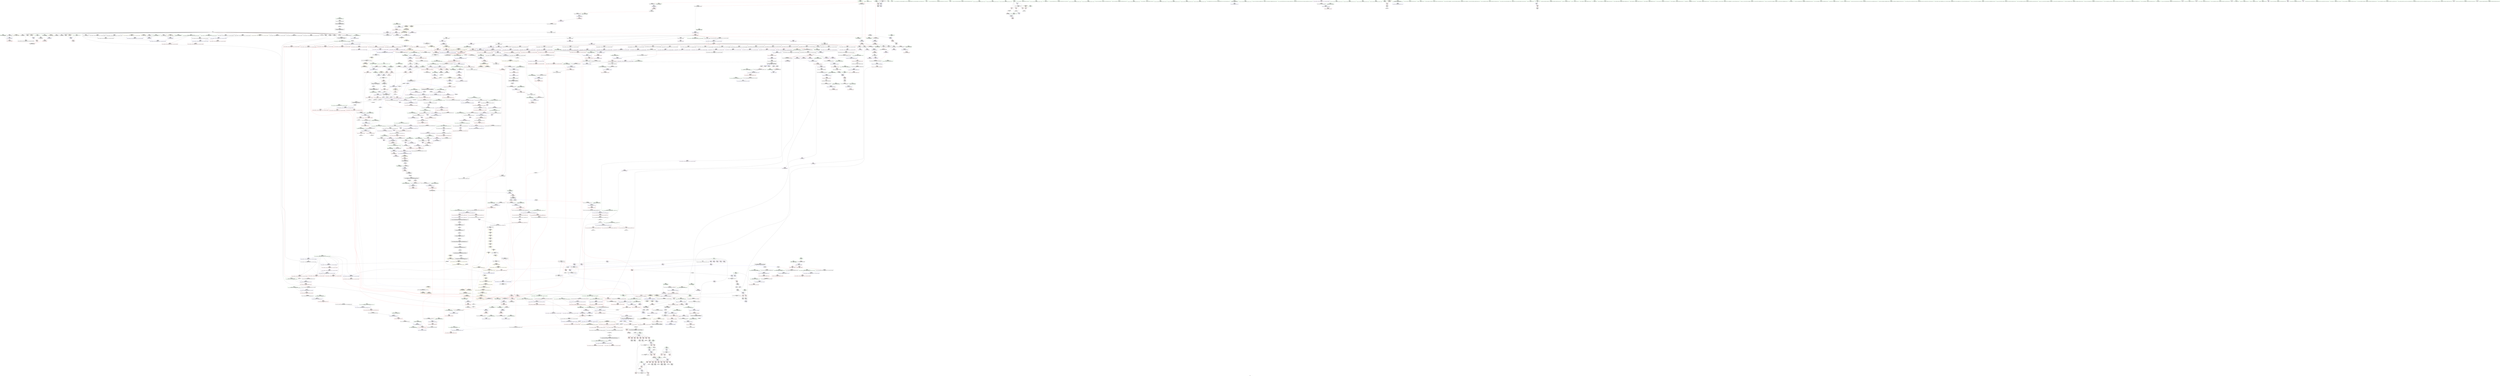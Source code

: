 digraph "SVFG" {
	label="SVFG";

	Node0x555a7422f730 [shape=record,color=grey,label="{NodeID: 0\nNullPtr|{|<s31>92}}"];
	Node0x555a7422f730 -> Node0x555a744d6c70[style=solid];
	Node0x555a7422f730 -> Node0x555a744d6d70[style=solid];
	Node0x555a7422f730 -> Node0x555a744d6e40[style=solid];
	Node0x555a7422f730 -> Node0x555a744d6f10[style=solid];
	Node0x555a7422f730 -> Node0x555a744d6fe0[style=solid];
	Node0x555a7422f730 -> Node0x555a744d70b0[style=solid];
	Node0x555a7422f730 -> Node0x555a744d7180[style=solid];
	Node0x555a7422f730 -> Node0x555a744d7250[style=solid];
	Node0x555a7422f730 -> Node0x555a744d7320[style=solid];
	Node0x555a7422f730 -> Node0x555a744d73f0[style=solid];
	Node0x555a7422f730 -> Node0x555a744d74c0[style=solid];
	Node0x555a7422f730 -> Node0x555a744d7590[style=solid];
	Node0x555a7422f730 -> Node0x555a744d7660[style=solid];
	Node0x555a7422f730 -> Node0x555a744d7730[style=solid];
	Node0x555a7422f730 -> Node0x555a744d7800[style=solid];
	Node0x555a7422f730 -> Node0x555a744d78d0[style=solid];
	Node0x555a7422f730 -> Node0x555a744d79a0[style=solid];
	Node0x555a7422f730 -> Node0x555a744d7a70[style=solid];
	Node0x555a7422f730 -> Node0x555a744d7b40[style=solid];
	Node0x555a7422f730 -> Node0x555a744d7c10[style=solid];
	Node0x555a7422f730 -> Node0x555a744d7ce0[style=solid];
	Node0x555a7422f730 -> Node0x555a744d7db0[style=solid];
	Node0x555a7422f730 -> Node0x555a744d7e80[style=solid];
	Node0x555a7422f730 -> Node0x555a744d7f50[style=solid];
	Node0x555a7422f730 -> Node0x555a744dfa30[style=solid];
	Node0x555a7422f730 -> Node0x555a744dfb00[style=solid];
	Node0x555a7422f730 -> Node0x555a744dfbd0[style=solid];
	Node0x555a7422f730 -> Node0x555a744e19e0[style=solid];
	Node0x555a7422f730 -> Node0x555a7451da80[style=solid];
	Node0x555a7422f730 -> Node0x555a74521630[style=solid];
	Node0x555a7422f730 -> Node0x555a745217b0[style=solid];
	Node0x555a7422f730:s31 -> Node0x555a745de080[style=solid,color=red];
	Node0x555a744ddcf0 [shape=record,color=blue,label="{NodeID: 775\n28\<--84\ncur\<--\n_Z7isHappyii\n}"];
	Node0x555a744ddcf0 -> Node0x555a744eaa80[style=dashed];
	Node0x555a744ddcf0 -> Node0x555a744eab50[style=dashed];
	Node0x555a744ddcf0 -> Node0x555a744eac20[style=dashed];
	Node0x555a744ddcf0 -> Node0x555a744dde90[style=dashed];
	Node0x555a744ddcf0 -> Node0x555a74552840[style=dashed];
	Node0x555a744d47e0 [shape=record,color=purple,label="{NodeID: 443\n361\<--360\n_M_impl\<--\n_ZNSt6vectorIiSaIiEE3endEv\n}"];
	Node0x555a744c7df0 [shape=record,color=green,label="{NodeID: 111\n658\<--659\n_ZNSaIiED2Ev\<--_ZNSaIiED2Ev_field_insensitive\n}"];
	Node0x555a745da890 [shape=record,color=black,label="{NodeID: 1993\n953 = PHI(957, )\n}"];
	Node0x555a745da890 -> Node0x555a744f0580[style=solid];
	Node0x555a744e3720 [shape=record,color=blue,label="{NodeID: 886\n1171\<--1167\n__a.addr\<--__a\n_ZSt3maxImERKT_S2_S2_\n}"];
	Node0x555a744e3720 -> Node0x555a744f1de0[style=dashed];
	Node0x555a744e3720 -> Node0x555a744f1eb0[style=dashed];
	Node0x555a744ea190 [shape=record,color=red,label="{NodeID: 554\n119\<--22\n\<--n.addr\n_Z7isHappyii\n}"];
	Node0x555a744ea190 -> Node0x555a744d8ae0[style=solid];
	Node0x555a744cce30 [shape=record,color=green,label="{NodeID: 222\n1409\<--1410\nagg.tmp\<--agg.tmp_field_insensitive\n_ZSt4copyISt13move_iteratorIPiES1_ET0_T_S4_S3_\n}"];
	Node0x555a744cce30 -> Node0x555a744d2280[style=solid];
	Node0x555a744cce30 -> Node0x555a744e8d40[style=solid];
	Node0x555a745e3090 [shape=record,color=black,label="{NodeID: 2104\n334 = PHI(150, )\n0th arg _ZN9__gnu_cxxneIPiSt6vectorIiSaIiEEEEbRKNS_17__normal_iteratorIT_T0_EESA_ }"];
	Node0x555a745e3090 -> Node0x555a744deed0[style=solid];
	Node0x555a744efbc0 [shape=record,color=red,label="{NodeID: 665\n809\<--808\n\<--_M_start\n_ZNSt6vectorIiSaIiEE17_M_realloc_insertIJRKiEEEvN9__gnu_cxx17__normal_iteratorIPiS1_EEDpOT_\n|{<s0>57}}"];
	Node0x555a744efbc0:s0 -> Node0x555a745e2a00[style=solid,color=red];
	Node0x555a7455edb0 [shape=record,color=black,label="{NodeID: 1440\nMR_30V_5 = PHI(MR_30V_4, MR_30V_3, )\npts\{149 \}\n}"];
	Node0x555a7455edb0 -> Node0x555a744eb780[style=dashed];
	Node0x555a7455edb0 -> Node0x555a744de5e0[style=dashed];
	Node0x555a744dadd0 [shape=record,color=black,label="{NodeID: 333\n845\<--774\n\<--this1\n_ZNSt6vectorIiSaIiEE17_M_realloc_insertIJRKiEEEvN9__gnu_cxx17__normal_iteratorIPiS1_EEDpOT_\n}"];
	Node0x555a744dadd0 -> Node0x555a744e6090[style=solid];
	Node0x555a74290de0 [shape=record,color=green,label="{NodeID: 1\n7\<--1\n.str\<--dummyObj\nGlob }"];
	Node0x555a744dddc0 [shape=record,color=blue,label="{NodeID: 776\n30\<--92\na\<--rem\n_Z7isHappyii\n}"];
	Node0x555a744dddc0 -> Node0x555a744eacf0[style=dashed];
	Node0x555a744dddc0 -> Node0x555a744eadc0[style=dashed];
	Node0x555a744dddc0 -> Node0x555a744dddc0[style=dashed];
	Node0x555a744dddc0 -> Node0x555a74552930[style=dashed];
	Node0x555a744f5d80 [shape=record,color=yellow,style=double,label="{NodeID: 1551\n20V_1 = ENCHI(MR_20V_0)\npts\{139 \}\nFun[_ZNSt6vectorIiSaIiEE17_M_realloc_insertIJRKiEEEvN9__gnu_cxx17__normal_iteratorIPiS1_EEDpOT_]|{<s0>54}}"];
	Node0x555a744f5d80:s0 -> Node0x555a744f90a0[style=dashed,color=red];
	Node0x555a744d48b0 [shape=record,color=purple,label="{NodeID: 444\n362\<--360\n_M_finish\<--\n_ZNSt6vectorIiSaIiEE3endEv\n|{<s0>22}}"];
	Node0x555a744d48b0:s0 -> Node0x555a745dcc50[style=solid,color=red];
	Node0x555a744c7ef0 [shape=record,color=green,label="{NodeID: 112\n665\<--666\n__a.addr\<--__a.addr_field_insensitive\n_ZNSt16allocator_traitsISaIiEE10deallocateERS0_Pim\n}"];
	Node0x555a744c7ef0 -> Node0x555a744ee0f0[style=solid];
	Node0x555a744c7ef0 -> Node0x555a744e0a70[style=solid];
	Node0x555a745da960 [shape=record,color=black,label="{NodeID: 1994\n982 = PHI(1131, )\n}"];
	Node0x555a745da960 -> Node0x555a7451eab0[style=solid];
	Node0x555a744e37f0 [shape=record,color=blue,label="{NodeID: 887\n1173\<--1168\n__b.addr\<--__b\n_ZSt3maxImERKT_S2_S2_\n}"];
	Node0x555a744e37f0 -> Node0x555a744f1f80[style=dashed];
	Node0x555a744e37f0 -> Node0x555a744f2050[style=dashed];
	Node0x555a744ea260 [shape=record,color=red,label="{NodeID: 555\n40\<--24\n\<--k.addr\n_Z7isHappyii\n}"];
	Node0x555a744ea260 -> Node0x555a744d8120[style=solid];
	Node0x555a744ccf00 [shape=record,color=green,label="{NodeID: 223\n1411\<--1412\nagg.tmp3\<--agg.tmp3_field_insensitive\n_ZSt4copyISt13move_iteratorIPiES1_ET0_T_S4_S3_\n}"];
	Node0x555a744ccf00 -> Node0x555a744d2350[style=solid];
	Node0x555a744ccf00 -> Node0x555a744e8e10[style=solid];
	Node0x555a745e31a0 [shape=record,color=black,label="{NodeID: 2105\n335 = PHI(152, )\n1st arg _ZN9__gnu_cxxneIPiSt6vectorIiSaIiEEEEbRKNS_17__normal_iteratorIT_T0_EESA_ }"];
	Node0x555a745e31a0 -> Node0x555a744defa0[style=solid];
	Node0x555a744efc90 [shape=record,color=red,label="{NodeID: 666\n811\<--810\n\<--call8\n_ZNSt6vectorIiSaIiEE17_M_realloc_insertIJRKiEEEvN9__gnu_cxx17__normal_iteratorIPiS1_EEDpOT_\n|{<s0>57}}"];
	Node0x555a744efc90:s0 -> Node0x555a745e2c10[style=solid,color=red];
	Node0x555a7455f2b0 [shape=record,color=black,label="{NodeID: 1441\nMR_16V_5 = PHI(MR_16V_4, MR_16V_3, )\npts\{60000 \}\n|{|<s1>30}}"];
	Node0x555a7455f2b0 -> Node0x555a74555b60[style=dashed];
	Node0x555a7455f2b0:s1 -> Node0x555a7455e880[style=dashed,color=blue];
	Node0x555a744daea0 [shape=record,color=black,label="{NodeID: 334\n865\<--774\n\<--this1\n_ZNSt6vectorIiSaIiEE17_M_realloc_insertIJRKiEEEvN9__gnu_cxx17__normal_iteratorIPiS1_EEDpOT_\n|{<s0>64}}"];
	Node0x555a744daea0:s0 -> Node0x555a745e4a20[style=solid,color=red];
	Node0x555a7424a4c0 [shape=record,color=green,label="{NodeID: 2\n9\<--1\n.str.1\<--dummyObj\nGlob }"];
	Node0x555a744dde90 [shape=record,color=blue,label="{NodeID: 777\n28\<--96\ncur\<--div\n_Z7isHappyii\n}"];
	Node0x555a744dde90 -> Node0x555a744eaa80[style=dashed];
	Node0x555a744dde90 -> Node0x555a744eab50[style=dashed];
	Node0x555a744dde90 -> Node0x555a744eac20[style=dashed];
	Node0x555a744dde90 -> Node0x555a744dde90[style=dashed];
	Node0x555a744dde90 -> Node0x555a74552840[style=dashed];
	Node0x555a744d4980 [shape=record,color=purple,label="{NodeID: 445\n373\<--372\n_M_current\<--this1\n_ZNK9__gnu_cxx17__normal_iteratorIPiSt6vectorIiSaIiEEEdeEv\n}"];
	Node0x555a744d4980 -> Node0x555a744ec7c0[style=solid];
	Node0x555a744c7fc0 [shape=record,color=green,label="{NodeID: 113\n667\<--668\n__p.addr\<--__p.addr_field_insensitive\n_ZNSt16allocator_traitsISaIiEE10deallocateERS0_Pim\n}"];
	Node0x555a744c7fc0 -> Node0x555a744ee1c0[style=solid];
	Node0x555a744c7fc0 -> Node0x555a744e0b40[style=solid];
	Node0x555a745daa30 [shape=record,color=black,label="{NodeID: 1995\n985 = PHI(1145, )\n}"];
	Node0x555a745daa30 -> Node0x555a7451eab0[style=solid];
	Node0x555a744e38c0 [shape=record,color=blue,label="{NodeID: 888\n1169\<--1183\nretval\<--\n_ZSt3maxImERKT_S2_S2_\n}"];
	Node0x555a744e38c0 -> Node0x555a74552a60[style=dashed];
	Node0x555a744ea330 [shape=record,color=red,label="{NodeID: 556\n50\<--24\n\<--k.addr\n_Z7isHappyii\n}"];
	Node0x555a744ea330 -> Node0x555a744d82c0[style=solid];
	Node0x555a744ccfd0 [shape=record,color=green,label="{NodeID: 224\n1424\<--1425\n_ZSt12__miter_baseIPiEDTcl12__miter_basecldtfp_4baseEEESt13move_iteratorIT_E\<--_ZSt12__miter_baseIPiEDTcl12__miter_basecldtfp_4baseEEESt13move_iteratorIT_E_field_insensitive\n}"];
	Node0x555a745e32b0 [shape=record,color=black,label="{NodeID: 2106\n18 = PHI(105, 204, )\n0th arg _Z7isHappyii }"];
	Node0x555a745e32b0 -> Node0x555a744dd740[style=solid];
	Node0x555a744efd60 [shape=record,color=red,label="{NodeID: 667\n823\<--822\n\<--call12\n_ZNSt6vectorIiSaIiEE17_M_realloc_insertIJRKiEEEvN9__gnu_cxx17__normal_iteratorIPiS1_EEDpOT_\n|{<s0>60}}"];
	Node0x555a744efd60:s0 -> Node0x555a745e2a00[style=solid,color=red];
	Node0x555a744daf70 [shape=record,color=black,label="{NodeID: 335\n869\<--774\n\<--this1\n_ZNSt6vectorIiSaIiEE17_M_realloc_insertIJRKiEEEvN9__gnu_cxx17__normal_iteratorIPiS1_EEDpOT_\n|{<s0>66}}"];
	Node0x555a744daf70:s0 -> Node0x555a745deb40[style=solid,color=red];
	Node0x555a744c46a0 [shape=record,color=green,label="{NodeID: 3\n11\<--1\n.str.2\<--dummyObj\nGlob }"];
	Node0x555a744ddf60 [shape=record,color=blue,label="{NodeID: 778\n26\<--102\nnum\<--add\n_Z7isHappyii\n}"];
	Node0x555a744ddf60 -> Node0x555a744ea8e0[style=dashed];
	Node0x555a744ddf60 -> Node0x555a744ea9b0[style=dashed];
	Node0x555a744ddf60 -> Node0x555a744ddf60[style=dashed];
	Node0x555a744ddf60 -> Node0x555a74552340[style=dashed];
	Node0x555a744d4a50 [shape=record,color=purple,label="{NodeID: 446\n382\<--381\n_M_current\<--this1\n_ZN9__gnu_cxx17__normal_iteratorIPiSt6vectorIiSaIiEEEppEv\n}"];
	Node0x555a744d4a50 -> Node0x555a744ec960[style=solid];
	Node0x555a744d4a50 -> Node0x555a744df2e0[style=solid];
	Node0x555a744c8090 [shape=record,color=green,label="{NodeID: 114\n669\<--670\n__n.addr\<--__n.addr_field_insensitive\n_ZNSt16allocator_traitsISaIiEE10deallocateERS0_Pim\n}"];
	Node0x555a744c8090 -> Node0x555a744ee290[style=solid];
	Node0x555a744c8090 -> Node0x555a744e0c10[style=solid];
	Node0x555a745dab00 [shape=record,color=black,label="{NodeID: 1996\n997 = PHI(1145, )\n}"];
	Node0x555a745dab00 -> Node0x555a7451ef30[style=solid];
	Node0x555a744e3990 [shape=record,color=blue,label="{NodeID: 889\n1169\<--1186\nretval\<--\n_ZSt3maxImERKT_S2_S2_\n}"];
	Node0x555a744e3990 -> Node0x555a74552a60[style=dashed];
	Node0x555a744ea400 [shape=record,color=red,label="{NodeID: 557\n65\<--24\n\<--k.addr\n_Z7isHappyii\n}"];
	Node0x555a744ea400 -> Node0x555a744d8460[style=solid];
	Node0x555a744cd0d0 [shape=record,color=green,label="{NodeID: 225\n1434\<--1435\n_ZSt14__copy_move_a2ILb1EPiS0_ET1_T0_S2_S1_\<--_ZSt14__copy_move_a2ILb1EPiS0_ET1_T0_S2_S1__field_insensitive\n}"];
	Node0x555a745e3490 [shape=record,color=black,label="{NodeID: 2107\n19 = PHI(106, 208, )\n1st arg _Z7isHappyii }"];
	Node0x555a745e3490 -> Node0x555a744dd810[style=solid];
	Node0x555a744efe30 [shape=record,color=red,label="{NodeID: 668\n827\<--826\n\<--_M_finish\n_ZNSt6vectorIiSaIiEE17_M_realloc_insertIJRKiEEEvN9__gnu_cxx17__normal_iteratorIPiS1_EEDpOT_\n|{<s0>60}}"];
	Node0x555a744efe30:s0 -> Node0x555a745e2c10[style=solid,color=red];
	Node0x555a744db040 [shape=record,color=black,label="{NodeID: 336\n877\<--774\n\<--this1\n_ZNSt6vectorIiSaIiEE17_M_realloc_insertIJRKiEEEvN9__gnu_cxx17__normal_iteratorIPiS1_EEDpOT_\n}"];
	Node0x555a744db040 -> Node0x555a744e6160[style=solid];
	Node0x555a744db040 -> Node0x555a744e6230[style=solid];
	Node0x555a744c49e0 [shape=record,color=green,label="{NodeID: 4\n13\<--1\n.str.3\<--dummyObj\nGlob }"];
	Node0x555a744de030 [shape=record,color=blue,label="{NodeID: 779\n32\<--108\nres\<--frombool\n_Z7isHappyii\n}"];
	Node0x555a744de030 -> Node0x555a744eae90[style=dashed];
	Node0x555a744de030 -> Node0x555a744eaf60[style=dashed];
	Node0x555a744de030 -> Node0x555a74554290[style=dashed];
	Node0x555a744d4b20 [shape=record,color=purple,label="{NodeID: 447\n384\<--383\nincdec.ptr\<--\n_ZN9__gnu_cxx17__normal_iteratorIPiSt6vectorIiSaIiEEEppEv\n}"];
	Node0x555a744d4b20 -> Node0x555a744df2e0[style=solid];
	Node0x555a744cd4e0 [shape=record,color=green,label="{NodeID: 115\n679\<--680\n_ZN9__gnu_cxx13new_allocatorIiE10deallocateEPim\<--_ZN9__gnu_cxx13new_allocatorIiE10deallocateEPim_field_insensitive\n}"];
	Node0x555a745dabd0 [shape=record,color=black,label="{NodeID: 1997\n998 = PHI(1145, )\n}"];
	Node0x555a745dabd0 -> Node0x555a744e2950[style=solid];
	Node0x555a744e3a60 [shape=record,color=blue,label="{NodeID: 890\n1193\<--1192\n__a.addr\<--__a\n_ZNSt16allocator_traitsISaIiEE8max_sizeERKS0_\n}"];
	Node0x555a744e3a60 -> Node0x555a744f22c0[style=dashed];
	Node0x555a744ea4d0 [shape=record,color=red,label="{NodeID: 558\n75\<--24\n\<--k.addr\n_Z7isHappyii\n}"];
	Node0x555a744ea4d0 -> Node0x555a744d8600[style=solid];
	Node0x555a744cd1d0 [shape=record,color=green,label="{NodeID: 226\n1441\<--1442\n__first.addr\<--__first.addr_field_insensitive\n_ZSt14__copy_move_a2ILb1EPiS0_ET1_T0_S2_S1_\n}"];
	Node0x555a744cd1d0 -> Node0x555a744f34a0[style=solid];
	Node0x555a744cd1d0 -> Node0x555a744e5390[style=solid];
	Node0x555a745e3610 [shape=record,color=black,label="{NodeID: 2108\n1557 = PHI(1464, )\n0th arg _ZNKSt13move_iteratorIPiE4baseEv }"];
	Node0x555a745e3610 -> Node0x555a745057f0[style=solid];
	Node0x555a744eff00 [shape=record,color=red,label="{NodeID: 669\n880\<--879\n\<--_M_start26\n_ZNSt6vectorIiSaIiEE17_M_realloc_insertIJRKiEEEvN9__gnu_cxx17__normal_iteratorIPiS1_EEDpOT_\n|{<s0>69}}"];
	Node0x555a744eff00:s0 -> Node0x555a745e5470[style=solid,color=red];
	Node0x555a744db110 [shape=record,color=black,label="{NodeID: 337\n881\<--774\n\<--this1\n_ZNSt6vectorIiSaIiEE17_M_realloc_insertIJRKiEEEvN9__gnu_cxx17__normal_iteratorIPiS1_EEDpOT_\n}"];
	Node0x555a744db110 -> Node0x555a744e6300[style=solid];
	Node0x555a744db110 -> Node0x555a744e63d0[style=solid];
	Node0x555a744c4aa0 [shape=record,color=green,label="{NodeID: 5\n38\<--1\n\<--dummyObj\nCan only get source location for instruction, argument, global var or function.}"];
	Node0x555a744de100 [shape=record,color=blue,label="{NodeID: 780\n121\<--115\narrayidx28\<--conv\n_Z7isHappyii\n}"];
	Node0x555a744de100 -> Node0x555a74554760[style=dashed];
	Node0x555a744d4bf0 [shape=record,color=purple,label="{NodeID: 448\n401\<--400\n_M_impl\<--\n_ZNSt6vectorIiSaIiEED2Ev\n}"];
	Node0x555a744cd5e0 [shape=record,color=green,label="{NodeID: 116\n686\<--687\nthis.addr\<--this.addr_field_insensitive\n_ZN9__gnu_cxx13new_allocatorIiE10deallocateEPim\n}"];
	Node0x555a744cd5e0 -> Node0x555a744ee360[style=solid];
	Node0x555a744cd5e0 -> Node0x555a744e0ce0[style=solid];
	Node0x555a745daca0 [shape=record,color=black,label="{NodeID: 1998\n1007 = PHI(1145, )\n}"];
	Node0x555a745daca0 -> Node0x555a74521030[style=solid];
	Node0x555a744e3b30 [shape=record,color=blue,label="{NodeID: 891\n1204\<--1203\nthis.addr\<--this\n_ZNKSt12_Vector_baseIiSaIiEE19_M_get_Tp_allocatorEv\n}"];
	Node0x555a744e3b30 -> Node0x555a744f2390[style=dashed];
	Node0x555a744ea5a0 [shape=record,color=red,label="{NodeID: 559\n91\<--24\n\<--k.addr\n_Z7isHappyii\n}"];
	Node0x555a744ea5a0 -> Node0x555a7451ec30[style=solid];
	Node0x555a744cd2a0 [shape=record,color=green,label="{NodeID: 227\n1443\<--1444\n__last.addr\<--__last.addr_field_insensitive\n_ZSt14__copy_move_a2ILb1EPiS0_ET1_T0_S2_S1_\n}"];
	Node0x555a744cd2a0 -> Node0x555a744f3570[style=solid];
	Node0x555a744cd2a0 -> Node0x555a744e5460[style=solid];
	Node0x555a745e3720 [shape=record,color=black,label="{NodeID: 2109\n1192 = PHI(1138, )\n0th arg _ZNSt16allocator_traitsISaIiEE8max_sizeERKS0_ }"];
	Node0x555a745e3720 -> Node0x555a744e3a60[style=solid];
	Node0x555a744effd0 [shape=record,color=red,label="{NodeID: 670\n884\<--883\n\<--_M_finish28\n_ZNSt6vectorIiSaIiEE17_M_realloc_insertIJRKiEEEvN9__gnu_cxx17__normal_iteratorIPiS1_EEDpOT_\n|{<s0>69}}"];
	Node0x555a744effd0:s0 -> Node0x555a745e5600[style=solid,color=red];
	Node0x555a744db1e0 [shape=record,color=black,label="{NodeID: 338\n885\<--774\n\<--this1\n_ZNSt6vectorIiSaIiEE17_M_realloc_insertIJRKiEEEvN9__gnu_cxx17__normal_iteratorIPiS1_EEDpOT_\n|{<s0>68}}"];
	Node0x555a744db1e0:s0 -> Node0x555a745e4a20[style=solid,color=red];
	Node0x555a744c5400 [shape=record,color=green,label="{NodeID: 6\n48\<--1\n\<--dummyObj\nCan only get source location for instruction, argument, global var or function.}"];
	Node0x555a744de1d0 [shape=record,color=blue,label="{NodeID: 781\n20\<--125\nretval\<--tobool30\n_Z7isHappyii\n}"];
	Node0x555a744de1d0 -> Node0x555a74552250[style=dashed];
	Node0x555a744d4cc0 [shape=record,color=purple,label="{NodeID: 449\n402\<--400\n_M_start\<--\n_ZNSt6vectorIiSaIiEED2Ev\n}"];
	Node0x555a744d4cc0 -> Node0x555a744ecbd0[style=solid];
	Node0x555a744cd6b0 [shape=record,color=green,label="{NodeID: 117\n688\<--689\n__p.addr\<--__p.addr_field_insensitive\n_ZN9__gnu_cxx13new_allocatorIiE10deallocateEPim\n}"];
	Node0x555a744cd6b0 -> Node0x555a744ee430[style=solid];
	Node0x555a744cd6b0 -> Node0x555a744e0db0[style=solid];
	Node0x555a745dad70 [shape=record,color=black,label="{NodeID: 1999\n1011 = PHI(1131, )\n}"];
	Node0x555a745dad70 -> Node0x555a74520eb0[style=solid];
	Node0x555a744e3c00 [shape=record,color=blue,label="{NodeID: 892\n1213\<--1212\nthis.addr\<--this\n_ZNK9__gnu_cxx13new_allocatorIiE8max_sizeEv\n}"];
	Node0x555a744e3c00 -> Node0x555a744f2460[style=dashed];
	Node0x555a744ea670 [shape=record,color=red,label="{NodeID: 560\n94\<--24\n\<--k.addr\n_Z7isHappyii\n}"];
	Node0x555a744ea670 -> Node0x555a7451edb0[style=solid];
	Node0x555a744cd370 [shape=record,color=green,label="{NodeID: 228\n1445\<--1446\n__result.addr\<--__result.addr_field_insensitive\n_ZSt14__copy_move_a2ILb1EPiS0_ET1_T0_S2_S1_\n}"];
	Node0x555a744cd370 -> Node0x555a744f3640[style=solid];
	Node0x555a744cd370 -> Node0x555a744e5530[style=solid];
	Node0x555a745e3830 [shape=record,color=black,label="{NodeID: 2110\n557 = PHI(415, 425, )\n0th arg _ZNSt12_Vector_baseIiSaIiEED2Ev }"];
	Node0x555a745e3830 -> Node0x555a744e0180[style=solid];
	Node0x555a744f00a0 [shape=record,color=red,label="{NodeID: 671\n892\<--891\n\<--_M_start31\n_ZNSt6vectorIiSaIiEE17_M_realloc_insertIJRKiEEEvN9__gnu_cxx17__normal_iteratorIPiS1_EEDpOT_\n|{<s0>70}}"];
	Node0x555a744f00a0:s0 -> Node0x555a745ded60[style=solid,color=red];
	Node0x555a74560bb0 [shape=record,color=black,label="{NodeID: 1446\nMR_35V_5 = PHI(MR_35V_4, MR_35V_4, MR_35V_4, MR_35V_3, )\npts\{1370002 \}\n|{<s0>5}}"];
	Node0x555a74560bb0:s0 -> Node0x555a74565890[style=dashed,color=red];
	Node0x555a744db2b0 [shape=record,color=black,label="{NodeID: 339\n888\<--774\n\<--this1\n_ZNSt6vectorIiSaIiEE17_M_realloc_insertIJRKiEEEvN9__gnu_cxx17__normal_iteratorIPiS1_EEDpOT_\n|{<s0>70}}"];
	Node0x555a744db2b0:s0 -> Node0x555a745deb40[style=solid,color=red];
	Node0x555a744c5490 [shape=record,color=green,label="{NodeID: 7\n58\<--1\n\<--dummyObj\nCan only get source location for instruction, argument, global var or function.}"];
	Node0x555a744de2a0 [shape=record,color=blue,label="{NodeID: 782\n134\<--133\ntestNr.addr\<--testNr\n_Z8testcasei\n}"];
	Node0x555a744de2a0 -> Node0x555a744eb1d0[style=dashed];
	Node0x555a744d4d90 [shape=record,color=purple,label="{NodeID: 450\n405\<--404\n_M_impl2\<--\n_ZNSt6vectorIiSaIiEED2Ev\n}"];
	Node0x555a744cd780 [shape=record,color=green,label="{NodeID: 118\n690\<--691\n.addr\<--.addr_field_insensitive\n_ZN9__gnu_cxx13new_allocatorIiE10deallocateEPim\n}"];
	Node0x555a744cd780 -> Node0x555a744e0e80[style=solid];
	Node0x555a745dae40 [shape=record,color=black,label="{NodeID: 2000\n1014 = PHI(1131, )\n}"];
	Node0x555a745dae40 -> Node0x555a7451dc10[style=solid];
	Node0x555a744e3cd0 [shape=record,color=blue,label="{NodeID: 893\n1222\<--1220\n__a.addr\<--__a\n_ZNSt16allocator_traitsISaIiEE8allocateERS0_m\n}"];
	Node0x555a744e3cd0 -> Node0x555a744f2530[style=dashed];
	Node0x555a744ea740 [shape=record,color=red,label="{NodeID: 561\n106\<--24\n\<--k.addr\n_Z7isHappyii\n|{<s0>1}}"];
	Node0x555a744ea740:s0 -> Node0x555a745e3490[style=solid,color=red];
	Node0x555a744d5810 [shape=record,color=green,label="{NodeID: 229\n1452\<--1453\n_ZSt12__niter_baseIPiET_S1_\<--_ZSt12__niter_baseIPiET_S1__field_insensitive\n}"];
	Node0x555a745e3a10 [shape=record,color=black,label="{NodeID: 2111\n1463 = PHI(1422, 1430, )\n0th arg _ZSt12__miter_baseIPiEDTcl12__miter_basecldtfp_4baseEEESt13move_iteratorIT_E }"];
	Node0x555a745e3a10 -> Node0x555a744e5600[style=solid];
	Node0x555a744f0170 [shape=record,color=red,label="{NodeID: 672\n896\<--895\n\<--_M_end_of_storage\n_ZNSt6vectorIiSaIiEE17_M_realloc_insertIJRKiEEEvN9__gnu_cxx17__normal_iteratorIPiS1_EEDpOT_\n}"];
	Node0x555a744f0170 -> Node0x555a744dba00[style=solid];
	Node0x555a744db380 [shape=record,color=black,label="{NodeID: 340\n889\<--774\n\<--this1\n_ZNSt6vectorIiSaIiEE17_M_realloc_insertIJRKiEEEvN9__gnu_cxx17__normal_iteratorIPiS1_EEDpOT_\n}"];
	Node0x555a744db380 -> Node0x555a744e64a0[style=solid];
	Node0x555a744db380 -> Node0x555a744e6570[style=solid];
	Node0x555a744c5520 [shape=record,color=green,label="{NodeID: 8\n63\<--1\n\<--dummyObj\nCan only get source location for instruction, argument, global var or function.}"];
	Node0x555a744de370 [shape=record,color=blue,label="{NodeID: 783\n142\<--174\nexn.slot\<--\n_Z8testcasei\n}"];
	Node0x555a744de370 -> Node0x555a744eb370[style=dashed];
	Node0x555a744f63d0 [shape=record,color=yellow,style=double,label="{NodeID: 1558\n220V_1 = ENCHI(MR_220V_0)\npts\{767 \}\nFun[_ZNSt6vectorIiSaIiEE17_M_realloc_insertIJRKiEEEvN9__gnu_cxx17__normal_iteratorIPiS1_EEDpOT_]}"];
	Node0x555a744f63d0 -> Node0x555a744e1d20[style=dashed];
	Node0x555a744d4e60 [shape=record,color=purple,label="{NodeID: 451\n406\<--404\n_M_finish\<--\n_ZNSt6vectorIiSaIiEED2Ev\n}"];
	Node0x555a744d4e60 -> Node0x555a744ecca0[style=solid];
	Node0x555a744cd850 [shape=record,color=green,label="{NodeID: 119\n699\<--700\n_ZdlPv\<--_ZdlPv_field_insensitive\n}"];
	Node0x555a745daf10 [shape=record,color=black,label="{NodeID: 2001\n1030 = PHI(1105, )\n}"];
	Node0x555a745daf10 -> Node0x555a744f0e70[style=solid];
	Node0x555a744e3da0 [shape=record,color=blue,label="{NodeID: 894\n1224\<--1221\n__n.addr\<--__n\n_ZNSt16allocator_traitsISaIiEE8allocateERS0_m\n}"];
	Node0x555a744e3da0 -> Node0x555a744f2600[style=dashed];
	Node0x555a744ea810 [shape=record,color=red,label="{NodeID: 562\n116\<--24\n\<--k.addr\n_Z7isHappyii\n}"];
	Node0x555a744ea810 -> Node0x555a744d8a10[style=solid];
	Node0x555a744d58d0 [shape=record,color=green,label="{NodeID: 230\n1459\<--1460\n_ZSt13__copy_move_aILb1EPiS0_ET1_T0_S2_S1_\<--_ZSt13__copy_move_aILb1EPiS0_ET1_T0_S2_S1__field_insensitive\n}"];
	Node0x555a745e3b90 [shape=record,color=black,label="{NodeID: 2112\n723 = PHI(289, 798, )\n0th arg _ZNSt16allocator_traitsISaIiEE9constructIiJRKiEEEvRS0_PT_DpOT0_ }"];
	Node0x555a745e3b90 -> Node0x555a744e10f0[style=solid];
	Node0x555a744f0240 [shape=record,color=red,label="{NodeID: 673\n900\<--899\n\<--_M_start34\n_ZNSt6vectorIiSaIiEE17_M_realloc_insertIJRKiEEEvN9__gnu_cxx17__normal_iteratorIPiS1_EEDpOT_\n}"];
	Node0x555a744f0240 -> Node0x555a744dbad0[style=solid];
	Node0x555a744db450 [shape=record,color=black,label="{NodeID: 341\n893\<--774\n\<--this1\n_ZNSt6vectorIiSaIiEE17_M_realloc_insertIJRKiEEEvN9__gnu_cxx17__normal_iteratorIPiS1_EEDpOT_\n}"];
	Node0x555a744db450 -> Node0x555a744e6640[style=solid];
	Node0x555a744db450 -> Node0x555a744e6710[style=solid];
	Node0x555a744c55b0 [shape=record,color=green,label="{NodeID: 9\n73\<--1\n\<--dummyObj\nCan only get source location for instruction, argument, global var or function.}"];
	Node0x555a744de440 [shape=record,color=blue,label="{NodeID: 784\n144\<--176\nehselector.slot\<--\n_Z8testcasei\n}"];
	Node0x555a744de440 -> Node0x555a744eb440[style=dashed];
	Node0x555a744f64b0 [shape=record,color=yellow,style=double,label="{NodeID: 1559\n222V_1 = ENCHI(MR_222V_0)\npts\{769 \}\nFun[_ZNSt6vectorIiSaIiEE17_M_realloc_insertIJRKiEEEvN9__gnu_cxx17__normal_iteratorIPiS1_EEDpOT_]}"];
	Node0x555a744f64b0 -> Node0x555a744e1df0[style=dashed];
	Node0x555a744d4f30 [shape=record,color=purple,label="{NodeID: 452\n476\<--475\n_M_impl\<--this1\n_ZNSt12_Vector_baseIiSaIiEEC2Ev\n|{<s0>31}}"];
	Node0x555a744d4f30:s0 -> Node0x555a745e1b00[style=solid,color=red];
	Node0x555a744cd950 [shape=record,color=green,label="{NodeID: 120\n706\<--707\nthis.addr\<--this.addr_field_insensitive\n_ZNSaIiED2Ev\n}"];
	Node0x555a744cd950 -> Node0x555a744ee500[style=solid];
	Node0x555a744cd950 -> Node0x555a744e0f50[style=solid];
	Node0x555a745dafe0 [shape=record,color=black,label="{NodeID: 2002\n1033 = PHI(1105, )\n}"];
	Node0x555a745dafe0 -> Node0x555a744f0f40[style=solid];
	Node0x555a744e3e70 [shape=record,color=blue,label="{NodeID: 895\n1239\<--1236\nthis.addr\<--this\n_ZN9__gnu_cxx13new_allocatorIiE8allocateEmPKv\n}"];
	Node0x555a744e3e70 -> Node0x555a744f26d0[style=dashed];
	Node0x555a744ea8e0 [shape=record,color=red,label="{NodeID: 563\n101\<--26\n\<--num\n_Z7isHappyii\n}"];
	Node0x555a744ea8e0 -> Node0x555a7451fb30[style=solid];
	Node0x555a744d59d0 [shape=record,color=green,label="{NodeID: 231\n1464\<--1465\n__it\<--__it_field_insensitive\n_ZSt12__miter_baseIPiEDTcl12__miter_basecldtfp_4baseEEESt13move_iteratorIT_E\n|{|<s1>115}}"];
	Node0x555a744d59d0 -> Node0x555a744e9220[style=solid];
	Node0x555a744d59d0:s1 -> Node0x555a745e3610[style=solid,color=red];
	Node0x555a745e3d10 [shape=record,color=black,label="{NodeID: 2113\n724 = PHI(293, 801, )\n1st arg _ZNSt16allocator_traitsISaIiEE9constructIiJRKiEEEvRS0_PT_DpOT0_ }"];
	Node0x555a745e3d10 -> Node0x555a744e11c0[style=solid];
	Node0x555a744f0310 [shape=record,color=red,label="{NodeID: 674\n948\<--939\nthis1\<--this.addr\n_ZN9__gnu_cxx13new_allocatorIiE9constructIiJRKiEEEvPT_DpOT0_\n}"];
	Node0x555a74561ab0 [shape=record,color=black,label="{NodeID: 1449\nMR_41V_5 = PHI(MR_41V_4, MR_41V_4, MR_41V_4, MR_41V_3, )\npts\{1370000 1370001 \}\n|{<s0>5|<s1>5}}"];
	Node0x555a74561ab0:s0 -> Node0x555a745656d0[style=dashed,color=red];
	Node0x555a74561ab0:s1 -> Node0x555a745657b0[style=dashed,color=red];
	Node0x555a744db520 [shape=record,color=black,label="{NodeID: 342\n897\<--774\n\<--this1\n_ZNSt6vectorIiSaIiEE17_M_realloc_insertIJRKiEEEvN9__gnu_cxx17__normal_iteratorIPiS1_EEDpOT_\n}"];
	Node0x555a744db520 -> Node0x555a744e67e0[style=solid];
	Node0x555a744db520 -> Node0x555a744e68b0[style=solid];
	Node0x555a744c5670 [shape=record,color=green,label="{NodeID: 10\n170\<--1\n\<--dummyObj\nCan only get source location for instruction, argument, global var or function.}"];
	Node0x555a744de510 [shape=record,color=blue,label="{NodeID: 785\n146\<--184\ncur\<--\n_Z8testcasei\n}"];
	Node0x555a744de510 -> Node0x555a7455b180[style=dashed];
	Node0x555a744f6590 [shape=record,color=yellow,style=double,label="{NodeID: 1560\n32V_1 = ENCHI(MR_32V_0)\npts\{1260 \}\nFun[_ZNSt6vectorIiSaIiEE17_M_realloc_insertIJRKiEEEvN9__gnu_cxx17__normal_iteratorIPiS1_EEDpOT_]|{<s0>54}}"];
	Node0x555a744f6590:s0 -> Node0x555a744f9450[style=dashed,color=red];
	Node0x555a744d5000 [shape=record,color=purple,label="{NodeID: 453\n503\<--498\n_M_start\<--this1\n_ZNSt12_Vector_baseIiSaIiEE12_Vector_implC2Ev\n}"];
	Node0x555a744d5000 -> Node0x555a744dfa30[style=solid];
	Node0x555a744cda20 [shape=record,color=green,label="{NodeID: 121\n712\<--713\n_ZN9__gnu_cxx13new_allocatorIiED2Ev\<--_ZN9__gnu_cxx13new_allocatorIiED2Ev_field_insensitive\n}"];
	Node0x555a745db0b0 [shape=record,color=black,label="{NodeID: 2003\n1057 = PHI(1219, )\n}"];
	Node0x555a745db0b0 -> Node0x555a7451da80[style=solid];
	Node0x555a744e3f40 [shape=record,color=blue,label="{NodeID: 896\n1241\<--1237\n__n.addr\<--__n\n_ZN9__gnu_cxx13new_allocatorIiE8allocateEmPKv\n}"];
	Node0x555a744e3f40 -> Node0x555a744f27a0[style=dashed];
	Node0x555a744e3f40 -> Node0x555a744f2870[style=dashed];
	Node0x555a744ea9b0 [shape=record,color=red,label="{NodeID: 564\n105\<--26\n\<--num\n_Z7isHappyii\n|{<s0>1}}"];
	Node0x555a744ea9b0:s0 -> Node0x555a745e32b0[style=solid,color=red];
	Node0x555a744d5aa0 [shape=record,color=green,label="{NodeID: 232\n1469\<--1470\n_ZNKSt13move_iteratorIPiE4baseEv\<--_ZNKSt13move_iteratorIPiE4baseEv_field_insensitive\n}"];
	Node0x555a745e3e90 [shape=record,color=black,label="{NodeID: 2114\n725 = PHI(294, 803, )\n2nd arg _ZNSt16allocator_traitsISaIiEE9constructIiJRKiEEEvRS0_PT_DpOT0_ }"];
	Node0x555a745e3e90 -> Node0x555a744e1290[style=solid];
	Node0x555a744f03e0 [shape=record,color=red,label="{NodeID: 675\n949\<--941\n\<--__p.addr\n_ZN9__gnu_cxx13new_allocatorIiE9constructIiJRKiEEEvPT_DpOT0_\n}"];
	Node0x555a744f03e0 -> Node0x555a744dbba0[style=solid];
	Node0x555a73f233e0 [shape=record,color=yellow,style=double,label="{NodeID: 1450\n32V_1 = ENCHI(MR_32V_0)\npts\{1260 \}\nFun[_ZSt4copyISt13move_iteratorIPiES1_ET0_T_S4_S3_]|{<s0>110}}"];
	Node0x555a73f233e0:s0 -> Node0x555a745621a0[style=dashed,color=red];
	Node0x555a744db5f0 [shape=record,color=black,label="{NodeID: 343\n907\<--774\n\<--this1\n_ZNSt6vectorIiSaIiEE17_M_realloc_insertIJRKiEEEvN9__gnu_cxx17__normal_iteratorIPiS1_EEDpOT_\n}"];
	Node0x555a744db5f0 -> Node0x555a744e6980[style=solid];
	Node0x555a744db5f0 -> Node0x555a744e6a50[style=solid];
	Node0x555a744c5770 [shape=record,color=green,label="{NodeID: 11\n184\<--1\n\<--dummyObj\nCan only get source location for instruction, argument, global var or function.}"];
	Node0x555a744de5e0 [shape=record,color=blue,label="{NodeID: 786\n148\<--188\nisOk\<--\n_Z8testcasei\n}"];
	Node0x555a744de5e0 -> Node0x555a744de850[style=dashed];
	Node0x555a744de5e0 -> Node0x555a7455edb0[style=dashed];
	Node0x555a744f6670 [shape=record,color=yellow,style=double,label="{NodeID: 1561\n53V_1 = ENCHI(MR_53V_0)\npts\{1370000 \}\nFun[_ZNSt6vectorIiSaIiEE17_M_realloc_insertIJRKiEEEvN9__gnu_cxx17__normal_iteratorIPiS1_EEDpOT_]|{|<s5>49|<s6>50}}"];
	Node0x555a744f6670 -> Node0x555a744efbc0[style=dashed];
	Node0x555a744f6670 -> Node0x555a744eff00[style=dashed];
	Node0x555a744f6670 -> Node0x555a744f00a0[style=dashed];
	Node0x555a744f6670 -> Node0x555a744f0240[style=dashed];
	Node0x555a744f6670 -> Node0x555a744e2060[style=dashed];
	Node0x555a744f6670:s5 -> Node0x555a745636a0[style=dashed,color=red];
	Node0x555a744f6670:s6 -> Node0x555a74559640[style=dashed,color=red];
	Node0x555a744d50d0 [shape=record,color=purple,label="{NodeID: 454\n505\<--498\n_M_finish\<--this1\n_ZNSt12_Vector_baseIiSaIiEE12_Vector_implC2Ev\n}"];
	Node0x555a744d50d0 -> Node0x555a744dfb00[style=solid];
	Node0x555a744cdb20 [shape=record,color=green,label="{NodeID: 122\n717\<--718\nthis.addr\<--this.addr_field_insensitive\n_ZN9__gnu_cxx13new_allocatorIiED2Ev\n}"];
	Node0x555a744cdb20 -> Node0x555a744ee5d0[style=solid];
	Node0x555a744cdb20 -> Node0x555a744e1020[style=solid];
	Node0x555a745db180 [shape=record,color=black,label="{NodeID: 2004\n1086 = PHI(1309, )\n}"];
	Node0x555a745db180 -> Node0x555a744e3170[style=solid];
	Node0x555a744e4010 [shape=record,color=blue,label="{NodeID: 897\n1243\<--1238\n.addr\<--\n_ZN9__gnu_cxx13new_allocatorIiE8allocateEmPKv\n}"];
	Node0x555a744eaa80 [shape=record,color=red,label="{NodeID: 565\n87\<--28\n\<--cur\n_Z7isHappyii\n}"];
	Node0x555a744eaa80 -> Node0x555a745211b0[style=solid];
	Node0x555a744d5ba0 [shape=record,color=green,label="{NodeID: 233\n1472\<--1473\n_ZSt12__miter_baseIPiET_S1_\<--_ZSt12__miter_baseIPiET_S1__field_insensitive\n}"];
	Node0x555a745e4010 [shape=record,color=black,label="{NodeID: 2115\n1106 = PHI(342, 347, 750, 750, 1029, 1032, )\n0th arg _ZNK9__gnu_cxx17__normal_iteratorIPiSt6vectorIiSaIiEEE4baseEv }"];
	Node0x555a745e4010 -> Node0x555a744e3310[style=solid];
	Node0x555a744f04b0 [shape=record,color=red,label="{NodeID: 676\n952\<--943\n\<--__args.addr\n_ZN9__gnu_cxx13new_allocatorIiE9constructIiJRKiEEEvPT_DpOT0_\n|{<s0>72}}"];
	Node0x555a744f04b0:s0 -> Node0x555a745ddb80[style=solid,color=red];
	Node0x555a744db6c0 [shape=record,color=black,label="{NodeID: 344\n912\<--774\n\<--this1\n_ZNSt6vectorIiSaIiEE17_M_realloc_insertIJRKiEEEvN9__gnu_cxx17__normal_iteratorIPiS1_EEDpOT_\n}"];
	Node0x555a744db6c0 -> Node0x555a744e6b20[style=solid];
	Node0x555a744db6c0 -> Node0x555a744e6bf0[style=solid];
	Node0x555a744c5870 [shape=record,color=green,label="{NodeID: 12\n188\<--1\n\<--dummyObj\nCan only get source location for instruction, argument, global var or function.}"];
	Node0x555a744de6b0 [shape=record,color=blue,label="{NodeID: 787\n192\<--189\ncoerce.dive\<--call4\n_Z8testcasei\n}"];
	Node0x555a744de6b0 -> Node0x555a74556060[style=dashed];
	Node0x555a744f6750 [shape=record,color=yellow,style=double,label="{NodeID: 1562\n55V_1 = ENCHI(MR_55V_0)\npts\{1370001 \}\nFun[_ZNSt6vectorIiSaIiEE17_M_realloc_insertIJRKiEEEvN9__gnu_cxx17__normal_iteratorIPiS1_EEDpOT_]|{|<s3>49|<s4>50}}"];
	Node0x555a744f6750 -> Node0x555a744efe30[style=dashed];
	Node0x555a744f6750 -> Node0x555a744effd0[style=dashed];
	Node0x555a744f6750 -> Node0x555a744e2130[style=dashed];
	Node0x555a744f6750:s3 -> Node0x555a745636a0[style=dashed,color=red];
	Node0x555a744f6750:s4 -> Node0x555a74559640[style=dashed,color=red];
	Node0x555a744d51a0 [shape=record,color=purple,label="{NodeID: 455\n507\<--498\n_M_end_of_storage\<--this1\n_ZNSt12_Vector_baseIiSaIiEE12_Vector_implC2Ev\n}"];
	Node0x555a744d51a0 -> Node0x555a744dfbd0[style=solid];
	Node0x555a744cdbf0 [shape=record,color=green,label="{NodeID: 123\n726\<--727\n__a.addr\<--__a.addr_field_insensitive\n_ZNSt16allocator_traitsISaIiEE9constructIiJRKiEEEvRS0_PT_DpOT0_\n}"];
	Node0x555a744cdbf0 -> Node0x555a744ee6a0[style=solid];
	Node0x555a744cdbf0 -> Node0x555a744e10f0[style=solid];
	Node0x555a745db250 [shape=record,color=black,label="{NodeID: 2005\n1092 = PHI(1309, )\n}"];
	Node0x555a745db250 -> Node0x555a744e3240[style=solid];
	Node0x555a744e40e0 [shape=record,color=blue,label="{NodeID: 898\n1285\<--1269\ncoerce.dive\<--__first.coerce\n_ZSt22__uninitialized_copy_aISt13move_iteratorIPiES1_iET0_T_S4_S3_RSaIT1_E\n}"];
	Node0x555a744e40e0 -> Node0x555a744f4820[style=dashed];
	Node0x555a744eab50 [shape=record,color=red,label="{NodeID: 566\n90\<--28\n\<--cur\n_Z7isHappyii\n}"];
	Node0x555a744eab50 -> Node0x555a7451ec30[style=solid];
	Node0x555a744d5ca0 [shape=record,color=green,label="{NodeID: 234\n1479\<--1480\n__first.addr\<--__first.addr_field_insensitive\n_ZSt13__copy_move_aILb1EPiS0_ET1_T0_S2_S1_\n}"];
	Node0x555a744d5ca0 -> Node0x555a744f3710[style=solid];
	Node0x555a744d5ca0 -> Node0x555a744e56d0[style=solid];
	Node0x555a745e44d0 [shape=record,color=black,label="{NodeID: 2116\n1566 = PHI(1311, )\n0th arg _ZNSt13move_iteratorIPiEC2ES0_ }"];
	Node0x555a745e44d0 -> Node0x555a745058c0[style=solid];
	Node0x555a744f0580 [shape=record,color=red,label="{NodeID: 677\n954\<--953\n\<--call\n_ZN9__gnu_cxx13new_allocatorIiE9constructIiJRKiEEEvPT_DpOT0_\n}"];
	Node0x555a744f0580 -> Node0x555a744e2540[style=solid];
	Node0x555a744db790 [shape=record,color=black,label="{NodeID: 345\n919\<--774\n\<--this1\n_ZNSt6vectorIiSaIiEE17_M_realloc_insertIJRKiEEEvN9__gnu_cxx17__normal_iteratorIPiS1_EEDpOT_\n}"];
	Node0x555a744db790 -> Node0x555a744e6cc0[style=solid];
	Node0x555a744db790 -> Node0x555a744e6d90[style=solid];
	Node0x555a744c5970 [shape=record,color=green,label="{NodeID: 13\n212\<--1\n\<--dummyObj\nCan only get source location for instruction, argument, global var or function.}"];
	Node0x555a744de780 [shape=record,color=blue,label="{NodeID: 788\n198\<--195\ncoerce.dive6\<--call5\n_Z8testcasei\n|{|<s1>8}}"];
	Node0x555a744de780 -> Node0x555a744de780[style=dashed];
	Node0x555a744de780:s1 -> Node0x555a744f7f60[style=dashed,color=red];
	Node0x555a744d5270 [shape=record,color=purple,label="{NodeID: 456\n553\<--552\n_M_impl\<--this1\n_ZNSt12_Vector_baseIiSaIiEE19_M_get_Tp_allocatorEv\n}"];
	Node0x555a744d5270 -> Node0x555a744da0d0[style=solid];
	Node0x555a744cdcc0 [shape=record,color=green,label="{NodeID: 124\n728\<--729\n__p.addr\<--__p.addr_field_insensitive\n_ZNSt16allocator_traitsISaIiEE9constructIiJRKiEEEvRS0_PT_DpOT0_\n}"];
	Node0x555a744cdcc0 -> Node0x555a744ee770[style=solid];
	Node0x555a744cdcc0 -> Node0x555a744e11c0[style=solid];
	Node0x555a745db320 [shape=record,color=black,label="{NodeID: 2006\n1101 = PHI(1268, )\n}"];
	Node0x555a745db320 -> Node0x555a744dc2f0[style=solid];
	Node0x555a744e41b0 [shape=record,color=blue,label="{NodeID: 899\n1287\<--1270\ncoerce.dive1\<--__last.coerce\n_ZSt22__uninitialized_copy_aISt13move_iteratorIPiES1_iET0_T_S4_S3_RSaIT1_E\n}"];
	Node0x555a744e41b0 -> Node0x555a744f48f0[style=dashed];
	Node0x555a744eac20 [shape=record,color=red,label="{NodeID: 567\n95\<--28\n\<--cur\n_Z7isHappyii\n}"];
	Node0x555a744eac20 -> Node0x555a7451edb0[style=solid];
	Node0x555a744d5d70 [shape=record,color=green,label="{NodeID: 235\n1481\<--1482\n__last.addr\<--__last.addr_field_insensitive\n_ZSt13__copy_move_aILb1EPiS0_ET1_T0_S2_S1_\n}"];
	Node0x555a744d5d70 -> Node0x555a744f37e0[style=solid];
	Node0x555a744d5d70 -> Node0x555a74504fd0[style=solid];
	Node0x555a745e45e0 [shape=record,color=black,label="{NodeID: 2117\n1567 = PHI(1316, )\n1st arg _ZNSt13move_iteratorIPiEC2ES0_ }"];
	Node0x555a745e45e0 -> Node0x555a74505990[style=solid];
	Node0x555a744f0650 [shape=record,color=red,label="{NodeID: 678\n962\<--959\n\<--__t.addr\n_ZSt7forwardIRKiEOT_RNSt16remove_referenceIS2_E4typeE\n}"];
	Node0x555a744f0650 -> Node0x555a744dbd40[style=solid];
	Node0x555a744db860 [shape=record,color=black,label="{NodeID: 346\n798\<--797\n\<--_M_impl\n_ZNSt6vectorIiSaIiEE17_M_realloc_insertIJRKiEEEvN9__gnu_cxx17__normal_iteratorIPiS1_EEDpOT_\n|{<s0>54}}"];
	Node0x555a744db860:s0 -> Node0x555a745e3b90[style=solid,color=red];
	Node0x555a744c5a70 [shape=record,color=green,label="{NodeID: 14\n442\<--1\n\<--dummyObj\nCan only get source location for instruction, argument, global var or function.}"];
	Node0x555a744de850 [shape=record,color=blue,label="{NodeID: 789\n148\<--212\nisOk\<--\n_Z8testcasei\n}"];
	Node0x555a744de850 -> Node0x555a7455edb0[style=dashed];
	Node0x555a744d5340 [shape=record,color=purple,label="{NodeID: 457\n566\<--565\n_M_impl\<--this1\n_ZNSt12_Vector_baseIiSaIiEED2Ev\n}"];
	Node0x555a744cdd90 [shape=record,color=green,label="{NodeID: 125\n730\<--731\n__args.addr\<--__args.addr_field_insensitive\n_ZNSt16allocator_traitsISaIiEE9constructIiJRKiEEEvRS0_PT_DpOT0_\n}"];
	Node0x555a744cdd90 -> Node0x555a744ee840[style=solid];
	Node0x555a744cdd90 -> Node0x555a744e1290[style=solid];
	Node0x555a745db3f0 [shape=record,color=black,label="{NodeID: 2007\n1138 = PHI(1202, )\n|{<s0>90}}"];
	Node0x555a745db3f0:s0 -> Node0x555a745e3720[style=solid,color=red];
	Node0x555a744e4280 [shape=record,color=blue,label="{NodeID: 900\n1277\<--1271\n__result.addr\<--__result\n_ZSt22__uninitialized_copy_aISt13move_iteratorIPiES1_iET0_T_S4_S3_RSaIT1_E\n}"];
	Node0x555a744e4280 -> Node0x555a744f2940[style=dashed];
	Node0x555a744eacf0 [shape=record,color=red,label="{NodeID: 568\n98\<--30\n\<--a\n_Z7isHappyii\n}"];
	Node0x555a744eacf0 -> Node0x555a7451fcb0[style=solid];
	Node0x555a744d5e40 [shape=record,color=green,label="{NodeID: 236\n1483\<--1484\n__result.addr\<--__result.addr_field_insensitive\n_ZSt13__copy_move_aILb1EPiS0_ET1_T0_S2_S1_\n}"];
	Node0x555a744d5e40 -> Node0x555a744f38b0[style=solid];
	Node0x555a744d5e40 -> Node0x555a745050a0[style=solid];
	Node0x555a745e46f0 [shape=record,color=black,label="{NodeID: 2118\n133 = PHI(456, )\n0th arg _Z8testcasei }"];
	Node0x555a745e46f0 -> Node0x555a744de2a0[style=solid];
	Node0x555a744f0720 [shape=record,color=red,label="{NodeID: 679\n981\<--968\nthis1\<--this.addr\n_ZNKSt6vectorIiSaIiEE12_M_check_lenEmPKc\n|{<s0>73|<s1>74|<s2>76|<s3>77|<s4>79|<s5>80|<s6>81}}"];
	Node0x555a744f0720:s0 -> Node0x555a745dd100[style=solid,color=red];
	Node0x555a744f0720:s1 -> Node0x555a745de2a0[style=solid,color=red];
	Node0x555a744f0720:s2 -> Node0x555a745de2a0[style=solid,color=red];
	Node0x555a744f0720:s3 -> Node0x555a745de2a0[style=solid,color=red];
	Node0x555a744f0720:s4 -> Node0x555a745de2a0[style=solid,color=red];
	Node0x555a744f0720:s5 -> Node0x555a745dd100[style=solid,color=red];
	Node0x555a744f0720:s6 -> Node0x555a745dd100[style=solid,color=red];
	Node0x555a744db930 [shape=record,color=black,label="{NodeID: 347\n847\<--846\n\<--_M_impl17\n_ZNSt6vectorIiSaIiEE17_M_realloc_insertIJRKiEEEvN9__gnu_cxx17__normal_iteratorIPiS1_EEDpOT_\n|{<s0>62}}"];
	Node0x555a744db930:s0 -> Node0x555a745e0a90[style=solid,color=red];
	Node0x555a744c5b70 [shape=record,color=green,label="{NodeID: 15\n443\<--1\n\<--dummyObj\nCan only get source location for instruction, argument, global var or function.}"];
	Node0x555a744de920 [shape=record,color=blue,label="{NodeID: 790\n146\<--224\ncur\<--inc\n_Z8testcasei\n}"];
	Node0x555a744de920 -> Node0x555a7455b180[style=dashed];
	Node0x555a744d5410 [shape=record,color=purple,label="{NodeID: 458\n567\<--565\n_M_start\<--this1\n_ZNSt12_Vector_baseIiSaIiEED2Ev\n}"];
	Node0x555a744d5410 -> Node0x555a744ed8d0[style=solid];
	Node0x555a744cde60 [shape=record,color=green,label="{NodeID: 126\n740\<--741\n_ZSt7forwardIRKiEOT_RNSt16remove_referenceIS2_E4typeE\<--_ZSt7forwardIRKiEOT_RNSt16remove_referenceIS2_E4typeE_field_insensitive\n}"];
	Node0x555a745db4c0 [shape=record,color=black,label="{NodeID: 2008\n1141 = PHI(1191, )\n}"];
	Node0x555a745db4c0 -> Node0x555a744dc630[style=solid];
	Node0x555a744e4350 [shape=record,color=blue,label="{NodeID: 901\n1279\<--1272\n.addr\<--\n_ZSt22__uninitialized_copy_aISt13move_iteratorIPiES1_iET0_T_S4_S3_RSaIT1_E\n}"];
	Node0x555a744eadc0 [shape=record,color=red,label="{NodeID: 569\n99\<--30\n\<--a\n_Z7isHappyii\n}"];
	Node0x555a744eadc0 -> Node0x555a7451fcb0[style=solid];
	Node0x555a744d5f10 [shape=record,color=green,label="{NodeID: 237\n1485\<--1486\n__simple\<--__simple_field_insensitive\n_ZSt13__copy_move_aILb1EPiS0_ET1_T0_S2_S1_\n}"];
	Node0x555a744d5f10 -> Node0x555a74505170[style=solid];
	Node0x555a745e4800 [shape=record,color=black,label="{NodeID: 2119\n1220 = PHI(1055, )\n0th arg _ZNSt16allocator_traitsISaIiEE8allocateERS0_m }"];
	Node0x555a745e4800 -> Node0x555a744e3cd0[style=solid];
	Node0x555a744f07f0 [shape=record,color=red,label="{NodeID: 680\n989\<--970\n\<--__n.addr\n_ZNKSt6vectorIiSaIiEE12_M_check_lenEmPKc\n}"];
	Node0x555a744f07f0 -> Node0x555a745208b0[style=solid];
	Node0x555a744dba00 [shape=record,color=black,label="{NodeID: 348\n901\<--896\nsub.ptr.lhs.cast\<--\n_ZNSt6vectorIiSaIiEE17_M_realloc_insertIJRKiEEEvN9__gnu_cxx17__normal_iteratorIPiS1_EEDpOT_\n}"];
	Node0x555a744dba00 -> Node0x555a7451ffb0[style=solid];
	Node0x555a744c5c70 [shape=record,color=green,label="{NodeID: 16\n444\<--1\n\<--dummyObj\nCan only get source location for instruction, argument, global var or function.}"];
	Node0x555a744de9f0 [shape=record,color=blue,label="{NodeID: 791\n243\<--242\nthis.addr\<--this\n_ZNSt6vectorIiSaIiEEC2Ev\n}"];
	Node0x555a744de9f0 -> Node0x555a744eb920[style=dashed];
	Node0x555a744f6ad0 [shape=record,color=yellow,style=double,label="{NodeID: 1566\n232V_1 = ENCHI(MR_232V_0)\npts\{1510000 1530000 \}\nFun[_ZNSt6vectorIiSaIiEE17_M_realloc_insertIJRKiEEEvN9__gnu_cxx17__normal_iteratorIPiS1_EEDpOT_]}"];
	Node0x555a744f6ad0 -> Node0x555a744efc90[style=dashed];
	Node0x555a744f6ad0 -> Node0x555a744efd60[style=dashed];
	Node0x555a744d54e0 [shape=record,color=purple,label="{NodeID: 459\n569\<--565\n_M_impl2\<--this1\n_ZNSt12_Vector_baseIiSaIiEED2Ev\n}"];
	Node0x555a744cdf60 [shape=record,color=green,label="{NodeID: 127\n743\<--744\n_ZN9__gnu_cxx13new_allocatorIiE9constructIiJRKiEEEvPT_DpOT0_\<--_ZN9__gnu_cxx13new_allocatorIiE9constructIiJRKiEEEvPT_DpOT0__field_insensitive\n}"];
	Node0x555a745db590 [shape=record,color=black,label="{NodeID: 2009\n1198 = PHI(1211, )\n}"];
	Node0x555a745db590 -> Node0x555a744dccb0[style=solid];
	Node0x555a744e4420 [shape=record,color=blue, style = dotted,label="{NodeID: 902\n1605\<--1607\noffset_0\<--dummyVal\n_ZSt22__uninitialized_copy_aISt13move_iteratorIPiES1_iET0_T_S4_S3_RSaIT1_E\n}"];
	Node0x555a744e4420 -> Node0x555a744f2a10[style=dashed];
	Node0x555a744eae90 [shape=record,color=red,label="{NodeID: 570\n113\<--32\n\<--res\n_Z7isHappyii\n}"];
	Node0x555a744eae90 -> Node0x555a744d8870[style=solid];
	Node0x555a744eae90 -> Node0x555a744d8940[style=solid];
	Node0x555a744d5fe0 [shape=record,color=green,label="{NodeID: 238\n1495\<--1496\n_ZNSt11__copy_moveILb1ELb1ESt26random_access_iterator_tagE8__copy_mIiEEPT_PKS3_S6_S4_\<--_ZNSt11__copy_moveILb1ELb1ESt26random_access_iterator_tagE8__copy_mIiEEPT_PKS3_S6_S4__field_insensitive\n}"];
	Node0x555a745e4910 [shape=record,color=black,label="{NodeID: 2120\n1221 = PHI(1056, )\n1st arg _ZNSt16allocator_traitsISaIiEE8allocateERS0_m }"];
	Node0x555a745e4910 -> Node0x555a744e3da0[style=solid];
	Node0x555a744f08c0 [shape=record,color=red,label="{NodeID: 681\n992\<--972\n\<--__s.addr\n_ZNKSt6vectorIiSaIiEE12_M_check_lenEmPKc\n}"];
	Node0x555a744dbad0 [shape=record,color=black,label="{NodeID: 349\n902\<--900\nsub.ptr.rhs.cast\<--\n_ZNSt6vectorIiSaIiEE17_M_realloc_insertIJRKiEEEvN9__gnu_cxx17__normal_iteratorIPiS1_EEDpOT_\n}"];
	Node0x555a744dbad0 -> Node0x555a7451ffb0[style=solid];
	Node0x555a744c5d70 [shape=record,color=green,label="{NodeID: 17\n579\<--1\n\<--dummyObj\nCan only get source location for instruction, argument, global var or function.}"];
	Node0x555a744deac0 [shape=record,color=blue,label="{NodeID: 792\n268\<--266\nthis.addr\<--this\n_ZNSt6vectorIiSaIiEE9push_backERKi\n}"];
	Node0x555a744deac0 -> Node0x555a744eb9f0[style=dashed];
	Node0x555a744d55b0 [shape=record,color=purple,label="{NodeID: 460\n570\<--565\n_M_end_of_storage\<--this1\n_ZNSt12_Vector_baseIiSaIiEED2Ev\n}"];
	Node0x555a744d55b0 -> Node0x555a744ed9a0[style=solid];
	Node0x555a744ce060 [shape=record,color=green,label="{NodeID: 128\n750\<--751\n__position\<--__position_field_insensitive\n_ZNSt6vectorIiSaIiEE17_M_realloc_insertIJRKiEEEvN9__gnu_cxx17__normal_iteratorIPiS1_EEDpOT_\n|{|<s1>51|<s2>55|<s3>58}}"];
	Node0x555a744ce060 -> Node0x555a744e5a10[style=solid];
	Node0x555a744ce060:s1 -> Node0x555a745e0cb0[style=solid,color=red];
	Node0x555a744ce060:s2 -> Node0x555a745e4010[style=solid,color=red];
	Node0x555a744ce060:s3 -> Node0x555a745e4010[style=solid,color=red];
	Node0x555a745db660 [shape=record,color=black,label="{NodeID: 2010\n1231 = PHI(1235, )\n}"];
	Node0x555a745db660 -> Node0x555a744dd0c0[style=solid];
	Node0x555a744e44f0 [shape=record,color=blue, style = dotted,label="{NodeID: 903\n1608\<--1610\noffset_0\<--dummyVal\n_ZSt22__uninitialized_copy_aISt13move_iteratorIPiES1_iET0_T_S4_S3_RSaIT1_E\n}"];
	Node0x555a744e44f0 -> Node0x555a744f2ae0[style=dashed];
	Node0x555a744eaf60 [shape=record,color=red,label="{NodeID: 571\n124\<--32\n\<--res\n_Z7isHappyii\n}"];
	Node0x555a744eaf60 -> Node0x555a744d8bb0[style=solid];
	Node0x555a744d60e0 [shape=record,color=green,label="{NodeID: 239\n1500\<--1501\n__it.addr\<--__it.addr_field_insensitive\n_ZSt12__niter_baseIPiET_S1_\n}"];
	Node0x555a744d60e0 -> Node0x555a744f3980[style=solid];
	Node0x555a744d60e0 -> Node0x555a74505240[style=solid];
	Node0x555a745e4a20 [shape=record,color=black,label="{NodeID: 2121\n548 = PHI(408, 813, 829, 865, 885, )\n0th arg _ZNSt12_Vector_baseIiSaIiEE19_M_get_Tp_allocatorEv }"];
	Node0x555a745e4a20 -> Node0x555a744e00b0[style=solid];
	Node0x555a744f0990 [shape=record,color=red,label="{NodeID: 682\n1006\<--974\n\<--__len\n_ZNKSt6vectorIiSaIiEE12_M_check_lenEmPKc\n}"];
	Node0x555a744f0990 -> Node0x555a74521030[style=solid];
	Node0x555a744dbba0 [shape=record,color=black,label="{NodeID: 350\n950\<--949\n\<--\n_ZN9__gnu_cxx13new_allocatorIiE9constructIiJRKiEEEvPT_DpOT0_\n}"];
	Node0x555a744dbba0 -> Node0x555a744dbc70[style=solid];
	Node0x555a744c5e70 [shape=record,color=green,label="{NodeID: 18\n777\<--1\n\<--dummyObj\nCan only get source location for instruction, argument, global var or function.|{<s0>49}}"];
	Node0x555a744c5e70:s0 -> Node0x555a745dcee0[style=solid,color=red];
	Node0x555a744deb90 [shape=record,color=blue,label="{NodeID: 793\n270\<--267\n__x.addr\<--__x\n_ZNSt6vectorIiSaIiEE9push_backERKi\n}"];
	Node0x555a744deb90 -> Node0x555a744ebac0[style=dashed];
	Node0x555a744deb90 -> Node0x555a744ebb90[style=dashed];
	Node0x555a744d5680 [shape=record,color=purple,label="{NodeID: 461\n572\<--565\n_M_impl3\<--this1\n_ZNSt12_Vector_baseIiSaIiEED2Ev\n}"];
	Node0x555a744ce130 [shape=record,color=green,label="{NodeID: 129\n752\<--753\nthis.addr\<--this.addr_field_insensitive\n_ZNSt6vectorIiSaIiEE17_M_realloc_insertIJRKiEEEvN9__gnu_cxx17__normal_iteratorIPiS1_EEDpOT_\n}"];
	Node0x555a744ce130 -> Node0x555a744ee910[style=solid];
	Node0x555a744ce130 -> Node0x555a744e1430[style=solid];
	Node0x555a745db730 [shape=record,color=black,label="{NodeID: 2011\n1250 = PHI(1211, )\n}"];
	Node0x555a745db730 -> Node0x555a74520a30[style=solid];
	Node0x555a744e45c0 [shape=record,color=blue,label="{NodeID: 904\n1313\<--1310\n__i.addr\<--__i\n_ZSt32__make_move_if_noexcept_iteratorIiSt13move_iteratorIPiEET0_PT_\n}"];
	Node0x555a744e45c0 -> Node0x555a744f2bb0[style=dashed];
	Node0x555a744eb030 [shape=record,color=red,label="{NodeID: 572\n46\<--45\n\<--arrayidx2\n_Z7isHappyii\n}"];
	Node0x555a744eb030 -> Node0x555a74521ab0[style=solid];
	Node0x555a744d61b0 [shape=record,color=green,label="{NodeID: 240\n1509\<--1510\n__first.addr\<--__first.addr_field_insensitive\n_ZNSt11__copy_moveILb1ELb1ESt26random_access_iterator_tagE8__copy_mIiEEPT_PKS3_S6_S4_\n}"];
	Node0x555a744d61b0 -> Node0x555a744f3a50[style=solid];
	Node0x555a744d61b0 -> Node0x555a744f3b20[style=solid];
	Node0x555a744d61b0 -> Node0x555a74505310[style=solid];
	Node0x555a745e4cc0 [shape=record,color=black,label="{NodeID: 2122\n1438 = PHI(1423, )\n0th arg _ZSt14__copy_move_a2ILb1EPiS0_ET1_T0_S2_S1_ }"];
	Node0x555a745e4cc0 -> Node0x555a744e5390[style=solid];
	Node0x555a744f0a60 [shape=record,color=red,label="{NodeID: 683\n1010\<--974\n\<--__len\n_ZNKSt6vectorIiSaIiEE12_M_check_lenEmPKc\n}"];
	Node0x555a744f0a60 -> Node0x555a74520eb0[style=solid];
	Node0x555a744dbc70 [shape=record,color=black,label="{NodeID: 351\n951\<--950\n\<--\n_ZN9__gnu_cxx13new_allocatorIiE9constructIiJRKiEEEvPT_DpOT0_\n}"];
	Node0x555a744dbc70 -> Node0x555a744e2540[style=solid];
	Node0x555a744c5f70 [shape=record,color=green,label="{NodeID: 19\n1052\<--1\n\<--dummyObj\nCan only get source location for instruction, argument, global var or function.}"];
	Node0x555a744dec60 [shape=record,color=blue,label="{NodeID: 794\n300\<--302\n_M_finish7\<--incdec.ptr\n_ZNSt6vectorIiSaIiEE9push_backERKi\n}"];
	Node0x555a744dec60 -> Node0x555a7455d480[style=dashed];
	Node0x555a744d5750 [shape=record,color=purple,label="{NodeID: 462\n573\<--565\n_M_start4\<--this1\n_ZNSt12_Vector_baseIiSaIiEED2Ev\n}"];
	Node0x555a744d5750 -> Node0x555a744eda70[style=solid];
	Node0x555a744ce200 [shape=record,color=green,label="{NodeID: 130\n754\<--755\n__args.addr\<--__args.addr_field_insensitive\n_ZNSt6vectorIiSaIiEE17_M_realloc_insertIJRKiEEEvN9__gnu_cxx17__normal_iteratorIPiS1_EEDpOT_\n}"];
	Node0x555a744ce200 -> Node0x555a744ee9e0[style=solid];
	Node0x555a744ce200 -> Node0x555a744e1500[style=solid];
	Node0x555a745db800 [shape=record,color=black,label="{NodeID: 2012\n1305 = PHI(1323, )\n}"];
	Node0x555a745db800 -> Node0x555a744dd670[style=solid];
	Node0x555a744e4690 [shape=record,color=blue,label="{NodeID: 905\n1339\<--1324\ncoerce.dive\<--__first.coerce\n_ZSt18uninitialized_copyISt13move_iteratorIPiES1_ET0_T_S4_S3_\n}"];
	Node0x555a744e4690 -> Node0x555a744f49c0[style=dashed];
	Node0x555a744eb100 [shape=record,color=red,label="{NodeID: 573\n56\<--55\n\<--arrayidx8\n_Z7isHappyii\n}"];
	Node0x555a744eb100 -> Node0x555a745205b0[style=solid];
	Node0x555a744d6280 [shape=record,color=green,label="{NodeID: 241\n1511\<--1512\n__last.addr\<--__last.addr_field_insensitive\n_ZNSt11__copy_moveILb1ELb1ESt26random_access_iterator_tagE8__copy_mIiEEPT_PKS3_S6_S4_\n}"];
	Node0x555a744d6280 -> Node0x555a744f3bf0[style=solid];
	Node0x555a744d6280 -> Node0x555a745053e0[style=solid];
	Node0x555a745e4dd0 [shape=record,color=black,label="{NodeID: 2123\n1439 = PHI(1431, )\n1st arg _ZSt14__copy_move_a2ILb1EPiS0_ET1_T0_S2_S1_ }"];
	Node0x555a745e4dd0 -> Node0x555a744e5460[style=solid];
	Node0x555a744f0b30 [shape=record,color=red,label="{NodeID: 684\n1016\<--974\n\<--__len\n_ZNKSt6vectorIiSaIiEE12_M_check_lenEmPKc\n}"];
	Node0x555a744f0b30 -> Node0x555a7451dc10[style=solid];
	Node0x555a74563020 [shape=record,color=yellow,style=double,label="{NodeID: 1459\n41V_1 = ENCHI(MR_41V_0)\npts\{1370000 1370001 \}\nFun[_ZN9__gnu_cxx17__normal_iteratorIPiSt6vectorIiSaIiEEEC2ERKS1_]}"];
	Node0x555a74563020 -> Node0x555a744f4750[style=dashed];
	Node0x555a744dbd40 [shape=record,color=black,label="{NodeID: 352\n957\<--962\n_ZSt7forwardIRKiEOT_RNSt16remove_referenceIS2_E4typeE_ret\<--\n_ZSt7forwardIRKiEOT_RNSt16remove_referenceIS2_E4typeE\n|{<s0>47|<s1>53|<s2>72}}"];
	Node0x555a744dbd40:s0 -> Node0x555a745da2e0[style=solid,color=blue];
	Node0x555a744dbd40:s1 -> Node0x555a745d9960[style=solid,color=blue];
	Node0x555a744dbd40:s2 -> Node0x555a745da890[style=solid,color=blue];
	Node0x555a744c6070 [shape=record,color=green,label="{NodeID: 20\n1218\<--1\n\<--dummyObj\nCan only get source location for instruction, argument, global var or function.}"];
	Node0x555a744ded30 [shape=record,color=blue,label="{NodeID: 795\n306\<--305\ncoerce.dive\<--call\n_ZNSt6vectorIiSaIiEE9push_backERKi\n}"];
	Node0x555a744ded30 -> Node0x555a744ebfa0[style=dashed];
	Node0x555a744ded30 -> Node0x555a7455de80[style=dashed];
	Node0x555a744e57a0 [shape=record,color=purple,label="{NodeID: 463\n583\<--565\n_M_impl5\<--this1\n_ZNSt12_Vector_baseIiSaIiEED2Ev\n|{<s0>38}}"];
	Node0x555a744e57a0:s0 -> Node0x555a745e0370[style=solid,color=red];
	Node0x555a744ce2d0 [shape=record,color=green,label="{NodeID: 131\n756\<--757\n__len\<--__len_field_insensitive\n_ZNSt6vectorIiSaIiEE17_M_realloc_insertIJRKiEEEvN9__gnu_cxx17__normal_iteratorIPiS1_EEDpOT_\n}"];
	Node0x555a744ce2d0 -> Node0x555a744eeab0[style=solid];
	Node0x555a744ce2d0 -> Node0x555a744eeb80[style=solid];
	Node0x555a744ce2d0 -> Node0x555a744eec50[style=solid];
	Node0x555a744ce2d0 -> Node0x555a744e15d0[style=solid];
	Node0x555a745db8d0 [shape=record,color=black,label="{NodeID: 2013\n1356 = PHI(1365, )\n}"];
	Node0x555a745db8d0 -> Node0x555a744d1c00[style=solid];
	Node0x555a744e4760 [shape=record,color=blue,label="{NodeID: 906\n1341\<--1325\ncoerce.dive1\<--__last.coerce\n_ZSt18uninitialized_copyISt13move_iteratorIPiES1_ET0_T_S4_S3_\n}"];
	Node0x555a744e4760 -> Node0x555a744f4a90[style=dashed];
	Node0x555a744eb1d0 [shape=record,color=red,label="{NodeID: 574\n228\<--134\n\<--testNr.addr\n_Z8testcasei\n}"];
	Node0x555a744d6350 [shape=record,color=green,label="{NodeID: 242\n1513\<--1514\n__result.addr\<--__result.addr_field_insensitive\n_ZNSt11__copy_moveILb1ELb1ESt26random_access_iterator_tagE8__copy_mIiEEPT_PKS3_S6_S4_\n}"];
	Node0x555a744d6350 -> Node0x555a744f3cc0[style=solid];
	Node0x555a744d6350 -> Node0x555a744f3d90[style=solid];
	Node0x555a744d6350 -> Node0x555a745054b0[style=solid];
	Node0x555a745e4ee0 [shape=record,color=black,label="{NodeID: 2124\n1440 = PHI(1432, )\n2nd arg _ZSt14__copy_move_a2ILb1EPiS0_ET1_T0_S2_S1_ }"];
	Node0x555a745e4ee0 -> Node0x555a744e5530[style=solid];
	Node0x555a744f0c00 [shape=record,color=red,label="{NodeID: 685\n1003\<--1000\n\<--call5\n_ZNKSt6vectorIiSaIiEE12_M_check_lenEmPKc\n}"];
	Node0x555a744f0c00 -> Node0x555a7451ef30[style=solid];
	Node0x555a744dbe10 [shape=record,color=black,label="{NodeID: 353\n964\<--1018\n_ZNKSt6vectorIiSaIiEE12_M_check_lenEmPKc_ret\<--cond\n_ZNKSt6vectorIiSaIiEE12_M_check_lenEmPKc\n|{<s0>49}}"];
	Node0x555a744dbe10:s0 -> Node0x555a745d9460[style=solid,color=blue];
	Node0x555a744c6170 [shape=record,color=green,label="{NodeID: 21\n1294\<--1\n\<--dummyObj\nCan only get source location for instruction, argument, global var or function.}"];
	Node0x555a744dee00 [shape=record,color=blue,label="{NodeID: 796\n320\<--317\nthis.addr\<--this\n_ZNSt6vectorIiSaIiEE5beginEv\n}"];
	Node0x555a744dee00 -> Node0x555a744ec070[style=dashed];
	Node0x555a744f6fc0 [shape=record,color=yellow,style=double,label="{NodeID: 1571\n32V_1 = ENCHI(MR_32V_0)\npts\{1260 \}\nFun[_ZSt18uninitialized_copyISt13move_iteratorIPiES1_ET0_T_S4_S3_]|{<s0>102}}"];
	Node0x555a744f6fc0:s0 -> Node0x555a74563890[style=dashed,color=red];
	Node0x555a744e5870 [shape=record,color=purple,label="{NodeID: 464\n593\<--565\n_M_impl6\<--this1\n_ZNSt12_Vector_baseIiSaIiEED2Ev\n|{<s0>39}}"];
	Node0x555a744e5870:s0 -> Node0x555a745e0370[style=solid,color=red];
	Node0x555a744ce3a0 [shape=record,color=green,label="{NodeID: 132\n758\<--759\n__elems_before\<--__elems_before_field_insensitive\n_ZNSt6vectorIiSaIiEE17_M_realloc_insertIJRKiEEEvN9__gnu_cxx17__normal_iteratorIPiS1_EEDpOT_\n}"];
	Node0x555a744ce3a0 -> Node0x555a744eed20[style=solid];
	Node0x555a744ce3a0 -> Node0x555a744eedf0[style=solid];
	Node0x555a744ce3a0 -> Node0x555a744e1770[style=solid];
	Node0x555a745db9a0 [shape=record,color=black,label="{NodeID: 2014\n1395 = PHI(1399, )\n}"];
	Node0x555a745db9a0 -> Node0x555a744d2010[style=solid];
	Node0x555a744e4830 [shape=record,color=blue,label="{NodeID: 907\n1331\<--1326\n__result.addr\<--__result\n_ZSt18uninitialized_copyISt13move_iteratorIPiES1_ET0_T_S4_S3_\n}"];
	Node0x555a744e4830 -> Node0x555a744f2d50[style=dashed];
	Node0x555a744eb2a0 [shape=record,color=red,label="{NodeID: 575\n167\<--140\n\<--c\n_Z8testcasei\n}"];
	Node0x555a744eb2a0 -> Node0x555a744d8d50[style=solid];
	Node0x555a744d6420 [shape=record,color=green,label="{NodeID: 243\n1515\<--1516\n_Num\<--_Num_field_insensitive\n_ZNSt11__copy_moveILb1ELb1ESt26random_access_iterator_tagE8__copy_mIiEEPT_PKS3_S6_S4_\n}"];
	Node0x555a744d6420 -> Node0x555a744f3e60[style=solid];
	Node0x555a744d6420 -> Node0x555a744f3f30[style=solid];
	Node0x555a744d6420 -> Node0x555a744f4000[style=solid];
	Node0x555a744d6420 -> Node0x555a74505580[style=solid];
	Node0x555a745e4ff0 [shape=record,color=black,label="{NodeID: 2125\n266 = PHI(136, )\n0th arg _ZNSt6vectorIiSaIiEE9push_backERKi }"];
	Node0x555a745e4ff0 -> Node0x555a744deac0[style=solid];
	Node0x555a744f0cd0 [shape=record,color=red,label="{NodeID: 686\n1029\<--1023\n\<--__lhs.addr\n_ZN9__gnu_cxxmiIPiSt6vectorIiSaIiEEEENS_17__normal_iteratorIT_T0_E15difference_typeERKS8_SB_\n|{<s0>82}}"];
	Node0x555a744f0cd0:s0 -> Node0x555a745e4010[style=solid,color=red];
	Node0x555a744dbee0 [shape=record,color=black,label="{NodeID: 354\n1035\<--1031\nsub.ptr.lhs.cast\<--\n_ZN9__gnu_cxxmiIPiSt6vectorIiSaIiEEEENS_17__normal_iteratorIT_T0_E15difference_typeERKS8_SB_\n}"];
	Node0x555a744dbee0 -> Node0x555a7451f830[style=solid];
	Node0x555a744c6270 [shape=record,color=green,label="{NodeID: 22\n4\<--6\nvis\<--vis_field_insensitive\nGlob }"];
	Node0x555a744c6270 -> Node0x555a744d8020[style=solid];
	Node0x555a744c6270 -> Node0x555a744d2de0[style=solid];
	Node0x555a744c6270 -> Node0x555a744d2eb0[style=solid];
	Node0x555a744c6270 -> Node0x555a744d2f80[style=solid];
	Node0x555a744c6270 -> Node0x555a744d3050[style=solid];
	Node0x555a744c6270 -> Node0x555a744d3120[style=solid];
	Node0x555a744c6270 -> Node0x555a744d31f0[style=solid];
	Node0x555a744c6270 -> Node0x555a744d32c0[style=solid];
	Node0x555a744c6270 -> Node0x555a744d3390[style=solid];
	Node0x555a744c6270 -> Node0x555a744d3460[style=solid];
	Node0x555a744c6270 -> Node0x555a744d3530[style=solid];
	Node0x555a744deed0 [shape=record,color=blue,label="{NodeID: 797\n336\<--334\n__lhs.addr\<--__lhs\n_ZN9__gnu_cxxneIPiSt6vectorIiSaIiEEEEbRKNS_17__normal_iteratorIT_T0_EESA_\n}"];
	Node0x555a744deed0 -> Node0x555a744ec210[style=dashed];
	Node0x555a744e5940 [shape=record,color=purple,label="{NodeID: 465\n641\<--637\n_M_impl\<--this1\n_ZNSt12_Vector_baseIiSaIiEE13_M_deallocateEPim\n}"];
	Node0x555a744e5940 -> Node0x555a744da410[style=solid];
	Node0x555a744ce470 [shape=record,color=green,label="{NodeID: 133\n760\<--761\nref.tmp\<--ref.tmp_field_insensitive\n_ZNSt6vectorIiSaIiEE17_M_realloc_insertIJRKiEEEvN9__gnu_cxx17__normal_iteratorIPiS1_EEDpOT_\n|{|<s1>51}}"];
	Node0x555a744ce470 -> Node0x555a744e5ae0[style=solid];
	Node0x555a744ce470:s1 -> Node0x555a745e0dc0[style=solid,color=red];
	Node0x555a745dba70 [shape=record,color=black,label="{NodeID: 2015\n1423 = PHI(1462, )\n|{<s0>110}}"];
	Node0x555a745dba70:s0 -> Node0x555a745e4cc0[style=solid,color=red];
	Node0x555a744e4900 [shape=record,color=blue,label="{NodeID: 908\n1333\<--188\n__assignable\<--\n_ZSt18uninitialized_copyISt13move_iteratorIPiES1_ET0_T_S4_S3_\n}"];
	Node0x555a744eb370 [shape=record,color=red,label="{NodeID: 576\n236\<--142\nexn\<--exn.slot\n_Z8testcasei\n}"];
	Node0x555a744d64f0 [shape=record,color=green,label="{NodeID: 244\n1537\<--1538\nllvm.memmove.p0i8.p0i8.i64\<--llvm.memmove.p0i8.p0i8.i64_field_insensitive\n}"];
	Node0x555a745e5100 [shape=record,color=black,label="{NodeID: 2126\n267 = PHI(138, )\n1st arg _ZNSt6vectorIiSaIiEE9push_backERKi }"];
	Node0x555a745e5100 -> Node0x555a744deb90[style=solid];
	Node0x555a744f0da0 [shape=record,color=red,label="{NodeID: 687\n1032\<--1025\n\<--__rhs.addr\n_ZN9__gnu_cxxmiIPiSt6vectorIiSaIiEEEENS_17__normal_iteratorIT_T0_E15difference_typeERKS8_SB_\n|{<s0>83}}"];
	Node0x555a744f0da0:s0 -> Node0x555a745e4010[style=solid,color=red];
	Node0x555a744dbfb0 [shape=record,color=black,label="{NodeID: 355\n1036\<--1034\nsub.ptr.rhs.cast\<--\n_ZN9__gnu_cxxmiIPiSt6vectorIiSaIiEEEENS_17__normal_iteratorIT_T0_E15difference_typeERKS8_SB_\n}"];
	Node0x555a744dbfb0 -> Node0x555a7451f830[style=solid];
	Node0x555a744c6370 [shape=record,color=green,label="{NodeID: 23\n15\<--16\n_Z7isHappyii\<--_Z7isHappyii_field_insensitive\n}"];
	Node0x555a744defa0 [shape=record,color=blue,label="{NodeID: 798\n338\<--335\n__rhs.addr\<--__rhs\n_ZN9__gnu_cxxneIPiSt6vectorIiSaIiEEEEbRKNS_17__normal_iteratorIT_T0_EESA_\n}"];
	Node0x555a744defa0 -> Node0x555a744ec2e0[style=dashed];
	Node0x555a744e5a10 [shape=record,color=purple,label="{NodeID: 466\n770\<--750\ncoerce.dive\<--__position\n_ZNSt6vectorIiSaIiEE17_M_realloc_insertIJRKiEEEvN9__gnu_cxx17__normal_iteratorIPiS1_EEDpOT_\n}"];
	Node0x555a744e5a10 -> Node0x555a744e1360[style=solid];
	Node0x555a744ce540 [shape=record,color=green,label="{NodeID: 134\n762\<--763\n__new_start\<--__new_start_field_insensitive\n_ZNSt6vectorIiSaIiEE17_M_realloc_insertIJRKiEEEvN9__gnu_cxx17__normal_iteratorIPiS1_EEDpOT_\n}"];
	Node0x555a744ce540 -> Node0x555a744eeec0[style=solid];
	Node0x555a744ce540 -> Node0x555a744eef90[style=solid];
	Node0x555a744ce540 -> Node0x555a744ef060[style=solid];
	Node0x555a744ce540 -> Node0x555a744ef130[style=solid];
	Node0x555a744ce540 -> Node0x555a744ef200[style=solid];
	Node0x555a744ce540 -> Node0x555a744ef2d0[style=solid];
	Node0x555a744ce540 -> Node0x555a744ef3a0[style=solid];
	Node0x555a744ce540 -> Node0x555a744ef470[style=solid];
	Node0x555a744ce540 -> Node0x555a744e1840[style=solid];
	Node0x555a745dbb40 [shape=record,color=black,label="{NodeID: 2016\n1431 = PHI(1462, )\n|{<s0>110}}"];
	Node0x555a745dbb40:s0 -> Node0x555a745e4dd0[style=solid,color=red];
	Node0x555a744e49d0 [shape=record,color=blue, style = dotted,label="{NodeID: 909\n1611\<--1613\noffset_0\<--dummyVal\n_ZSt18uninitialized_copyISt13move_iteratorIPiES1_ET0_T_S4_S3_\n}"];
	Node0x555a744e49d0 -> Node0x555a744f2e20[style=dashed];
	Node0x555a744eb440 [shape=record,color=red,label="{NodeID: 577\n237\<--144\nsel\<--ehselector.slot\n_Z8testcasei\n}"];
	Node0x555a744d65f0 [shape=record,color=green,label="{NodeID: 245\n1551\<--1552\n__it.addr\<--__it.addr_field_insensitive\n_ZSt12__miter_baseIPiET_S1_\n}"];
	Node0x555a744d65f0 -> Node0x555a744f40d0[style=solid];
	Node0x555a744d65f0 -> Node0x555a74505720[style=solid];
	Node0x555a745e5210 [shape=record,color=black,label="{NodeID: 2127\n482 = PHI(253, 428, 596, 930, )\n0th arg __clang_call_terminate }"];
	Node0x555a744f0e70 [shape=record,color=red,label="{NodeID: 688\n1031\<--1030\n\<--call\n_ZN9__gnu_cxxmiIPiSt6vectorIiSaIiEEEENS_17__normal_iteratorIT_T0_E15difference_typeERKS8_SB_\n}"];
	Node0x555a744f0e70 -> Node0x555a744dbee0[style=solid];
	Node0x555a744dc080 [shape=record,color=black,label="{NodeID: 356\n1020\<--1038\n_ZN9__gnu_cxxmiIPiSt6vectorIiSaIiEEEENS_17__normal_iteratorIT_T0_E15difference_typeERKS8_SB__ret\<--sub.ptr.div\n_ZN9__gnu_cxxmiIPiSt6vectorIiSaIiEEEENS_17__normal_iteratorIT_T0_E15difference_typeERKS8_SB_\n|{<s0>51}}"];
	Node0x555a744dc080:s0 -> Node0x555a745d96e0[style=solid,color=blue];
	Node0x555a744c6470 [shape=record,color=green,label="{NodeID: 24\n20\<--21\nretval\<--retval_field_insensitive\n_Z7isHappyii\n}"];
	Node0x555a744c6470 -> Node0x555a744e9a40[style=solid];
	Node0x555a744c6470 -> Node0x555a744dd8e0[style=solid];
	Node0x555a744c6470 -> Node0x555a744dda80[style=solid];
	Node0x555a744c6470 -> Node0x555a744de1d0[style=solid];
	Node0x555a744df070 [shape=record,color=blue,label="{NodeID: 799\n356\<--353\nthis.addr\<--this\n_ZNSt6vectorIiSaIiEE3endEv\n}"];
	Node0x555a744df070 -> Node0x555a744ec550[style=dashed];
	Node0x555a744e5ae0 [shape=record,color=purple,label="{NodeID: 467\n782\<--760\ncoerce.dive3\<--ref.tmp\n_ZNSt6vectorIiSaIiEE17_M_realloc_insertIJRKiEEEvN9__gnu_cxx17__normal_iteratorIPiS1_EEDpOT_\n}"];
	Node0x555a744e5ae0 -> Node0x555a744e16a0[style=solid];
	Node0x555a744ce610 [shape=record,color=green,label="{NodeID: 135\n764\<--765\n__new_finish\<--__new_finish_field_insensitive\n_ZNSt6vectorIiSaIiEE17_M_realloc_insertIJRKiEEEvN9__gnu_cxx17__normal_iteratorIPiS1_EEDpOT_\n}"];
	Node0x555a744ce610 -> Node0x555a744ef540[style=solid];
	Node0x555a744ce610 -> Node0x555a744ef610[style=solid];
	Node0x555a744ce610 -> Node0x555a744ef6e0[style=solid];
	Node0x555a744ce610 -> Node0x555a744ef7b0[style=solid];
	Node0x555a744ce610 -> Node0x555a744ef880[style=solid];
	Node0x555a744ce610 -> Node0x555a744e1910[style=solid];
	Node0x555a744ce610 -> Node0x555a744e19e0[style=solid];
	Node0x555a744ce610 -> Node0x555a744e1ab0[style=solid];
	Node0x555a744ce610 -> Node0x555a744e1b80[style=solid];
	Node0x555a744ce610 -> Node0x555a744e1c50[style=solid];
	Node0x555a745dbc80 [shape=record,color=black,label="{NodeID: 2017\n1433 = PHI(1437, )\n}"];
	Node0x555a745dbc80 -> Node0x555a744d2420[style=solid];
	Node0x555a744e4aa0 [shape=record,color=blue, style = dotted,label="{NodeID: 910\n1614\<--1616\noffset_0\<--dummyVal\n_ZSt18uninitialized_copyISt13move_iteratorIPiES1_ET0_T_S4_S3_\n}"];
	Node0x555a744e4aa0 -> Node0x555a744f2ef0[style=dashed];
	Node0x555a744eb510 [shape=record,color=red,label="{NodeID: 578\n204\<--146\n\<--cur\n_Z8testcasei\n|{<s0>10}}"];
	Node0x555a744eb510:s0 -> Node0x555a745e32b0[style=solid,color=red];
	Node0x555a744d66c0 [shape=record,color=green,label="{NodeID: 246\n1558\<--1559\nthis.addr\<--this.addr_field_insensitive\n_ZNKSt13move_iteratorIPiE4baseEv\n}"];
	Node0x555a744d66c0 -> Node0x555a744f41a0[style=solid];
	Node0x555a744d66c0 -> Node0x555a745057f0[style=solid];
	Node0x555a745e5470 [shape=record,color=black,label="{NodeID: 2128\n529 = PHI(403, 863, 880, )\n0th arg _ZSt8_DestroyIPiiEvT_S1_RSaIT0_E }"];
	Node0x555a745e5470 -> Node0x555a744dfe40[style=solid];
	Node0x555a744f0f40 [shape=record,color=red,label="{NodeID: 689\n1034\<--1033\n\<--call1\n_ZN9__gnu_cxxmiIPiSt6vectorIiSaIiEEEENS_17__normal_iteratorIT_T0_E15difference_typeERKS8_SB_\n}"];
	Node0x555a744f0f40 -> Node0x555a744dbfb0[style=solid];
	Node0x555a744dc150 [shape=record,color=black,label="{NodeID: 357\n1055\<--1054\n\<--_M_impl\n_ZNSt12_Vector_baseIiSaIiEE11_M_allocateEm\n|{<s0>84}}"];
	Node0x555a744dc150:s0 -> Node0x555a745e4800[style=solid,color=red];
	Node0x555a744c6540 [shape=record,color=green,label="{NodeID: 25\n22\<--23\nn.addr\<--n.addr_field_insensitive\n_Z7isHappyii\n}"];
	Node0x555a744c6540 -> Node0x555a744e9b10[style=solid];
	Node0x555a744c6540 -> Node0x555a744e9be0[style=solid];
	Node0x555a744c6540 -> Node0x555a744e9cb0[style=solid];
	Node0x555a744c6540 -> Node0x555a744e9d80[style=solid];
	Node0x555a744c6540 -> Node0x555a744e9e50[style=solid];
	Node0x555a744c6540 -> Node0x555a744e9f20[style=solid];
	Node0x555a744c6540 -> Node0x555a744e9ff0[style=solid];
	Node0x555a744c6540 -> Node0x555a744ea0c0[style=solid];
	Node0x555a744c6540 -> Node0x555a744ea190[style=solid];
	Node0x555a744c6540 -> Node0x555a744dd740[style=solid];
	Node0x555a744df140 [shape=record,color=blue,label="{NodeID: 800\n369\<--368\nthis.addr\<--this\n_ZNK9__gnu_cxx17__normal_iteratorIPiSt6vectorIiSaIiEEEdeEv\n}"];
	Node0x555a744df140 -> Node0x555a744ec6f0[style=dashed];
	Node0x555a744e5bb0 [shape=record,color=purple,label="{NodeID: 468\n797\<--796\n_M_impl\<--\n_ZNSt6vectorIiSaIiEE17_M_realloc_insertIJRKiEEEvN9__gnu_cxx17__normal_iteratorIPiS1_EEDpOT_\n}"];
	Node0x555a744e5bb0 -> Node0x555a744db860[style=solid];
	Node0x555a744ce6e0 [shape=record,color=green,label="{NodeID: 136\n766\<--767\nexn.slot\<--exn.slot_field_insensitive\n_ZNSt6vectorIiSaIiEE17_M_realloc_insertIJRKiEEEvN9__gnu_cxx17__normal_iteratorIPiS1_EEDpOT_\n}"];
	Node0x555a744ce6e0 -> Node0x555a744ef950[style=solid];
	Node0x555a744ce6e0 -> Node0x555a744efa20[style=solid];
	Node0x555a744ce6e0 -> Node0x555a744e1d20[style=solid];
	Node0x555a744ce6e0 -> Node0x555a744e1ec0[style=solid];
	Node0x555a745dbdc0 [shape=record,color=black,label="{NodeID: 2018\n1451 = PHI(1498, )\n|{<s0>114}}"];
	Node0x555a745dbdc0:s0 -> Node0x555a745e15b0[style=solid,color=red];
	Node0x555a744e4b70 [shape=record,color=blue,label="{NodeID: 911\n1379\<--1366\ncoerce.dive\<--__first.coerce\n_ZNSt20__uninitialized_copyILb1EE13__uninit_copyISt13move_iteratorIPiES3_EET0_T_S6_S5_\n}"];
	Node0x555a744e4b70 -> Node0x555a744f4b60[style=dashed];
	Node0x555a744eb5e0 [shape=record,color=red,label="{NodeID: 579\n223\<--146\n\<--cur\n_Z8testcasei\n}"];
	Node0x555a744eb5e0 -> Node0x555a7451e4b0[style=solid];
	Node0x555a744d6790 [shape=record,color=green,label="{NodeID: 247\n1568\<--1569\nthis.addr\<--this.addr_field_insensitive\n_ZNSt13move_iteratorIPiEC2ES0_\n}"];
	Node0x555a744d6790 -> Node0x555a744f4340[style=solid];
	Node0x555a744d6790 -> Node0x555a745058c0[style=solid];
	Node0x555a745e5600 [shape=record,color=black,label="{NodeID: 2129\n530 = PHI(407, 864, 884, )\n1st arg _ZSt8_DestroyIPiiEvT_S1_RSaIT0_E }"];
	Node0x555a745e5600 -> Node0x555a744dff10[style=solid];
	Node0x555a744f1010 [shape=record,color=red,label="{NodeID: 690\n1049\<--1043\nthis1\<--this.addr\n_ZNSt12_Vector_baseIiSaIiEE11_M_allocateEm\n}"];
	Node0x555a744f1010 -> Node0x555a744e6e60[style=solid];
	Node0x555a744dc220 [shape=record,color=black,label="{NodeID: 358\n1040\<--1062\n_ZNSt12_Vector_baseIiSaIiEE11_M_allocateEm_ret\<--cond\n_ZNSt12_Vector_baseIiSaIiEE11_M_allocateEm\n|{<s0>52}}"];
	Node0x555a744dc220:s0 -> Node0x555a745d9820[style=solid,color=blue];
	Node0x555a744c6610 [shape=record,color=green,label="{NodeID: 26\n24\<--25\nk.addr\<--k.addr_field_insensitive\n_Z7isHappyii\n}"];
	Node0x555a744c6610 -> Node0x555a744ea260[style=solid];
	Node0x555a744c6610 -> Node0x555a744ea330[style=solid];
	Node0x555a744c6610 -> Node0x555a744ea400[style=solid];
	Node0x555a744c6610 -> Node0x555a744ea4d0[style=solid];
	Node0x555a744c6610 -> Node0x555a744ea5a0[style=solid];
	Node0x555a744c6610 -> Node0x555a744ea670[style=solid];
	Node0x555a744c6610 -> Node0x555a744ea740[style=solid];
	Node0x555a744c6610 -> Node0x555a744ea810[style=solid];
	Node0x555a744c6610 -> Node0x555a744dd810[style=solid];
	Node0x555a744df210 [shape=record,color=blue,label="{NodeID: 801\n378\<--377\nthis.addr\<--this\n_ZN9__gnu_cxx17__normal_iteratorIPiSt6vectorIiSaIiEEEppEv\n}"];
	Node0x555a744df210 -> Node0x555a744ec890[style=dashed];
	Node0x555a744e5c80 [shape=record,color=purple,label="{NodeID: 469\n807\<--806\n_M_impl7\<--\n_ZNSt6vectorIiSaIiEE17_M_realloc_insertIJRKiEEEvN9__gnu_cxx17__normal_iteratorIPiS1_EEDpOT_\n}"];
	Node0x555a744ce7b0 [shape=record,color=green,label="{NodeID: 137\n768\<--769\nehselector.slot\<--ehselector.slot_field_insensitive\n_ZNSt6vectorIiSaIiEE17_M_realloc_insertIJRKiEEEvN9__gnu_cxx17__normal_iteratorIPiS1_EEDpOT_\n}"];
	Node0x555a744ce7b0 -> Node0x555a744efaf0[style=solid];
	Node0x555a744ce7b0 -> Node0x555a744e1df0[style=solid];
	Node0x555a744ce7b0 -> Node0x555a744e1f90[style=solid];
	Node0x555a745dbf00 [shape=record,color=black,label="{NodeID: 2019\n1455 = PHI(1498, )\n|{<s0>114}}"];
	Node0x555a745dbf00:s0 -> Node0x555a745e16c0[style=solid,color=red];
	Node0x555a744e4c40 [shape=record,color=blue,label="{NodeID: 912\n1381\<--1367\ncoerce.dive1\<--__last.coerce\n_ZNSt20__uninitialized_copyILb1EE13__uninit_copyISt13move_iteratorIPiES3_EET0_T_S6_S5_\n}"];
	Node0x555a744e4c40 -> Node0x555a744f4c30[style=dashed];
	Node0x555a744eb6b0 [shape=record,color=red,label="{NodeID: 580\n229\<--146\n\<--cur\n_Z8testcasei\n}"];
	Node0x555a744d6860 [shape=record,color=green,label="{NodeID: 248\n1570\<--1571\n__i.addr\<--__i.addr_field_insensitive\n_ZNSt13move_iteratorIPiEC2ES0_\n}"];
	Node0x555a744d6860 -> Node0x555a744f4410[style=solid];
	Node0x555a744d6860 -> Node0x555a74505990[style=solid];
	Node0x555a745e5790 [shape=record,color=black,label="{NodeID: 2130\n531 = PHI(409, 866, 886, )\n2nd arg _ZSt8_DestroyIPiiEvT_S1_RSaIT0_E }"];
	Node0x555a745e5790 -> Node0x555a744dffe0[style=solid];
	Node0x555a744f10e0 [shape=record,color=red,label="{NodeID: 691\n1050\<--1045\n\<--__n.addr\n_ZNSt12_Vector_baseIiSaIiEE11_M_allocateEm\n}"];
	Node0x555a744f10e0 -> Node0x555a74520d30[style=solid];
	Node0x555a745636a0 [shape=record,color=yellow,style=double,label="{NodeID: 1466\n41V_1 = ENCHI(MR_41V_0)\npts\{1370000 1370001 \}\nFun[_ZNKSt6vectorIiSaIiEE12_M_check_lenEmPKc]|{<s0>74|<s1>74|<s2>76|<s3>76|<s4>77|<s5>77|<s6>79|<s7>79}}"];
	Node0x555a745636a0:s0 -> Node0x555a745648c0[style=dashed,color=red];
	Node0x555a745636a0:s1 -> Node0x555a745649a0[style=dashed,color=red];
	Node0x555a745636a0:s2 -> Node0x555a745648c0[style=dashed,color=red];
	Node0x555a745636a0:s3 -> Node0x555a745649a0[style=dashed,color=red];
	Node0x555a745636a0:s4 -> Node0x555a745648c0[style=dashed,color=red];
	Node0x555a745636a0:s5 -> Node0x555a745649a0[style=dashed,color=red];
	Node0x555a745636a0:s6 -> Node0x555a745648c0[style=dashed,color=red];
	Node0x555a745636a0:s7 -> Node0x555a745649a0[style=dashed,color=red];
	Node0x555a744dc2f0 [shape=record,color=black,label="{NodeID: 359\n1064\<--1101\n_ZSt34__uninitialized_move_if_noexcept_aIPiS0_SaIiEET0_T_S3_S2_RT1__ret\<--call6\n_ZSt34__uninitialized_move_if_noexcept_aIPiS0_SaIiEET0_T_S3_S2_RT1_\n|{<s0>57|<s1>60}}"];
	Node0x555a744dc2f0:s0 -> Node0x555a745d9d20[style=solid,color=blue];
	Node0x555a744dc2f0:s1 -> Node0x555a745da550[style=solid,color=blue];
	Node0x555a744c66e0 [shape=record,color=green,label="{NodeID: 27\n26\<--27\nnum\<--num_field_insensitive\n_Z7isHappyii\n}"];
	Node0x555a744c66e0 -> Node0x555a744ea8e0[style=solid];
	Node0x555a744c66e0 -> Node0x555a744ea9b0[style=solid];
	Node0x555a744c66e0 -> Node0x555a744ddc20[style=solid];
	Node0x555a744c66e0 -> Node0x555a744ddf60[style=solid];
	Node0x555a744df2e0 [shape=record,color=blue,label="{NodeID: 802\n382\<--384\n_M_current\<--incdec.ptr\n_ZN9__gnu_cxx17__normal_iteratorIPiSt6vectorIiSaIiEEEppEv\n|{<s0>11}}"];
	Node0x555a744df2e0:s0 -> Node0x555a74556060[style=dashed,color=blue];
	Node0x555a744e5d50 [shape=record,color=purple,label="{NodeID: 470\n808\<--806\n_M_start\<--\n_ZNSt6vectorIiSaIiEE17_M_realloc_insertIJRKiEEEvN9__gnu_cxx17__normal_iteratorIPiS1_EEDpOT_\n}"];
	Node0x555a744e5d50 -> Node0x555a744efbc0[style=solid];
	Node0x555a744ce880 [shape=record,color=green,label="{NodeID: 138\n778\<--779\n_ZNKSt6vectorIiSaIiEE12_M_check_lenEmPKc\<--_ZNKSt6vectorIiSaIiEE12_M_check_lenEmPKc_field_insensitive\n}"];
	Node0x555a745dc040 [shape=record,color=black,label="{NodeID: 2020\n1457 = PHI(1498, )\n|{<s0>114}}"];
	Node0x555a745dc040:s0 -> Node0x555a745e17d0[style=solid,color=red];
	Node0x555a744e4d10 [shape=record,color=blue,label="{NodeID: 913\n1373\<--1368\n__result.addr\<--__result\n_ZNSt20__uninitialized_copyILb1EE13__uninit_copyISt13move_iteratorIPiES3_EET0_T_S6_S5_\n}"];
	Node0x555a744e4d10 -> Node0x555a744f2fc0[style=dashed];
	Node0x555a744eb780 [shape=record,color=red,label="{NodeID: 581\n219\<--148\n\<--isOk\n_Z8testcasei\n}"];
	Node0x555a744eb780 -> Node0x555a744d8e20[style=solid];
	Node0x555a744d6930 [shape=record,color=green,label="{NodeID: 249\n1582\<--1583\nthis.addr\<--this.addr_field_insensitive\n_ZN9__gnu_cxx13new_allocatorIiE7destroyIiEEvPT_\n}"];
	Node0x555a744d6930 -> Node0x555a744f44e0[style=solid];
	Node0x555a744d6930 -> Node0x555a74505b30[style=solid];
	Node0x555a745e5920 [shape=record,color=black,label="{NodeID: 2131\n1550 = PHI(1468, )\n0th arg _ZSt12__miter_baseIPiET_S1_ }"];
	Node0x555a745e5920 -> Node0x555a74505720[style=solid];
	Node0x555a744f11b0 [shape=record,color=red,label="{NodeID: 692\n1056\<--1045\n\<--__n.addr\n_ZNSt12_Vector_baseIiSaIiEE11_M_allocateEm\n|{<s0>84}}"];
	Node0x555a744f11b0:s0 -> Node0x555a745e4910[style=solid,color=red];
	Node0x555a744dc3c0 [shape=record,color=black,label="{NodeID: 360\n1105\<--1111\n_ZNK9__gnu_cxx17__normal_iteratorIPiSt6vectorIiSaIiEEE4baseEv_ret\<--_M_current\n_ZNK9__gnu_cxx17__normal_iteratorIPiSt6vectorIiSaIiEEE4baseEv\n|{<s0>20|<s1>21|<s2>55|<s3>58|<s4>82|<s5>83}}"];
	Node0x555a744dc3c0:s0 -> Node0x555a745d9fa0[style=solid,color=blue];
	Node0x555a744dc3c0:s1 -> Node0x555a745da070[style=solid,color=blue];
	Node0x555a744dc3c0:s2 -> Node0x555a745d9aa0[style=solid,color=blue];
	Node0x555a744dc3c0:s3 -> Node0x555a745da3b0[style=solid,color=blue];
	Node0x555a744dc3c0:s4 -> Node0x555a745daf10[style=solid,color=blue];
	Node0x555a744dc3c0:s5 -> Node0x555a745dafe0[style=solid,color=blue];
	Node0x555a744c67b0 [shape=record,color=green,label="{NodeID: 28\n28\<--29\ncur\<--cur_field_insensitive\n_Z7isHappyii\n}"];
	Node0x555a744c67b0 -> Node0x555a744eaa80[style=solid];
	Node0x555a744c67b0 -> Node0x555a744eab50[style=solid];
	Node0x555a744c67b0 -> Node0x555a744eac20[style=solid];
	Node0x555a744c67b0 -> Node0x555a744ddcf0[style=solid];
	Node0x555a744c67b0 -> Node0x555a744dde90[style=solid];
	Node0x555a744df3b0 [shape=record,color=blue,label="{NodeID: 803\n392\<--391\nthis.addr\<--this\n_ZNSt6vectorIiSaIiEED2Ev\n}"];
	Node0x555a744df3b0 -> Node0x555a744eca30[style=dashed];
	Node0x555a744e5e20 [shape=record,color=purple,label="{NodeID: 471\n820\<--819\nincdec.ptr\<--\n_ZNSt6vectorIiSaIiEE17_M_realloc_insertIJRKiEEEvN9__gnu_cxx17__normal_iteratorIPiS1_EEDpOT_\n}"];
	Node0x555a744e5e20 -> Node0x555a744e1b80[style=solid];
	Node0x555a744ce980 [shape=record,color=green,label="{NodeID: 139\n785\<--786\n_ZN9__gnu_cxxmiIPiSt6vectorIiSaIiEEEENS_17__normal_iteratorIT_T0_E15difference_typeERKS8_SB_\<--_ZN9__gnu_cxxmiIPiSt6vectorIiSaIiEEEENS_17__normal_iteratorIT_T0_E15difference_typeERKS8_SB__field_insensitive\n}"];
	Node0x555a745dc180 [shape=record,color=black,label="{NodeID: 2021\n1458 = PHI(1475, )\n}"];
	Node0x555a745dc180 -> Node0x555a744d24f0[style=solid];
	Node0x555a744e4de0 [shape=record,color=blue, style = dotted,label="{NodeID: 914\n1617\<--1619\noffset_0\<--dummyVal\n_ZNSt20__uninitialized_copyILb1EE13__uninit_copyISt13move_iteratorIPiES3_EET0_T_S6_S5_\n}"];
	Node0x555a744e4de0 -> Node0x555a744f3090[style=dashed];
	Node0x555a744eb850 [shape=record,color=red,label="{NodeID: 582\n208\<--205\n\<--call8\n_Z8testcasei\n|{<s0>10}}"];
	Node0x555a744eb850:s0 -> Node0x555a745e3490[style=solid,color=red];
	Node0x555a744d6a00 [shape=record,color=green,label="{NodeID: 250\n1584\<--1585\n__p.addr\<--__p.addr_field_insensitive\n_ZN9__gnu_cxx13new_allocatorIiE7destroyIiEEvPT_\n}"];
	Node0x555a744d6a00 -> Node0x555a74505c00[style=solid];
	Node0x555a744f1280 [shape=record,color=red,label="{NodeID: 693\n1085\<--1069\n\<--__first.addr\n_ZSt34__uninitialized_move_if_noexcept_aIPiS0_SaIiEET0_T_S3_S2_RT1_\n|{<s0>85}}"];
	Node0x555a744f1280:s0 -> Node0x555a745dff40[style=solid,color=red];
	Node0x555a74563890 [shape=record,color=yellow,style=double,label="{NodeID: 1468\n32V_1 = ENCHI(MR_32V_0)\npts\{1260 \}\nFun[_ZNSt20__uninitialized_copyILb1EE13__uninit_copyISt13move_iteratorIPiES3_EET0_T_S6_S5_]|{<s0>105}}"];
	Node0x555a74563890:s0 -> Node0x555a73f233e0[style=dashed,color=red];
	Node0x555a744dc490 [shape=record,color=black,label="{NodeID: 361\n1123\<--1122\n\<--\n_ZNSt16allocator_traitsISaIiEE7destroyIiEEvRS0_PT_\n|{<s0>88}}"];
	Node0x555a744dc490:s0 -> Node0x555a745e0150[style=solid,color=red];
	Node0x555a744c6880 [shape=record,color=green,label="{NodeID: 29\n30\<--31\na\<--a_field_insensitive\n_Z7isHappyii\n}"];
	Node0x555a744c6880 -> Node0x555a744eacf0[style=solid];
	Node0x555a744c6880 -> Node0x555a744eadc0[style=solid];
	Node0x555a744c6880 -> Node0x555a744dddc0[style=solid];
	Node0x555a744df480 [shape=record,color=blue,label="{NodeID: 804\n394\<--421\nexn.slot\<--\n_ZNSt6vectorIiSaIiEED2Ev\n}"];
	Node0x555a744df480 -> Node0x555a744ecb00[style=dashed];
	Node0x555a744e5ef0 [shape=record,color=purple,label="{NodeID: 472\n825\<--824\n_M_impl13\<--\n_ZNSt6vectorIiSaIiEE17_M_realloc_insertIJRKiEEEvN9__gnu_cxx17__normal_iteratorIPiS1_EEDpOT_\n}"];
	Node0x555a744cea80 [shape=record,color=green,label="{NodeID: 140\n791\<--792\n_ZNSt12_Vector_baseIiSaIiEE11_M_allocateEm\<--_ZNSt12_Vector_baseIiSaIiEE11_M_allocateEm_field_insensitive\n}"];
	Node0x555a745dc2c0 [shape=record,color=black,label="{NodeID: 2022\n1468 = PHI(1556, )\n|{<s0>116}}"];
	Node0x555a745dc2c0:s0 -> Node0x555a745e5920[style=solid,color=red];
	Node0x555a744e4eb0 [shape=record,color=blue, style = dotted,label="{NodeID: 915\n1620\<--1622\noffset_0\<--dummyVal\n_ZNSt20__uninitialized_copyILb1EE13__uninit_copyISt13move_iteratorIPiES3_EET0_T_S6_S5_\n}"];
	Node0x555a744e4eb0 -> Node0x555a744f3160[style=dashed];
	Node0x555a744eb920 [shape=record,color=red,label="{NodeID: 583\n246\<--243\nthis1\<--this.addr\n_ZNSt6vectorIiSaIiEEC2Ev\n}"];
	Node0x555a744eb920 -> Node0x555a744d8ef0[style=solid];
	Node0x555a744d6ad0 [shape=record,color=green,label="{NodeID: 251\n1593\<--1594\nthis.addr\<--this.addr_field_insensitive\n_ZN9__gnu_cxx17__normal_iteratorIPiSt6vectorIiSaIiEEEC2ERKS1_\n}"];
	Node0x555a744d6ad0 -> Node0x555a744f45b0[style=solid];
	Node0x555a744d6ad0 -> Node0x555a74505cd0[style=solid];
	Node0x555a744f1350 [shape=record,color=red,label="{NodeID: 694\n1091\<--1071\n\<--__last.addr\n_ZSt34__uninitialized_move_if_noexcept_aIPiS0_SaIiEET0_T_S3_S2_RT1_\n|{<s0>86}}"];
	Node0x555a744f1350:s0 -> Node0x555a745dff40[style=solid,color=red];
	Node0x555a744dc560 [shape=record,color=black,label="{NodeID: 362\n1137\<--1136\n\<--this1\n_ZNKSt6vectorIiSaIiEE8max_sizeEv\n|{<s0>89}}"];
	Node0x555a744dc560:s0 -> Node0x555a745e28c0[style=solid,color=red];
	Node0x555a744c6950 [shape=record,color=green,label="{NodeID: 30\n32\<--33\nres\<--res_field_insensitive\n_Z7isHappyii\n}"];
	Node0x555a744c6950 -> Node0x555a744eae90[style=solid];
	Node0x555a744c6950 -> Node0x555a744eaf60[style=solid];
	Node0x555a744c6950 -> Node0x555a744de030[style=solid];
	Node0x555a744df550 [shape=record,color=blue,label="{NodeID: 805\n396\<--423\nehselector.slot\<--\n_ZNSt6vectorIiSaIiEED2Ev\n}"];
	Node0x555a744e5fc0 [shape=record,color=purple,label="{NodeID: 473\n826\<--824\n_M_finish\<--\n_ZNSt6vectorIiSaIiEE17_M_realloc_insertIJRKiEEEvN9__gnu_cxx17__normal_iteratorIPiS1_EEDpOT_\n}"];
	Node0x555a744e5fc0 -> Node0x555a744efe30[style=solid];
	Node0x555a744ceb80 [shape=record,color=green,label="{NodeID: 141\n816\<--817\n_ZSt34__uninitialized_move_if_noexcept_aIPiS0_SaIiEET0_T_S3_S2_RT1_\<--_ZSt34__uninitialized_move_if_noexcept_aIPiS0_SaIiEET0_T_S3_S2_RT1__field_insensitive\n}"];
	Node0x555a745dc400 [shape=record,color=black,label="{NodeID: 2023\n1471 = PHI(1549, )\n}"];
	Node0x555a745dc400 -> Node0x555a744d25c0[style=solid];
	Node0x555a744e4f80 [shape=record,color=blue,label="{NodeID: 916\n1413\<--1400\ncoerce.dive\<--__first.coerce\n_ZSt4copyISt13move_iteratorIPiES1_ET0_T_S4_S3_\n}"];
	Node0x555a744e4f80 -> Node0x555a744f4d00[style=dashed];
	Node0x555a744eb9f0 [shape=record,color=red,label="{NodeID: 584\n276\<--268\nthis1\<--this.addr\n_ZNSt6vectorIiSaIiEE9push_backERKi\n|{|<s5>17|<s6>18}}"];
	Node0x555a744eb9f0 -> Node0x555a744d8fc0[style=solid];
	Node0x555a744eb9f0 -> Node0x555a744d9090[style=solid];
	Node0x555a744eb9f0 -> Node0x555a744d9160[style=solid];
	Node0x555a744eb9f0 -> Node0x555a744d9230[style=solid];
	Node0x555a744eb9f0 -> Node0x555a744d9300[style=solid];
	Node0x555a744eb9f0:s5 -> Node0x555a745df230[style=solid,color=red];
	Node0x555a744eb9f0:s6 -> Node0x555a745e1c40[style=solid,color=red];
	Node0x555a744d6ba0 [shape=record,color=green,label="{NodeID: 252\n1595\<--1596\n__i.addr\<--__i.addr_field_insensitive\n_ZN9__gnu_cxx17__normal_iteratorIPiSt6vectorIiSaIiEEEC2ERKS1_\n}"];
	Node0x555a744d6ba0 -> Node0x555a744f4680[style=solid];
	Node0x555a744d6ba0 -> Node0x555a74505da0[style=solid];
	Node0x555a744f1420 [shape=record,color=red,label="{NodeID: 695\n1095\<--1073\n\<--__result.addr\n_ZSt34__uninitialized_move_if_noexcept_aIPiS0_SaIiEET0_T_S3_S2_RT1_\n|{<s0>87}}"];
	Node0x555a744f1420:s0 -> Node0x555a745df5a0[style=solid,color=red];
	Node0x555a744dc630 [shape=record,color=black,label="{NodeID: 363\n1131\<--1141\n_ZNKSt6vectorIiSaIiEE8max_sizeEv_ret\<--call2\n_ZNKSt6vectorIiSaIiEE8max_sizeEv\n|{<s0>73|<s1>80|<s2>81}}"];
	Node0x555a744dc630:s0 -> Node0x555a745da960[style=solid,color=blue];
	Node0x555a744dc630:s1 -> Node0x555a745dad70[style=solid,color=blue];
	Node0x555a744dc630:s2 -> Node0x555a745dae40[style=solid,color=blue];
	Node0x555a744c6a20 [shape=record,color=green,label="{NodeID: 31\n130\<--131\n_Z8testcasei\<--_Z8testcasei_field_insensitive\n}"];
	Node0x555a744df620 [shape=record,color=blue,label="{NodeID: 806\n434\<--58\nretval\<--\nmain\n}"];
	Node0x555a744df620 -> Node0x555a744ecd70[style=dashed];
	Node0x555a744e6090 [shape=record,color=purple,label="{NodeID: 474\n846\<--845\n_M_impl17\<--\n_ZNSt6vectorIiSaIiEE17_M_realloc_insertIJRKiEEEvN9__gnu_cxx17__normal_iteratorIPiS1_EEDpOT_\n}"];
	Node0x555a744e6090 -> Node0x555a744db930[style=solid];
	Node0x555a744cec80 [shape=record,color=green,label="{NodeID: 142\n852\<--853\n_ZNSt16allocator_traitsISaIiEE7destroyIiEEvRS0_PT_\<--_ZNSt16allocator_traitsISaIiEE7destroyIiEEvRS0_PT__field_insensitive\n}"];
	Node0x555a745dc540 [shape=record,color=black,label="{NodeID: 2024\n1494 = PHI(1505, )\n}"];
	Node0x555a745dc540 -> Node0x555a744d2690[style=solid];
	Node0x555a744e5050 [shape=record,color=blue,label="{NodeID: 917\n1415\<--1401\ncoerce.dive1\<--__last.coerce\n_ZSt4copyISt13move_iteratorIPiES1_ET0_T_S4_S3_\n}"];
	Node0x555a744e5050 -> Node0x555a744f4dd0[style=dashed];
	Node0x555a744ebac0 [shape=record,color=red,label="{NodeID: 585\n294\<--270\n\<--__x.addr\n_ZNSt6vectorIiSaIiEE9push_backERKi\n|{<s0>16}}"];
	Node0x555a744ebac0:s0 -> Node0x555a745e3e90[style=solid,color=red];
	Node0x555a744d6c70 [shape=record,color=black,label="{NodeID: 253\n2\<--3\ndummyVal\<--dummyVal\n}"];
	Node0x555a744f14f0 [shape=record,color=red,label="{NodeID: 696\n1096\<--1075\n\<--__alloc.addr\n_ZSt34__uninitialized_move_if_noexcept_aIPiS0_SaIiEET0_T_S3_S2_RT1_\n|{<s0>87}}"];
	Node0x555a744f14f0:s0 -> Node0x555a745df6b0[style=solid,color=red];
	Node0x555a744dc700 [shape=record,color=black,label="{NodeID: 364\n1151\<--1150\n\<--this1\n_ZNKSt6vectorIiSaIiEE4sizeEv\n}"];
	Node0x555a744dc700 -> Node0x555a744e7340[style=solid];
	Node0x555a744dc700 -> Node0x555a744e7410[style=solid];
	Node0x555a744c6b20 [shape=record,color=green,label="{NodeID: 32\n134\<--135\ntestNr.addr\<--testNr.addr_field_insensitive\n_Z8testcasei\n}"];
	Node0x555a744c6b20 -> Node0x555a744eb1d0[style=solid];
	Node0x555a744c6b20 -> Node0x555a744de2a0[style=solid];
	Node0x555a744df6f0 [shape=record,color=blue,label="{NodeID: 807\n438\<--58\ni\<--\nmain\n}"];
	Node0x555a744df6f0 -> Node0x555a7455e380[style=dashed];
	Node0x555a744e6160 [shape=record,color=purple,label="{NodeID: 475\n878\<--877\n_M_impl25\<--\n_ZNSt6vectorIiSaIiEE17_M_realloc_insertIJRKiEEEvN9__gnu_cxx17__normal_iteratorIPiS1_EEDpOT_\n}"];
	Node0x555a744ced80 [shape=record,color=green,label="{NodeID: 143\n861\<--862\n__cxa_end_catch\<--__cxa_end_catch_field_insensitive\n}"];
	Node0x555a745dc680 [shape=record,color=black,label="{NodeID: 2025\n1401 = PHI(1394, )\n1st arg _ZSt4copyISt13move_iteratorIPiES1_ET0_T_S4_S3_ }"];
	Node0x555a745dc680 -> Node0x555a744e5050[style=solid];
	Node0x555a744e5120 [shape=record,color=blue,label="{NodeID: 918\n1407\<--1402\n__result.addr\<--__result\n_ZSt4copyISt13move_iteratorIPiES1_ET0_T_S4_S3_\n}"];
	Node0x555a744e5120 -> Node0x555a744f3230[style=dashed];
	Node0x555a744ebb90 [shape=record,color=red,label="{NodeID: 586\n308\<--270\n\<--__x.addr\n_ZNSt6vectorIiSaIiEE9push_backERKi\n|{<s0>18}}"];
	Node0x555a744ebb90:s0 -> Node0x555a745e1ec0[style=solid,color=red];
	Node0x555a744d6d70 [shape=record,color=black,label="{NodeID: 254\n173\<--3\n\<--dummyVal\n_Z8testcasei\n}"];
	Node0x555a744f15c0 [shape=record,color=red,label="{NodeID: 697\n1098\<--1097\n\<--coerce.dive4\n_ZSt34__uninitialized_move_if_noexcept_aIPiS0_SaIiEET0_T_S3_S2_RT1_\n|{<s0>87}}"];
	Node0x555a744f15c0:s0 -> Node0x555a745df380[style=solid,color=red];
	Node0x555a744dc7d0 [shape=record,color=black,label="{NodeID: 365\n1155\<--1150\n\<--this1\n_ZNKSt6vectorIiSaIiEE4sizeEv\n}"];
	Node0x555a744dc7d0 -> Node0x555a744e74e0[style=solid];
	Node0x555a744dc7d0 -> Node0x555a744e75b0[style=solid];
	Node0x555a744c6bf0 [shape=record,color=green,label="{NodeID: 33\n136\<--137\nbase\<--base_field_insensitive\n_Z8testcasei\n|{<s0>2|<s1>4|<s2>5|<s3>6|<s4>7|<s5>13}}"];
	Node0x555a744c6bf0:s0 -> Node0x555a745de700[style=solid,color=red];
	Node0x555a744c6bf0:s1 -> Node0x555a745e4ff0[style=solid,color=red];
	Node0x555a744c6bf0:s2 -> Node0x555a745df0e0[style=solid,color=red];
	Node0x555a744c6bf0:s3 -> Node0x555a745e0f00[style=solid,color=red];
	Node0x555a744c6bf0:s4 -> Node0x555a745df230[style=solid,color=red];
	Node0x555a744c6bf0:s5 -> Node0x555a745df0e0[style=solid,color=red];
	Node0x555a744df7c0 [shape=record,color=blue,label="{NodeID: 808\n438\<--460\ni\<--inc\nmain\n}"];
	Node0x555a744df7c0 -> Node0x555a7455e380[style=dashed];
	Node0x555a744f7ad0 [shape=record,color=yellow,style=double,label="{NodeID: 1583\n32V_1 = ENCHI(MR_32V_0)\npts\{1260 \}\nFun[_ZSt34__uninitialized_move_if_noexcept_aIPiS0_SaIiEET0_T_S3_S2_RT1_]|{<s0>87}}"];
	Node0x555a744f7ad0:s0 -> Node0x555a74565c40[style=dashed,color=red];
	Node0x555a744e6230 [shape=record,color=purple,label="{NodeID: 476\n879\<--877\n_M_start26\<--\n_ZNSt6vectorIiSaIiEE17_M_realloc_insertIJRKiEEEvN9__gnu_cxx17__normal_iteratorIPiS1_EEDpOT_\n}"];
	Node0x555a744e6230 -> Node0x555a744eff00[style=solid];
	Node0x555a744cee80 [shape=record,color=green,label="{NodeID: 144\n874\<--875\n__cxa_rethrow\<--__cxa_rethrow_field_insensitive\n}"];
	Node0x555a745dc7c0 [shape=record,color=black,label="{NodeID: 2026\n1402 = PHI(1390, )\n2nd arg _ZSt4copyISt13move_iteratorIPiES1_ET0_T_S4_S3_ }"];
	Node0x555a745dc7c0 -> Node0x555a744e5120[style=solid];
	Node0x555a744e51f0 [shape=record,color=blue, style = dotted,label="{NodeID: 919\n1623\<--1625\noffset_0\<--dummyVal\n_ZSt4copyISt13move_iteratorIPiES1_ET0_T_S4_S3_\n}"];
	Node0x555a744e51f0 -> Node0x555a744f3300[style=dashed];
	Node0x555a744ebc60 [shape=record,color=red,label="{NodeID: 587\n280\<--279\n\<--_M_finish\n_ZNSt6vectorIiSaIiEE9push_backERKi\n}"];
	Node0x555a744ebc60 -> Node0x555a74520bb0[style=solid];
	Node0x555a744d6e40 [shape=record,color=black,label="{NodeID: 255\n174\<--3\n\<--dummyVal\n_Z8testcasei\n}"];
	Node0x555a744d6e40 -> Node0x555a744de370[style=solid];
	Node0x555a744f1690 [shape=record,color=red,label="{NodeID: 698\n1100\<--1099\n\<--coerce.dive5\n_ZSt34__uninitialized_move_if_noexcept_aIPiS0_SaIiEET0_T_S3_S2_RT1_\n|{<s0>87}}"];
	Node0x555a744f1690:s0 -> Node0x555a745df490[style=solid,color=red];
	Node0x555a744dc8a0 [shape=record,color=black,label="{NodeID: 366\n1159\<--1154\nsub.ptr.lhs.cast\<--\n_ZNKSt6vectorIiSaIiEE4sizeEv\n}"];
	Node0x555a744dc8a0 -> Node0x555a7451e630[style=solid];
	Node0x555a744c6cc0 [shape=record,color=green,label="{NodeID: 34\n138\<--139\nd\<--d_field_insensitive\n_Z8testcasei\n|{<s0>4}}"];
	Node0x555a744c6cc0:s0 -> Node0x555a745e5100[style=solid,color=red];
	Node0x555a744df890 [shape=record,color=blue,label="{NodeID: 809\n472\<--471\nthis.addr\<--this\n_ZNSt12_Vector_baseIiSaIiEEC2Ev\n}"];
	Node0x555a744df890 -> Node0x555a744ed180[style=dashed];
	Node0x555a744e6300 [shape=record,color=purple,label="{NodeID: 477\n882\<--881\n_M_impl27\<--\n_ZNSt6vectorIiSaIiEE17_M_realloc_insertIJRKiEEEvN9__gnu_cxx17__normal_iteratorIPiS1_EEDpOT_\n}"];
	Node0x555a744cef80 [shape=record,color=green,label="{NodeID: 145\n939\<--940\nthis.addr\<--this.addr_field_insensitive\n_ZN9__gnu_cxx13new_allocatorIiE9constructIiJRKiEEEvPT_DpOT0_\n}"];
	Node0x555a744cef80 -> Node0x555a744f0310[style=solid];
	Node0x555a744cef80 -> Node0x555a744e22d0[style=solid];
	Node0x555a745dc900 [shape=record,color=black,label="{NodeID: 2027\n511 = PHI(499, )\n0th arg _ZNSaIiEC2Ev }"];
	Node0x555a745dc900 -> Node0x555a744dfca0[style=solid];
	Node0x555a744e52c0 [shape=record,color=blue, style = dotted,label="{NodeID: 920\n1626\<--1628\noffset_0\<--dummyVal\n_ZSt4copyISt13move_iteratorIPiES1_ET0_T_S4_S3_\n}"];
	Node0x555a744e52c0 -> Node0x555a744f33d0[style=dashed];
	Node0x555a744ebd30 [shape=record,color=red,label="{NodeID: 588\n284\<--283\n\<--_M_end_of_storage\n_ZNSt6vectorIiSaIiEE9push_backERKi\n}"];
	Node0x555a744ebd30 -> Node0x555a74520bb0[style=solid];
	Node0x555a7451da80 [shape=record,color=black,label="{NodeID: 1363\n1062 = PHI(1057, 3, )\n}"];
	Node0x555a7451da80 -> Node0x555a744dc220[style=solid];
	Node0x555a744d6f10 [shape=record,color=black,label="{NodeID: 256\n176\<--3\n\<--dummyVal\n_Z8testcasei\n}"];
	Node0x555a744d6f10 -> Node0x555a744de440[style=solid];
	Node0x555a744f1760 [shape=record,color=red,label="{NodeID: 699\n1110\<--1107\nthis1\<--this.addr\n_ZNK9__gnu_cxx17__normal_iteratorIPiSt6vectorIiSaIiEEE4baseEv\n}"];
	Node0x555a744f1760 -> Node0x555a744e7270[style=solid];
	Node0x555a744dc970 [shape=record,color=black,label="{NodeID: 367\n1160\<--1158\nsub.ptr.rhs.cast\<--\n_ZNKSt6vectorIiSaIiEE4sizeEv\n}"];
	Node0x555a744dc970 -> Node0x555a7451e630[style=solid];
	Node0x555a744c6d90 [shape=record,color=green,label="{NodeID: 35\n140\<--141\nc\<--c_field_insensitive\n_Z8testcasei\n}"];
	Node0x555a744c6d90 -> Node0x555a744eb2a0[style=solid];
	Node0x555a744df960 [shape=record,color=blue,label="{NodeID: 810\n495\<--494\nthis.addr\<--this\n_ZNSt12_Vector_baseIiSaIiEE12_Vector_implC2Ev\n}"];
	Node0x555a744df960 -> Node0x555a744ed250[style=dashed];
	Node0x555a744e63d0 [shape=record,color=purple,label="{NodeID: 478\n883\<--881\n_M_finish28\<--\n_ZNSt6vectorIiSaIiEE17_M_realloc_insertIJRKiEEEvN9__gnu_cxx17__normal_iteratorIPiS1_EEDpOT_\n}"];
	Node0x555a744e63d0 -> Node0x555a744effd0[style=solid];
	Node0x555a744cf050 [shape=record,color=green,label="{NodeID: 146\n941\<--942\n__p.addr\<--__p.addr_field_insensitive\n_ZN9__gnu_cxx13new_allocatorIiE9constructIiJRKiEEEvPT_DpOT0_\n}"];
	Node0x555a744cf050 -> Node0x555a744f03e0[style=solid];
	Node0x555a744cf050 -> Node0x555a744e23a0[style=solid];
	Node0x555a745dca40 [shape=record,color=black,label="{NodeID: 2028\n1591 = PHI(318, 354, )\n0th arg _ZN9__gnu_cxx17__normal_iteratorIPiSt6vectorIiSaIiEEEC2ERKS1_ }"];
	Node0x555a745dca40 -> Node0x555a74505cd0[style=solid];
	Node0x555a744e5390 [shape=record,color=blue,label="{NodeID: 921\n1441\<--1438\n__first.addr\<--__first\n_ZSt14__copy_move_a2ILb1EPiS0_ET1_T0_S2_S1_\n}"];
	Node0x555a744e5390 -> Node0x555a744f34a0[style=dashed];
	Node0x555a744ebe00 [shape=record,color=red,label="{NodeID: 589\n293\<--292\n\<--_M_finish5\n_ZNSt6vectorIiSaIiEE9push_backERKi\n|{<s0>16}}"];
	Node0x555a744ebe00:s0 -> Node0x555a745e3d10[style=solid,color=red];
	Node0x555a7451dc10 [shape=record,color=black,label="{NodeID: 1364\n1018 = PHI(1014, 1016, )\n}"];
	Node0x555a7451dc10 -> Node0x555a744dbe10[style=solid];
	Node0x555a744d6fe0 [shape=record,color=black,label="{NodeID: 257\n238\<--3\nlpad.val\<--dummyVal\n_Z8testcasei\n}"];
	Node0x555a744f1830 [shape=record,color=red,label="{NodeID: 700\n1122\<--1116\n\<--__a.addr\n_ZNSt16allocator_traitsISaIiEE7destroyIiEEvRS0_PT_\n}"];
	Node0x555a744f1830 -> Node0x555a744dc490[style=solid];
	Node0x555a744dca40 [shape=record,color=black,label="{NodeID: 368\n1145\<--1162\n_ZNKSt6vectorIiSaIiEE4sizeEv_ret\<--sub.ptr.div\n_ZNKSt6vectorIiSaIiEE4sizeEv\n|{<s0>74|<s1>76|<s2>77|<s3>79}}"];
	Node0x555a744dca40:s0 -> Node0x555a745daa30[style=solid,color=blue];
	Node0x555a744dca40:s1 -> Node0x555a745dab00[style=solid,color=blue];
	Node0x555a744dca40:s2 -> Node0x555a745dabd0[style=solid,color=blue];
	Node0x555a744dca40:s3 -> Node0x555a745daca0[style=solid,color=blue];
	Node0x555a744c6e60 [shape=record,color=green,label="{NodeID: 36\n142\<--143\nexn.slot\<--exn.slot_field_insensitive\n_Z8testcasei\n}"];
	Node0x555a744c6e60 -> Node0x555a744eb370[style=solid];
	Node0x555a744c6e60 -> Node0x555a744de370[style=solid];
	Node0x555a744dfa30 [shape=record,color=blue, style = dotted,label="{NodeID: 811\n503\<--3\n_M_start\<--dummyVal\n_ZNSt12_Vector_baseIiSaIiEE12_Vector_implC2Ev\n|{<s0>31}}"];
	Node0x555a744dfa30:s0 -> Node0x555a7458cfd0[style=dashed,color=blue];
	Node0x555a744e64a0 [shape=record,color=purple,label="{NodeID: 479\n890\<--889\n_M_impl30\<--\n_ZNSt6vectorIiSaIiEE17_M_realloc_insertIJRKiEEEvN9__gnu_cxx17__normal_iteratorIPiS1_EEDpOT_\n}"];
	Node0x555a744cf120 [shape=record,color=green,label="{NodeID: 147\n943\<--944\n__args.addr\<--__args.addr_field_insensitive\n_ZN9__gnu_cxx13new_allocatorIiE9constructIiJRKiEEEvPT_DpOT0_\n}"];
	Node0x555a744cf120 -> Node0x555a744f04b0[style=solid];
	Node0x555a744cf120 -> Node0x555a744e2470[style=solid];
	Node0x555a745dcc50 [shape=record,color=black,label="{NodeID: 2029\n1592 = PHI(326, 362, )\n1st arg _ZN9__gnu_cxx17__normal_iteratorIPiSt6vectorIiSaIiEEEC2ERKS1_ }"];
	Node0x555a745dcc50 -> Node0x555a74505da0[style=solid];
	Node0x555a744e5460 [shape=record,color=blue,label="{NodeID: 922\n1443\<--1439\n__last.addr\<--__last\n_ZSt14__copy_move_a2ILb1EPiS0_ET1_T0_S2_S1_\n}"];
	Node0x555a744e5460 -> Node0x555a744f3570[style=dashed];
	Node0x555a744ebed0 [shape=record,color=red,label="{NodeID: 590\n301\<--300\n\<--_M_finish7\n_ZNSt6vectorIiSaIiEE9push_backERKi\n}"];
	Node0x555a744ebed0 -> Node0x555a744d43d0[style=solid];
	Node0x555a7451e1b0 [shape=record,color=grey,label="{NodeID: 1365\n456 = Binary(455, 63, )\n|{<s0>30}}"];
	Node0x555a7451e1b0:s0 -> Node0x555a745e46f0[style=solid,color=red];
	Node0x555a744d70b0 [shape=record,color=black,label="{NodeID: 258\n239\<--3\nlpad.val19\<--dummyVal\n_Z8testcasei\n}"];
	Node0x555a744f1900 [shape=record,color=red,label="{NodeID: 701\n1124\<--1118\n\<--__p.addr\n_ZNSt16allocator_traitsISaIiEE7destroyIiEEvRS0_PT_\n|{<s0>88}}"];
	Node0x555a744f1900:s0 -> Node0x555a745e0260[style=solid,color=red];
	Node0x555a744dcb10 [shape=record,color=black,label="{NodeID: 369\n1166\<--1189\n_ZSt3maxImERKT_S2_S2__ret\<--\n_ZSt3maxImERKT_S2_S2_\n|{<s0>78}}"];
	Node0x555a744dcb10:s0 -> Node0x555a745d92c0[style=solid,color=blue];
	Node0x555a744c6f30 [shape=record,color=green,label="{NodeID: 37\n144\<--145\nehselector.slot\<--ehselector.slot_field_insensitive\n_Z8testcasei\n}"];
	Node0x555a744c6f30 -> Node0x555a744eb440[style=solid];
	Node0x555a744c6f30 -> Node0x555a744de440[style=solid];
	Node0x555a744dfb00 [shape=record,color=blue, style = dotted,label="{NodeID: 812\n505\<--3\n_M_finish\<--dummyVal\n_ZNSt12_Vector_baseIiSaIiEE12_Vector_implC2Ev\n|{<s0>31}}"];
	Node0x555a744dfb00:s0 -> Node0x555a7458cfd0[style=dashed,color=blue];
	Node0x555a744e6570 [shape=record,color=purple,label="{NodeID: 480\n891\<--889\n_M_start31\<--\n_ZNSt6vectorIiSaIiEE17_M_realloc_insertIJRKiEEEvN9__gnu_cxx17__normal_iteratorIPiS1_EEDpOT_\n}"];
	Node0x555a744e6570 -> Node0x555a744f00a0[style=solid];
	Node0x555a744cf1f0 [shape=record,color=green,label="{NodeID: 148\n959\<--960\n__t.addr\<--__t.addr_field_insensitive\n_ZSt7forwardIRKiEOT_RNSt16remove_referenceIS2_E4typeE\n}"];
	Node0x555a744cf1f0 -> Node0x555a744f0650[style=solid];
	Node0x555a744cf1f0 -> Node0x555a744e2610[style=solid];
	Node0x555a745dcdd0 [shape=record,color=black,label="{NodeID: 2030\n965 = PHI(774, )\n0th arg _ZNKSt6vectorIiSaIiEE12_M_check_lenEmPKc }"];
	Node0x555a745dcdd0 -> Node0x555a744e26e0[style=solid];
	Node0x555a744e5530 [shape=record,color=blue,label="{NodeID: 923\n1445\<--1440\n__result.addr\<--__result\n_ZSt14__copy_move_a2ILb1EPiS0_ET1_T0_S2_S1_\n}"];
	Node0x555a744e5530 -> Node0x555a744f3640[style=dashed];
	Node0x555a744ebfa0 [shape=record,color=red,label="{NodeID: 591\n310\<--309\n\<--coerce.dive8\n_ZNSt6vectorIiSaIiEE9push_backERKi\n|{<s0>18}}"];
	Node0x555a744ebfa0:s0 -> Node0x555a745e1d80[style=solid,color=red];
	Node0x555a7451e330 [shape=record,color=grey,label="{NodeID: 1366\n460 = Binary(459, 63, )\n}"];
	Node0x555a7451e330 -> Node0x555a744df7c0[style=solid];
	Node0x555a744d7180 [shape=record,color=black,label="{NodeID: 259\n252\<--3\n\<--dummyVal\n_ZNSt6vectorIiSaIiEEC2Ev\n}"];
	Node0x555a744f19d0 [shape=record,color=red,label="{NodeID: 702\n1136\<--1133\nthis1\<--this.addr\n_ZNKSt6vectorIiSaIiEE8max_sizeEv\n}"];
	Node0x555a744f19d0 -> Node0x555a744dc560[style=solid];
	Node0x555a744dcbe0 [shape=record,color=black,label="{NodeID: 370\n1197\<--1196\n\<--\n_ZNSt16allocator_traitsISaIiEE8max_sizeERKS0_\n|{<s0>91}}"];
	Node0x555a744dcbe0:s0 -> Node0x555a745e0880[style=solid,color=red];
	Node0x555a744c7000 [shape=record,color=green,label="{NodeID: 38\n146\<--147\ncur\<--cur_field_insensitive\n_Z8testcasei\n}"];
	Node0x555a744c7000 -> Node0x555a744eb510[style=solid];
	Node0x555a744c7000 -> Node0x555a744eb5e0[style=solid];
	Node0x555a744c7000 -> Node0x555a744eb6b0[style=solid];
	Node0x555a744c7000 -> Node0x555a744de510[style=solid];
	Node0x555a744c7000 -> Node0x555a744de920[style=solid];
	Node0x555a744dfbd0 [shape=record,color=blue, style = dotted,label="{NodeID: 813\n507\<--3\n_M_end_of_storage\<--dummyVal\n_ZNSt12_Vector_baseIiSaIiEE12_Vector_implC2Ev\n|{<s0>31}}"];
	Node0x555a744dfbd0:s0 -> Node0x555a7458cfd0[style=dashed,color=blue];
	Node0x555a744f7f60 [shape=record,color=yellow,style=double,label="{NodeID: 1588\n69V_1 = ENCHI(MR_69V_0)\npts\{1510000 1530000 7510000 7610000 \}\nFun[_ZN9__gnu_cxxneIPiSt6vectorIiSaIiEEEEbRKNS_17__normal_iteratorIT_T0_EESA_]}"];
	Node0x555a744f7f60 -> Node0x555a744ec3b0[style=dashed];
	Node0x555a744f7f60 -> Node0x555a744ec480[style=dashed];
	Node0x555a744e6640 [shape=record,color=purple,label="{NodeID: 481\n894\<--893\n_M_impl32\<--\n_ZNSt6vectorIiSaIiEE17_M_realloc_insertIJRKiEEEvN9__gnu_cxx17__normal_iteratorIPiS1_EEDpOT_\n}"];
	Node0x555a744cf2c0 [shape=record,color=green,label="{NodeID: 149\n968\<--969\nthis.addr\<--this.addr_field_insensitive\n_ZNKSt6vectorIiSaIiEE12_M_check_lenEmPKc\n}"];
	Node0x555a744cf2c0 -> Node0x555a744f0720[style=solid];
	Node0x555a744cf2c0 -> Node0x555a744e26e0[style=solid];
	Node0x555a745dcee0 [shape=record,color=black,label="{NodeID: 2031\n966 = PHI(777, )\n1st arg _ZNKSt6vectorIiSaIiEE12_M_check_lenEmPKc }"];
	Node0x555a745dcee0 -> Node0x555a744e27b0[style=solid];
	Node0x555a744e5600 [shape=record,color=blue,label="{NodeID: 924\n1466\<--1463\ncoerce.dive\<--__it.coerce\n_ZSt12__miter_baseIPiEDTcl12__miter_basecldtfp_4baseEEESt13move_iteratorIT_E\n|{<s0>115}}"];
	Node0x555a744e5600:s0 -> Node0x555a744f8910[style=dashed,color=red];
	Node0x555a744ec070 [shape=record,color=red,label="{NodeID: 592\n323\<--320\nthis1\<--this.addr\n_ZNSt6vectorIiSaIiEE5beginEv\n}"];
	Node0x555a744ec070 -> Node0x555a744d94a0[style=solid];
	Node0x555a7451e4b0 [shape=record,color=grey,label="{NodeID: 1367\n224 = Binary(223, 63, )\n}"];
	Node0x555a7451e4b0 -> Node0x555a744de920[style=solid];
	Node0x555a744d7250 [shape=record,color=black,label="{NodeID: 260\n253\<--3\n\<--dummyVal\n_ZNSt6vectorIiSaIiEEC2Ev\n|{<s0>15}}"];
	Node0x555a744d7250:s0 -> Node0x555a745e5210[style=solid,color=red];
	Node0x555a744f1aa0 [shape=record,color=red,label="{NodeID: 703\n1150\<--1147\nthis1\<--this.addr\n_ZNKSt6vectorIiSaIiEE4sizeEv\n}"];
	Node0x555a744f1aa0 -> Node0x555a744dc700[style=solid];
	Node0x555a744f1aa0 -> Node0x555a744dc7d0[style=solid];
	Node0x555a744dccb0 [shape=record,color=black,label="{NodeID: 371\n1191\<--1198\n_ZNSt16allocator_traitsISaIiEE8max_sizeERKS0__ret\<--call\n_ZNSt16allocator_traitsISaIiEE8max_sizeERKS0_\n|{<s0>90}}"];
	Node0x555a744dccb0:s0 -> Node0x555a745db4c0[style=solid,color=blue];
	Node0x555a744c70d0 [shape=record,color=green,label="{NodeID: 39\n148\<--149\nisOk\<--isOk_field_insensitive\n_Z8testcasei\n}"];
	Node0x555a744c70d0 -> Node0x555a744eb780[style=solid];
	Node0x555a744c70d0 -> Node0x555a744de5e0[style=solid];
	Node0x555a744c70d0 -> Node0x555a744de850[style=solid];
	Node0x555a744dfca0 [shape=record,color=blue,label="{NodeID: 814\n512\<--511\nthis.addr\<--this\n_ZNSaIiEC2Ev\n}"];
	Node0x555a744dfca0 -> Node0x555a744ed320[style=dashed];
	Node0x555a744e6710 [shape=record,color=purple,label="{NodeID: 482\n895\<--893\n_M_end_of_storage\<--\n_ZNSt6vectorIiSaIiEE17_M_realloc_insertIJRKiEEEvN9__gnu_cxx17__normal_iteratorIPiS1_EEDpOT_\n}"];
	Node0x555a744e6710 -> Node0x555a744f0170[style=solid];
	Node0x555a744cf390 [shape=record,color=green,label="{NodeID: 150\n970\<--971\n__n.addr\<--__n.addr_field_insensitive\n_ZNKSt6vectorIiSaIiEE12_M_check_lenEmPKc\n|{|<s2>78}}"];
	Node0x555a744cf390 -> Node0x555a744f07f0[style=solid];
	Node0x555a744cf390 -> Node0x555a744e27b0[style=solid];
	Node0x555a744cf390:s2 -> Node0x555a745e19f0[style=solid,color=red];
	Node0x555a745dcff0 [shape=record,color=black,label="{NodeID: 2032\n967 = PHI(775, )\n2nd arg _ZNKSt6vectorIiSaIiEE12_M_check_lenEmPKc }"];
	Node0x555a745dcff0 -> Node0x555a744e2880[style=solid];
	Node0x555a744e56d0 [shape=record,color=blue,label="{NodeID: 925\n1479\<--1476\n__first.addr\<--__first\n_ZSt13__copy_move_aILb1EPiS0_ET1_T0_S2_S1_\n}"];
	Node0x555a744e56d0 -> Node0x555a744f3710[style=dashed];
	Node0x555a744ec140 [shape=record,color=red,label="{NodeID: 593\n331\<--330\n\<--coerce.dive\n_ZNSt6vectorIiSaIiEE5beginEv\n}"];
	Node0x555a744ec140 -> Node0x555a744d9570[style=solid];
	Node0x555a7451e630 [shape=record,color=grey,label="{NodeID: 1368\n1161 = Binary(1159, 1160, )\n}"];
	Node0x555a7451e630 -> Node0x555a7451e7b0[style=solid];
	Node0x555a744d7320 [shape=record,color=black,label="{NodeID: 261\n420\<--3\n\<--dummyVal\n_ZNSt6vectorIiSaIiEED2Ev\n}"];
	Node0x555a744f1b70 [shape=record,color=red,label="{NodeID: 704\n1154\<--1153\n\<--_M_finish\n_ZNKSt6vectorIiSaIiEE4sizeEv\n}"];
	Node0x555a744f1b70 -> Node0x555a744dc8a0[style=solid];
	Node0x555a744dcd80 [shape=record,color=black,label="{NodeID: 372\n1209\<--1208\n\<--_M_impl\n_ZNKSt12_Vector_baseIiSaIiEE19_M_get_Tp_allocatorEv\n}"];
	Node0x555a744dcd80 -> Node0x555a744dce50[style=solid];
	Node0x555a744c71a0 [shape=record,color=green,label="{NodeID: 40\n150\<--151\nit\<--it_field_insensitive\n_Z8testcasei\n|{|<s1>8|<s2>9|<s3>11}}"];
	Node0x555a744c71a0 -> Node0x555a744d3940[style=solid];
	Node0x555a744c71a0:s1 -> Node0x555a745e3090[style=solid,color=red];
	Node0x555a744c71a0:s2 -> Node0x555a745e14a0[style=solid,color=red];
	Node0x555a744c71a0:s3 -> Node0x555a745de190[style=solid,color=red];
	Node0x555a744dfd70 [shape=record,color=blue,label="{NodeID: 815\n523\<--522\nthis.addr\<--this\n_ZN9__gnu_cxx13new_allocatorIiEC2Ev\n}"];
	Node0x555a744dfd70 -> Node0x555a744ed3f0[style=dashed];
	Node0x555a744e67e0 [shape=record,color=purple,label="{NodeID: 483\n898\<--897\n_M_impl33\<--\n_ZNSt6vectorIiSaIiEE17_M_realloc_insertIJRKiEEEvN9__gnu_cxx17__normal_iteratorIPiS1_EEDpOT_\n}"];
	Node0x555a744cf460 [shape=record,color=green,label="{NodeID: 151\n972\<--973\n__s.addr\<--__s.addr_field_insensitive\n_ZNKSt6vectorIiSaIiEE12_M_check_lenEmPKc\n}"];
	Node0x555a744cf460 -> Node0x555a744f08c0[style=solid];
	Node0x555a744cf460 -> Node0x555a744e2880[style=solid];
	Node0x555a745dd100 [shape=record,color=black,label="{NodeID: 2033\n1132 = PHI(981, 981, 981, )\n0th arg _ZNKSt6vectorIiSaIiEE8max_sizeEv }"];
	Node0x555a745dd100 -> Node0x555a744e3580[style=solid];
	Node0x555a74504fd0 [shape=record,color=blue,label="{NodeID: 926\n1481\<--1477\n__last.addr\<--__last\n_ZSt13__copy_move_aILb1EPiS0_ET1_T0_S2_S1_\n}"];
	Node0x555a74504fd0 -> Node0x555a744f37e0[style=dashed];
	Node0x555a744ec210 [shape=record,color=red,label="{NodeID: 594\n342\<--336\n\<--__lhs.addr\n_ZN9__gnu_cxxneIPiSt6vectorIiSaIiEEEEbRKNS_17__normal_iteratorIT_T0_EESA_\n|{<s0>20}}"];
	Node0x555a744ec210:s0 -> Node0x555a745e4010[style=solid,color=red];
	Node0x555a7451e7b0 [shape=record,color=grey,label="{NodeID: 1369\n1162 = Binary(1161, 579, )\n}"];
	Node0x555a7451e7b0 -> Node0x555a744dca40[style=solid];
	Node0x555a744d73f0 [shape=record,color=black,label="{NodeID: 262\n421\<--3\n\<--dummyVal\n_ZNSt6vectorIiSaIiEED2Ev\n}"];
	Node0x555a744d73f0 -> Node0x555a744df480[style=solid];
	Node0x555a744f1c40 [shape=record,color=red,label="{NodeID: 705\n1158\<--1157\n\<--_M_start\n_ZNKSt6vectorIiSaIiEE4sizeEv\n}"];
	Node0x555a744f1c40 -> Node0x555a744dc970[style=solid];
	Node0x555a744dce50 [shape=record,color=black,label="{NodeID: 373\n1202\<--1209\n_ZNKSt12_Vector_baseIiSaIiEE19_M_get_Tp_allocatorEv_ret\<--\n_ZNKSt12_Vector_baseIiSaIiEE19_M_get_Tp_allocatorEv\n|{<s0>89}}"];
	Node0x555a744dce50:s0 -> Node0x555a745db3f0[style=solid,color=blue];
	Node0x555a744c7270 [shape=record,color=green,label="{NodeID: 41\n152\<--153\nref.tmp\<--ref.tmp_field_insensitive\n_Z8testcasei\n|{|<s1>8}}"];
	Node0x555a744c7270 -> Node0x555a744d3a10[style=solid];
	Node0x555a744c7270:s1 -> Node0x555a745e31a0[style=solid,color=red];
	Node0x555a744dfe40 [shape=record,color=blue,label="{NodeID: 816\n532\<--529\n__first.addr\<--__first\n_ZSt8_DestroyIPiiEvT_S1_RSaIT0_E\n}"];
	Node0x555a744dfe40 -> Node0x555a744ed4c0[style=dashed];
	Node0x555a744e68b0 [shape=record,color=purple,label="{NodeID: 484\n899\<--897\n_M_start34\<--\n_ZNSt6vectorIiSaIiEE17_M_realloc_insertIJRKiEEEvN9__gnu_cxx17__normal_iteratorIPiS1_EEDpOT_\n}"];
	Node0x555a744e68b0 -> Node0x555a744f0240[style=solid];
	Node0x555a744cf530 [shape=record,color=green,label="{NodeID: 152\n974\<--975\n__len\<--__len_field_insensitive\n_ZNKSt6vectorIiSaIiEE12_M_check_lenEmPKc\n}"];
	Node0x555a744cf530 -> Node0x555a744f0990[style=solid];
	Node0x555a744cf530 -> Node0x555a744f0a60[style=solid];
	Node0x555a744cf530 -> Node0x555a744f0b30[style=solid];
	Node0x555a744cf530 -> Node0x555a744e2a20[style=solid];
	Node0x555a745dd3e0 [shape=record,color=black,label="{NodeID: 2034\n1366 = PHI(1353, )\n0th arg _ZNSt20__uninitialized_copyILb1EE13__uninit_copyISt13move_iteratorIPiES3_EET0_T_S6_S5_ }"];
	Node0x555a745dd3e0 -> Node0x555a744e4b70[style=solid];
	Node0x555a745050a0 [shape=record,color=blue,label="{NodeID: 927\n1483\<--1478\n__result.addr\<--__result\n_ZSt13__copy_move_aILb1EPiS0_ET1_T0_S2_S1_\n}"];
	Node0x555a745050a0 -> Node0x555a744f38b0[style=dashed];
	Node0x555a744ec2e0 [shape=record,color=red,label="{NodeID: 595\n347\<--338\n\<--__rhs.addr\n_ZN9__gnu_cxxneIPiSt6vectorIiSaIiEEEEbRKNS_17__normal_iteratorIT_T0_EESA_\n|{<s0>21}}"];
	Node0x555a744ec2e0:s0 -> Node0x555a745e4010[style=solid,color=red];
	Node0x555a7451e930 [shape=record,color=grey,label="{NodeID: 1370\n1258 = Binary(1257, 579, )\n}"];
	Node0x555a744d74c0 [shape=record,color=black,label="{NodeID: 263\n423\<--3\n\<--dummyVal\n_ZNSt6vectorIiSaIiEED2Ev\n}"];
	Node0x555a744d74c0 -> Node0x555a744df550[style=solid];
	Node0x555a744f1d10 [shape=record,color=red,label="{NodeID: 706\n1189\<--1169\n\<--retval\n_ZSt3maxImERKT_S2_S2_\n}"];
	Node0x555a744f1d10 -> Node0x555a744dcb10[style=solid];
	Node0x555a744dcf20 [shape=record,color=black,label="{NodeID: 374\n1211\<--1218\n_ZNK9__gnu_cxx13new_allocatorIiE8max_sizeEv_ret\<--\n_ZNK9__gnu_cxx13new_allocatorIiE8max_sizeEv\n|{<s0>91|<s1>93}}"];
	Node0x555a744dcf20:s0 -> Node0x555a745db590[style=solid,color=blue];
	Node0x555a744dcf20:s1 -> Node0x555a745db730[style=solid,color=blue];
	Node0x555a744c7340 [shape=record,color=green,label="{NodeID: 42\n156\<--157\n_ZNSt6vectorIiSaIiEEC2Ev\<--_ZNSt6vectorIiSaIiEEC2Ev_field_insensitive\n}"];
	Node0x555a744dff10 [shape=record,color=blue,label="{NodeID: 817\n534\<--530\n__last.addr\<--__last\n_ZSt8_DestroyIPiiEvT_S1_RSaIT0_E\n}"];
	Node0x555a744dff10 -> Node0x555a744ed590[style=dashed];
	Node0x555a744e6980 [shape=record,color=purple,label="{NodeID: 485\n908\<--907\n_M_impl35\<--\n_ZNSt6vectorIiSaIiEE17_M_realloc_insertIJRKiEEEvN9__gnu_cxx17__normal_iteratorIPiS1_EEDpOT_\n}"];
	Node0x555a744cf600 [shape=record,color=green,label="{NodeID: 153\n976\<--977\nref.tmp\<--ref.tmp_field_insensitive\n_ZNKSt6vectorIiSaIiEE12_M_check_lenEmPKc\n|{|<s1>78}}"];
	Node0x555a744cf600 -> Node0x555a744e2950[style=solid];
	Node0x555a744cf600:s1 -> Node0x555a745e18e0[style=solid,color=red];
	Node0x555a745dd4f0 [shape=record,color=black,label="{NodeID: 2035\n1367 = PHI(1355, )\n1st arg _ZNSt20__uninitialized_copyILb1EE13__uninit_copyISt13move_iteratorIPiES3_EET0_T_S6_S5_ }"];
	Node0x555a745dd4f0 -> Node0x555a744e4c40[style=solid];
	Node0x555a74505170 [shape=record,color=blue,label="{NodeID: 928\n1485\<--188\n__simple\<--\n_ZSt13__copy_move_aILb1EPiS0_ET1_T0_S2_S1_\n}"];
	Node0x555a744ec3b0 [shape=record,color=red,label="{NodeID: 596\n346\<--343\n\<--call\n_ZN9__gnu_cxxneIPiSt6vectorIiSaIiEEEEbRKNS_17__normal_iteratorIT_T0_EESA_\n}"];
	Node0x555a744ec3b0 -> Node0x555a74521930[style=solid];
	Node0x555a7451eab0 [shape=record,color=grey,label="{NodeID: 1371\n988 = Binary(982, 985, )\n}"];
	Node0x555a7451eab0 -> Node0x555a745208b0[style=solid];
	Node0x555a744d7590 [shape=record,color=black,label="{NodeID: 264\n588\<--3\n\<--dummyVal\n_ZNSt12_Vector_baseIiSaIiEED2Ev\n}"];
	Node0x555a744f1de0 [shape=record,color=red,label="{NodeID: 707\n1177\<--1171\n\<--__a.addr\n_ZSt3maxImERKT_S2_S2_\n}"];
	Node0x555a744f1de0 -> Node0x555a744f2120[style=solid];
	Node0x555a744dcff0 [shape=record,color=black,label="{NodeID: 375\n1229\<--1228\n\<--\n_ZNSt16allocator_traitsISaIiEE8allocateERS0_m\n|{<s0>92}}"];
	Node0x555a744dcff0:s0 -> Node0x555a745dde60[style=solid,color=red];
	Node0x555a744c7440 [shape=record,color=green,label="{NodeID: 43\n162\<--163\nscanf\<--scanf_field_insensitive\n}"];
	Node0x555a744dffe0 [shape=record,color=blue,label="{NodeID: 818\n536\<--531\n.addr\<--\n_ZSt8_DestroyIPiiEvT_S1_RSaIT0_E\n}"];
	Node0x555a744e6a50 [shape=record,color=purple,label="{NodeID: 486\n909\<--907\n_M_start36\<--\n_ZNSt6vectorIiSaIiEE17_M_realloc_insertIJRKiEEEvN9__gnu_cxx17__normal_iteratorIPiS1_EEDpOT_\n}"];
	Node0x555a744e6a50 -> Node0x555a744e2060[style=solid];
	Node0x555a744cf6d0 [shape=record,color=green,label="{NodeID: 154\n983\<--984\n_ZNKSt6vectorIiSaIiEE8max_sizeEv\<--_ZNKSt6vectorIiSaIiEE8max_sizeEv_field_insensitive\n}"];
	Node0x555a745dd600 [shape=record,color=black,label="{NodeID: 2036\n1368 = PHI(1351, )\n2nd arg _ZNSt20__uninitialized_copyILb1EE13__uninit_copyISt13move_iteratorIPiES3_EET0_T_S6_S5_ }"];
	Node0x555a745dd600 -> Node0x555a744e4d10[style=solid];
	Node0x555a74505240 [shape=record,color=blue,label="{NodeID: 929\n1500\<--1499\n__it.addr\<--__it\n_ZSt12__niter_baseIPiET_S1_\n}"];
	Node0x555a74505240 -> Node0x555a744f3980[style=dashed];
	Node0x555a744ec480 [shape=record,color=red,label="{NodeID: 597\n349\<--348\n\<--call1\n_ZN9__gnu_cxxneIPiSt6vectorIiSaIiEEEEbRKNS_17__normal_iteratorIT_T0_EESA_\n}"];
	Node0x555a744ec480 -> Node0x555a74521930[style=solid];
	Node0x555a7451ec30 [shape=record,color=grey,label="{NodeID: 1372\n92 = Binary(90, 91, )\n}"];
	Node0x555a7451ec30 -> Node0x555a744dddc0[style=solid];
	Node0x555a744d7660 [shape=record,color=black,label="{NodeID: 265\n589\<--3\n\<--dummyVal\n_ZNSt12_Vector_baseIiSaIiEED2Ev\n}"];
	Node0x555a744d7660 -> Node0x555a744e0250[style=solid];
	Node0x555a744f1eb0 [shape=record,color=red,label="{NodeID: 708\n1186\<--1171\n\<--__a.addr\n_ZSt3maxImERKT_S2_S2_\n}"];
	Node0x555a744f1eb0 -> Node0x555a744e3990[style=solid];
	Node0x555a744dd0c0 [shape=record,color=black,label="{NodeID: 376\n1219\<--1231\n_ZNSt16allocator_traitsISaIiEE8allocateERS0_m_ret\<--call\n_ZNSt16allocator_traitsISaIiEE8allocateERS0_m\n|{<s0>84}}"];
	Node0x555a744dd0c0:s0 -> Node0x555a745db0b0[style=solid,color=blue];
	Node0x555a744c7540 [shape=record,color=green,label="{NodeID: 44\n165\<--166\n_ZNSt6vectorIiSaIiEE9push_backERKi\<--_ZNSt6vectorIiSaIiEE9push_backERKi_field_insensitive\n}"];
	Node0x555a744e00b0 [shape=record,color=blue,label="{NodeID: 819\n549\<--548\nthis.addr\<--this\n_ZNSt12_Vector_baseIiSaIiEE19_M_get_Tp_allocatorEv\n}"];
	Node0x555a744e00b0 -> Node0x555a744ed660[style=dashed];
	Node0x555a744e6b20 [shape=record,color=purple,label="{NodeID: 487\n913\<--912\n_M_impl37\<--\n_ZNSt6vectorIiSaIiEE17_M_realloc_insertIJRKiEEEvN9__gnu_cxx17__normal_iteratorIPiS1_EEDpOT_\n}"];
	Node0x555a744cf7d0 [shape=record,color=green,label="{NodeID: 155\n986\<--987\n_ZNKSt6vectorIiSaIiEE4sizeEv\<--_ZNKSt6vectorIiSaIiEE4sizeEv_field_insensitive\n}"];
	Node0x555a745dd710 [shape=record,color=black,label="{NodeID: 2037\n522 = PHI(516, )\n0th arg _ZN9__gnu_cxx13new_allocatorIiEC2Ev }"];
	Node0x555a745dd710 -> Node0x555a744dfd70[style=solid];
	Node0x555a74505310 [shape=record,color=blue,label="{NodeID: 930\n1509\<--1506\n__first.addr\<--__first\n_ZNSt11__copy_moveILb1ELb1ESt26random_access_iterator_tagE8__copy_mIiEEPT_PKS3_S6_S4_\n}"];
	Node0x555a74505310 -> Node0x555a744f3a50[style=dashed];
	Node0x555a74505310 -> Node0x555a744f3b20[style=dashed];
	Node0x555a744ec550 [shape=record,color=red,label="{NodeID: 598\n359\<--356\nthis1\<--this.addr\n_ZNSt6vectorIiSaIiEE3endEv\n}"];
	Node0x555a744ec550 -> Node0x555a744d9710[style=solid];
	Node0x555a7451edb0 [shape=record,color=grey,label="{NodeID: 1373\n96 = Binary(95, 94, )\n}"];
	Node0x555a7451edb0 -> Node0x555a744dde90[style=solid];
	Node0x555a744d7730 [shape=record,color=black,label="{NodeID: 266\n591\<--3\n\<--dummyVal\n_ZNSt12_Vector_baseIiSaIiEED2Ev\n}"];
	Node0x555a744d7730 -> Node0x555a744e0320[style=solid];
	Node0x555a744f1f80 [shape=record,color=red,label="{NodeID: 709\n1179\<--1173\n\<--__b.addr\n_ZSt3maxImERKT_S2_S2_\n}"];
	Node0x555a744f1f80 -> Node0x555a744f21f0[style=solid];
	Node0x555a744dd190 [shape=record,color=black,label="{NodeID: 377\n1263\<--1259\n\<--call2\n_ZN9__gnu_cxx13new_allocatorIiE8allocateEmPKv\n}"];
	Node0x555a744dd190 -> Node0x555a744dd260[style=solid];
	Node0x555a744c7640 [shape=record,color=green,label="{NodeID: 45\n179\<--180\n_ZNSt6vectorIiSaIiEED2Ev\<--_ZNSt6vectorIiSaIiEED2Ev_field_insensitive\n}"];
	Node0x555a744e0180 [shape=record,color=blue,label="{NodeID: 820\n558\<--557\nthis.addr\<--this\n_ZNSt12_Vector_baseIiSaIiEED2Ev\n}"];
	Node0x555a744e0180 -> Node0x555a744ed730[style=dashed];
	Node0x555a744e6bf0 [shape=record,color=purple,label="{NodeID: 488\n914\<--912\n_M_finish38\<--\n_ZNSt6vectorIiSaIiEE17_M_realloc_insertIJRKiEEEvN9__gnu_cxx17__normal_iteratorIPiS1_EEDpOT_\n}"];
	Node0x555a744e6bf0 -> Node0x555a744e2130[style=solid];
	Node0x555a744cf8d0 [shape=record,color=green,label="{NodeID: 156\n994\<--995\n_ZSt20__throw_length_errorPKc\<--_ZSt20__throw_length_errorPKc_field_insensitive\n}"];
	Node0x555a745dd820 [shape=record,color=black,label="{NodeID: 2038\n683 = PHI(675, )\n0th arg _ZN9__gnu_cxx13new_allocatorIiE10deallocateEPim }"];
	Node0x555a745dd820 -> Node0x555a744e0ce0[style=solid];
	Node0x555a745053e0 [shape=record,color=blue,label="{NodeID: 931\n1511\<--1507\n__last.addr\<--__last\n_ZNSt11__copy_moveILb1ELb1ESt26random_access_iterator_tagE8__copy_mIiEEPT_PKS3_S6_S4_\n}"];
	Node0x555a745053e0 -> Node0x555a744f3bf0[style=dashed];
	Node0x555a744ec620 [shape=record,color=red,label="{NodeID: 599\n365\<--364\n\<--coerce.dive\n_ZNSt6vectorIiSaIiEE3endEv\n}"];
	Node0x555a744ec620 -> Node0x555a744d97e0[style=solid];
	Node0x555a7451ef30 [shape=record,color=grey,label="{NodeID: 1374\n1004 = Binary(997, 1003, )\n}"];
	Node0x555a7451ef30 -> Node0x555a744e2a20[style=solid];
	Node0x555a744d7800 [shape=record,color=black,label="{NodeID: 267\n834\<--3\n\<--dummyVal\n_ZNSt6vectorIiSaIiEE17_M_realloc_insertIJRKiEEEvN9__gnu_cxx17__normal_iteratorIPiS1_EEDpOT_\n}"];
	Node0x555a744f2050 [shape=record,color=red,label="{NodeID: 710\n1183\<--1173\n\<--__b.addr\n_ZSt3maxImERKT_S2_S2_\n}"];
	Node0x555a744f2050 -> Node0x555a744e38c0[style=solid];
	Node0x555a745648c0 [shape=record,color=yellow,style=double,label="{NodeID: 1485\n53V_1 = ENCHI(MR_53V_0)\npts\{1370000 \}\nFun[_ZNKSt6vectorIiSaIiEE4sizeEv]}"];
	Node0x555a745648c0 -> Node0x555a744f1c40[style=dashed];
	Node0x555a744dd260 [shape=record,color=black,label="{NodeID: 378\n1235\<--1263\n_ZN9__gnu_cxx13new_allocatorIiE8allocateEmPKv_ret\<--\n_ZN9__gnu_cxx13new_allocatorIiE8allocateEmPKv\n|{<s0>92}}"];
	Node0x555a744dd260:s0 -> Node0x555a745db660[style=solid,color=blue];
	Node0x555a744c7740 [shape=record,color=green,label="{NodeID: 46\n190\<--191\n_ZNSt6vectorIiSaIiEE5beginEv\<--_ZNSt6vectorIiSaIiEE5beginEv_field_insensitive\n}"];
	Node0x555a744e0250 [shape=record,color=blue,label="{NodeID: 821\n560\<--589\nexn.slot\<--\n_ZNSt12_Vector_baseIiSaIiEED2Ev\n}"];
	Node0x555a744e0250 -> Node0x555a744ed800[style=dashed];
	Node0x555a744e6cc0 [shape=record,color=purple,label="{NodeID: 489\n920\<--919\n_M_impl40\<--\n_ZNSt6vectorIiSaIiEE17_M_realloc_insertIJRKiEEEvN9__gnu_cxx17__normal_iteratorIPiS1_EEDpOT_\n}"];
	Node0x555a744cf9d0 [shape=record,color=green,label="{NodeID: 157\n1001\<--1002\n_ZSt3maxImERKT_S2_S2_\<--_ZSt3maxImERKT_S2_S2__field_insensitive\n}"];
	Node0x555a745dd930 [shape=record,color=black,label="{NodeID: 2039\n684 = PHI(676, )\n1st arg _ZN9__gnu_cxx13new_allocatorIiE10deallocateEPim }"];
	Node0x555a745dd930 -> Node0x555a744e0db0[style=solid];
	Node0x555a745054b0 [shape=record,color=blue,label="{NodeID: 932\n1513\<--1508\n__result.addr\<--__result\n_ZNSt11__copy_moveILb1ELb1ESt26random_access_iterator_tagE8__copy_mIiEEPT_PKS3_S6_S4_\n}"];
	Node0x555a745054b0 -> Node0x555a744f3cc0[style=dashed];
	Node0x555a745054b0 -> Node0x555a744f3d90[style=dashed];
	Node0x555a744ec6f0 [shape=record,color=red,label="{NodeID: 600\n372\<--369\nthis1\<--this.addr\n_ZNK9__gnu_cxx17__normal_iteratorIPiSt6vectorIiSaIiEEEdeEv\n}"];
	Node0x555a744ec6f0 -> Node0x555a744d4980[style=solid];
	Node0x555a7451f0b0 [shape=record,color=grey,label="{NodeID: 1375\n1535 = Binary(579, 1534, )\n}"];
	Node0x555a744d78d0 [shape=record,color=black,label="{NodeID: 268\n835\<--3\n\<--dummyVal\n_ZNSt6vectorIiSaIiEE17_M_realloc_insertIJRKiEEEvN9__gnu_cxx17__normal_iteratorIPiS1_EEDpOT_\n}"];
	Node0x555a744d78d0 -> Node0x555a744e1d20[style=solid];
	Node0x555a744f2120 [shape=record,color=red,label="{NodeID: 711\n1178\<--1177\n\<--\n_ZSt3maxImERKT_S2_S2_\n}"];
	Node0x555a744f2120 -> Node0x555a745202b0[style=solid];
	Node0x555a745649a0 [shape=record,color=yellow,style=double,label="{NodeID: 1486\n55V_1 = ENCHI(MR_55V_0)\npts\{1370001 \}\nFun[_ZNKSt6vectorIiSaIiEE4sizeEv]}"];
	Node0x555a745649a0 -> Node0x555a744f1b70[style=dashed];
	Node0x555a744dd330 [shape=record,color=black,label="{NodeID: 379\n1292\<--1273\n\<--__first\n_ZSt22__uninitialized_copy_aISt13move_iteratorIPiES1_iET0_T_S4_S3_RSaIT1_E\n}"];
	Node0x555a744dd330 -> Node0x555a744e7b60[style=solid];
	Node0x555a744c7840 [shape=record,color=green,label="{NodeID: 47\n196\<--197\n_ZNSt6vectorIiSaIiEE3endEv\<--_ZNSt6vectorIiSaIiEE3endEv_field_insensitive\n}"];
	Node0x555a744e0320 [shape=record,color=blue,label="{NodeID: 822\n562\<--591\nehselector.slot\<--\n_ZNSt12_Vector_baseIiSaIiEED2Ev\n}"];
	Node0x555a744e6d90 [shape=record,color=purple,label="{NodeID: 490\n921\<--919\n_M_end_of_storage41\<--\n_ZNSt6vectorIiSaIiEE17_M_realloc_insertIJRKiEEEvN9__gnu_cxx17__normal_iteratorIPiS1_EEDpOT_\n}"];
	Node0x555a744e6d90 -> Node0x555a744e2200[style=solid];
	Node0x555a744cfad0 [shape=record,color=green,label="{NodeID: 158\n1023\<--1024\n__lhs.addr\<--__lhs.addr_field_insensitive\n_ZN9__gnu_cxxmiIPiSt6vectorIiSaIiEEEENS_17__normal_iteratorIT_T0_E15difference_typeERKS8_SB_\n}"];
	Node0x555a744cfad0 -> Node0x555a744f0cd0[style=solid];
	Node0x555a744cfad0 -> Node0x555a744e2af0[style=solid];
	Node0x555a745dda40 [shape=record,color=black,label="{NodeID: 2040\n685 = PHI(677, )\n2nd arg _ZN9__gnu_cxx13new_allocatorIiE10deallocateEPim }"];
	Node0x555a745dda40 -> Node0x555a744e0e80[style=solid];
	Node0x555a74505580 [shape=record,color=blue,label="{NodeID: 933\n1515\<--1525\n_Num\<--sub.ptr.div\n_ZNSt11__copy_moveILb1ELb1ESt26random_access_iterator_tagE8__copy_mIiEEPT_PKS3_S6_S4_\n}"];
	Node0x555a74505580 -> Node0x555a744f3e60[style=dashed];
	Node0x555a74505580 -> Node0x555a744f3f30[style=dashed];
	Node0x555a74505580 -> Node0x555a744f4000[style=dashed];
	Node0x555a744ec7c0 [shape=record,color=red,label="{NodeID: 601\n374\<--373\n\<--_M_current\n_ZNK9__gnu_cxx17__normal_iteratorIPiSt6vectorIiSaIiEEEdeEv\n}"];
	Node0x555a744ec7c0 -> Node0x555a744d98b0[style=solid];
	Node0x555a7451f230 [shape=record,color=grey,label="{NodeID: 1376\n577 = Binary(575, 576, )\n}"];
	Node0x555a7451f230 -> Node0x555a7451f3b0[style=solid];
	Node0x555a744d79a0 [shape=record,color=black,label="{NodeID: 269\n837\<--3\n\<--dummyVal\n_ZNSt6vectorIiSaIiEE17_M_realloc_insertIJRKiEEEvN9__gnu_cxx17__normal_iteratorIPiS1_EEDpOT_\n}"];
	Node0x555a744d79a0 -> Node0x555a744e1df0[style=solid];
	Node0x555a744f21f0 [shape=record,color=red,label="{NodeID: 712\n1180\<--1179\n\<--\n_ZSt3maxImERKT_S2_S2_\n}"];
	Node0x555a744f21f0 -> Node0x555a745202b0[style=solid];
	Node0x555a744dd400 [shape=record,color=black,label="{NodeID: 380\n1298\<--1275\n\<--__last\n_ZSt22__uninitialized_copy_aISt13move_iteratorIPiES1_iET0_T_S4_S3_RSaIT1_E\n}"];
	Node0x555a744dd400 -> Node0x555a744e7d00[style=solid];
	Node0x555a744c8960 [shape=record,color=green,label="{NodeID: 48\n201\<--202\n_ZN9__gnu_cxxneIPiSt6vectorIiSaIiEEEEbRKNS_17__normal_iteratorIT_T0_EESA_\<--_ZN9__gnu_cxxneIPiSt6vectorIiSaIiEEEEbRKNS_17__normal_iteratorIT_T0_EESA__field_insensitive\n}"];
	Node0x555a744e03f0 [shape=record,color=blue,label="{NodeID: 823\n602\<--600\n__first.addr\<--__first\n_ZSt8_DestroyIPiEvT_S1_\n}"];
	Node0x555a744e03f0 -> Node0x555a744edb40[style=dashed];
	Node0x555a744f8910 [shape=record,color=yellow,style=double,label="{NodeID: 1598\n170V_1 = ENCHI(MR_170V_0)\npts\{14650000 \}\nFun[_ZNKSt13move_iteratorIPiE4baseEv]}"];
	Node0x555a744f8910 -> Node0x555a744f4270[style=dashed];
	Node0x555a744e6e60 [shape=record,color=purple,label="{NodeID: 491\n1054\<--1049\n_M_impl\<--this1\n_ZNSt12_Vector_baseIiSaIiEE11_M_allocateEm\n}"];
	Node0x555a744e6e60 -> Node0x555a744dc150[style=solid];
	Node0x555a744cfba0 [shape=record,color=green,label="{NodeID: 159\n1025\<--1026\n__rhs.addr\<--__rhs.addr_field_insensitive\n_ZN9__gnu_cxxmiIPiSt6vectorIiSaIiEEEENS_17__normal_iteratorIT_T0_E15difference_typeERKS8_SB_\n}"];
	Node0x555a744cfba0 -> Node0x555a744f0da0[style=solid];
	Node0x555a744cfba0 -> Node0x555a744e2bc0[style=solid];
	Node0x555a745ddb80 [shape=record,color=black,label="{NodeID: 2041\n958 = PHI(738, 802, 952, )\n0th arg _ZSt7forwardIRKiEOT_RNSt16remove_referenceIS2_E4typeE }"];
	Node0x555a745ddb80 -> Node0x555a744e2610[style=solid];
	Node0x555a74505650 [shape=record,color=blue, style = dotted,label="{NodeID: 934\n1629\<--1631\noffset_0\<--dummyVal\n_ZNSt11__copy_moveILb1ELb1ESt26random_access_iterator_tagE8__copy_mIiEEPT_PKS3_S6_S4_\n}"];
	Node0x555a74505650 -> Node0x555a74557460[style=dashed];
	Node0x555a744ec890 [shape=record,color=red,label="{NodeID: 602\n381\<--378\nthis1\<--this.addr\n_ZN9__gnu_cxx17__normal_iteratorIPiSt6vectorIiSaIiEEEppEv\n}"];
	Node0x555a744ec890 -> Node0x555a744d9980[style=solid];
	Node0x555a744ec890 -> Node0x555a744d4a50[style=solid];
	Node0x555a7451f3b0 [shape=record,color=grey,label="{NodeID: 1377\n578 = Binary(577, 579, )\n|{<s0>37}}"];
	Node0x555a7451f3b0:s0 -> Node0x555a745def20[style=solid,color=red];
	Node0x555a744d7a70 [shape=record,color=black,label="{NodeID: 270\n855\<--3\n\<--dummyVal\n_ZNSt6vectorIiSaIiEE17_M_realloc_insertIJRKiEEEvN9__gnu_cxx17__normal_iteratorIPiS1_EEDpOT_\n}"];
	Node0x555a744f22c0 [shape=record,color=red,label="{NodeID: 713\n1196\<--1193\n\<--__a.addr\n_ZNSt16allocator_traitsISaIiEE8max_sizeERKS0_\n}"];
	Node0x555a744f22c0 -> Node0x555a744dcbe0[style=solid];
	Node0x555a74564b90 [shape=record,color=yellow,style=double,label="{NodeID: 1488\n45V_1 = ENCHI(MR_45V_0)\npts\{1370000 1370001 1370002 \}\nFun[_ZNSt12_Vector_baseIiSaIiEEC2Ev]|{<s0>31|<s1>31|<s2>31}}"];
	Node0x555a74564b90:s0 -> Node0x555a744dfa30[style=dashed,color=red];
	Node0x555a74564b90:s1 -> Node0x555a744dfb00[style=dashed,color=red];
	Node0x555a74564b90:s2 -> Node0x555a744dfbd0[style=dashed,color=red];
	Node0x555a744dd4d0 [shape=record,color=black,label="{NodeID: 381\n1291\<--1281\n\<--agg.tmp\n_ZSt22__uninitialized_copy_aISt13move_iteratorIPiES1_iET0_T_S4_S3_RSaIT1_E\n}"];
	Node0x555a744dd4d0 -> Node0x555a744e7a90[style=solid];
	Node0x555a744c8a60 [shape=record,color=green,label="{NodeID: 49\n206\<--207\n_ZNK9__gnu_cxx17__normal_iteratorIPiSt6vectorIiSaIiEEEdeEv\<--_ZNK9__gnu_cxx17__normal_iteratorIPiSt6vectorIiSaIiEEEdeEv_field_insensitive\n}"];
	Node0x555a744e04c0 [shape=record,color=blue,label="{NodeID: 824\n604\<--601\n__last.addr\<--__last\n_ZSt8_DestroyIPiEvT_S1_\n}"];
	Node0x555a744e04c0 -> Node0x555a744edc10[style=dashed];
	Node0x555a744e6f30 [shape=record,color=purple,label="{NodeID: 492\n1089\<--1077\ncoerce.dive\<--agg.tmp\n_ZSt34__uninitialized_move_if_noexcept_aIPiS0_SaIiEET0_T_S3_S2_RT1_\n}"];
	Node0x555a744e6f30 -> Node0x555a744e3170[style=solid];
	Node0x555a744cfc70 [shape=record,color=green,label="{NodeID: 160\n1043\<--1044\nthis.addr\<--this.addr_field_insensitive\n_ZNSt12_Vector_baseIiSaIiEE11_M_allocateEm\n}"];
	Node0x555a744cfc70 -> Node0x555a744f1010[style=solid];
	Node0x555a744cfc70 -> Node0x555a744e2c90[style=solid];
	Node0x555a745dde60 [shape=record,color=black,label="{NodeID: 2042\n1236 = PHI(1229, )\n0th arg _ZN9__gnu_cxx13new_allocatorIiE8allocateEmPKv }"];
	Node0x555a745dde60 -> Node0x555a744e3e70[style=solid];
	Node0x555a74505720 [shape=record,color=blue,label="{NodeID: 935\n1551\<--1550\n__it.addr\<--__it\n_ZSt12__miter_baseIPiET_S1_\n}"];
	Node0x555a74505720 -> Node0x555a744f40d0[style=dashed];
	Node0x555a744ec960 [shape=record,color=red,label="{NodeID: 603\n383\<--382\n\<--_M_current\n_ZN9__gnu_cxx17__normal_iteratorIPiSt6vectorIiSaIiEEEppEv\n}"];
	Node0x555a744ec960 -> Node0x555a744d4b20[style=solid];
	Node0x555a7451f530 [shape=record,color=grey,label="{NodeID: 1378\n1525 = Binary(1524, 579, )\n}"];
	Node0x555a7451f530 -> Node0x555a74505580[style=solid];
	Node0x555a744d7b40 [shape=record,color=black,label="{NodeID: 271\n856\<--3\n\<--dummyVal\n_ZNSt6vectorIiSaIiEE17_M_realloc_insertIJRKiEEEvN9__gnu_cxx17__normal_iteratorIPiS1_EEDpOT_\n}"];
	Node0x555a744d7b40 -> Node0x555a744e1ec0[style=solid];
	Node0x555a744f2390 [shape=record,color=red,label="{NodeID: 714\n1207\<--1204\nthis1\<--this.addr\n_ZNKSt12_Vector_baseIiSaIiEE19_M_get_Tp_allocatorEv\n}"];
	Node0x555a744f2390 -> Node0x555a744e7680[style=solid];
	Node0x555a74564c70 [shape=record,color=yellow,style=double,label="{NodeID: 1489\n45V_1 = ENCHI(MR_45V_0)\npts\{1370000 1370001 1370002 \}\nFun[_ZNSt6vectorIiSaIiEEC2Ev]|{<s0>14}}"];
	Node0x555a74564c70:s0 -> Node0x555a74564b90[style=dashed,color=red];
	Node0x555a744dd5a0 [shape=record,color=black,label="{NodeID: 382\n1297\<--1283\n\<--agg.tmp2\n_ZSt22__uninitialized_copy_aISt13move_iteratorIPiES1_iET0_T_S4_S3_RSaIT1_E\n}"];
	Node0x555a744dd5a0 -> Node0x555a744e7c30[style=solid];
	Node0x555a744c8b60 [shape=record,color=green,label="{NodeID: 50\n216\<--217\n_ZN9__gnu_cxx17__normal_iteratorIPiSt6vectorIiSaIiEEEppEv\<--_ZN9__gnu_cxx17__normal_iteratorIPiSt6vectorIiSaIiEEEppEv_field_insensitive\n}"];
	Node0x555a744e0590 [shape=record,color=blue,label="{NodeID: 825\n617\<--615\n.addr\<--\n_ZNSt12_Destroy_auxILb1EE9__destroyIPiEEvT_S3_\n}"];
	Node0x555a744e7000 [shape=record,color=purple,label="{NodeID: 493\n1097\<--1077\ncoerce.dive4\<--agg.tmp\n_ZSt34__uninitialized_move_if_noexcept_aIPiS0_SaIiEET0_T_S3_S2_RT1_\n}"];
	Node0x555a744e7000 -> Node0x555a744f15c0[style=solid];
	Node0x555a744cfd40 [shape=record,color=green,label="{NodeID: 161\n1045\<--1046\n__n.addr\<--__n.addr_field_insensitive\n_ZNSt12_Vector_baseIiSaIiEE11_M_allocateEm\n}"];
	Node0x555a744cfd40 -> Node0x555a744f10e0[style=solid];
	Node0x555a744cfd40 -> Node0x555a744f11b0[style=solid];
	Node0x555a744cfd40 -> Node0x555a744e2d60[style=solid];
	Node0x555a745ddf70 [shape=record,color=black,label="{NodeID: 2043\n1237 = PHI(1230, )\n1st arg _ZN9__gnu_cxx13new_allocatorIiE8allocateEmPKv }"];
	Node0x555a745ddf70 -> Node0x555a744e3f40[style=solid];
	Node0x555a745057f0 [shape=record,color=blue,label="{NodeID: 936\n1558\<--1557\nthis.addr\<--this\n_ZNKSt13move_iteratorIPiE4baseEv\n}"];
	Node0x555a745057f0 -> Node0x555a744f41a0[style=dashed];
	Node0x555a744eca30 [shape=record,color=red,label="{NodeID: 604\n399\<--392\nthis1\<--this.addr\n_ZNSt6vectorIiSaIiEED2Ev\n}"];
	Node0x555a744eca30 -> Node0x555a744d9a50[style=solid];
	Node0x555a744eca30 -> Node0x555a744d9b20[style=solid];
	Node0x555a744eca30 -> Node0x555a744d9bf0[style=solid];
	Node0x555a744eca30 -> Node0x555a744d9cc0[style=solid];
	Node0x555a744eca30 -> Node0x555a744d9d90[style=solid];
	Node0x555a7451f6b0 [shape=record,color=grey,label="{NodeID: 1379\n1524 = Binary(1522, 1523, )\n}"];
	Node0x555a7451f6b0 -> Node0x555a7451f530[style=solid];
	Node0x555a744d7c10 [shape=record,color=black,label="{NodeID: 272\n858\<--3\n\<--dummyVal\n_ZNSt6vectorIiSaIiEE17_M_realloc_insertIJRKiEEEvN9__gnu_cxx17__normal_iteratorIPiS1_EEDpOT_\n}"];
	Node0x555a744d7c10 -> Node0x555a744e1f90[style=solid];
	Node0x555a744f2460 [shape=record,color=red,label="{NodeID: 715\n1216\<--1213\nthis1\<--this.addr\n_ZNK9__gnu_cxx13new_allocatorIiE8max_sizeEv\n}"];
	Node0x555a744dd670 [shape=record,color=black,label="{NodeID: 383\n1268\<--1305\n_ZSt22__uninitialized_copy_aISt13move_iteratorIPiES1_iET0_T_S4_S3_RSaIT1_E_ret\<--call\n_ZSt22__uninitialized_copy_aISt13move_iteratorIPiES1_iET0_T_S4_S3_RSaIT1_E\n|{<s0>87}}"];
	Node0x555a744dd670:s0 -> Node0x555a745db320[style=solid,color=blue];
	Node0x555a744c8c60 [shape=record,color=green,label="{NodeID: 51\n232\<--233\nprintf\<--printf_field_insensitive\n}"];
	Node0x555a744e0660 [shape=record,color=blue,label="{NodeID: 826\n619\<--616\n.addr1\<--\n_ZNSt12_Destroy_auxILb1EE9__destroyIPiEEvT_S3_\n}"];
	Node0x555a744f8c10 [shape=record,color=yellow,style=double,label="{NodeID: 1601\n121V_1 = ENCHI(MR_121V_0)\npts\{561 \}\nFun[_ZNSt12_Vector_baseIiSaIiEED2Ev]}"];
	Node0x555a744f8c10 -> Node0x555a744e0250[style=dashed];
	Node0x555a744e70d0 [shape=record,color=purple,label="{NodeID: 494\n1093\<--1079\ncoerce.dive3\<--agg.tmp1\n_ZSt34__uninitialized_move_if_noexcept_aIPiS0_SaIiEET0_T_S3_S2_RT1_\n}"];
	Node0x555a744e70d0 -> Node0x555a744e3240[style=solid];
	Node0x555a744cfe10 [shape=record,color=green,label="{NodeID: 162\n1058\<--1059\n_ZNSt16allocator_traitsISaIiEE8allocateERS0_m\<--_ZNSt16allocator_traitsISaIiEE8allocateERS0_m_field_insensitive\n}"];
	Node0x555a745de080 [shape=record,color=black,label="{NodeID: 2044\n1238 = PHI(3, )\n2nd arg _ZN9__gnu_cxx13new_allocatorIiE8allocateEmPKv }"];
	Node0x555a745de080 -> Node0x555a744e4010[style=solid];
	Node0x555a745058c0 [shape=record,color=blue,label="{NodeID: 937\n1568\<--1566\nthis.addr\<--this\n_ZNSt13move_iteratorIPiEC2ES0_\n}"];
	Node0x555a745058c0 -> Node0x555a744f4340[style=dashed];
	Node0x555a744ecb00 [shape=record,color=red,label="{NodeID: 605\n428\<--394\nexn\<--exn.slot\n_ZNSt6vectorIiSaIiEED2Ev\n|{<s0>27}}"];
	Node0x555a744ecb00:s0 -> Node0x555a745e5210[style=solid,color=red];
	Node0x555a7451f830 [shape=record,color=grey,label="{NodeID: 1380\n1037 = Binary(1035, 1036, )\n}"];
	Node0x555a7451f830 -> Node0x555a7451f9b0[style=solid];
	Node0x555a744d7ce0 [shape=record,color=black,label="{NodeID: 273\n926\<--3\nlpad.val\<--dummyVal\n_ZNSt6vectorIiSaIiEE17_M_realloc_insertIJRKiEEEvN9__gnu_cxx17__normal_iteratorIPiS1_EEDpOT_\n}"];
	Node0x555a744f2530 [shape=record,color=red,label="{NodeID: 716\n1228\<--1222\n\<--__a.addr\n_ZNSt16allocator_traitsISaIiEE8allocateERS0_m\n}"];
	Node0x555a744f2530 -> Node0x555a744dcff0[style=solid];
	Node0x555a744d17f0 [shape=record,color=black,label="{NodeID: 384\n1309\<--1321\n_ZSt32__make_move_if_noexcept_iteratorIiSt13move_iteratorIPiEET0_PT__ret\<--\n_ZSt32__make_move_if_noexcept_iteratorIiSt13move_iteratorIPiEET0_PT_\n|{<s0>85|<s1>86}}"];
	Node0x555a744d17f0:s0 -> Node0x555a745db180[style=solid,color=blue];
	Node0x555a744d17f0:s1 -> Node0x555a745db250[style=solid,color=blue];
	Node0x555a744c8d60 [shape=record,color=green,label="{NodeID: 52\n243\<--244\nthis.addr\<--this.addr_field_insensitive\n_ZNSt6vectorIiSaIiEEC2Ev\n}"];
	Node0x555a744c8d60 -> Node0x555a744eb920[style=solid];
	Node0x555a744c8d60 -> Node0x555a744de9f0[style=solid];
	Node0x555a744e0730 [shape=record,color=blue,label="{NodeID: 827\n628\<--625\nthis.addr\<--this\n_ZNSt12_Vector_baseIiSaIiEE13_M_deallocateEPim\n}"];
	Node0x555a744e0730 -> Node0x555a744edce0[style=dashed];
	Node0x555a744f8cf0 [shape=record,color=yellow,style=double,label="{NodeID: 1602\n123V_1 = ENCHI(MR_123V_0)\npts\{563 \}\nFun[_ZNSt12_Vector_baseIiSaIiEED2Ev]}"];
	Node0x555a744f8cf0 -> Node0x555a744e0320[style=dashed];
	Node0x555a744e71a0 [shape=record,color=purple,label="{NodeID: 495\n1099\<--1079\ncoerce.dive5\<--agg.tmp1\n_ZSt34__uninitialized_move_if_noexcept_aIPiS0_SaIiEET0_T_S3_S2_RT1_\n}"];
	Node0x555a744e71a0 -> Node0x555a744f1690[style=solid];
	Node0x555a744cff10 [shape=record,color=green,label="{NodeID: 163\n1069\<--1070\n__first.addr\<--__first.addr_field_insensitive\n_ZSt34__uninitialized_move_if_noexcept_aIPiS0_SaIiEET0_T_S3_S2_RT1_\n}"];
	Node0x555a744cff10 -> Node0x555a744f1280[style=solid];
	Node0x555a744cff10 -> Node0x555a744e2e30[style=solid];
	Node0x555a745de190 [shape=record,color=black,label="{NodeID: 2045\n377 = PHI(150, )\n0th arg _ZN9__gnu_cxx17__normal_iteratorIPiSt6vectorIiSaIiEEEppEv }"];
	Node0x555a745de190 -> Node0x555a744df210[style=solid];
	Node0x555a74505990 [shape=record,color=blue,label="{NodeID: 938\n1570\<--1567\n__i.addr\<--__i\n_ZNSt13move_iteratorIPiEC2ES0_\n}"];
	Node0x555a74505990 -> Node0x555a744f4410[style=dashed];
	Node0x555a744ecbd0 [shape=record,color=red,label="{NodeID: 606\n403\<--402\n\<--_M_start\n_ZNSt6vectorIiSaIiEED2Ev\n|{<s0>24}}"];
	Node0x555a744ecbd0:s0 -> Node0x555a745e5470[style=solid,color=red];
	Node0x555a7451f9b0 [shape=record,color=grey,label="{NodeID: 1381\n1038 = Binary(1037, 579, )\n}"];
	Node0x555a7451f9b0 -> Node0x555a744dc080[style=solid];
	Node0x555a744d7db0 [shape=record,color=black,label="{NodeID: 274\n927\<--3\nlpad.val43\<--dummyVal\n_ZNSt6vectorIiSaIiEE17_M_realloc_insertIJRKiEEEvN9__gnu_cxx17__normal_iteratorIPiS1_EEDpOT_\n}"];
	Node0x555a744f2600 [shape=record,color=red,label="{NodeID: 717\n1230\<--1224\n\<--__n.addr\n_ZNSt16allocator_traitsISaIiEE8allocateERS0_m\n|{<s0>92}}"];
	Node0x555a744f2600:s0 -> Node0x555a745ddf70[style=solid,color=red];
	Node0x555a744d18c0 [shape=record,color=black,label="{NodeID: 385\n1346\<--1327\n\<--__first\n_ZSt18uninitialized_copyISt13move_iteratorIPiES1_ET0_T_S4_S3_\n}"];
	Node0x555a744d18c0 -> Node0x555a744e82b0[style=solid];
	Node0x555a744c8e30 [shape=record,color=green,label="{NodeID: 53\n249\<--250\n_ZNSt12_Vector_baseIiSaIiEEC2Ev\<--_ZNSt12_Vector_baseIiSaIiEEC2Ev_field_insensitive\n}"];
	Node0x555a7458bee0 [shape=record,color=yellow,style=double,label="{NodeID: 1935\n32V_3 = CSCHI(MR_32V_2)\npts\{1260 \}\nCS[]|{|<s2>30}}"];
	Node0x555a7458bee0 -> Node0x555a744eb850[style=dashed];
	Node0x555a7458bee0 -> Node0x555a74559d80[style=dashed];
	Node0x555a7458bee0:s2 -> Node0x555a7455e880[style=dashed,color=blue];
	Node0x555a744e0800 [shape=record,color=blue,label="{NodeID: 828\n630\<--626\n__p.addr\<--__p\n_ZNSt12_Vector_baseIiSaIiEE13_M_deallocateEPim\n}"];
	Node0x555a744e0800 -> Node0x555a744eddb0[style=dashed];
	Node0x555a744e0800 -> Node0x555a744ede80[style=dashed];
	Node0x555a744f8dd0 [shape=record,color=yellow,style=double,label="{NodeID: 1603\n53V_1 = ENCHI(MR_53V_0)\npts\{1370000 \}\nFun[_ZNSt12_Vector_baseIiSaIiEED2Ev]}"];
	Node0x555a744f8dd0 -> Node0x555a744ed8d0[style=dashed];
	Node0x555a744f8dd0 -> Node0x555a744eda70[style=dashed];
	Node0x555a744e7270 [shape=record,color=purple,label="{NodeID: 496\n1111\<--1110\n_M_current\<--this1\n_ZNK9__gnu_cxx17__normal_iteratorIPiSt6vectorIiSaIiEEE4baseEv\n}"];
	Node0x555a744e7270 -> Node0x555a744dc3c0[style=solid];
	Node0x555a744cffe0 [shape=record,color=green,label="{NodeID: 164\n1071\<--1072\n__last.addr\<--__last.addr_field_insensitive\n_ZSt34__uninitialized_move_if_noexcept_aIPiS0_SaIiEET0_T_S3_S2_RT1_\n}"];
	Node0x555a744cffe0 -> Node0x555a744f1350[style=solid];
	Node0x555a744cffe0 -> Node0x555a744e2f00[style=solid];
	Node0x555a745de2a0 [shape=record,color=black,label="{NodeID: 2046\n1146 = PHI(981, 981, 981, 981, )\n0th arg _ZNKSt6vectorIiSaIiEE4sizeEv }"];
	Node0x555a745de2a0 -> Node0x555a744e3650[style=solid];
	Node0x555a74505a60 [shape=record,color=blue,label="{NodeID: 939\n1575\<--1576\n_M_current\<--\n_ZNSt13move_iteratorIPiEC2ES0_\n|{<s0>99}}"];
	Node0x555a74505a60:s0 -> Node0x555a7458d810[style=dashed,color=blue];
	Node0x555a744ecca0 [shape=record,color=red,label="{NodeID: 607\n407\<--406\n\<--_M_finish\n_ZNSt6vectorIiSaIiEED2Ev\n|{<s0>24}}"];
	Node0x555a744ecca0:s0 -> Node0x555a745e5600[style=solid,color=red];
	Node0x555a7451fb30 [shape=record,color=grey,label="{NodeID: 1382\n102 = Binary(101, 100, )\n}"];
	Node0x555a7451fb30 -> Node0x555a744ddf60[style=solid];
	Node0x555a744d7e80 [shape=record,color=black,label="{NodeID: 275\n929\<--3\n\<--dummyVal\n_ZNSt6vectorIiSaIiEE17_M_realloc_insertIJRKiEEEvN9__gnu_cxx17__normal_iteratorIPiS1_EEDpOT_\n}"];
	Node0x555a744f26d0 [shape=record,color=red,label="{NodeID: 718\n1248\<--1239\nthis1\<--this.addr\n_ZN9__gnu_cxx13new_allocatorIiE8allocateEmPKv\n|{<s0>93}}"];
	Node0x555a744f26d0:s0 -> Node0x555a745e0880[style=solid,color=red];
	Node0x555a744d1990 [shape=record,color=black,label="{NodeID: 386\n1349\<--1329\n\<--__last\n_ZSt18uninitialized_copyISt13move_iteratorIPiES1_ET0_T_S4_S3_\n}"];
	Node0x555a744d1990 -> Node0x555a744e8450[style=solid];
	Node0x555a744c8f30 [shape=record,color=green,label="{NodeID: 54\n255\<--256\n__clang_call_terminate\<--__clang_call_terminate_field_insensitive\n}"];
	Node0x555a7458c040 [shape=record,color=yellow,style=double,label="{NodeID: 1936\n35V_4 = CSCHI(MR_35V_3)\npts\{1370002 \}\nCS[]|{|<s2>13}}"];
	Node0x555a7458c040 -> Node0x555a7455a280[style=dashed];
	Node0x555a7458c040 -> Node0x555a74560bb0[style=dashed];
	Node0x555a7458c040:s2 -> Node0x555a74565890[style=dashed,color=red];
	Node0x555a744e08d0 [shape=record,color=blue,label="{NodeID: 829\n632\<--627\n__n.addr\<--__n\n_ZNSt12_Vector_baseIiSaIiEE13_M_deallocateEPim\n}"];
	Node0x555a744e08d0 -> Node0x555a744edf50[style=dashed];
	Node0x555a744f8eb0 [shape=record,color=yellow,style=double,label="{NodeID: 1604\n35V_1 = ENCHI(MR_35V_0)\npts\{1370002 \}\nFun[_ZNSt12_Vector_baseIiSaIiEED2Ev]}"];
	Node0x555a744f8eb0 -> Node0x555a744ed9a0[style=dashed];
	Node0x555a744e7340 [shape=record,color=purple,label="{NodeID: 497\n1152\<--1151\n_M_impl\<--\n_ZNKSt6vectorIiSaIiEE4sizeEv\n}"];
	Node0x555a744d00b0 [shape=record,color=green,label="{NodeID: 165\n1073\<--1074\n__result.addr\<--__result.addr_field_insensitive\n_ZSt34__uninitialized_move_if_noexcept_aIPiS0_SaIiEET0_T_S3_S2_RT1_\n}"];
	Node0x555a744d00b0 -> Node0x555a744f1420[style=solid];
	Node0x555a744d00b0 -> Node0x555a744e2fd0[style=solid];
	Node0x555a745de5f0 [shape=record,color=black,label="{NodeID: 2047\n471 = PHI(247, )\n0th arg _ZNSt12_Vector_baseIiSaIiEEC2Ev }"];
	Node0x555a745de5f0 -> Node0x555a744df890[style=solid];
	Node0x555a74505b30 [shape=record,color=blue,label="{NodeID: 940\n1582\<--1580\nthis.addr\<--this\n_ZN9__gnu_cxx13new_allocatorIiE7destroyIiEEvPT_\n}"];
	Node0x555a74505b30 -> Node0x555a744f44e0[style=dashed];
	Node0x555a744ecd70 [shape=record,color=red,label="{NodeID: 608\n463\<--434\n\<--retval\nmain\n}"];
	Node0x555a744ecd70 -> Node0x555a744d9e60[style=solid];
	Node0x555a7451fcb0 [shape=record,color=grey,label="{NodeID: 1383\n100 = Binary(98, 99, )\n}"];
	Node0x555a7451fcb0 -> Node0x555a7451fb30[style=solid];
	Node0x555a744d7f50 [shape=record,color=black,label="{NodeID: 276\n930\<--3\n\<--dummyVal\n_ZNSt6vectorIiSaIiEE17_M_realloc_insertIJRKiEEEvN9__gnu_cxx17__normal_iteratorIPiS1_EEDpOT_\n|{<s0>71}}"];
	Node0x555a744d7f50:s0 -> Node0x555a745e5210[style=solid,color=red];
	Node0x555a744f27a0 [shape=record,color=red,label="{NodeID: 719\n1249\<--1241\n\<--__n.addr\n_ZN9__gnu_cxx13new_allocatorIiE8allocateEmPKv\n}"];
	Node0x555a744f27a0 -> Node0x555a74520a30[style=solid];
	Node0x555a744d1a60 [shape=record,color=black,label="{NodeID: 387\n1345\<--1335\n\<--agg.tmp\n_ZSt18uninitialized_copyISt13move_iteratorIPiES1_ET0_T_S4_S3_\n}"];
	Node0x555a744d1a60 -> Node0x555a744e81e0[style=solid];
	Node0x555a744c9030 [shape=record,color=green,label="{NodeID: 55\n261\<--262\n__gxx_personality_v0\<--__gxx_personality_v0_field_insensitive\n}"];
	Node0x555a7458c120 [shape=record,color=yellow,style=double,label="{NodeID: 1937\n41V_4 = CSCHI(MR_41V_3)\npts\{1370000 1370001 \}\nCS[]|{|<s2>6|<s3>7|<s4>13|<s5>13}}"];
	Node0x555a7458c120 -> Node0x555a7455a780[style=dashed];
	Node0x555a7458c120 -> Node0x555a74561ab0[style=dashed];
	Node0x555a7458c120:s2 -> Node0x555a74559640[style=dashed,color=red];
	Node0x555a7458c120:s3 -> Node0x555a74565b60[style=dashed,color=red];
	Node0x555a7458c120:s4 -> Node0x555a745656d0[style=dashed,color=red];
	Node0x555a7458c120:s5 -> Node0x555a745657b0[style=dashed,color=red];
	Node0x555a744e09a0 [shape=record,color=blue,label="{NodeID: 830\n652\<--651\nthis.addr\<--this\n_ZNSt12_Vector_baseIiSaIiEE12_Vector_implD2Ev\n}"];
	Node0x555a744e09a0 -> Node0x555a744ee020[style=dashed];
	Node0x555a744e7410 [shape=record,color=purple,label="{NodeID: 498\n1153\<--1151\n_M_finish\<--\n_ZNKSt6vectorIiSaIiEE4sizeEv\n}"];
	Node0x555a744e7410 -> Node0x555a744f1b70[style=solid];
	Node0x555a744d0180 [shape=record,color=green,label="{NodeID: 166\n1075\<--1076\n__alloc.addr\<--__alloc.addr_field_insensitive\n_ZSt34__uninitialized_move_if_noexcept_aIPiS0_SaIiEET0_T_S3_S2_RT1_\n}"];
	Node0x555a744d0180 -> Node0x555a744f14f0[style=solid];
	Node0x555a744d0180 -> Node0x555a744e30a0[style=solid];
	Node0x555a745de700 [shape=record,color=black,label="{NodeID: 2048\n242 = PHI(136, )\n0th arg _ZNSt6vectorIiSaIiEEC2Ev }"];
	Node0x555a745de700 -> Node0x555a744de9f0[style=solid];
	Node0x555a74505c00 [shape=record,color=blue,label="{NodeID: 941\n1584\<--1581\n__p.addr\<--__p\n_ZN9__gnu_cxx13new_allocatorIiE7destroyIiEEvPT_\n}"];
	Node0x555a744ece40 [shape=record,color=red,label="{NodeID: 609\n452\<--436\n\<--t\nmain\n}"];
	Node0x555a744ece40 -> Node0x555a74520130[style=solid];
	Node0x555a7451fe30 [shape=record,color=grey,label="{NodeID: 1384\n904 = Binary(903, 579, )\n|{<s0>70}}"];
	Node0x555a7451fe30:s0 -> Node0x555a745def20[style=solid,color=red];
	Node0x555a744d8020 [shape=record,color=black,label="{NodeID: 277\n5\<--4\n\<--vis\nCan only get source location for instruction, argument, global var or function.}"];
	Node0x555a744f2870 [shape=record,color=red,label="{NodeID: 720\n1257\<--1241\n\<--__n.addr\n_ZN9__gnu_cxx13new_allocatorIiE8allocateEmPKv\n}"];
	Node0x555a744f2870 -> Node0x555a7451e930[style=solid];
	Node0x555a744d1b30 [shape=record,color=black,label="{NodeID: 388\n1348\<--1337\n\<--agg.tmp2\n_ZSt18uninitialized_copyISt13move_iteratorIPiES1_ET0_T_S4_S3_\n}"];
	Node0x555a744d1b30 -> Node0x555a744e8380[style=solid];
	Node0x555a744c9130 [shape=record,color=green,label="{NodeID: 56\n268\<--269\nthis.addr\<--this.addr_field_insensitive\n_ZNSt6vectorIiSaIiEE9push_backERKi\n}"];
	Node0x555a744c9130 -> Node0x555a744eb9f0[style=solid];
	Node0x555a744c9130 -> Node0x555a744deac0[style=solid];
	Node0x555a744e0a70 [shape=record,color=blue,label="{NodeID: 831\n665\<--662\n__a.addr\<--__a\n_ZNSt16allocator_traitsISaIiEE10deallocateERS0_Pim\n}"];
	Node0x555a744e0a70 -> Node0x555a744ee0f0[style=dashed];
	Node0x555a744f90a0 [shape=record,color=yellow,style=double,label="{NodeID: 1606\n20V_1 = ENCHI(MR_20V_0)\npts\{139 \}\nFun[_ZNSt16allocator_traitsISaIiEE9constructIiJRKiEEEvRS0_PT_DpOT0_]|{<s0>48}}"];
	Node0x555a744f90a0:s0 -> Node0x555a74566ad0[style=dashed,color=red];
	Node0x555a744e74e0 [shape=record,color=purple,label="{NodeID: 499\n1156\<--1155\n_M_impl2\<--\n_ZNKSt6vectorIiSaIiEE4sizeEv\n}"];
	Node0x555a744d0250 [shape=record,color=green,label="{NodeID: 167\n1077\<--1078\nagg.tmp\<--agg.tmp_field_insensitive\n_ZSt34__uninitialized_move_if_noexcept_aIPiS0_SaIiEET0_T_S3_S2_RT1_\n}"];
	Node0x555a744d0250 -> Node0x555a744e6f30[style=solid];
	Node0x555a744d0250 -> Node0x555a744e7000[style=solid];
	Node0x555a745de810 [shape=record,color=black,label="{NodeID: 2049\n662 = PHI(642, )\n0th arg _ZNSt16allocator_traitsISaIiEE10deallocateERS0_Pim }"];
	Node0x555a745de810 -> Node0x555a744e0a70[style=solid];
	Node0x555a74505cd0 [shape=record,color=blue,label="{NodeID: 942\n1593\<--1591\nthis.addr\<--this\n_ZN9__gnu_cxx17__normal_iteratorIPiSt6vectorIiSaIiEEEC2ERKS1_\n}"];
	Node0x555a74505cd0 -> Node0x555a744f45b0[style=dashed];
	Node0x555a744ecf10 [shape=record,color=red,label="{NodeID: 610\n451\<--438\n\<--i\nmain\n}"];
	Node0x555a744ecf10 -> Node0x555a74520130[style=solid];
	Node0x555a7451ffb0 [shape=record,color=grey,label="{NodeID: 1385\n903 = Binary(901, 902, )\n}"];
	Node0x555a7451ffb0 -> Node0x555a7451fe30[style=solid];
	Node0x555a744d8120 [shape=record,color=black,label="{NodeID: 278\n41\<--40\nidxprom\<--\n_Z7isHappyii\n}"];
	Node0x555a744f2940 [shape=record,color=red,label="{NodeID: 721\n1300\<--1277\n\<--__result.addr\n_ZSt22__uninitialized_copy_aISt13move_iteratorIPiES1_iET0_T_S4_S3_RSaIT1_E\n|{<s0>98}}"];
	Node0x555a744f2940:s0 -> Node0x555a745e2780[style=solid,color=red];
	Node0x555a744d1c00 [shape=record,color=black,label="{NodeID: 389\n1323\<--1356\n_ZSt18uninitialized_copyISt13move_iteratorIPiES1_ET0_T_S4_S3__ret\<--call\n_ZSt18uninitialized_copyISt13move_iteratorIPiES1_ET0_T_S4_S3_\n|{<s0>98}}"];
	Node0x555a744d1c00:s0 -> Node0x555a745db800[style=solid,color=blue];
	Node0x555a744c9200 [shape=record,color=green,label="{NodeID: 57\n270\<--271\n__x.addr\<--__x.addr_field_insensitive\n_ZNSt6vectorIiSaIiEE9push_backERKi\n}"];
	Node0x555a744c9200 -> Node0x555a744ebac0[style=solid];
	Node0x555a744c9200 -> Node0x555a744ebb90[style=solid];
	Node0x555a744c9200 -> Node0x555a744deb90[style=solid];
	Node0x555a744e0b40 [shape=record,color=blue,label="{NodeID: 832\n667\<--663\n__p.addr\<--__p\n_ZNSt16allocator_traitsISaIiEE10deallocateERS0_Pim\n}"];
	Node0x555a744e0b40 -> Node0x555a744ee1c0[style=dashed];
	Node0x555a744e75b0 [shape=record,color=purple,label="{NodeID: 500\n1157\<--1155\n_M_start\<--\n_ZNKSt6vectorIiSaIiEE4sizeEv\n}"];
	Node0x555a744e75b0 -> Node0x555a744f1c40[style=solid];
	Node0x555a744d0320 [shape=record,color=green,label="{NodeID: 168\n1079\<--1080\nagg.tmp1\<--agg.tmp1_field_insensitive\n_ZSt34__uninitialized_move_if_noexcept_aIPiS0_SaIiEET0_T_S3_S2_RT1_\n}"];
	Node0x555a744d0320 -> Node0x555a744e70d0[style=solid];
	Node0x555a744d0320 -> Node0x555a744e71a0[style=solid];
	Node0x555a745de920 [shape=record,color=black,label="{NodeID: 2050\n663 = PHI(643, )\n1st arg _ZNSt16allocator_traitsISaIiEE10deallocateERS0_Pim }"];
	Node0x555a745de920 -> Node0x555a744e0b40[style=solid];
	Node0x555a74505da0 [shape=record,color=blue,label="{NodeID: 943\n1595\<--1592\n__i.addr\<--__i\n_ZN9__gnu_cxx17__normal_iteratorIPiSt6vectorIiSaIiEEEC2ERKS1_\n}"];
	Node0x555a74505da0 -> Node0x555a744f4680[style=dashed];
	Node0x555a744ecfe0 [shape=record,color=red,label="{NodeID: 611\n455\<--438\n\<--i\nmain\n}"];
	Node0x555a744ecfe0 -> Node0x555a7451e1b0[style=solid];
	Node0x555a74520130 [shape=record,color=grey,label="{NodeID: 1386\n453 = cmp(451, 452, )\n}"];
	Node0x555a744d81f0 [shape=record,color=black,label="{NodeID: 279\n44\<--43\nidxprom1\<--\n_Z7isHappyii\n}"];
	Node0x555a744f2a10 [shape=record,color=red,label="{NodeID: 722\n1302\<--1301\n\<--coerce.dive3\n_ZSt22__uninitialized_copy_aISt13move_iteratorIPiES1_iET0_T_S4_S3_RSaIT1_E\n|{<s0>98}}"];
	Node0x555a744f2a10:s0 -> Node0x555a745e2500[style=solid,color=red];
	Node0x555a744d1cd0 [shape=record,color=black,label="{NodeID: 390\n1385\<--1369\n\<--__first\n_ZNSt20__uninitialized_copyILb1EE13__uninit_copyISt13move_iteratorIPiES3_EET0_T_S6_S5_\n}"];
	Node0x555a744d1cd0 -> Node0x555a744e8930[style=solid];
	Node0x555a744c92d0 [shape=record,color=green,label="{NodeID: 58\n272\<--273\nagg.tmp\<--agg.tmp_field_insensitive\n_ZNSt6vectorIiSaIiEE9push_backERKi\n}"];
	Node0x555a744c92d0 -> Node0x555a744d3ae0[style=solid];
	Node0x555a744c92d0 -> Node0x555a744d3bb0[style=solid];
	Node0x555a7458c4c0 [shape=record,color=yellow,style=double,label="{NodeID: 1940\n45V_2 = CSCHI(MR_45V_1)\npts\{1370000 1370001 1370002 \}\nCS[]|{<s0>2|<s1>2}}"];
	Node0x555a7458c4c0:s0 -> Node0x555a7455a280[style=dashed,color=blue];
	Node0x555a7458c4c0:s1 -> Node0x555a7455a780[style=dashed,color=blue];
	Node0x555a744e0c10 [shape=record,color=blue,label="{NodeID: 833\n669\<--664\n__n.addr\<--__n\n_ZNSt16allocator_traitsISaIiEE10deallocateERS0_Pim\n}"];
	Node0x555a744e0c10 -> Node0x555a744ee290[style=dashed];
	Node0x555a744e7680 [shape=record,color=purple,label="{NodeID: 501\n1208\<--1207\n_M_impl\<--this1\n_ZNKSt12_Vector_baseIiSaIiEE19_M_get_Tp_allocatorEv\n}"];
	Node0x555a744e7680 -> Node0x555a744dcd80[style=solid];
	Node0x555a744d03f0 [shape=record,color=green,label="{NodeID: 169\n1087\<--1088\n_ZSt32__make_move_if_noexcept_iteratorIiSt13move_iteratorIPiEET0_PT_\<--_ZSt32__make_move_if_noexcept_iteratorIiSt13move_iteratorIPiEET0_PT__field_insensitive\n}"];
	Node0x555a745dea30 [shape=record,color=black,label="{NodeID: 2051\n664 = PHI(644, )\n2nd arg _ZNSt16allocator_traitsISaIiEE10deallocateERS0_Pim }"];
	Node0x555a745dea30 -> Node0x555a744e0c10[style=solid];
	Node0x555a74505e70 [shape=record,color=blue,label="{NodeID: 944\n1600\<--1602\n_M_current\<--\n_ZN9__gnu_cxx17__normal_iteratorIPiSt6vectorIiSaIiEEEC2ERKS1_\n|{<s0>19|<s1>22}}"];
	Node0x555a74505e70:s0 -> Node0x555a7458cb80[style=dashed,color=blue];
	Node0x555a74505e70:s1 -> Node0x555a7458cce0[style=dashed,color=blue];
	Node0x555a744ed0b0 [shape=record,color=red,label="{NodeID: 612\n459\<--438\n\<--i\nmain\n}"];
	Node0x555a744ed0b0 -> Node0x555a7451e330[style=solid];
	Node0x555a745202b0 [shape=record,color=grey,label="{NodeID: 1387\n1181 = cmp(1178, 1180, )\n}"];
	Node0x555a744d82c0 [shape=record,color=black,label="{NodeID: 280\n51\<--50\nidxprom5\<--\n_Z7isHappyii\n}"];
	Node0x555a744f2ae0 [shape=record,color=red,label="{NodeID: 723\n1304\<--1303\n\<--coerce.dive4\n_ZSt22__uninitialized_copy_aISt13move_iteratorIPiES1_iET0_T_S4_S3_RSaIT1_E\n|{<s0>98}}"];
	Node0x555a744f2ae0:s0 -> Node0x555a745e2640[style=solid,color=red];
	Node0x555a74565510 [shape=record,color=yellow,style=double,label="{NodeID: 1498\n86V_1 = ENCHI(MR_86V_0)\npts\{395 \}\nFun[_ZNSt6vectorIiSaIiEED2Ev]}"];
	Node0x555a74565510 -> Node0x555a744df480[style=dashed];
	Node0x555a744d1da0 [shape=record,color=black,label="{NodeID: 391\n1388\<--1371\n\<--__last\n_ZNSt20__uninitialized_copyILb1EE13__uninit_copyISt13move_iteratorIPiES3_EET0_T_S6_S5_\n}"];
	Node0x555a744d1da0 -> Node0x555a744e8ad0[style=solid];
	Node0x555a744c93a0 [shape=record,color=green,label="{NodeID: 59\n296\<--297\n_ZNSt16allocator_traitsISaIiEE9constructIiJRKiEEEvRS0_PT_DpOT0_\<--_ZNSt16allocator_traitsISaIiEE9constructIiJRKiEEEvRS0_PT_DpOT0__field_insensitive\n}"];
	Node0x555a7458c620 [shape=record,color=yellow,style=double,label="{NodeID: 1941\n32V_3 = CSCHI(MR_32V_2)\npts\{1260 \}\nCS[]|{<s0>60}}"];
	Node0x555a7458c620:s0 -> Node0x555a744f7ad0[style=dashed,color=red];
	Node0x555a744e0ce0 [shape=record,color=blue,label="{NodeID: 834\n686\<--683\nthis.addr\<--this\n_ZN9__gnu_cxx13new_allocatorIiE10deallocateEPim\n}"];
	Node0x555a744e0ce0 -> Node0x555a744ee360[style=dashed];
	Node0x555a744e7750 [shape=record,color=purple,label="{NodeID: 502\n1285\<--1273\ncoerce.dive\<--__first\n_ZSt22__uninitialized_copy_aISt13move_iteratorIPiES1_iET0_T_S4_S3_RSaIT1_E\n}"];
	Node0x555a744e7750 -> Node0x555a744e40e0[style=solid];
	Node0x555a744d04f0 [shape=record,color=green,label="{NodeID: 170\n1102\<--1103\n_ZSt22__uninitialized_copy_aISt13move_iteratorIPiES1_iET0_T_S4_S3_RSaIT1_E\<--_ZSt22__uninitialized_copy_aISt13move_iteratorIPiES1_iET0_T_S4_S3_RSaIT1_E_field_insensitive\n}"];
	Node0x555a745deb40 [shape=record,color=black,label="{NodeID: 2052\n625 = PHI(565, 869, 888, )\n0th arg _ZNSt12_Vector_baseIiSaIiEE13_M_deallocateEPim }"];
	Node0x555a745deb40 -> Node0x555a744e0730[style=solid];
	Node0x555a744ed180 [shape=record,color=red,label="{NodeID: 613\n475\<--472\nthis1\<--this.addr\n_ZNSt12_Vector_baseIiSaIiEEC2Ev\n}"];
	Node0x555a744ed180 -> Node0x555a744d4f30[style=solid];
	Node0x555a74520430 [shape=record,color=grey,label="{NodeID: 1388\n169 = cmp(168, 170, )\n}"];
	Node0x555a744d8390 [shape=record,color=black,label="{NodeID: 281\n54\<--53\nidxprom7\<--\n_Z7isHappyii\n}"];
	Node0x555a744f2bb0 [shape=record,color=red,label="{NodeID: 724\n1316\<--1313\n\<--__i.addr\n_ZSt32__make_move_if_noexcept_iteratorIiSt13move_iteratorIPiEET0_PT_\n|{<s0>99}}"];
	Node0x555a744f2bb0:s0 -> Node0x555a745e45e0[style=solid,color=red];
	Node0x555a745655f0 [shape=record,color=yellow,style=double,label="{NodeID: 1499\n88V_1 = ENCHI(MR_88V_0)\npts\{397 \}\nFun[_ZNSt6vectorIiSaIiEED2Ev]}"];
	Node0x555a745655f0 -> Node0x555a744df550[style=dashed];
	Node0x555a744d1e70 [shape=record,color=black,label="{NodeID: 392\n1384\<--1375\n\<--agg.tmp\n_ZNSt20__uninitialized_copyILb1EE13__uninit_copyISt13move_iteratorIPiES3_EET0_T_S6_S5_\n}"];
	Node0x555a744d1e70 -> Node0x555a744e8860[style=solid];
	Node0x555a744c94a0 [shape=record,color=green,label="{NodeID: 60\n312\<--313\n_ZNSt6vectorIiSaIiEE17_M_realloc_insertIJRKiEEEvN9__gnu_cxx17__normal_iteratorIPiS1_EEDpOT_\<--_ZNSt6vectorIiSaIiEE17_M_realloc_insertIJRKiEEEvN9__gnu_cxx17__normal_iteratorIPiS1_EEDpOT__field_insensitive\n}"];
	Node0x555a744e0db0 [shape=record,color=blue,label="{NodeID: 835\n688\<--684\n__p.addr\<--__p\n_ZN9__gnu_cxx13new_allocatorIiE10deallocateEPim\n}"];
	Node0x555a744e0db0 -> Node0x555a744ee430[style=dashed];
	Node0x555a744f9450 [shape=record,color=yellow,style=double,label="{NodeID: 1610\n32V_1 = ENCHI(MR_32V_0)\npts\{1260 \}\nFun[_ZNSt16allocator_traitsISaIiEE9constructIiJRKiEEEvRS0_PT_DpOT0_]|{<s0>48}}"];
	Node0x555a744f9450:s0 -> Node0x555a744e2540[style=dashed,color=red];
	Node0x555a744e7820 [shape=record,color=purple,label="{NodeID: 503\n1287\<--1275\ncoerce.dive1\<--__last\n_ZSt22__uninitialized_copy_aISt13move_iteratorIPiES1_iET0_T_S4_S3_RSaIT1_E\n}"];
	Node0x555a744e7820 -> Node0x555a744e41b0[style=solid];
	Node0x555a744d05f0 [shape=record,color=green,label="{NodeID: 171\n1107\<--1108\nthis.addr\<--this.addr_field_insensitive\n_ZNK9__gnu_cxx17__normal_iteratorIPiSt6vectorIiSaIiEEE4baseEv\n}"];
	Node0x555a744d05f0 -> Node0x555a744f1760[style=solid];
	Node0x555a744d05f0 -> Node0x555a744e3310[style=solid];
	Node0x555a745ded60 [shape=record,color=black,label="{NodeID: 2053\n626 = PHI(568, 870, 892, )\n1st arg _ZNSt12_Vector_baseIiSaIiEE13_M_deallocateEPim }"];
	Node0x555a745ded60 -> Node0x555a744e0800[style=solid];
	Node0x555a744ed250 [shape=record,color=red,label="{NodeID: 614\n498\<--495\nthis1\<--this.addr\n_ZNSt12_Vector_baseIiSaIiEE12_Vector_implC2Ev\n}"];
	Node0x555a744ed250 -> Node0x555a744d9f30[style=solid];
	Node0x555a744ed250 -> Node0x555a744d5000[style=solid];
	Node0x555a744ed250 -> Node0x555a744d50d0[style=solid];
	Node0x555a744ed250 -> Node0x555a744d51a0[style=solid];
	Node0x555a745205b0 [shape=record,color=grey,label="{NodeID: 1389\n57 = cmp(56, 58, )\n}"];
	Node0x555a745205b0 -> Node0x555a744dd8e0[style=solid];
	Node0x555a744d8460 [shape=record,color=black,label="{NodeID: 282\n66\<--65\nidxprom11\<--\n_Z7isHappyii\n}"];
	Node0x555a744f2c80 [shape=record,color=red,label="{NodeID: 725\n1321\<--1320\n\<--coerce.dive\n_ZSt32__make_move_if_noexcept_iteratorIiSt13move_iteratorIPiEET0_PT_\n}"];
	Node0x555a744f2c80 -> Node0x555a744d17f0[style=solid];
	Node0x555a745656d0 [shape=record,color=yellow,style=double,label="{NodeID: 1500\n53V_1 = ENCHI(MR_53V_0)\npts\{1370000 \}\nFun[_ZNSt6vectorIiSaIiEED2Ev]|{|<s1>25|<s2>26}}"];
	Node0x555a745656d0 -> Node0x555a744ecbd0[style=dashed];
	Node0x555a745656d0:s1 -> Node0x555a744f8dd0[style=dashed,color=red];
	Node0x555a745656d0:s2 -> Node0x555a744f8dd0[style=dashed,color=red];
	Node0x555a744d1f40 [shape=record,color=black,label="{NodeID: 393\n1387\<--1377\n\<--agg.tmp2\n_ZNSt20__uninitialized_copyILb1EE13__uninit_copyISt13move_iteratorIPiES3_EET0_T_S6_S5_\n}"];
	Node0x555a744d1f40 -> Node0x555a744e8a00[style=solid];
	Node0x555a744c95a0 [shape=record,color=green,label="{NodeID: 61\n318\<--319\nretval\<--retval_field_insensitive\n_ZNSt6vectorIiSaIiEE5beginEv\n|{|<s1>19}}"];
	Node0x555a744c95a0 -> Node0x555a744d44a0[style=solid];
	Node0x555a744c95a0:s1 -> Node0x555a745dca40[style=solid,color=red];
	Node0x555a744e0e80 [shape=record,color=blue,label="{NodeID: 836\n690\<--685\n.addr\<--\n_ZN9__gnu_cxx13new_allocatorIiE10deallocateEPim\n}"];
	Node0x555a744e78f0 [shape=record,color=purple,label="{NodeID: 504\n1301\<--1281\ncoerce.dive3\<--agg.tmp\n_ZSt22__uninitialized_copy_aISt13move_iteratorIPiES1_iET0_T_S4_S3_RSaIT1_E\n}"];
	Node0x555a744e78f0 -> Node0x555a744f2a10[style=solid];
	Node0x555a744d06c0 [shape=record,color=green,label="{NodeID: 172\n1116\<--1117\n__a.addr\<--__a.addr_field_insensitive\n_ZNSt16allocator_traitsISaIiEE7destroyIiEEvRS0_PT_\n}"];
	Node0x555a744d06c0 -> Node0x555a744f1830[style=solid];
	Node0x555a744d06c0 -> Node0x555a744e33e0[style=solid];
	Node0x555a745def20 [shape=record,color=black,label="{NodeID: 2054\n627 = PHI(578, 871, 904, )\n2nd arg _ZNSt12_Vector_baseIiSaIiEE13_M_deallocateEPim }"];
	Node0x555a745def20 -> Node0x555a744e08d0[style=solid];
	Node0x555a744ed320 [shape=record,color=red,label="{NodeID: 615\n515\<--512\nthis1\<--this.addr\n_ZNSaIiEC2Ev\n}"];
	Node0x555a744ed320 -> Node0x555a744da000[style=solid];
	Node0x555a74520730 [shape=record,color=grey,label="{NodeID: 1390\n62 = cmp(61, 63, )\n}"];
	Node0x555a744d8530 [shape=record,color=black,label="{NodeID: 283\n69\<--68\nidxprom13\<--\n_Z7isHappyii\n}"];
	Node0x555a744f2d50 [shape=record,color=red,label="{NodeID: 726\n1351\<--1331\n\<--__result.addr\n_ZSt18uninitialized_copyISt13move_iteratorIPiES1_ET0_T_S4_S3_\n|{<s0>102}}"];
	Node0x555a744f2d50:s0 -> Node0x555a745dd600[style=solid,color=red];
	Node0x555a745657b0 [shape=record,color=yellow,style=double,label="{NodeID: 1501\n55V_1 = ENCHI(MR_55V_0)\npts\{1370001 \}\nFun[_ZNSt6vectorIiSaIiEED2Ev]}"];
	Node0x555a745657b0 -> Node0x555a744ecca0[style=dashed];
	Node0x555a744d2010 [shape=record,color=black,label="{NodeID: 394\n1365\<--1395\n_ZNSt20__uninitialized_copyILb1EE13__uninit_copyISt13move_iteratorIPiES3_EET0_T_S6_S5__ret\<--call\n_ZNSt20__uninitialized_copyILb1EE13__uninit_copyISt13move_iteratorIPiES3_EET0_T_S6_S5_\n|{<s0>102}}"];
	Node0x555a744d2010:s0 -> Node0x555a745db8d0[style=solid,color=blue];
	Node0x555a744c9670 [shape=record,color=green,label="{NodeID: 62\n320\<--321\nthis.addr\<--this.addr_field_insensitive\n_ZNSt6vectorIiSaIiEE5beginEv\n}"];
	Node0x555a744c9670 -> Node0x555a744ec070[style=solid];
	Node0x555a744c9670 -> Node0x555a744dee00[style=solid];
	Node0x555a744e0f50 [shape=record,color=blue,label="{NodeID: 837\n706\<--705\nthis.addr\<--this\n_ZNSaIiED2Ev\n}"];
	Node0x555a744e0f50 -> Node0x555a744ee500[style=dashed];
	Node0x555a744e79c0 [shape=record,color=purple,label="{NodeID: 505\n1303\<--1283\ncoerce.dive4\<--agg.tmp2\n_ZSt22__uninitialized_copy_aISt13move_iteratorIPiES1_iET0_T_S4_S3_RSaIT1_E\n}"];
	Node0x555a744e79c0 -> Node0x555a744f2ae0[style=solid];
	Node0x555a744d0790 [shape=record,color=green,label="{NodeID: 173\n1118\<--1119\n__p.addr\<--__p.addr_field_insensitive\n_ZNSt16allocator_traitsISaIiEE7destroyIiEEvRS0_PT_\n}"];
	Node0x555a744d0790 -> Node0x555a744f1900[style=solid];
	Node0x555a744d0790 -> Node0x555a744e34b0[style=solid];
	Node0x555a745df0e0 [shape=record,color=black,label="{NodeID: 2055\n391 = PHI(136, 136, )\n0th arg _ZNSt6vectorIiSaIiEED2Ev }"];
	Node0x555a745df0e0 -> Node0x555a744df3b0[style=solid];
	Node0x555a744ed3f0 [shape=record,color=red,label="{NodeID: 616\n526\<--523\nthis1\<--this.addr\n_ZN9__gnu_cxx13new_allocatorIiEC2Ev\n}"];
	Node0x555a745208b0 [shape=record,color=grey,label="{NodeID: 1391\n990 = cmp(988, 989, )\n}"];
	Node0x555a744d8600 [shape=record,color=black,label="{NodeID: 284\n76\<--75\nidxprom16\<--\n_Z7isHappyii\n}"];
	Node0x555a744f2e20 [shape=record,color=red,label="{NodeID: 727\n1353\<--1352\n\<--coerce.dive3\n_ZSt18uninitialized_copyISt13move_iteratorIPiES1_ET0_T_S4_S3_\n|{<s0>102}}"];
	Node0x555a744f2e20:s0 -> Node0x555a745dd3e0[style=solid,color=red];
	Node0x555a74565890 [shape=record,color=yellow,style=double,label="{NodeID: 1502\n35V_1 = ENCHI(MR_35V_0)\npts\{1370002 \}\nFun[_ZNSt6vectorIiSaIiEED2Ev]|{<s0>25|<s1>26}}"];
	Node0x555a74565890:s0 -> Node0x555a744f8eb0[style=dashed,color=red];
	Node0x555a74565890:s1 -> Node0x555a744f8eb0[style=dashed,color=red];
	Node0x555a744d20e0 [shape=record,color=black,label="{NodeID: 395\n1419\<--1403\n\<--__first\n_ZSt4copyISt13move_iteratorIPiES1_ET0_T_S4_S3_\n}"];
	Node0x555a744d20e0 -> Node0x555a744e8fb0[style=solid];
	Node0x555a744c9740 [shape=record,color=green,label="{NodeID: 63\n328\<--329\n_ZN9__gnu_cxx17__normal_iteratorIPiSt6vectorIiSaIiEEEC2ERKS1_\<--_ZN9__gnu_cxx17__normal_iteratorIPiSt6vectorIiSaIiEEEC2ERKS1__field_insensitive\n}"];
	Node0x555a744e1020 [shape=record,color=blue,label="{NodeID: 838\n717\<--716\nthis.addr\<--this\n_ZN9__gnu_cxx13new_allocatorIiED2Ev\n}"];
	Node0x555a744e1020 -> Node0x555a744ee5d0[style=dashed];
	Node0x555a744e7a90 [shape=record,color=purple,label="{NodeID: 506\n1605\<--1291\noffset_0\<--\n}"];
	Node0x555a744e7a90 -> Node0x555a744e4420[style=solid];
	Node0x555a744d0860 [shape=record,color=green,label="{NodeID: 174\n1126\<--1127\n_ZN9__gnu_cxx13new_allocatorIiE7destroyIiEEvPT_\<--_ZN9__gnu_cxx13new_allocatorIiE7destroyIiEEvPT__field_insensitive\n}"];
	Node0x555a745df230 [shape=record,color=black,label="{NodeID: 2056\n353 = PHI(136, 276, )\n0th arg _ZNSt6vectorIiSaIiEE3endEv }"];
	Node0x555a745df230 -> Node0x555a744df070[style=solid];
	Node0x555a744ed4c0 [shape=record,color=red,label="{NodeID: 617\n541\<--532\n\<--__first.addr\n_ZSt8_DestroyIPiiEvT_S1_RSaIT0_E\n|{<s0>36}}"];
	Node0x555a744ed4c0:s0 -> Node0x555a745e2000[style=solid,color=red];
	Node0x555a74520a30 [shape=record,color=grey,label="{NodeID: 1392\n1251 = cmp(1249, 1250, )\n}"];
	Node0x555a744d86d0 [shape=record,color=black,label="{NodeID: 285\n79\<--78\nidxprom18\<--\n_Z7isHappyii\n}"];
	Node0x555a744f2ef0 [shape=record,color=red,label="{NodeID: 728\n1355\<--1354\n\<--coerce.dive4\n_ZSt18uninitialized_copyISt13move_iteratorIPiES1_ET0_T_S4_S3_\n|{<s0>102}}"];
	Node0x555a744f2ef0:s0 -> Node0x555a745dd4f0[style=solid,color=red];
	Node0x555a744d21b0 [shape=record,color=black,label="{NodeID: 396\n1427\<--1405\n\<--__last\n_ZSt4copyISt13move_iteratorIPiES1_ET0_T_S4_S3_\n}"];
	Node0x555a744d21b0 -> Node0x555a744e9150[style=solid];
	Node0x555a744c9840 [shape=record,color=green,label="{NodeID: 64\n336\<--337\n__lhs.addr\<--__lhs.addr_field_insensitive\n_ZN9__gnu_cxxneIPiSt6vectorIiSaIiEEEEbRKNS_17__normal_iteratorIT_T0_EESA_\n}"];
	Node0x555a744c9840 -> Node0x555a744ec210[style=solid];
	Node0x555a744c9840 -> Node0x555a744deed0[style=solid];
	Node0x555a7458cb80 [shape=record,color=yellow,style=double,label="{NodeID: 1946\n62V_2 = CSCHI(MR_62V_1)\npts\{3190000 \}\nCS[]}"];
	Node0x555a7458cb80 -> Node0x555a744ec140[style=dashed];
	Node0x555a744e10f0 [shape=record,color=blue,label="{NodeID: 839\n726\<--723\n__a.addr\<--__a\n_ZNSt16allocator_traitsISaIiEE9constructIiJRKiEEEvRS0_PT_DpOT0_\n}"];
	Node0x555a744e10f0 -> Node0x555a744ee6a0[style=dashed];
	Node0x555a744e7b60 [shape=record,color=purple,label="{NodeID: 507\n1606\<--1292\noffset_0\<--\n}"];
	Node0x555a744e7b60 -> Node0x555a744f4820[style=solid];
	Node0x555a744d0960 [shape=record,color=green,label="{NodeID: 175\n1133\<--1134\nthis.addr\<--this.addr_field_insensitive\n_ZNKSt6vectorIiSaIiEE8max_sizeEv\n}"];
	Node0x555a744d0960 -> Node0x555a744f19d0[style=solid];
	Node0x555a744d0960 -> Node0x555a744e3580[style=solid];
	Node0x555a745df380 [shape=record,color=black,label="{NodeID: 2057\n1269 = PHI(1098, )\n0th arg _ZSt22__uninitialized_copy_aISt13move_iteratorIPiES1_iET0_T_S4_S3_RSaIT1_E }"];
	Node0x555a745df380 -> Node0x555a744e40e0[style=solid];
	Node0x555a744ed590 [shape=record,color=red,label="{NodeID: 618\n542\<--534\n\<--__last.addr\n_ZSt8_DestroyIPiiEvT_S1_RSaIT0_E\n|{<s0>36}}"];
	Node0x555a744ed590:s0 -> Node0x555a745e2140[style=solid,color=red];
	Node0x555a74520bb0 [shape=record,color=grey,label="{NodeID: 1393\n285 = cmp(280, 284, )\n}"];
	Node0x555a744d87a0 [shape=record,color=black,label="{NodeID: 286\n108\<--107\nfrombool\<--call\n_Z7isHappyii\n}"];
	Node0x555a744d87a0 -> Node0x555a744de030[style=solid];
	Node0x555a744f2fc0 [shape=record,color=red,label="{NodeID: 729\n1390\<--1373\n\<--__result.addr\n_ZNSt20__uninitialized_copyILb1EE13__uninit_copyISt13move_iteratorIPiES3_EET0_T_S6_S5_\n|{<s0>105}}"];
	Node0x555a744f2fc0:s0 -> Node0x555a745dc7c0[style=solid,color=red];
	Node0x555a74565a80 [shape=record,color=yellow,style=double,label="{NodeID: 1504\n73V_1 = ENCHI(MR_73V_0)\npts\{3550000 \}\nFun[_ZNSt6vectorIiSaIiEE3endEv]|{<s0>22}}"];
	Node0x555a74565a80:s0 -> Node0x555a74505e70[style=dashed,color=red];
	Node0x555a744d2280 [shape=record,color=black,label="{NodeID: 397\n1418\<--1409\n\<--agg.tmp\n_ZSt4copyISt13move_iteratorIPiES1_ET0_T_S4_S3_\n}"];
	Node0x555a744d2280 -> Node0x555a744e8ee0[style=solid];
	Node0x555a744c9910 [shape=record,color=green,label="{NodeID: 65\n338\<--339\n__rhs.addr\<--__rhs.addr_field_insensitive\n_ZN9__gnu_cxxneIPiSt6vectorIiSaIiEEEEbRKNS_17__normal_iteratorIT_T0_EESA_\n}"];
	Node0x555a744c9910 -> Node0x555a744ec2e0[style=solid];
	Node0x555a744c9910 -> Node0x555a744defa0[style=solid];
	Node0x555a7458cce0 [shape=record,color=yellow,style=double,label="{NodeID: 1947\n73V_2 = CSCHI(MR_73V_1)\npts\{3550000 \}\nCS[]}"];
	Node0x555a7458cce0 -> Node0x555a744ec620[style=dashed];
	Node0x555a744e11c0 [shape=record,color=blue,label="{NodeID: 840\n728\<--724\n__p.addr\<--__p\n_ZNSt16allocator_traitsISaIiEE9constructIiJRKiEEEvRS0_PT_DpOT0_\n}"];
	Node0x555a744e11c0 -> Node0x555a744ee770[style=dashed];
	Node0x555a744e7c30 [shape=record,color=purple,label="{NodeID: 508\n1608\<--1297\noffset_0\<--\n}"];
	Node0x555a744e7c30 -> Node0x555a744e44f0[style=solid];
	Node0x555a744d0a30 [shape=record,color=green,label="{NodeID: 176\n1139\<--1140\n_ZNKSt12_Vector_baseIiSaIiEE19_M_get_Tp_allocatorEv\<--_ZNKSt12_Vector_baseIiSaIiEE19_M_get_Tp_allocatorEv_field_insensitive\n}"];
	Node0x555a745df490 [shape=record,color=black,label="{NodeID: 2058\n1270 = PHI(1100, )\n1st arg _ZSt22__uninitialized_copy_aISt13move_iteratorIPiES1_iET0_T_S4_S3_RSaIT1_E }"];
	Node0x555a745df490 -> Node0x555a744e41b0[style=solid];
	Node0x555a744ed660 [shape=record,color=red,label="{NodeID: 619\n552\<--549\nthis1\<--this.addr\n_ZNSt12_Vector_baseIiSaIiEE19_M_get_Tp_allocatorEv\n}"];
	Node0x555a744ed660 -> Node0x555a744d5270[style=solid];
	Node0x555a74520d30 [shape=record,color=grey,label="{NodeID: 1394\n1051 = cmp(1050, 1052, )\n}"];
	Node0x555a744d8870 [shape=record,color=black,label="{NodeID: 287\n114\<--113\ntobool24\<--\n_Z7isHappyii\n}"];
	Node0x555a744f3090 [shape=record,color=red,label="{NodeID: 730\n1392\<--1391\n\<--coerce.dive3\n_ZNSt20__uninitialized_copyILb1EE13__uninit_copyISt13move_iteratorIPiES3_EET0_T_S6_S5_\n|{<s0>105}}"];
	Node0x555a744f3090:s0 -> Node0x555a745caa70[style=solid,color=red];
	Node0x555a74565b60 [shape=record,color=yellow,style=double,label="{NodeID: 1505\n41V_1 = ENCHI(MR_41V_0)\npts\{1370000 1370001 \}\nFun[_ZNSt6vectorIiSaIiEE3endEv]|{<s0>22}}"];
	Node0x555a74565b60:s0 -> Node0x555a74563020[style=dashed,color=red];
	Node0x555a744d2350 [shape=record,color=black,label="{NodeID: 398\n1426\<--1411\n\<--agg.tmp3\n_ZSt4copyISt13move_iteratorIPiES1_ET0_T_S4_S3_\n}"];
	Node0x555a744d2350 -> Node0x555a744e9080[style=solid];
	Node0x555a744c99e0 [shape=record,color=green,label="{NodeID: 66\n344\<--345\n_ZNK9__gnu_cxx17__normal_iteratorIPiSt6vectorIiSaIiEEE4baseEv\<--_ZNK9__gnu_cxx17__normal_iteratorIPiSt6vectorIiSaIiEEE4baseEv_field_insensitive\n}"];
	Node0x555a744e1290 [shape=record,color=blue,label="{NodeID: 841\n730\<--725\n__args.addr\<--__args\n_ZNSt16allocator_traitsISaIiEE9constructIiJRKiEEEvRS0_PT_DpOT0_\n}"];
	Node0x555a744e1290 -> Node0x555a744ee840[style=dashed];
	Node0x555a74557d70 [shape=record,color=yellow,style=double,label="{NodeID: 1616\n20V_1 = ENCHI(MR_20V_0)\npts\{139 \}\nFun[_Z8testcasei]|{<s0>4}}"];
	Node0x555a74557d70:s0 -> Node0x555a74562550[style=dashed,color=red];
	Node0x555a744e7d00 [shape=record,color=purple,label="{NodeID: 509\n1609\<--1298\noffset_0\<--\n}"];
	Node0x555a744e7d00 -> Node0x555a744f48f0[style=solid];
	Node0x555a744d0b30 [shape=record,color=green,label="{NodeID: 177\n1142\<--1143\n_ZNSt16allocator_traitsISaIiEE8max_sizeERKS0_\<--_ZNSt16allocator_traitsISaIiEE8max_sizeERKS0__field_insensitive\n}"];
	Node0x555a745df5a0 [shape=record,color=black,label="{NodeID: 2059\n1271 = PHI(1095, )\n2nd arg _ZSt22__uninitialized_copy_aISt13move_iteratorIPiES1_iET0_T_S4_S3_RSaIT1_E }"];
	Node0x555a745df5a0 -> Node0x555a744e4280[style=solid];
	Node0x555a744ed730 [shape=record,color=red,label="{NodeID: 620\n565\<--558\nthis1\<--this.addr\n_ZNSt12_Vector_baseIiSaIiEED2Ev\n|{|<s8>37}}"];
	Node0x555a744ed730 -> Node0x555a744d5340[style=solid];
	Node0x555a744ed730 -> Node0x555a744d5410[style=solid];
	Node0x555a744ed730 -> Node0x555a744d54e0[style=solid];
	Node0x555a744ed730 -> Node0x555a744d55b0[style=solid];
	Node0x555a744ed730 -> Node0x555a744d5680[style=solid];
	Node0x555a744ed730 -> Node0x555a744d5750[style=solid];
	Node0x555a744ed730 -> Node0x555a744e57a0[style=solid];
	Node0x555a744ed730 -> Node0x555a744e5870[style=solid];
	Node0x555a744ed730:s8 -> Node0x555a745deb40[style=solid,color=red];
	Node0x555a74520eb0 [shape=record,color=grey,label="{NodeID: 1395\n1012 = cmp(1010, 1011, )\n}"];
	Node0x555a744d8940 [shape=record,color=black,label="{NodeID: 288\n115\<--113\nconv\<--\n_Z7isHappyii\n}"];
	Node0x555a744d8940 -> Node0x555a744de100[style=solid];
	Node0x555a744f3160 [shape=record,color=red,label="{NodeID: 731\n1394\<--1393\n\<--coerce.dive4\n_ZNSt20__uninitialized_copyILb1EE13__uninit_copyISt13move_iteratorIPiES3_EET0_T_S6_S5_\n|{<s0>105}}"];
	Node0x555a744f3160:s0 -> Node0x555a745dc680[style=solid,color=red];
	Node0x555a74565c40 [shape=record,color=yellow,style=double,label="{NodeID: 1506\n32V_1 = ENCHI(MR_32V_0)\npts\{1260 \}\nFun[_ZSt22__uninitialized_copy_aISt13move_iteratorIPiES1_iET0_T_S4_S3_RSaIT1_E]|{<s0>98}}"];
	Node0x555a74565c40:s0 -> Node0x555a744f6fc0[style=dashed,color=red];
	Node0x555a744d2420 [shape=record,color=black,label="{NodeID: 399\n1399\<--1433\n_ZSt4copyISt13move_iteratorIPiES1_ET0_T_S4_S3__ret\<--call6\n_ZSt4copyISt13move_iteratorIPiES1_ET0_T_S4_S3_\n|{<s0>105}}"];
	Node0x555a744d2420:s0 -> Node0x555a745db9a0[style=solid,color=blue];
	Node0x555a744c9ae0 [shape=record,color=green,label="{NodeID: 67\n354\<--355\nretval\<--retval_field_insensitive\n_ZNSt6vectorIiSaIiEE3endEv\n|{|<s1>22}}"];
	Node0x555a744c9ae0 -> Node0x555a744d4710[style=solid];
	Node0x555a744c9ae0:s1 -> Node0x555a745dca40[style=solid,color=red];
	Node0x555a7458cfd0 [shape=record,color=yellow,style=double,label="{NodeID: 1949\n45V_2 = CSCHI(MR_45V_1)\npts\{1370000 1370001 1370002 \}\nCS[]|{<s0>14}}"];
	Node0x555a7458cfd0:s0 -> Node0x555a7458c4c0[style=dashed,color=blue];
	Node0x555a744e1360 [shape=record,color=blue,label="{NodeID: 842\n770\<--748\ncoerce.dive\<--__position.coerce\n_ZNSt6vectorIiSaIiEE17_M_realloc_insertIJRKiEEEvN9__gnu_cxx17__normal_iteratorIPiS1_EEDpOT_\n|{|<s2>51}}"];
	Node0x555a744e1360 -> Node0x555a744efc90[style=dashed];
	Node0x555a744e1360 -> Node0x555a744efd60[style=dashed];
	Node0x555a744e1360:s2 -> Node0x555a745592e0[style=dashed,color=red];
	Node0x555a74557e50 [shape=record,color=yellow,style=double,label="{NodeID: 1617\n22V_1 = ENCHI(MR_22V_0)\npts\{141 \}\nFun[_Z8testcasei]}"];
	Node0x555a74557e50 -> Node0x555a744eb2a0[style=dashed];
	Node0x555a744e7dd0 [shape=record,color=purple,label="{NodeID: 510\n1320\<--1311\ncoerce.dive\<--retval\n_ZSt32__make_move_if_noexcept_iteratorIiSt13move_iteratorIPiEET0_PT_\n}"];
	Node0x555a744e7dd0 -> Node0x555a744f2c80[style=solid];
	Node0x555a744d0c30 [shape=record,color=green,label="{NodeID: 178\n1147\<--1148\nthis.addr\<--this.addr_field_insensitive\n_ZNKSt6vectorIiSaIiEE4sizeEv\n}"];
	Node0x555a744d0c30 -> Node0x555a744f1aa0[style=solid];
	Node0x555a744d0c30 -> Node0x555a744e3650[style=solid];
	Node0x555a745df6b0 [shape=record,color=black,label="{NodeID: 2060\n1272 = PHI(1096, )\n3rd arg _ZSt22__uninitialized_copy_aISt13move_iteratorIPiES1_iET0_T_S4_S3_RSaIT1_E }"];
	Node0x555a745df6b0 -> Node0x555a744e4350[style=solid];
	Node0x555a744ed800 [shape=record,color=red,label="{NodeID: 621\n596\<--560\nexn\<--exn.slot\n_ZNSt12_Vector_baseIiSaIiEED2Ev\n|{<s0>40}}"];
	Node0x555a744ed800:s0 -> Node0x555a745e5210[style=solid,color=red];
	Node0x555a74521030 [shape=record,color=grey,label="{NodeID: 1396\n1008 = cmp(1006, 1007, )\n}"];
	Node0x555a744d8a10 [shape=record,color=black,label="{NodeID: 289\n117\<--116\nidxprom25\<--\n_Z7isHappyii\n}"];
	Node0x555a744f3230 [shape=record,color=red,label="{NodeID: 732\n1432\<--1407\n\<--__result.addr\n_ZSt4copyISt13move_iteratorIPiES1_ET0_T_S4_S3_\n|{<s0>110}}"];
	Node0x555a744f3230:s0 -> Node0x555a745e4ee0[style=solid,color=red];
	Node0x555a744d24f0 [shape=record,color=black,label="{NodeID: 400\n1437\<--1458\n_ZSt14__copy_move_a2ILb1EPiS0_ET1_T0_S2_S1__ret\<--call3\n_ZSt14__copy_move_a2ILb1EPiS0_ET1_T0_S2_S1_\n|{<s0>110}}"];
	Node0x555a744d24f0:s0 -> Node0x555a745dbc80[style=solid,color=blue];
	Node0x555a744c9bb0 [shape=record,color=green,label="{NodeID: 68\n356\<--357\nthis.addr\<--this.addr_field_insensitive\n_ZNSt6vectorIiSaIiEE3endEv\n}"];
	Node0x555a744c9bb0 -> Node0x555a744ec550[style=solid];
	Node0x555a744c9bb0 -> Node0x555a744df070[style=solid];
	Node0x555a7458d130 [shape=record,color=yellow,style=double,label="{NodeID: 1950\n32V_2 = CSCHI(MR_32V_1)\npts\{1260 \}\nCS[]|{<s0>57}}"];
	Node0x555a7458d130:s0 -> Node0x555a744f7ad0[style=dashed,color=red];
	Node0x555a744e1430 [shape=record,color=blue,label="{NodeID: 843\n752\<--747\nthis.addr\<--this\n_ZNSt6vectorIiSaIiEE17_M_realloc_insertIJRKiEEEvN9__gnu_cxx17__normal_iteratorIPiS1_EEDpOT_\n}"];
	Node0x555a744e1430 -> Node0x555a744ee910[style=dashed];
	Node0x555a74557f30 [shape=record,color=yellow,style=double,label="{NodeID: 1618\n24V_1 = ENCHI(MR_24V_0)\npts\{143 \}\nFun[_Z8testcasei]}"];
	Node0x555a74557f30 -> Node0x555a744de370[style=dashed];
	Node0x555a744e7ea0 [shape=record,color=purple,label="{NodeID: 511\n1339\<--1327\ncoerce.dive\<--__first\n_ZSt18uninitialized_copyISt13move_iteratorIPiES1_ET0_T_S4_S3_\n}"];
	Node0x555a744e7ea0 -> Node0x555a744e4690[style=solid];
	Node0x555a744d0d00 [shape=record,color=green,label="{NodeID: 179\n1169\<--1170\nretval\<--retval_field_insensitive\n_ZSt3maxImERKT_S2_S2_\n}"];
	Node0x555a744d0d00 -> Node0x555a744f1d10[style=solid];
	Node0x555a744d0d00 -> Node0x555a744e38c0[style=solid];
	Node0x555a744d0d00 -> Node0x555a744e3990[style=solid];
	Node0x555a745df7c0 [shape=record,color=black,label="{NodeID: 2061\n1506 = PHI(1491, )\n0th arg _ZNSt11__copy_moveILb1ELb1ESt26random_access_iterator_tagE8__copy_mIiEEPT_PKS3_S6_S4_ }"];
	Node0x555a745df7c0 -> Node0x555a74505310[style=solid];
	Node0x555a744ed8d0 [shape=record,color=red,label="{NodeID: 622\n568\<--567\n\<--_M_start\n_ZNSt12_Vector_baseIiSaIiEED2Ev\n|{<s0>37}}"];
	Node0x555a744ed8d0:s0 -> Node0x555a745ded60[style=solid,color=red];
	Node0x555a745211b0 [shape=record,color=grey,label="{NodeID: 1397\n88 = cmp(87, 58, )\n}"];
	Node0x555a744d8ae0 [shape=record,color=black,label="{NodeID: 290\n120\<--119\nidxprom27\<--\n_Z7isHappyii\n}"];
	Node0x555a744f3300 [shape=record,color=red,label="{NodeID: 733\n1422\<--1421\n\<--coerce.dive2\n_ZSt4copyISt13move_iteratorIPiES1_ET0_T_S4_S3_\n|{<s0>107}}"];
	Node0x555a744f3300:s0 -> Node0x555a745e3a10[style=solid,color=red];
	Node0x555a744d25c0 [shape=record,color=black,label="{NodeID: 401\n1462\<--1471\n_ZSt12__miter_baseIPiEDTcl12__miter_basecldtfp_4baseEEESt13move_iteratorIT_E_ret\<--call1\n_ZSt12__miter_baseIPiEDTcl12__miter_basecldtfp_4baseEEESt13move_iteratorIT_E\n|{<s0>107|<s1>109}}"];
	Node0x555a744d25c0:s0 -> Node0x555a745dba70[style=solid,color=blue];
	Node0x555a744d25c0:s1 -> Node0x555a745dbb40[style=solid,color=blue];
	Node0x555a744c9c80 [shape=record,color=green,label="{NodeID: 69\n369\<--370\nthis.addr\<--this.addr_field_insensitive\n_ZNK9__gnu_cxx17__normal_iteratorIPiSt6vectorIiSaIiEEEdeEv\n}"];
	Node0x555a744c9c80 -> Node0x555a744ec6f0[style=solid];
	Node0x555a744c9c80 -> Node0x555a744df140[style=solid];
	Node0x555a7458d290 [shape=record,color=yellow,style=double,label="{NodeID: 1951\n32V_2 = CSCHI(MR_32V_1)\npts\{1260 \}\nCS[]|{<s0>16|<s1>54}}"];
	Node0x555a7458d290:s0 -> Node0x555a7455ca80[style=dashed,color=blue];
	Node0x555a7458d290:s1 -> Node0x555a7458d130[style=dashed,color=blue];
	Node0x555a744e1500 [shape=record,color=blue,label="{NodeID: 844\n754\<--749\n__args.addr\<--__args\n_ZNSt6vectorIiSaIiEE17_M_realloc_insertIJRKiEEEvN9__gnu_cxx17__normal_iteratorIPiS1_EEDpOT_\n}"];
	Node0x555a744e1500 -> Node0x555a744ee9e0[style=dashed];
	Node0x555a74558010 [shape=record,color=yellow,style=double,label="{NodeID: 1619\n26V_1 = ENCHI(MR_26V_0)\npts\{145 \}\nFun[_Z8testcasei]}"];
	Node0x555a74558010 -> Node0x555a744de440[style=dashed];
	Node0x555a744e7f70 [shape=record,color=purple,label="{NodeID: 512\n1341\<--1329\ncoerce.dive1\<--__last\n_ZSt18uninitialized_copyISt13move_iteratorIPiES1_ET0_T_S4_S3_\n}"];
	Node0x555a744e7f70 -> Node0x555a744e4760[style=solid];
	Node0x555a744d0dd0 [shape=record,color=green,label="{NodeID: 180\n1171\<--1172\n__a.addr\<--__a.addr_field_insensitive\n_ZSt3maxImERKT_S2_S2_\n}"];
	Node0x555a744d0dd0 -> Node0x555a744f1de0[style=solid];
	Node0x555a744d0dd0 -> Node0x555a744f1eb0[style=solid];
	Node0x555a744d0dd0 -> Node0x555a744e3720[style=solid];
	Node0x555a745df900 [shape=record,color=black,label="{NodeID: 2062\n1507 = PHI(1492, )\n1st arg _ZNSt11__copy_moveILb1ELb1ESt26random_access_iterator_tagE8__copy_mIiEEPT_PKS3_S6_S4_ }"];
	Node0x555a745df900 -> Node0x555a745053e0[style=solid];
	Node0x555a744ed9a0 [shape=record,color=red,label="{NodeID: 623\n571\<--570\n\<--_M_end_of_storage\n_ZNSt12_Vector_baseIiSaIiEED2Ev\n}"];
	Node0x555a744ed9a0 -> Node0x555a744da270[style=solid];
	Node0x555a74521330 [shape=record,color=grey,label="{NodeID: 1398\n1528 = cmp(1527, 1052, )\n}"];
	Node0x555a744d8bb0 [shape=record,color=black,label="{NodeID: 291\n125\<--124\ntobool30\<--\n_Z7isHappyii\n}"];
	Node0x555a744d8bb0 -> Node0x555a744de1d0[style=solid];
	Node0x555a744f33d0 [shape=record,color=red,label="{NodeID: 734\n1430\<--1429\n\<--coerce.dive4\n_ZSt4copyISt13move_iteratorIPiES1_ET0_T_S4_S3_\n|{<s0>109}}"];
	Node0x555a744f33d0:s0 -> Node0x555a745e3a10[style=solid,color=red];
	Node0x555a744d2690 [shape=record,color=black,label="{NodeID: 402\n1475\<--1494\n_ZSt13__copy_move_aILb1EPiS0_ET1_T0_S2_S1__ret\<--call\n_ZSt13__copy_move_aILb1EPiS0_ET1_T0_S2_S1_\n|{<s0>114}}"];
	Node0x555a744d2690:s0 -> Node0x555a745dc180[style=solid,color=blue];
	Node0x555a744c9d50 [shape=record,color=green,label="{NodeID: 70\n378\<--379\nthis.addr\<--this.addr_field_insensitive\n_ZN9__gnu_cxx17__normal_iteratorIPiSt6vectorIiSaIiEEEppEv\n}"];
	Node0x555a744c9d50 -> Node0x555a744ec890[style=solid];
	Node0x555a744c9d50 -> Node0x555a744df210[style=solid];
	Node0x555a7458d3f0 [shape=record,color=yellow,style=double,label="{NodeID: 1952\n32V_4 = CSCHI(MR_32V_3)\npts\{1260 \}\nCS[]|{<s0>18}}"];
	Node0x555a7458d3f0:s0 -> Node0x555a7455ca80[style=dashed,color=blue];
	Node0x555a744e15d0 [shape=record,color=blue,label="{NodeID: 845\n756\<--776\n__len\<--call\n_ZNSt6vectorIiSaIiEE17_M_realloc_insertIJRKiEEEvN9__gnu_cxx17__normal_iteratorIPiS1_EEDpOT_\n}"];
	Node0x555a744e15d0 -> Node0x555a744eeab0[style=dashed];
	Node0x555a744e15d0 -> Node0x555a744eeb80[style=dashed];
	Node0x555a744e15d0 -> Node0x555a744eec50[style=dashed];
	Node0x555a744e8040 [shape=record,color=purple,label="{NodeID: 513\n1352\<--1335\ncoerce.dive3\<--agg.tmp\n_ZSt18uninitialized_copyISt13move_iteratorIPiES1_ET0_T_S4_S3_\n}"];
	Node0x555a744e8040 -> Node0x555a744f2e20[style=solid];
	Node0x555a744d0ea0 [shape=record,color=green,label="{NodeID: 181\n1173\<--1174\n__b.addr\<--__b.addr_field_insensitive\n_ZSt3maxImERKT_S2_S2_\n}"];
	Node0x555a744d0ea0 -> Node0x555a744f1f80[style=solid];
	Node0x555a744d0ea0 -> Node0x555a744f2050[style=solid];
	Node0x555a744d0ea0 -> Node0x555a744e37f0[style=solid];
	Node0x555a745dfa40 [shape=record,color=black,label="{NodeID: 2063\n1508 = PHI(1493, )\n2nd arg _ZNSt11__copy_moveILb1ELb1ESt26random_access_iterator_tagE8__copy_mIiEEPT_PKS3_S6_S4_ }"];
	Node0x555a745dfa40 -> Node0x555a745054b0[style=solid];
	Node0x555a744eda70 [shape=record,color=red,label="{NodeID: 624\n574\<--573\n\<--_M_start4\n_ZNSt12_Vector_baseIiSaIiEED2Ev\n}"];
	Node0x555a744eda70 -> Node0x555a744da340[style=solid];
	Node0x555a745214b0 [shape=record,color=grey,label="{NodeID: 1399\n111 = cmp(110, 38, )\n}"];
	Node0x555a744d8c80 [shape=record,color=black,label="{NodeID: 292\n17\<--128\n_Z7isHappyii_ret\<--\n_Z7isHappyii\n|{<s0>1|<s1>10}}"];
	Node0x555a744d8c80:s0 -> Node0x555a745d88b0[style=solid,color=blue];
	Node0x555a744d8c80:s1 -> Node0x555a745d90a0[style=solid,color=blue];
	Node0x555a744f34a0 [shape=record,color=red,label="{NodeID: 735\n1450\<--1441\n\<--__first.addr\n_ZSt14__copy_move_a2ILb1EPiS0_ET1_T0_S2_S1_\n|{<s0>111}}"];
	Node0x555a744f34a0:s0 -> Node0x555a745e1220[style=solid,color=red];
	Node0x555a744d2760 [shape=record,color=black,label="{NodeID: 403\n1498\<--1503\n_ZSt12__niter_baseIPiET_S1__ret\<--\n_ZSt12__niter_baseIPiET_S1_\n|{<s0>111|<s1>112|<s2>113}}"];
	Node0x555a744d2760:s0 -> Node0x555a745dbdc0[style=solid,color=blue];
	Node0x555a744d2760:s1 -> Node0x555a745dbf00[style=solid,color=blue];
	Node0x555a744d2760:s2 -> Node0x555a745dc040[style=solid,color=blue];
	Node0x555a744c9e20 [shape=record,color=green,label="{NodeID: 71\n392\<--393\nthis.addr\<--this.addr_field_insensitive\n_ZNSt6vectorIiSaIiEED2Ev\n}"];
	Node0x555a744c9e20 -> Node0x555a744eca30[style=solid];
	Node0x555a744c9e20 -> Node0x555a744df3b0[style=solid];
	Node0x555a7458d550 [shape=record,color=yellow,style=double,label="{NodeID: 1953\n32V_2 = CSCHI(MR_32V_1)\npts\{1260 \}\nCS[]|{<s0>57|<s1>60}}"];
	Node0x555a7458d550:s0 -> Node0x555a7458c620[style=dashed,color=blue];
	Node0x555a7458d550:s1 -> Node0x555a7458d3f0[style=dashed,color=blue];
	Node0x555a744e16a0 [shape=record,color=blue,label="{NodeID: 846\n782\<--781\ncoerce.dive3\<--call2\n_ZNSt6vectorIiSaIiEE17_M_realloc_insertIJRKiEEEvN9__gnu_cxx17__normal_iteratorIPiS1_EEDpOT_\n|{|<s2>51}}"];
	Node0x555a744e16a0 -> Node0x555a744efc90[style=dashed];
	Node0x555a744e16a0 -> Node0x555a744efd60[style=dashed];
	Node0x555a744e16a0:s2 -> Node0x555a745592e0[style=dashed,color=red];
	Node0x555a744e8110 [shape=record,color=purple,label="{NodeID: 514\n1354\<--1337\ncoerce.dive4\<--agg.tmp2\n_ZSt18uninitialized_copyISt13move_iteratorIPiES1_ET0_T_S4_S3_\n}"];
	Node0x555a744e8110 -> Node0x555a744f2ef0[style=solid];
	Node0x555a744d0f70 [shape=record,color=green,label="{NodeID: 182\n1193\<--1194\n__a.addr\<--__a.addr_field_insensitive\n_ZNSt16allocator_traitsISaIiEE8max_sizeERKS0_\n}"];
	Node0x555a744d0f70 -> Node0x555a744f22c0[style=solid];
	Node0x555a744d0f70 -> Node0x555a744e3a60[style=solid];
	Node0x555a745dfb80 [shape=record,color=black,label="{NodeID: 2064\n936 = PHI(736, )\n0th arg _ZN9__gnu_cxx13new_allocatorIiE9constructIiJRKiEEEvPT_DpOT0_ }"];
	Node0x555a745dfb80 -> Node0x555a744e22d0[style=solid];
	Node0x555a744edb40 [shape=record,color=red,label="{NodeID: 625\n608\<--602\n\<--__first.addr\n_ZSt8_DestroyIPiEvT_S1_\n|{<s0>41}}"];
	Node0x555a744edb40:s0 -> Node0x555a745e0550[style=solid,color=red];
	Node0x555a74521630 [shape=record,color=grey,label="{NodeID: 1400\n843 = cmp(842, 3, )\n}"];
	Node0x555a744d8d50 [shape=record,color=black,label="{NodeID: 293\n168\<--167\nconv\<--\n_Z8testcasei\n}"];
	Node0x555a744d8d50 -> Node0x555a74520430[style=solid];
	Node0x555a744f3570 [shape=record,color=red,label="{NodeID: 736\n1454\<--1443\n\<--__last.addr\n_ZSt14__copy_move_a2ILb1EPiS0_ET1_T0_S2_S1_\n|{<s0>112}}"];
	Node0x555a744f3570:s0 -> Node0x555a745e1220[style=solid,color=red];
	Node0x555a744d2830 [shape=record,color=black,label="{NodeID: 404\n1522\<--1520\nsub.ptr.lhs.cast\<--\n_ZNSt11__copy_moveILb1ELb1ESt26random_access_iterator_tagE8__copy_mIiEEPT_PKS3_S6_S4_\n}"];
	Node0x555a744d2830 -> Node0x555a7451f6b0[style=solid];
	Node0x555a744c9ef0 [shape=record,color=green,label="{NodeID: 72\n394\<--395\nexn.slot\<--exn.slot_field_insensitive\n_ZNSt6vectorIiSaIiEED2Ev\n}"];
	Node0x555a744c9ef0 -> Node0x555a744ecb00[style=solid];
	Node0x555a744c9ef0 -> Node0x555a744df480[style=solid];
	Node0x555a7458d6b0 [shape=record,color=yellow,style=double,label="{NodeID: 1954\n32V_2 = CSCHI(MR_32V_1)\npts\{1260 \}\nCS[]|{<s0>87}}"];
	Node0x555a7458d6b0:s0 -> Node0x555a7458d550[style=dashed,color=blue];
	Node0x555a744e1770 [shape=record,color=blue,label="{NodeID: 847\n758\<--784\n__elems_before\<--call4\n_ZNSt6vectorIiSaIiEE17_M_realloc_insertIJRKiEEEvN9__gnu_cxx17__normal_iteratorIPiS1_EEDpOT_\n}"];
	Node0x555a744e1770 -> Node0x555a744eed20[style=dashed];
	Node0x555a744e1770 -> Node0x555a744eedf0[style=dashed];
	Node0x555a744e81e0 [shape=record,color=purple,label="{NodeID: 515\n1611\<--1345\noffset_0\<--\n}"];
	Node0x555a744e81e0 -> Node0x555a744e49d0[style=solid];
	Node0x555a744d1040 [shape=record,color=green,label="{NodeID: 183\n1199\<--1200\n_ZNK9__gnu_cxx13new_allocatorIiE8max_sizeEv\<--_ZNK9__gnu_cxx13new_allocatorIiE8max_sizeEv_field_insensitive\n}"];
	Node0x555a745dfcc0 [shape=record,color=black,label="{NodeID: 2065\n937 = PHI(737, )\n1st arg _ZN9__gnu_cxx13new_allocatorIiE9constructIiJRKiEEEvPT_DpOT0_ }"];
	Node0x555a745dfcc0 -> Node0x555a744e23a0[style=solid];
	Node0x555a744edc10 [shape=record,color=red,label="{NodeID: 626\n609\<--604\n\<--__last.addr\n_ZSt8_DestroyIPiEvT_S1_\n|{<s0>41}}"];
	Node0x555a744edc10:s0 -> Node0x555a745e1110[style=solid,color=red];
	Node0x555a745217b0 [shape=record,color=grey,label="{NodeID: 1401\n639 = cmp(638, 3, )\n}"];
	Node0x555a744d8e20 [shape=record,color=black,label="{NodeID: 294\n220\<--219\ntobool\<--\n_Z8testcasei\n}"];
	Node0x555a744f3640 [shape=record,color=red,label="{NodeID: 737\n1456\<--1445\n\<--__result.addr\n_ZSt14__copy_move_a2ILb1EPiS0_ET1_T0_S2_S1_\n|{<s0>113}}"];
	Node0x555a744f3640:s0 -> Node0x555a745e1220[style=solid,color=red];
	Node0x555a744d2900 [shape=record,color=black,label="{NodeID: 405\n1523\<--1521\nsub.ptr.rhs.cast\<--\n_ZNSt11__copy_moveILb1ELb1ESt26random_access_iterator_tagE8__copy_mIiEEPT_PKS3_S6_S4_\n}"];
	Node0x555a744d2900 -> Node0x555a7451f6b0[style=solid];
	Node0x555a744c9fc0 [shape=record,color=green,label="{NodeID: 73\n396\<--397\nehselector.slot\<--ehselector.slot_field_insensitive\n_ZNSt6vectorIiSaIiEED2Ev\n}"];
	Node0x555a744c9fc0 -> Node0x555a744df550[style=solid];
	Node0x555a7458d810 [shape=record,color=yellow,style=double,label="{NodeID: 1955\n328V_2 = CSCHI(MR_328V_1)\npts\{13120000 \}\nCS[]}"];
	Node0x555a7458d810 -> Node0x555a744f2c80[style=dashed];
	Node0x555a744e1840 [shape=record,color=blue,label="{NodeID: 848\n762\<--790\n__new_start\<--call5\n_ZNSt6vectorIiSaIiEE17_M_realloc_insertIJRKiEEEvN9__gnu_cxx17__normal_iteratorIPiS1_EEDpOT_\n}"];
	Node0x555a744e1840 -> Node0x555a744eeec0[style=dashed];
	Node0x555a744e1840 -> Node0x555a744eef90[style=dashed];
	Node0x555a744e1840 -> Node0x555a744ef060[style=dashed];
	Node0x555a744e1840 -> Node0x555a744ef130[style=dashed];
	Node0x555a744e1840 -> Node0x555a744ef200[style=dashed];
	Node0x555a744e1840 -> Node0x555a744ef2d0[style=dashed];
	Node0x555a744e1840 -> Node0x555a744ef3a0[style=dashed];
	Node0x555a744e1840 -> Node0x555a744ef470[style=dashed];
	Node0x555a744e82b0 [shape=record,color=purple,label="{NodeID: 516\n1612\<--1346\noffset_0\<--\n}"];
	Node0x555a744e82b0 -> Node0x555a744f49c0[style=solid];
	Node0x555a744d1140 [shape=record,color=green,label="{NodeID: 184\n1204\<--1205\nthis.addr\<--this.addr_field_insensitive\n_ZNKSt12_Vector_baseIiSaIiEE19_M_get_Tp_allocatorEv\n}"];
	Node0x555a744d1140 -> Node0x555a744f2390[style=solid];
	Node0x555a744d1140 -> Node0x555a744e3b30[style=solid];
	Node0x555a745dfe00 [shape=record,color=black,label="{NodeID: 2066\n938 = PHI(739, )\n2nd arg _ZN9__gnu_cxx13new_allocatorIiE9constructIiJRKiEEEvPT_DpOT0_ }"];
	Node0x555a745dfe00 -> Node0x555a744e2470[style=solid];
	Node0x555a744edce0 [shape=record,color=red,label="{NodeID: 627\n637\<--628\nthis1\<--this.addr\n_ZNSt12_Vector_baseIiSaIiEE13_M_deallocateEPim\n}"];
	Node0x555a744edce0 -> Node0x555a744e5940[style=solid];
	Node0x555a74521930 [shape=record,color=grey,label="{NodeID: 1402\n350 = cmp(346, 349, )\n}"];
	Node0x555a74521930 -> Node0x555a744d9640[style=solid];
	Node0x555a744d8ef0 [shape=record,color=black,label="{NodeID: 295\n247\<--246\n\<--this1\n_ZNSt6vectorIiSaIiEEC2Ev\n|{<s0>14}}"];
	Node0x555a744d8ef0:s0 -> Node0x555a745de5f0[style=solid,color=red];
	Node0x555a744f3710 [shape=record,color=red,label="{NodeID: 738\n1491\<--1479\n\<--__first.addr\n_ZSt13__copy_move_aILb1EPiS0_ET1_T0_S2_S1_\n|{<s0>117}}"];
	Node0x555a744f3710:s0 -> Node0x555a745df7c0[style=solid,color=red];
	Node0x555a744d29d0 [shape=record,color=black,label="{NodeID: 406\n1531\<--1530\n\<--\n_ZNSt11__copy_moveILb1ELb1ESt26random_access_iterator_tagE8__copy_mIiEEPT_PKS3_S6_S4_\n}"];
	Node0x555a744d29d0 -> Node0x555a744e92f0[style=solid];
	Node0x555a744ca090 [shape=record,color=green,label="{NodeID: 74\n410\<--411\n_ZNSt12_Vector_baseIiSaIiEE19_M_get_Tp_allocatorEv\<--_ZNSt12_Vector_baseIiSaIiEE19_M_get_Tp_allocatorEv_field_insensitive\n}"];
	Node0x555a7458d970 [shape=record,color=yellow,style=double,label="{NodeID: 1956\n32V_2 = CSCHI(MR_32V_1)\npts\{1260 \}\nCS[]|{<s0>98}}"];
	Node0x555a7458d970:s0 -> Node0x555a7458d6b0[style=dashed,color=blue];
	Node0x555a744e1910 [shape=record,color=blue,label="{NodeID: 849\n764\<--794\n__new_finish\<--\n_ZNSt6vectorIiSaIiEE17_M_realloc_insertIJRKiEEEvN9__gnu_cxx17__normal_iteratorIPiS1_EEDpOT_\n}"];
	Node0x555a744e1910 -> Node0x555a744ef6e0[style=dashed];
	Node0x555a744e1910 -> Node0x555a744ef7b0[style=dashed];
	Node0x555a744e1910 -> Node0x555a744e19e0[style=dashed];
	Node0x555a74558470 [shape=record,color=yellow,style=double,label="{NodeID: 1624\n35V_1 = ENCHI(MR_35V_0)\npts\{1370002 \}\nFun[_Z8testcasei]|{<s0>2}}"];
	Node0x555a74558470:s0 -> Node0x555a74564c70[style=dashed,color=red];
	Node0x555a744e8380 [shape=record,color=purple,label="{NodeID: 517\n1614\<--1348\noffset_0\<--\n}"];
	Node0x555a744e8380 -> Node0x555a744e4aa0[style=solid];
	Node0x555a744d1210 [shape=record,color=green,label="{NodeID: 185\n1213\<--1214\nthis.addr\<--this.addr_field_insensitive\n_ZNK9__gnu_cxx13new_allocatorIiE8max_sizeEv\n}"];
	Node0x555a744d1210 -> Node0x555a744f2460[style=solid];
	Node0x555a744d1210 -> Node0x555a744e3c00[style=solid];
	Node0x555a745dff40 [shape=record,color=black,label="{NodeID: 2067\n1310 = PHI(1085, 1091, )\n0th arg _ZSt32__make_move_if_noexcept_iteratorIiSt13move_iteratorIPiEET0_PT_ }"];
	Node0x555a745dff40 -> Node0x555a744e45c0[style=solid];
	Node0x555a744eddb0 [shape=record,color=red,label="{NodeID: 628\n638\<--630\n\<--__p.addr\n_ZNSt12_Vector_baseIiSaIiEE13_M_deallocateEPim\n}"];
	Node0x555a744eddb0 -> Node0x555a745217b0[style=solid];
	Node0x555a74521ab0 [shape=record,color=grey,label="{NodeID: 1403\n47 = cmp(46, 48, )\n}"];
	Node0x555a744d8fc0 [shape=record,color=black,label="{NodeID: 296\n277\<--276\n\<--this1\n_ZNSt6vectorIiSaIiEE9push_backERKi\n}"];
	Node0x555a744d8fc0 -> Node0x555a744d3c80[style=solid];
	Node0x555a744d8fc0 -> Node0x555a744d3d50[style=solid];
	Node0x555a744f37e0 [shape=record,color=red,label="{NodeID: 739\n1492\<--1481\n\<--__last.addr\n_ZSt13__copy_move_aILb1EPiS0_ET1_T0_S2_S1_\n|{<s0>117}}"];
	Node0x555a744f37e0:s0 -> Node0x555a745df900[style=solid,color=red];
	Node0x555a744d2aa0 [shape=record,color=black,label="{NodeID: 407\n1533\<--1532\n\<--\n_ZNSt11__copy_moveILb1ELb1ESt26random_access_iterator_tagE8__copy_mIiEEPT_PKS3_S6_S4_\n}"];
	Node0x555a744d2aa0 -> Node0x555a744e93c0[style=solid];
	Node0x555a744ca190 [shape=record,color=green,label="{NodeID: 75\n413\<--414\n_ZSt8_DestroyIPiiEvT_S1_RSaIT0_E\<--_ZSt8_DestroyIPiiEvT_S1_RSaIT0_E_field_insensitive\n}"];
	Node0x555a7458dad0 [shape=record,color=yellow,style=double,label="{NodeID: 1957\n32V_2 = CSCHI(MR_32V_1)\npts\{1260 \}\nCS[]|{<s0>102}}"];
	Node0x555a7458dad0:s0 -> Node0x555a7458d970[style=dashed,color=blue];
	Node0x555a744e19e0 [shape=record,color=blue, style = dotted,label="{NodeID: 850\n764\<--3\n__new_finish\<--dummyVal\n_ZNSt6vectorIiSaIiEE17_M_realloc_insertIJRKiEEEvN9__gnu_cxx17__normal_iteratorIPiS1_EEDpOT_\n}"];
	Node0x555a744e19e0 -> Node0x555a744ef6e0[style=dashed];
	Node0x555a744e19e0 -> Node0x555a744ef7b0[style=dashed];
	Node0x555a744e19e0 -> Node0x555a744e1ab0[style=dashed];
	Node0x555a744e8450 [shape=record,color=purple,label="{NodeID: 518\n1615\<--1349\noffset_0\<--\n}"];
	Node0x555a744e8450 -> Node0x555a744f4a90[style=solid];
	Node0x555a744d12e0 [shape=record,color=green,label="{NodeID: 186\n1222\<--1223\n__a.addr\<--__a.addr_field_insensitive\n_ZNSt16allocator_traitsISaIiEE8allocateERS0_m\n}"];
	Node0x555a744d12e0 -> Node0x555a744f2530[style=solid];
	Node0x555a744d12e0 -> Node0x555a744e3cd0[style=solid];
	Node0x555a745e0150 [shape=record,color=black,label="{NodeID: 2068\n1580 = PHI(1123, )\n0th arg _ZN9__gnu_cxx13new_allocatorIiE7destroyIiEEvPT_ }"];
	Node0x555a745e0150 -> Node0x555a74505b30[style=solid];
	Node0x555a744ede80 [shape=record,color=red,label="{NodeID: 629\n643\<--630\n\<--__p.addr\n_ZNSt12_Vector_baseIiSaIiEE13_M_deallocateEPim\n|{<s0>42}}"];
	Node0x555a744ede80:s0 -> Node0x555a745de920[style=solid,color=red];
	Node0x555a74521c30 [shape=record,color=grey,label="{NodeID: 1404\n37 = cmp(36, 38, )\n}"];
	Node0x555a744d9090 [shape=record,color=black,label="{NodeID: 297\n281\<--276\n\<--this1\n_ZNSt6vectorIiSaIiEE9push_backERKi\n}"];
	Node0x555a744d9090 -> Node0x555a744d3e20[style=solid];
	Node0x555a744d9090 -> Node0x555a744d3ef0[style=solid];
	Node0x555a744f38b0 [shape=record,color=red,label="{NodeID: 740\n1493\<--1483\n\<--__result.addr\n_ZSt13__copy_move_aILb1EPiS0_ET1_T0_S2_S1_\n|{<s0>117}}"];
	Node0x555a744f38b0:s0 -> Node0x555a745dfa40[style=solid,color=red];
	Node0x555a744d2b70 [shape=record,color=black,label="{NodeID: 408\n1505\<--1542\n_ZNSt11__copy_moveILb1ELb1ESt26random_access_iterator_tagE8__copy_mIiEEPT_PKS3_S6_S4__ret\<--add.ptr\n_ZNSt11__copy_moveILb1ELb1ESt26random_access_iterator_tagE8__copy_mIiEEPT_PKS3_S6_S4_\n|{<s0>117}}"];
	Node0x555a744d2b70:s0 -> Node0x555a745dc540[style=solid,color=blue];
	Node0x555a744ca290 [shape=record,color=green,label="{NodeID: 76\n417\<--418\n_ZNSt12_Vector_baseIiSaIiEED2Ev\<--_ZNSt12_Vector_baseIiSaIiEED2Ev_field_insensitive\n}"];
	Node0x555a7458dc30 [shape=record,color=yellow,style=double,label="{NodeID: 1958\n32V_2 = CSCHI(MR_32V_1)\npts\{1260 \}\nCS[]|{<s0>105}}"];
	Node0x555a7458dc30:s0 -> Node0x555a7458dad0[style=dashed,color=blue];
	Node0x555a744e1ab0 [shape=record,color=blue,label="{NodeID: 851\n764\<--815\n__new_finish\<--call11\n_ZNSt6vectorIiSaIiEE17_M_realloc_insertIJRKiEEEvN9__gnu_cxx17__normal_iteratorIPiS1_EEDpOT_\n}"];
	Node0x555a744e1ab0 -> Node0x555a744ef540[style=dashed];
	Node0x555a744e1ab0 -> Node0x555a744e1b80[style=dashed];
	Node0x555a744e8520 [shape=record,color=purple,label="{NodeID: 519\n1379\<--1369\ncoerce.dive\<--__first\n_ZNSt20__uninitialized_copyILb1EE13__uninit_copyISt13move_iteratorIPiES3_EET0_T_S6_S5_\n}"];
	Node0x555a744e8520 -> Node0x555a744e4b70[style=solid];
	Node0x555a744d13b0 [shape=record,color=green,label="{NodeID: 187\n1224\<--1225\n__n.addr\<--__n.addr_field_insensitive\n_ZNSt16allocator_traitsISaIiEE8allocateERS0_m\n}"];
	Node0x555a744d13b0 -> Node0x555a744f2600[style=solid];
	Node0x555a744d13b0 -> Node0x555a744e3da0[style=solid];
	Node0x555a745e0260 [shape=record,color=black,label="{NodeID: 2069\n1581 = PHI(1124, )\n1st arg _ZN9__gnu_cxx13new_allocatorIiE7destroyIiEEvPT_ }"];
	Node0x555a745e0260 -> Node0x555a74505c00[style=solid];
	Node0x555a744edf50 [shape=record,color=red,label="{NodeID: 630\n644\<--632\n\<--__n.addr\n_ZNSt12_Vector_baseIiSaIiEE13_M_deallocateEPim\n|{<s0>42}}"];
	Node0x555a744edf50:s0 -> Node0x555a745dea30[style=solid,color=red];
	Node0x555a74552250 [shape=record,color=black,label="{NodeID: 1405\nMR_2V_4 = PHI(MR_2V_5, MR_2V_2, MR_2V_3, )\npts\{21 \}\n}"];
	Node0x555a74552250 -> Node0x555a744e9a40[style=dashed];
	Node0x555a744d9160 [shape=record,color=black,label="{NodeID: 298\n287\<--276\n\<--this1\n_ZNSt6vectorIiSaIiEE9push_backERKi\n}"];
	Node0x555a744d9160 -> Node0x555a744d3fc0[style=solid];
	Node0x555a744f3980 [shape=record,color=red,label="{NodeID: 741\n1503\<--1500\n\<--__it.addr\n_ZSt12__niter_baseIPiET_S1_\n}"];
	Node0x555a744f3980 -> Node0x555a744d2760[style=solid];
	Node0x555a744d2c40 [shape=record,color=black,label="{NodeID: 409\n1549\<--1554\n_ZSt12__miter_baseIPiET_S1__ret\<--\n_ZSt12__miter_baseIPiET_S1_\n|{<s0>116}}"];
	Node0x555a744d2c40:s0 -> Node0x555a745dc400[style=solid,color=blue];
	Node0x555a744ca390 [shape=record,color=green,label="{NodeID: 77\n431\<--432\nmain\<--main_field_insensitive\n}"];
	Node0x555a7458dd90 [shape=record,color=yellow,style=double,label="{NodeID: 1959\n32V_2 = CSCHI(MR_32V_1)\npts\{1260 \}\nCS[]|{<s0>110}}"];
	Node0x555a7458dd90:s0 -> Node0x555a7458dc30[style=dashed,color=blue];
	Node0x555a744e1b80 [shape=record,color=blue,label="{NodeID: 852\n764\<--820\n__new_finish\<--incdec.ptr\n_ZNSt6vectorIiSaIiEE17_M_realloc_insertIJRKiEEEvN9__gnu_cxx17__normal_iteratorIPiS1_EEDpOT_\n}"];
	Node0x555a744e1b80 -> Node0x555a744ef610[style=dashed];
	Node0x555a744e1b80 -> Node0x555a744ef6e0[style=dashed];
	Node0x555a744e1b80 -> Node0x555a744ef7b0[style=dashed];
	Node0x555a744e1b80 -> Node0x555a744e1c50[style=dashed];
	Node0x555a74558710 [shape=record,color=yellow,style=double,label="{NodeID: 1627\n41V_1 = ENCHI(MR_41V_0)\npts\{1370000 1370001 \}\nFun[_Z8testcasei]|{<s0>2}}"];
	Node0x555a74558710:s0 -> Node0x555a74564c70[style=dashed,color=red];
	Node0x555a744e85f0 [shape=record,color=purple,label="{NodeID: 520\n1381\<--1371\ncoerce.dive1\<--__last\n_ZNSt20__uninitialized_copyILb1EE13__uninit_copyISt13move_iteratorIPiES3_EET0_T_S6_S5_\n}"];
	Node0x555a744e85f0 -> Node0x555a744e4c40[style=solid];
	Node0x555a744d1480 [shape=record,color=green,label="{NodeID: 188\n1232\<--1233\n_ZN9__gnu_cxx13new_allocatorIiE8allocateEmPKv\<--_ZN9__gnu_cxx13new_allocatorIiE8allocateEmPKv_field_insensitive\n}"];
	Node0x555a745e0370 [shape=record,color=black,label="{NodeID: 2070\n651 = PHI(583, 593, )\n0th arg _ZNSt12_Vector_baseIiSaIiEE12_Vector_implD2Ev }"];
	Node0x555a745e0370 -> Node0x555a744e09a0[style=solid];
	Node0x555a744ee020 [shape=record,color=red,label="{NodeID: 631\n655\<--652\nthis1\<--this.addr\n_ZNSt12_Vector_baseIiSaIiEE12_Vector_implD2Ev\n}"];
	Node0x555a744ee020 -> Node0x555a744da4e0[style=solid];
	Node0x555a74552340 [shape=record,color=black,label="{NodeID: 1406\nMR_8V_2 = PHI(MR_8V_4, MR_8V_1, MR_8V_1, )\npts\{27 \}\n}"];
	Node0x555a744d9230 [shape=record,color=black,label="{NodeID: 299\n290\<--276\n\<--this1\n_ZNSt6vectorIiSaIiEE9push_backERKi\n}"];
	Node0x555a744d9230 -> Node0x555a744d4090[style=solid];
	Node0x555a744d9230 -> Node0x555a744d4160[style=solid];
	Node0x555a744f3a50 [shape=record,color=red,label="{NodeID: 742\n1521\<--1509\n\<--__first.addr\n_ZNSt11__copy_moveILb1ELb1ESt26random_access_iterator_tagE8__copy_mIiEEPT_PKS3_S6_S4_\n}"];
	Node0x555a744f3a50 -> Node0x555a744d2900[style=solid];
	Node0x555a744d2d10 [shape=record,color=black,label="{NodeID: 410\n1556\<--1563\n_ZNKSt13move_iteratorIPiE4baseEv_ret\<--\n_ZNKSt13move_iteratorIPiE4baseEv\n|{<s0>115}}"];
	Node0x555a744d2d10:s0 -> Node0x555a745dc2c0[style=solid,color=blue];
	Node0x555a744ca490 [shape=record,color=green,label="{NodeID: 78\n434\<--435\nretval\<--retval_field_insensitive\nmain\n}"];
	Node0x555a744ca490 -> Node0x555a744ecd70[style=solid];
	Node0x555a744ca490 -> Node0x555a744df620[style=solid];
	Node0x555a7458def0 [shape=record,color=yellow,style=double,label="{NodeID: 1960\n32V_2 = CSCHI(MR_32V_1)\npts\{1260 \}\nCS[]|{<s0>114}}"];
	Node0x555a7458def0:s0 -> Node0x555a7458dd90[style=dashed,color=blue];
	Node0x555a744e1c50 [shape=record,color=blue,label="{NodeID: 853\n764\<--831\n__new_finish\<--call16\n_ZNSt6vectorIiSaIiEE17_M_realloc_insertIJRKiEEEvN9__gnu_cxx17__normal_iteratorIPiS1_EEDpOT_\n}"];
	Node0x555a744e1c50 -> Node0x555a744ef880[style=dashed];
	Node0x555a744e86c0 [shape=record,color=purple,label="{NodeID: 521\n1391\<--1375\ncoerce.dive3\<--agg.tmp\n_ZNSt20__uninitialized_copyILb1EE13__uninit_copyISt13move_iteratorIPiES3_EET0_T_S6_S5_\n}"];
	Node0x555a744e86c0 -> Node0x555a744f3090[style=solid];
	Node0x555a744d1580 [shape=record,color=green,label="{NodeID: 189\n1239\<--1240\nthis.addr\<--this.addr_field_insensitive\n_ZN9__gnu_cxx13new_allocatorIiE8allocateEmPKv\n}"];
	Node0x555a744d1580 -> Node0x555a744f26d0[style=solid];
	Node0x555a744d1580 -> Node0x555a744e3e70[style=solid];
	Node0x555a745e0550 [shape=record,color=black,label="{NodeID: 2071\n615 = PHI(608, )\n0th arg _ZNSt12_Destroy_auxILb1EE9__destroyIPiEEvT_S3_ }"];
	Node0x555a745e0550 -> Node0x555a744e0590[style=solid];
	Node0x555a744ee0f0 [shape=record,color=red,label="{NodeID: 632\n674\<--665\n\<--__a.addr\n_ZNSt16allocator_traitsISaIiEE10deallocateERS0_Pim\n}"];
	Node0x555a744ee0f0 -> Node0x555a744da5b0[style=solid];
	Node0x555a74552840 [shape=record,color=black,label="{NodeID: 1407\nMR_10V_2 = PHI(MR_10V_4, MR_10V_1, MR_10V_1, )\npts\{29 \}\n}"];
	Node0x555a744d9300 [shape=record,color=black,label="{NodeID: 300\n298\<--276\n\<--this1\n_ZNSt6vectorIiSaIiEE9push_backERKi\n}"];
	Node0x555a744d9300 -> Node0x555a744d4230[style=solid];
	Node0x555a744d9300 -> Node0x555a744d4300[style=solid];
	Node0x555a744f3b20 [shape=record,color=red,label="{NodeID: 743\n1532\<--1509\n\<--__first.addr\n_ZNSt11__copy_moveILb1ELb1ESt26random_access_iterator_tagE8__copy_mIiEEPT_PKS3_S6_S4_\n}"];
	Node0x555a744f3b20 -> Node0x555a744d2aa0[style=solid];
	Node0x555a744d2de0 [shape=record,color=purple,label="{NodeID: 411\n42\<--4\narrayidx\<--vis\n_Z7isHappyii\n}"];
	Node0x555a744ca560 [shape=record,color=green,label="{NodeID: 79\n436\<--437\nt\<--t_field_insensitive\nmain\n}"];
	Node0x555a744ca560 -> Node0x555a744ece40[style=solid];
	Node0x555a745caa70 [shape=record,color=black,label="{NodeID: 1961\n1400 = PHI(1392, )\n0th arg _ZSt4copyISt13move_iteratorIPiES1_ET0_T_S4_S3_ }"];
	Node0x555a745caa70 -> Node0x555a744e4f80[style=solid];
	Node0x555a744e1d20 [shape=record,color=blue,label="{NodeID: 854\n766\<--835\nexn.slot\<--\n_ZNSt6vectorIiSaIiEE17_M_realloc_insertIJRKiEEEvN9__gnu_cxx17__normal_iteratorIPiS1_EEDpOT_\n}"];
	Node0x555a744e1d20 -> Node0x555a744ef950[style=dashed];
	Node0x555a744e1d20 -> Node0x555a744e1ec0[style=dashed];
	Node0x555a744e8790 [shape=record,color=purple,label="{NodeID: 522\n1393\<--1377\ncoerce.dive4\<--agg.tmp2\n_ZNSt20__uninitialized_copyILb1EE13__uninit_copyISt13move_iteratorIPiES3_EET0_T_S6_S5_\n}"];
	Node0x555a744e8790 -> Node0x555a744f3160[style=solid];
	Node0x555a744d1650 [shape=record,color=green,label="{NodeID: 190\n1241\<--1242\n__n.addr\<--__n.addr_field_insensitive\n_ZN9__gnu_cxx13new_allocatorIiE8allocateEmPKv\n}"];
	Node0x555a744d1650 -> Node0x555a744f27a0[style=solid];
	Node0x555a744d1650 -> Node0x555a744f2870[style=solid];
	Node0x555a744d1650 -> Node0x555a744e3f40[style=solid];
	Node0x555a745e0660 [shape=record,color=black,label="{NodeID: 2072\n716 = PHI(710, )\n0th arg _ZN9__gnu_cxx13new_allocatorIiED2Ev }"];
	Node0x555a745e0660 -> Node0x555a744e1020[style=solid];
	Node0x555a744ee1c0 [shape=record,color=red,label="{NodeID: 633\n676\<--667\n\<--__p.addr\n_ZNSt16allocator_traitsISaIiEE10deallocateERS0_Pim\n|{<s0>44}}"];
	Node0x555a744ee1c0:s0 -> Node0x555a745dd930[style=solid,color=red];
	Node0x555a74552930 [shape=record,color=black,label="{NodeID: 1408\nMR_12V_2 = PHI(MR_12V_3, MR_12V_1, MR_12V_1, )\npts\{31 \}\n}"];
	Node0x555a744d93d0 [shape=record,color=black,label="{NodeID: 301\n289\<--288\n\<--_M_impl3\n_ZNSt6vectorIiSaIiEE9push_backERKi\n|{<s0>16}}"];
	Node0x555a744d93d0:s0 -> Node0x555a745e3b90[style=solid,color=red];
	Node0x555a744f3bf0 [shape=record,color=red,label="{NodeID: 744\n1520\<--1511\n\<--__last.addr\n_ZNSt11__copy_moveILb1ELb1ESt26random_access_iterator_tagE8__copy_mIiEEPT_PKS3_S6_S4_\n}"];
	Node0x555a744f3bf0 -> Node0x555a744d2830[style=solid];
	Node0x555a744d2eb0 [shape=record,color=purple,label="{NodeID: 412\n45\<--4\narrayidx2\<--vis\n_Z7isHappyii\n}"];
	Node0x555a744d2eb0 -> Node0x555a744eb030[style=solid];
	Node0x555a744ca630 [shape=record,color=green,label="{NodeID: 80\n438\<--439\ni\<--i_field_insensitive\nmain\n}"];
	Node0x555a744ca630 -> Node0x555a744ecf10[style=solid];
	Node0x555a744ca630 -> Node0x555a744ecfe0[style=solid];
	Node0x555a744ca630 -> Node0x555a744ed0b0[style=solid];
	Node0x555a744ca630 -> Node0x555a744df6f0[style=solid];
	Node0x555a744ca630 -> Node0x555a744df7c0[style=solid];
	Node0x555a745ca2e0 [shape=record,color=black,label="{NodeID: 1962\n231 = PHI()\n}"];
	Node0x555a744e1df0 [shape=record,color=blue,label="{NodeID: 855\n768\<--837\nehselector.slot\<--\n_ZNSt6vectorIiSaIiEE17_M_realloc_insertIJRKiEEEvN9__gnu_cxx17__normal_iteratorIPiS1_EEDpOT_\n}"];
	Node0x555a744e1df0 -> Node0x555a744e1f90[style=dashed];
	Node0x555a744e8860 [shape=record,color=purple,label="{NodeID: 523\n1617\<--1384\noffset_0\<--\n}"];
	Node0x555a744e8860 -> Node0x555a744e4de0[style=solid];
	Node0x555a744d1720 [shape=record,color=green,label="{NodeID: 191\n1243\<--1244\n.addr\<--.addr_field_insensitive\n_ZN9__gnu_cxx13new_allocatorIiE8allocateEmPKv\n}"];
	Node0x555a744d1720 -> Node0x555a744e4010[style=solid];
	Node0x555a745e0770 [shape=record,color=black,label="{NodeID: 2073\n705 = PHI(656, )\n0th arg _ZNSaIiED2Ev }"];
	Node0x555a745e0770 -> Node0x555a744e0f50[style=solid];
	Node0x555a744ee290 [shape=record,color=red,label="{NodeID: 634\n677\<--669\n\<--__n.addr\n_ZNSt16allocator_traitsISaIiEE10deallocateERS0_Pim\n|{<s0>44}}"];
	Node0x555a744ee290:s0 -> Node0x555a745dda40[style=solid,color=red];
	Node0x555a74554290 [shape=record,color=black,label="{NodeID: 1409\nMR_14V_2 = PHI(MR_14V_3, MR_14V_1, MR_14V_1, )\npts\{33 \}\n}"];
	Node0x555a744d94a0 [shape=record,color=black,label="{NodeID: 302\n324\<--323\n\<--this1\n_ZNSt6vectorIiSaIiEE5beginEv\n}"];
	Node0x555a744d94a0 -> Node0x555a744d4570[style=solid];
	Node0x555a744d94a0 -> Node0x555a744d4640[style=solid];
	Node0x555a744f3cc0 [shape=record,color=red,label="{NodeID: 745\n1530\<--1513\n\<--__result.addr\n_ZNSt11__copy_moveILb1ELb1ESt26random_access_iterator_tagE8__copy_mIiEEPT_PKS3_S6_S4_\n}"];
	Node0x555a744f3cc0 -> Node0x555a744d29d0[style=solid];
	Node0x555a744d2f80 [shape=record,color=purple,label="{NodeID: 413\n52\<--4\narrayidx6\<--vis\n_Z7isHappyii\n}"];
	Node0x555a744ca700 [shape=record,color=green,label="{NodeID: 81\n445\<--446\nllvm.memset.p0i8.i64\<--llvm.memset.p0i8.i64_field_insensitive\n}"];
	Node0x555a745d87b0 [shape=record,color=black,label="{NodeID: 1963\n448 = PHI()\n}"];
	Node0x555a744e1ec0 [shape=record,color=blue,label="{NodeID: 856\n766\<--856\nexn.slot\<--\n_ZNSt6vectorIiSaIiEE17_M_realloc_insertIJRKiEEEvN9__gnu_cxx17__normal_iteratorIPiS1_EEDpOT_\n}"];
	Node0x555a744e1ec0 -> Node0x555a744efa20[style=dashed];
	Node0x555a745621a0 [shape=record,color=yellow,style=double,label="{NodeID: 1631\n32V_1 = ENCHI(MR_32V_0)\npts\{1260 \}\nFun[_ZSt14__copy_move_a2ILb1EPiS0_ET1_T0_S2_S1_]|{<s0>114}}"];
	Node0x555a745621a0:s0 -> Node0x555a744f50b0[style=dashed,color=red];
	Node0x555a744e8930 [shape=record,color=purple,label="{NodeID: 524\n1618\<--1385\noffset_0\<--\n}"];
	Node0x555a744e8930 -> Node0x555a744f4b60[style=solid];
	Node0x555a744cb480 [shape=record,color=green,label="{NodeID: 192\n1254\<--1255\n_ZSt17__throw_bad_allocv\<--_ZSt17__throw_bad_allocv_field_insensitive\n}"];
	Node0x555a745e0880 [shape=record,color=black,label="{NodeID: 2074\n1212 = PHI(1197, 1248, )\n0th arg _ZNK9__gnu_cxx13new_allocatorIiE8max_sizeEv }"];
	Node0x555a745e0880 -> Node0x555a744e3c00[style=solid];
	Node0x555a744ee360 [shape=record,color=red,label="{NodeID: 635\n695\<--686\nthis1\<--this.addr\n_ZN9__gnu_cxx13new_allocatorIiE10deallocateEPim\n}"];
	Node0x555a74554760 [shape=record,color=black,label="{NodeID: 1410\nMR_16V_4 = PHI(MR_16V_8, MR_16V_1, MR_16V_2, )\npts\{60000 \}\n|{<s0>1|<s1>1|<s2>10|<s3>10}}"];
	Node0x555a74554760:s0 -> Node0x555a744de100[style=dashed,color=blue];
	Node0x555a74554760:s1 -> Node0x555a74554760[style=dashed,color=blue];
	Node0x555a74554760:s2 -> Node0x555a74555b60[style=dashed,color=blue];
	Node0x555a74554760:s3 -> Node0x555a7455f2b0[style=dashed,color=blue];
	Node0x555a744d9570 [shape=record,color=black,label="{NodeID: 303\n316\<--331\n_ZNSt6vectorIiSaIiEE5beginEv_ret\<--\n_ZNSt6vectorIiSaIiEE5beginEv\n|{<s0>6|<s1>50}}"];
	Node0x555a744d9570:s0 -> Node0x555a745d8b70[style=solid,color=blue];
	Node0x555a744d9570:s1 -> Node0x555a745d95a0[style=solid,color=blue];
	Node0x555a744f3d90 [shape=record,color=red,label="{NodeID: 746\n1540\<--1513\n\<--__result.addr\n_ZNSt11__copy_moveILb1ELb1ESt26random_access_iterator_tagE8__copy_mIiEEPT_PKS3_S6_S4_\n}"];
	Node0x555a744f3d90 -> Node0x555a744e9970[style=solid];
	Node0x555a744d3050 [shape=record,color=purple,label="{NodeID: 414\n55\<--4\narrayidx8\<--vis\n_Z7isHappyii\n}"];
	Node0x555a744d3050 -> Node0x555a744eb100[style=solid];
	Node0x555a744ca800 [shape=record,color=green,label="{NodeID: 82\n472\<--473\nthis.addr\<--this.addr_field_insensitive\n_ZNSt12_Vector_baseIiSaIiEEC2Ev\n}"];
	Node0x555a744ca800 -> Node0x555a744ed180[style=solid];
	Node0x555a744ca800 -> Node0x555a744df890[style=solid];
	Node0x555a745d88b0 [shape=record,color=black,label="{NodeID: 1964\n107 = PHI(17, )\n}"];
	Node0x555a745d88b0 -> Node0x555a744d87a0[style=solid];
	Node0x555a744e1f90 [shape=record,color=blue,label="{NodeID: 857\n768\<--858\nehselector.slot\<--\n_ZNSt6vectorIiSaIiEE17_M_realloc_insertIJRKiEEEvN9__gnu_cxx17__normal_iteratorIPiS1_EEDpOT_\n}"];
	Node0x555a744e1f90 -> Node0x555a744efaf0[style=dashed];
	Node0x555a744e8a00 [shape=record,color=purple,label="{NodeID: 525\n1620\<--1387\noffset_0\<--\n}"];
	Node0x555a744e8a00 -> Node0x555a744e4eb0[style=solid];
	Node0x555a744cb580 [shape=record,color=green,label="{NodeID: 193\n1259\<--1260\ncall2\<--call2_field_insensitive\n_ZN9__gnu_cxx13new_allocatorIiE8allocateEmPKv\n}"];
	Node0x555a744cb580 -> Node0x555a744dd190[style=solid];
	Node0x555a745e0a90 [shape=record,color=black,label="{NodeID: 2075\n1114 = PHI(847, )\n0th arg _ZNSt16allocator_traitsISaIiEE7destroyIiEEvRS0_PT_ }"];
	Node0x555a745e0a90 -> Node0x555a744e33e0[style=solid];
	Node0x555a744ee430 [shape=record,color=red,label="{NodeID: 636\n696\<--688\n\<--__p.addr\n_ZN9__gnu_cxx13new_allocatorIiE10deallocateEPim\n}"];
	Node0x555a744ee430 -> Node0x555a744da680[style=solid];
	Node0x555a744d9640 [shape=record,color=black,label="{NodeID: 304\n333\<--350\n_ZN9__gnu_cxxneIPiSt6vectorIiSaIiEEEEbRKNS_17__normal_iteratorIT_T0_EESA__ret\<--cmp\n_ZN9__gnu_cxxneIPiSt6vectorIiSaIiEEEEbRKNS_17__normal_iteratorIT_T0_EESA_\n|{<s0>8}}"];
	Node0x555a744d9640:s0 -> Node0x555a745d8e20[style=solid,color=blue];
	Node0x555a744f3e60 [shape=record,color=red,label="{NodeID: 747\n1527\<--1515\n\<--_Num\n_ZNSt11__copy_moveILb1ELb1ESt26random_access_iterator_tagE8__copy_mIiEEPT_PKS3_S6_S4_\n}"];
	Node0x555a744f3e60 -> Node0x555a74521330[style=solid];
	Node0x555a74566ad0 [shape=record,color=yellow,style=double,label="{NodeID: 1522\n20V_1 = ENCHI(MR_20V_0)\npts\{139 \}\nFun[_ZN9__gnu_cxx13new_allocatorIiE9constructIiJRKiEEEvPT_DpOT0_]}"];
	Node0x555a74566ad0 -> Node0x555a744f0580[style=dashed];
	Node0x555a744d3120 [shape=record,color=purple,label="{NodeID: 415\n67\<--4\narrayidx12\<--vis\n_Z7isHappyii\n}"];
	Node0x555a744ca8d0 [shape=record,color=green,label="{NodeID: 83\n478\<--479\n_ZNSt12_Vector_baseIiSaIiEE12_Vector_implC2Ev\<--_ZNSt12_Vector_baseIiSaIiEE12_Vector_implC2Ev_field_insensitive\n}"];
	Node0x555a745d8aa0 [shape=record,color=black,label="{NodeID: 1965\n161 = PHI()\n}"];
	Node0x555a744e2060 [shape=record,color=blue,label="{NodeID: 858\n909\<--906\n_M_start36\<--\n_ZNSt6vectorIiSaIiEE17_M_realloc_insertIJRKiEEEvN9__gnu_cxx17__normal_iteratorIPiS1_EEDpOT_\n|{<s0>18}}"];
	Node0x555a744e2060:s0 -> Node0x555a7455cf80[style=dashed,color=blue];
	Node0x555a744e8ad0 [shape=record,color=purple,label="{NodeID: 526\n1621\<--1388\noffset_0\<--\n}"];
	Node0x555a744e8ad0 -> Node0x555a744f4c30[style=solid];
	Node0x555a744cb650 [shape=record,color=green,label="{NodeID: 194\n1261\<--1262\n_Znwm\<--_Znwm_field_insensitive\n}"];
	Node0x555a745e0ba0 [shape=record,color=black,label="{NodeID: 2076\n1115 = PHI(850, )\n1st arg _ZNSt16allocator_traitsISaIiEE7destroyIiEEvRS0_PT_ }"];
	Node0x555a745e0ba0 -> Node0x555a744e34b0[style=solid];
	Node0x555a744ee500 [shape=record,color=red,label="{NodeID: 637\n709\<--706\nthis1\<--this.addr\n_ZNSaIiED2Ev\n}"];
	Node0x555a744ee500 -> Node0x555a744da750[style=solid];
	Node0x555a744d9710 [shape=record,color=black,label="{NodeID: 305\n360\<--359\n\<--this1\n_ZNSt6vectorIiSaIiEE3endEv\n}"];
	Node0x555a744d9710 -> Node0x555a744d47e0[style=solid];
	Node0x555a744d9710 -> Node0x555a744d48b0[style=solid];
	Node0x555a744f3f30 [shape=record,color=red,label="{NodeID: 748\n1534\<--1515\n\<--_Num\n_ZNSt11__copy_moveILb1ELb1ESt26random_access_iterator_tagE8__copy_mIiEEPT_PKS3_S6_S4_\n}"];
	Node0x555a744f3f30 -> Node0x555a7451f0b0[style=solid];
	Node0x555a744d31f0 [shape=record,color=purple,label="{NodeID: 416\n70\<--4\narrayidx14\<--vis\n_Z7isHappyii\n}"];
	Node0x555a744d31f0 -> Node0x555a744dd9b0[style=solid];
	Node0x555a744ca9d0 [shape=record,color=green,label="{NodeID: 84\n484\<--485\n__cxa_begin_catch\<--__cxa_begin_catch_field_insensitive\n}"];
	Node0x555a745d8b70 [shape=record,color=black,label="{NodeID: 1966\n189 = PHI(316, )\n}"];
	Node0x555a745d8b70 -> Node0x555a744de6b0[style=solid];
	Node0x555a744e2130 [shape=record,color=blue,label="{NodeID: 859\n914\<--911\n_M_finish38\<--\n_ZNSt6vectorIiSaIiEE17_M_realloc_insertIJRKiEEEvN9__gnu_cxx17__normal_iteratorIPiS1_EEDpOT_\n|{<s0>18}}"];
	Node0x555a744e2130:s0 -> Node0x555a7455d480[style=dashed,color=blue];
	Node0x555a744e8ba0 [shape=record,color=purple,label="{NodeID: 527\n1413\<--1403\ncoerce.dive\<--__first\n_ZSt4copyISt13move_iteratorIPiES1_ET0_T_S4_S3_\n}"];
	Node0x555a744e8ba0 -> Node0x555a744e4f80[style=solid];
	Node0x555a744cb750 [shape=record,color=green,label="{NodeID: 195\n1273\<--1274\n__first\<--__first_field_insensitive\n_ZSt22__uninitialized_copy_aISt13move_iteratorIPiES1_iET0_T_S4_S3_RSaIT1_E\n}"];
	Node0x555a744cb750 -> Node0x555a744dd330[style=solid];
	Node0x555a744cb750 -> Node0x555a744e7750[style=solid];
	Node0x555a745e0cb0 [shape=record,color=black,label="{NodeID: 2077\n1021 = PHI(750, )\n0th arg _ZN9__gnu_cxxmiIPiSt6vectorIiSaIiEEEENS_17__normal_iteratorIT_T0_E15difference_typeERKS8_SB_ }"];
	Node0x555a745e0cb0 -> Node0x555a744e2af0[style=solid];
	Node0x555a744ee5d0 [shape=record,color=red,label="{NodeID: 638\n720\<--717\nthis1\<--this.addr\n_ZN9__gnu_cxx13new_allocatorIiED2Ev\n}"];
	Node0x555a744d97e0 [shape=record,color=black,label="{NodeID: 306\n352\<--365\n_ZNSt6vectorIiSaIiEE3endEv_ret\<--\n_ZNSt6vectorIiSaIiEE3endEv\n|{<s0>7|<s1>17}}"];
	Node0x555a744d97e0:s0 -> Node0x555a745d8ce0[style=solid,color=blue];
	Node0x555a744d97e0:s1 -> Node0x555a745d9e60[style=solid,color=blue];
	Node0x555a744f4000 [shape=record,color=red,label="{NodeID: 749\n1541\<--1515\n\<--_Num\n_ZNSt11__copy_moveILb1ELb1ESt26random_access_iterator_tagE8__copy_mIiEEPT_PKS3_S6_S4_\n}"];
	Node0x555a74566cc0 [shape=record,color=yellow,style=double,label="{NodeID: 1524\n328V_1 = ENCHI(MR_328V_0)\npts\{13120000 \}\nFun[_ZSt32__make_move_if_noexcept_iteratorIiSt13move_iteratorIPiEET0_PT_]|{<s0>99}}"];
	Node0x555a74566cc0:s0 -> Node0x555a74505a60[style=dashed,color=red];
	Node0x555a744d32c0 [shape=record,color=purple,label="{NodeID: 417\n77\<--4\narrayidx17\<--vis\n_Z7isHappyii\n}"];
	Node0x555a744caad0 [shape=record,color=green,label="{NodeID: 85\n487\<--488\n_ZSt9terminatev\<--_ZSt9terminatev_field_insensitive\n}"];
	Node0x555a745d8ce0 [shape=record,color=black,label="{NodeID: 1967\n195 = PHI(352, )\n}"];
	Node0x555a745d8ce0 -> Node0x555a744de780[style=solid];
	Node0x555a744e2200 [shape=record,color=blue,label="{NodeID: 860\n921\<--918\n_M_end_of_storage41\<--add.ptr39\n_ZNSt6vectorIiSaIiEE17_M_realloc_insertIJRKiEEEvN9__gnu_cxx17__normal_iteratorIPiS1_EEDpOT_\n|{<s0>18}}"];
	Node0x555a744e2200:s0 -> Node0x555a7455d980[style=dashed,color=blue];
	Node0x555a74562550 [shape=record,color=yellow,style=double,label="{NodeID: 1635\n20V_1 = ENCHI(MR_20V_0)\npts\{139 \}\nFun[_ZNSt6vectorIiSaIiEE9push_backERKi]|{<s0>16|<s1>18}}"];
	Node0x555a74562550:s0 -> Node0x555a744f90a0[style=dashed,color=red];
	Node0x555a74562550:s1 -> Node0x555a744f5d80[style=dashed,color=red];
	Node0x555a744e8c70 [shape=record,color=purple,label="{NodeID: 528\n1415\<--1405\ncoerce.dive1\<--__last\n_ZSt4copyISt13move_iteratorIPiES1_ET0_T_S4_S3_\n}"];
	Node0x555a744e8c70 -> Node0x555a744e5050[style=solid];
	Node0x555a744cb820 [shape=record,color=green,label="{NodeID: 196\n1275\<--1276\n__last\<--__last_field_insensitive\n_ZSt22__uninitialized_copy_aISt13move_iteratorIPiES1_iET0_T_S4_S3_RSaIT1_E\n}"];
	Node0x555a744cb820 -> Node0x555a744dd400[style=solid];
	Node0x555a744cb820 -> Node0x555a744e7820[style=solid];
	Node0x555a745e0dc0 [shape=record,color=black,label="{NodeID: 2078\n1022 = PHI(760, )\n1st arg _ZN9__gnu_cxxmiIPiSt6vectorIiSaIiEEEENS_17__normal_iteratorIT_T0_E15difference_typeERKS8_SB_ }"];
	Node0x555a745e0dc0 -> Node0x555a744e2bc0[style=solid];
	Node0x555a744ee6a0 [shape=record,color=red,label="{NodeID: 639\n735\<--726\n\<--__a.addr\n_ZNSt16allocator_traitsISaIiEE9constructIiJRKiEEEvRS0_PT_DpOT0_\n}"];
	Node0x555a744ee6a0 -> Node0x555a744da820[style=solid];
	Node0x555a74555b60 [shape=record,color=black,label="{NodeID: 1414\nMR_16V_3 = PHI(MR_16V_4, MR_16V_2, )\npts\{60000 \}\n|{|<s1>10|<s2>10|<s3>10|<s4>10|<s5>10|<s6>10}}"];
	Node0x555a74555b60 -> Node0x555a7455f2b0[style=dashed];
	Node0x555a74555b60:s1 -> Node0x555a744eb030[style=dashed,color=red];
	Node0x555a74555b60:s2 -> Node0x555a744eb100[style=dashed,color=red];
	Node0x555a74555b60:s3 -> Node0x555a744dd9b0[style=dashed,color=red];
	Node0x555a74555b60:s4 -> Node0x555a744ddb50[style=dashed,color=red];
	Node0x555a74555b60:s5 -> Node0x555a74554760[style=dashed,color=red];
	Node0x555a74555b60:s6 -> Node0x555a7455ac80[style=dashed,color=red];
	Node0x555a744d98b0 [shape=record,color=black,label="{NodeID: 307\n367\<--374\n_ZNK9__gnu_cxx17__normal_iteratorIPiSt6vectorIiSaIiEEEdeEv_ret\<--\n_ZNK9__gnu_cxx17__normal_iteratorIPiSt6vectorIiSaIiEEEdeEv\n|{<s0>9}}"];
	Node0x555a744d98b0:s0 -> Node0x555a745d8f30[style=solid,color=blue];
	Node0x555a744f40d0 [shape=record,color=red,label="{NodeID: 750\n1554\<--1551\n\<--__it.addr\n_ZSt12__miter_baseIPiET_S1_\n}"];
	Node0x555a744f40d0 -> Node0x555a744d2c40[style=solid];
	Node0x555a744d3390 [shape=record,color=purple,label="{NodeID: 418\n80\<--4\narrayidx19\<--vis\n_Z7isHappyii\n}"];
	Node0x555a744d3390 -> Node0x555a744ddb50[style=solid];
	Node0x555a744cabd0 [shape=record,color=green,label="{NodeID: 86\n495\<--496\nthis.addr\<--this.addr_field_insensitive\n_ZNSt12_Vector_baseIiSaIiEE12_Vector_implC2Ev\n}"];
	Node0x555a744cabd0 -> Node0x555a744ed250[style=solid];
	Node0x555a744cabd0 -> Node0x555a744df960[style=solid];
	Node0x555a745d8e20 [shape=record,color=black,label="{NodeID: 1968\n200 = PHI(333, )\n}"];
	Node0x555a744e22d0 [shape=record,color=blue,label="{NodeID: 861\n939\<--936\nthis.addr\<--this\n_ZN9__gnu_cxx13new_allocatorIiE9constructIiJRKiEEEvPT_DpOT0_\n}"];
	Node0x555a744e22d0 -> Node0x555a744f0310[style=dashed];
	Node0x555a744e8d40 [shape=record,color=purple,label="{NodeID: 529\n1421\<--1409\ncoerce.dive2\<--agg.tmp\n_ZSt4copyISt13move_iteratorIPiES1_ET0_T_S4_S3_\n}"];
	Node0x555a744e8d40 -> Node0x555a744f3300[style=solid];
	Node0x555a744cb8f0 [shape=record,color=green,label="{NodeID: 197\n1277\<--1278\n__result.addr\<--__result.addr_field_insensitive\n_ZSt22__uninitialized_copy_aISt13move_iteratorIPiES1_iET0_T_S4_S3_RSaIT1_E\n}"];
	Node0x555a744cb8f0 -> Node0x555a744f2940[style=solid];
	Node0x555a744cb8f0 -> Node0x555a744e4280[style=solid];
	Node0x555a745e0f00 [shape=record,color=black,label="{NodeID: 2079\n317 = PHI(136, 774, )\n0th arg _ZNSt6vectorIiSaIiEE5beginEv }"];
	Node0x555a745e0f00 -> Node0x555a744dee00[style=solid];
	Node0x555a744ee770 [shape=record,color=red,label="{NodeID: 640\n737\<--728\n\<--__p.addr\n_ZNSt16allocator_traitsISaIiEE9constructIiJRKiEEEvRS0_PT_DpOT0_\n|{<s0>48}}"];
	Node0x555a744ee770:s0 -> Node0x555a745dfcc0[style=solid,color=red];
	Node0x555a74556060 [shape=record,color=black,label="{NodeID: 1415\nMR_37V_4 = PHI(MR_37V_5, MR_37V_3, )\npts\{1510000 \}\n|{|<s1>8|<s2>9|<s3>11|<s4>11}}"];
	Node0x555a74556060 -> Node0x555a744de6b0[style=dashed];
	Node0x555a74556060:s1 -> Node0x555a744f7f60[style=dashed,color=red];
	Node0x555a74556060:s2 -> Node0x555a744f4fa0[style=dashed,color=red];
	Node0x555a74556060:s3 -> Node0x555a744ec960[style=dashed,color=red];
	Node0x555a74556060:s4 -> Node0x555a744df2e0[style=dashed,color=red];
	Node0x555a744d9980 [shape=record,color=black,label="{NodeID: 308\n376\<--381\n_ZN9__gnu_cxx17__normal_iteratorIPiSt6vectorIiSaIiEEEppEv_ret\<--this1\n_ZN9__gnu_cxx17__normal_iteratorIPiSt6vectorIiSaIiEEEppEv\n|{<s0>11}}"];
	Node0x555a744d9980:s0 -> Node0x555a745d91b0[style=solid,color=blue];
	Node0x555a744f41a0 [shape=record,color=red,label="{NodeID: 751\n1561\<--1558\nthis1\<--this.addr\n_ZNKSt13move_iteratorIPiE4baseEv\n}"];
	Node0x555a744f41a0 -> Node0x555a744e9490[style=solid];
	Node0x555a744d3460 [shape=record,color=purple,label="{NodeID: 419\n118\<--4\narrayidx26\<--vis\n_Z7isHappyii\n}"];
	Node0x555a744caca0 [shape=record,color=green,label="{NodeID: 87\n501\<--502\n_ZNSaIiEC2Ev\<--_ZNSaIiEC2Ev_field_insensitive\n}"];
	Node0x555a745d8f30 [shape=record,color=black,label="{NodeID: 1969\n205 = PHI(367, )\n}"];
	Node0x555a745d8f30 -> Node0x555a744eb850[style=solid];
	Node0x555a744e23a0 [shape=record,color=blue,label="{NodeID: 862\n941\<--937\n__p.addr\<--__p\n_ZN9__gnu_cxx13new_allocatorIiE9constructIiJRKiEEEvPT_DpOT0_\n}"];
	Node0x555a744e23a0 -> Node0x555a744f03e0[style=dashed];
	Node0x555a744e8e10 [shape=record,color=purple,label="{NodeID: 530\n1429\<--1411\ncoerce.dive4\<--agg.tmp3\n_ZSt4copyISt13move_iteratorIPiES1_ET0_T_S4_S3_\n}"];
	Node0x555a744e8e10 -> Node0x555a744f33d0[style=solid];
	Node0x555a744cb9c0 [shape=record,color=green,label="{NodeID: 198\n1279\<--1280\n.addr\<--.addr_field_insensitive\n_ZSt22__uninitialized_copy_aISt13move_iteratorIPiES1_iET0_T_S4_S3_RSaIT1_E\n}"];
	Node0x555a744cb9c0 -> Node0x555a744e4350[style=solid];
	Node0x555a745e1110 [shape=record,color=black,label="{NodeID: 2080\n616 = PHI(609, )\n1st arg _ZNSt12_Destroy_auxILb1EE9__destroyIPiEEvT_S3_ }"];
	Node0x555a745e1110 -> Node0x555a744e0660[style=solid];
	Node0x555a744ee840 [shape=record,color=red,label="{NodeID: 641\n738\<--730\n\<--__args.addr\n_ZNSt16allocator_traitsISaIiEE9constructIiJRKiEEEvRS0_PT_DpOT0_\n|{<s0>47}}"];
	Node0x555a744ee840:s0 -> Node0x555a745ddb80[style=solid,color=red];
	Node0x555a744d9a50 [shape=record,color=black,label="{NodeID: 309\n400\<--399\n\<--this1\n_ZNSt6vectorIiSaIiEED2Ev\n}"];
	Node0x555a744d9a50 -> Node0x555a744d4bf0[style=solid];
	Node0x555a744d9a50 -> Node0x555a744d4cc0[style=solid];
	Node0x555a744f4270 [shape=record,color=red,label="{NodeID: 752\n1563\<--1562\n\<--_M_current\n_ZNKSt13move_iteratorIPiE4baseEv\n}"];
	Node0x555a744f4270 -> Node0x555a744d2d10[style=solid];
	Node0x555a744d3530 [shape=record,color=purple,label="{NodeID: 420\n121\<--4\narrayidx28\<--vis\n_Z7isHappyii\n}"];
	Node0x555a744d3530 -> Node0x555a744de100[style=solid];
	Node0x555a744cada0 [shape=record,color=green,label="{NodeID: 88\n512\<--513\nthis.addr\<--this.addr_field_insensitive\n_ZNSaIiEC2Ev\n}"];
	Node0x555a744cada0 -> Node0x555a744ed320[style=solid];
	Node0x555a744cada0 -> Node0x555a744dfca0[style=solid];
	Node0x555a745d90a0 [shape=record,color=black,label="{NodeID: 1970\n209 = PHI(17, )\n}"];
	Node0x555a744e2470 [shape=record,color=blue,label="{NodeID: 863\n943\<--938\n__args.addr\<--__args\n_ZN9__gnu_cxx13new_allocatorIiE9constructIiJRKiEEEvPT_DpOT0_\n}"];
	Node0x555a744e2470 -> Node0x555a744f04b0[style=dashed];
	Node0x555a74562820 [shape=record,color=yellow,style=double,label="{NodeID: 1638\n32V_1 = ENCHI(MR_32V_0)\npts\{1260 \}\nFun[_ZNSt6vectorIiSaIiEE9push_backERKi]|{<s0>16|<s1>18}}"];
	Node0x555a74562820:s0 -> Node0x555a744f9450[style=dashed,color=red];
	Node0x555a74562820:s1 -> Node0x555a744f6590[style=dashed,color=red];
	Node0x555a744e8ee0 [shape=record,color=purple,label="{NodeID: 531\n1623\<--1418\noffset_0\<--\n}"];
	Node0x555a744e8ee0 -> Node0x555a744e51f0[style=solid];
	Node0x555a744cba90 [shape=record,color=green,label="{NodeID: 199\n1281\<--1282\nagg.tmp\<--agg.tmp_field_insensitive\n_ZSt22__uninitialized_copy_aISt13move_iteratorIPiES1_iET0_T_S4_S3_RSaIT1_E\n}"];
	Node0x555a744cba90 -> Node0x555a744dd4d0[style=solid];
	Node0x555a744cba90 -> Node0x555a744e78f0[style=solid];
	Node0x555a745e1220 [shape=record,color=black,label="{NodeID: 2081\n1499 = PHI(1450, 1454, 1456, )\n0th arg _ZSt12__niter_baseIPiET_S1_ }"];
	Node0x555a745e1220 -> Node0x555a74505240[style=solid];
	Node0x555a744ee910 [shape=record,color=red,label="{NodeID: 642\n774\<--752\nthis1\<--this.addr\n_ZNSt6vectorIiSaIiEE17_M_realloc_insertIJRKiEEEvN9__gnu_cxx17__normal_iteratorIPiS1_EEDpOT_\n|{|<s19>49|<s20>50}}"];
	Node0x555a744ee910 -> Node0x555a744da8f0[style=solid];
	Node0x555a744ee910 -> Node0x555a744da9c0[style=solid];
	Node0x555a744ee910 -> Node0x555a744daa90[style=solid];
	Node0x555a744ee910 -> Node0x555a744dab60[style=solid];
	Node0x555a744ee910 -> Node0x555a744dac30[style=solid];
	Node0x555a744ee910 -> Node0x555a744dad00[style=solid];
	Node0x555a744ee910 -> Node0x555a744dadd0[style=solid];
	Node0x555a744ee910 -> Node0x555a744daea0[style=solid];
	Node0x555a744ee910 -> Node0x555a744daf70[style=solid];
	Node0x555a744ee910 -> Node0x555a744db040[style=solid];
	Node0x555a744ee910 -> Node0x555a744db110[style=solid];
	Node0x555a744ee910 -> Node0x555a744db1e0[style=solid];
	Node0x555a744ee910 -> Node0x555a744db2b0[style=solid];
	Node0x555a744ee910 -> Node0x555a744db380[style=solid];
	Node0x555a744ee910 -> Node0x555a744db450[style=solid];
	Node0x555a744ee910 -> Node0x555a744db520[style=solid];
	Node0x555a744ee910 -> Node0x555a744db5f0[style=solid];
	Node0x555a744ee910 -> Node0x555a744db6c0[style=solid];
	Node0x555a744ee910 -> Node0x555a744db790[style=solid];
	Node0x555a744ee910:s19 -> Node0x555a745dcdd0[style=solid,color=red];
	Node0x555a744ee910:s20 -> Node0x555a745e0f00[style=solid,color=red];
	Node0x555a744d9b20 [shape=record,color=black,label="{NodeID: 310\n404\<--399\n\<--this1\n_ZNSt6vectorIiSaIiEED2Ev\n}"];
	Node0x555a744d9b20 -> Node0x555a744d4d90[style=solid];
	Node0x555a744d9b20 -> Node0x555a744d4e60[style=solid];
	Node0x555a744f4340 [shape=record,color=red,label="{NodeID: 753\n1574\<--1568\nthis1\<--this.addr\n_ZNSt13move_iteratorIPiEC2ES0_\n}"];
	Node0x555a744f4340 -> Node0x555a744e9560[style=solid];
	Node0x555a744d3600 [shape=record,color=purple,label="{NodeID: 421\n160\<--7\n\<--.str\n_Z8testcasei\n}"];
	Node0x555a744cae70 [shape=record,color=green,label="{NodeID: 89\n518\<--519\n_ZN9__gnu_cxx13new_allocatorIiEC2Ev\<--_ZN9__gnu_cxx13new_allocatorIiEC2Ev_field_insensitive\n}"];
	Node0x555a745d91b0 [shape=record,color=black,label="{NodeID: 1971\n215 = PHI(376, )\n}"];
	Node0x555a744e2540 [shape=record,color=blue,label="{NodeID: 864\n951\<--954\n\<--\n_ZN9__gnu_cxx13new_allocatorIiE9constructIiJRKiEEEvPT_DpOT0_\n|{<s0>48}}"];
	Node0x555a744e2540:s0 -> Node0x555a7458d290[style=dashed,color=blue];
	Node0x555a74562900 [shape=record,color=yellow,style=double,label="{NodeID: 1639\n53V_1 = ENCHI(MR_53V_0)\npts\{1370000 \}\nFun[_ZNSt6vectorIiSaIiEE9push_backERKi]|{|<s1>17|<s2>18}}"];
	Node0x555a74562900 -> Node0x555a7455cf80[style=dashed];
	Node0x555a74562900:s1 -> Node0x555a74565b60[style=dashed,color=red];
	Node0x555a74562900:s2 -> Node0x555a744f6670[style=dashed,color=red];
	Node0x555a744e8fb0 [shape=record,color=purple,label="{NodeID: 532\n1624\<--1419\noffset_0\<--\n}"];
	Node0x555a744e8fb0 -> Node0x555a744f4d00[style=solid];
	Node0x555a744cbb60 [shape=record,color=green,label="{NodeID: 200\n1283\<--1284\nagg.tmp2\<--agg.tmp2_field_insensitive\n_ZSt22__uninitialized_copy_aISt13move_iteratorIPiES1_iET0_T_S4_S3_RSaIT1_E\n}"];
	Node0x555a744cbb60 -> Node0x555a744dd5a0[style=solid];
	Node0x555a744cbb60 -> Node0x555a744e79c0[style=solid];
	Node0x555a745e14a0 [shape=record,color=black,label="{NodeID: 2082\n368 = PHI(150, )\n0th arg _ZNK9__gnu_cxx17__normal_iteratorIPiSt6vectorIiSaIiEEEdeEv }"];
	Node0x555a745e14a0 -> Node0x555a744df140[style=solid];
	Node0x555a744ee9e0 [shape=record,color=red,label="{NodeID: 643\n802\<--754\n\<--__args.addr\n_ZNSt6vectorIiSaIiEE17_M_realloc_insertIJRKiEEEvN9__gnu_cxx17__normal_iteratorIPiS1_EEDpOT_\n|{<s0>53}}"];
	Node0x555a744ee9e0:s0 -> Node0x555a745ddb80[style=solid,color=red];
	Node0x555a744d9bf0 [shape=record,color=black,label="{NodeID: 311\n408\<--399\n\<--this1\n_ZNSt6vectorIiSaIiEED2Ev\n|{<s0>23}}"];
	Node0x555a744d9bf0:s0 -> Node0x555a745e4a20[style=solid,color=red];
	Node0x555a744f4410 [shape=record,color=red,label="{NodeID: 754\n1576\<--1570\n\<--__i.addr\n_ZNSt13move_iteratorIPiEC2ES0_\n}"];
	Node0x555a744f4410 -> Node0x555a74505a60[style=solid];
	Node0x555a744d36d0 [shape=record,color=purple,label="{NodeID: 422\n230\<--9\n\<--.str.1\n_Z8testcasei\n}"];
	Node0x555a744caf70 [shape=record,color=green,label="{NodeID: 90\n523\<--524\nthis.addr\<--this.addr_field_insensitive\n_ZN9__gnu_cxx13new_allocatorIiEC2Ev\n}"];
	Node0x555a744caf70 -> Node0x555a744ed3f0[style=solid];
	Node0x555a744caf70 -> Node0x555a744dfd70[style=solid];
	Node0x555a745d92c0 [shape=record,color=black,label="{NodeID: 1972\n1000 = PHI(1166, )\n}"];
	Node0x555a745d92c0 -> Node0x555a744f0c00[style=solid];
	Node0x555a744e2610 [shape=record,color=blue,label="{NodeID: 865\n959\<--958\n__t.addr\<--__t\n_ZSt7forwardIRKiEOT_RNSt16remove_referenceIS2_E4typeE\n}"];
	Node0x555a744e2610 -> Node0x555a744f0650[style=dashed];
	Node0x555a74558930 [shape=record,color=yellow,style=double,label="{NodeID: 1640\n55V_1 = ENCHI(MR_55V_0)\npts\{1370001 \}\nFun[_ZNSt6vectorIiSaIiEE9push_backERKi]|{|<s4>17|<s5>18}}"];
	Node0x555a74558930 -> Node0x555a744ebc60[style=dashed];
	Node0x555a74558930 -> Node0x555a744ebe00[style=dashed];
	Node0x555a74558930 -> Node0x555a744ebed0[style=dashed];
	Node0x555a74558930 -> Node0x555a744dec60[style=dashed];
	Node0x555a74558930:s4 -> Node0x555a74565b60[style=dashed,color=red];
	Node0x555a74558930:s5 -> Node0x555a744f6750[style=dashed,color=red];
	Node0x555a744e9080 [shape=record,color=purple,label="{NodeID: 533\n1626\<--1426\noffset_0\<--\n}"];
	Node0x555a744e9080 -> Node0x555a744e52c0[style=solid];
	Node0x555a744cbc30 [shape=record,color=green,label="{NodeID: 201\n1295\<--1296\nllvm.memcpy.p0i8.p0i8.i64\<--llvm.memcpy.p0i8.p0i8.i64_field_insensitive\n}"];
	Node0x555a745e15b0 [shape=record,color=black,label="{NodeID: 2083\n1476 = PHI(1451, )\n0th arg _ZSt13__copy_move_aILb1EPiS0_ET1_T0_S2_S1_ }"];
	Node0x555a745e15b0 -> Node0x555a744e56d0[style=solid];
	Node0x555a744eeab0 [shape=record,color=red,label="{NodeID: 644\n789\<--756\n\<--__len\n_ZNSt6vectorIiSaIiEE17_M_realloc_insertIJRKiEEEvN9__gnu_cxx17__normal_iteratorIPiS1_EEDpOT_\n|{<s0>52}}"];
	Node0x555a744eeab0:s0 -> Node0x555a745e23c0[style=solid,color=red];
	Node0x555a74557460 [shape=record,color=black,label="{NodeID: 1419\nMR_32V_3 = PHI(MR_32V_2, MR_32V_1, )\npts\{1260 \}\n|{<s0>117}}"];
	Node0x555a74557460:s0 -> Node0x555a7458def0[style=dashed,color=blue];
	Node0x555a744d9cc0 [shape=record,color=black,label="{NodeID: 312\n415\<--399\n\<--this1\n_ZNSt6vectorIiSaIiEED2Ev\n|{<s0>25}}"];
	Node0x555a744d9cc0:s0 -> Node0x555a745e3830[style=solid,color=red];
	Node0x555a744f44e0 [shape=record,color=red,label="{NodeID: 755\n1588\<--1582\nthis1\<--this.addr\n_ZN9__gnu_cxx13new_allocatorIiE7destroyIiEEvPT_\n}"];
	Node0x555a744d37a0 [shape=record,color=purple,label="{NodeID: 423\n447\<--11\n\<--.str.2\nmain\n}"];
	Node0x555a744cb040 [shape=record,color=green,label="{NodeID: 91\n532\<--533\n__first.addr\<--__first.addr_field_insensitive\n_ZSt8_DestroyIPiiEvT_S1_RSaIT0_E\n}"];
	Node0x555a744cb040 -> Node0x555a744ed4c0[style=solid];
	Node0x555a744cb040 -> Node0x555a744dfe40[style=solid];
	Node0x555a745d9460 [shape=record,color=black,label="{NodeID: 1973\n776 = PHI(964, )\n}"];
	Node0x555a745d9460 -> Node0x555a744e15d0[style=solid];
	Node0x555a744e26e0 [shape=record,color=blue,label="{NodeID: 866\n968\<--965\nthis.addr\<--this\n_ZNKSt6vectorIiSaIiEE12_M_check_lenEmPKc\n}"];
	Node0x555a744e26e0 -> Node0x555a744f0720[style=dashed];
	Node0x555a74558a10 [shape=record,color=yellow,style=double,label="{NodeID: 1641\n35V_1 = ENCHI(MR_35V_0)\npts\{1370002 \}\nFun[_ZNSt6vectorIiSaIiEE9push_backERKi]|{|<s2>18|<s3>18}}"];
	Node0x555a74558a10 -> Node0x555a744ebd30[style=dashed];
	Node0x555a74558a10 -> Node0x555a7455d980[style=dashed];
	Node0x555a74558a10:s2 -> Node0x555a744f0170[style=dashed,color=red];
	Node0x555a74558a10:s3 -> Node0x555a744e2200[style=dashed,color=red];
	Node0x555a744e9150 [shape=record,color=purple,label="{NodeID: 534\n1627\<--1427\noffset_0\<--\n}"];
	Node0x555a744e9150 -> Node0x555a744f4dd0[style=solid];
	Node0x555a744cbd30 [shape=record,color=green,label="{NodeID: 202\n1306\<--1307\n_ZSt18uninitialized_copyISt13move_iteratorIPiES1_ET0_T_S4_S3_\<--_ZSt18uninitialized_copyISt13move_iteratorIPiES1_ET0_T_S4_S3__field_insensitive\n}"];
	Node0x555a745e16c0 [shape=record,color=black,label="{NodeID: 2084\n1477 = PHI(1455, )\n1st arg _ZSt13__copy_move_aILb1EPiS0_ET1_T0_S2_S1_ }"];
	Node0x555a745e16c0 -> Node0x555a74504fd0[style=solid];
	Node0x555a744eeb80 [shape=record,color=red,label="{NodeID: 645\n871\<--756\n\<--__len\n_ZNSt6vectorIiSaIiEE17_M_realloc_insertIJRKiEEEvN9__gnu_cxx17__normal_iteratorIPiS1_EEDpOT_\n|{<s0>66}}"];
	Node0x555a744eeb80:s0 -> Node0x555a745def20[style=solid,color=red];
	Node0x555a74552a60 [shape=record,color=black,label="{NodeID: 1420\nMR_291V_3 = PHI(MR_291V_4, MR_291V_2, )\npts\{1170 \}\n}"];
	Node0x555a74552a60 -> Node0x555a744f1d10[style=dashed];
	Node0x555a744d9d90 [shape=record,color=black,label="{NodeID: 313\n425\<--399\n\<--this1\n_ZNSt6vectorIiSaIiEED2Ev\n|{<s0>26}}"];
	Node0x555a744d9d90:s0 -> Node0x555a745e3830[style=solid,color=red];
	Node0x555a744f45b0 [shape=record,color=red,label="{NodeID: 756\n1599\<--1593\nthis1\<--this.addr\n_ZN9__gnu_cxx17__normal_iteratorIPiSt6vectorIiSaIiEEEC2ERKS1_\n}"];
	Node0x555a744f45b0 -> Node0x555a744e9630[style=solid];
	Node0x555a744d3870 [shape=record,color=purple,label="{NodeID: 424\n775\<--13\n\<--.str.3\n_ZNSt6vectorIiSaIiEE17_M_realloc_insertIJRKiEEEvN9__gnu_cxx17__normal_iteratorIPiS1_EEDpOT_\n|{<s0>49}}"];
	Node0x555a744d3870:s0 -> Node0x555a745dcff0[style=solid,color=red];
	Node0x555a744cb110 [shape=record,color=green,label="{NodeID: 92\n534\<--535\n__last.addr\<--__last.addr_field_insensitive\n_ZSt8_DestroyIPiiEvT_S1_RSaIT0_E\n}"];
	Node0x555a744cb110 -> Node0x555a744ed590[style=solid];
	Node0x555a744cb110 -> Node0x555a744dff10[style=solid];
	Node0x555a745d95a0 [shape=record,color=black,label="{NodeID: 1974\n781 = PHI(316, )\n}"];
	Node0x555a745d95a0 -> Node0x555a744e16a0[style=solid];
	Node0x555a744e27b0 [shape=record,color=blue,label="{NodeID: 867\n970\<--966\n__n.addr\<--__n\n_ZNKSt6vectorIiSaIiEE12_M_check_lenEmPKc\n|{|<s2>78}}"];
	Node0x555a744e27b0 -> Node0x555a744f07f0[style=dashed];
	Node0x555a744e27b0 -> Node0x555a744f0c00[style=dashed];
	Node0x555a744e27b0:s2 -> Node0x555a744f5540[style=dashed,color=red];
	Node0x555a744e9220 [shape=record,color=purple,label="{NodeID: 535\n1466\<--1464\ncoerce.dive\<--__it\n_ZSt12__miter_baseIPiEDTcl12__miter_basecldtfp_4baseEEESt13move_iteratorIT_E\n}"];
	Node0x555a744e9220 -> Node0x555a744e5600[style=solid];
	Node0x555a744cbe30 [shape=record,color=green,label="{NodeID: 203\n1311\<--1312\nretval\<--retval_field_insensitive\n_ZSt32__make_move_if_noexcept_iteratorIiSt13move_iteratorIPiEET0_PT_\n|{|<s1>99}}"];
	Node0x555a744cbe30 -> Node0x555a744e7dd0[style=solid];
	Node0x555a744cbe30:s1 -> Node0x555a745e44d0[style=solid,color=red];
	Node0x555a745e17d0 [shape=record,color=black,label="{NodeID: 2085\n1478 = PHI(1457, )\n2nd arg _ZSt13__copy_move_aILb1EPiS0_ET1_T0_S2_S1_ }"];
	Node0x555a745e17d0 -> Node0x555a745050a0[style=solid];
	Node0x555a744eec50 [shape=record,color=red,label="{NodeID: 646\n917\<--756\n\<--__len\n_ZNSt6vectorIiSaIiEE17_M_realloc_insertIJRKiEEEvN9__gnu_cxx17__normal_iteratorIPiS1_EEDpOT_\n}"];
	Node0x555a744d9e60 [shape=record,color=black,label="{NodeID: 314\n433\<--463\nmain_ret\<--\nmain\n}"];
	Node0x555a744f4680 [shape=record,color=red,label="{NodeID: 757\n1601\<--1595\n\<--__i.addr\n_ZN9__gnu_cxx17__normal_iteratorIPiSt6vectorIiSaIiEEEC2ERKS1_\n}"];
	Node0x555a744f4680 -> Node0x555a744f4750[style=solid];
	Node0x555a745674b0 [shape=record,color=yellow,style=double,label="{NodeID: 1532\n95V_1 = ENCHI(MR_95V_0)\npts\{437 \}\nFun[main]}"];
	Node0x555a745674b0 -> Node0x555a744ece40[style=dashed];
	Node0x555a744d3940 [shape=record,color=purple,label="{NodeID: 425\n192\<--150\ncoerce.dive\<--it\n_Z8testcasei\n}"];
	Node0x555a744d3940 -> Node0x555a744de6b0[style=solid];
	Node0x555a744cb1e0 [shape=record,color=green,label="{NodeID: 93\n536\<--537\n.addr\<--.addr_field_insensitive\n_ZSt8_DestroyIPiiEvT_S1_RSaIT0_E\n}"];
	Node0x555a744cb1e0 -> Node0x555a744dffe0[style=solid];
	Node0x555a745d96e0 [shape=record,color=black,label="{NodeID: 1975\n784 = PHI(1020, )\n}"];
	Node0x555a745d96e0 -> Node0x555a744e1770[style=solid];
	Node0x555a744e2880 [shape=record,color=blue,label="{NodeID: 868\n972\<--967\n__s.addr\<--__s\n_ZNKSt6vectorIiSaIiEE12_M_check_lenEmPKc\n}"];
	Node0x555a744e2880 -> Node0x555a744f08c0[style=dashed];
	Node0x555a744e92f0 [shape=record,color=purple,label="{NodeID: 536\n1629\<--1531\noffset_0\<--\n}"];
	Node0x555a744e92f0 -> Node0x555a74505650[style=solid];
	Node0x555a744cbf00 [shape=record,color=green,label="{NodeID: 204\n1313\<--1314\n__i.addr\<--__i.addr_field_insensitive\n_ZSt32__make_move_if_noexcept_iteratorIiSt13move_iteratorIPiEET0_PT_\n}"];
	Node0x555a744cbf00 -> Node0x555a744f2bb0[style=solid];
	Node0x555a744cbf00 -> Node0x555a744e45c0[style=solid];
	Node0x555a745e18e0 [shape=record,color=black,label="{NodeID: 2086\n1167 = PHI(976, )\n0th arg _ZSt3maxImERKT_S2_S2_ }"];
	Node0x555a745e18e0 -> Node0x555a744e3720[style=solid];
	Node0x555a744eed20 [shape=record,color=red,label="{NodeID: 647\n800\<--758\n\<--__elems_before\n_ZNSt6vectorIiSaIiEE17_M_realloc_insertIJRKiEEEvN9__gnu_cxx17__normal_iteratorIPiS1_EEDpOT_\n}"];
	Node0x555a744d9f30 [shape=record,color=black,label="{NodeID: 315\n499\<--498\n\<--this1\n_ZNSt12_Vector_baseIiSaIiEE12_Vector_implC2Ev\n|{<s0>34}}"];
	Node0x555a744d9f30:s0 -> Node0x555a745dc900[style=solid,color=red];
	Node0x555a744f4750 [shape=record,color=red,label="{NodeID: 758\n1602\<--1601\n\<--\n_ZN9__gnu_cxx17__normal_iteratorIPiSt6vectorIiSaIiEEEC2ERKS1_\n}"];
	Node0x555a744f4750 -> Node0x555a74505e70[style=solid];
	Node0x555a744d3a10 [shape=record,color=purple,label="{NodeID: 426\n198\<--152\ncoerce.dive6\<--ref.tmp\n_Z8testcasei\n}"];
	Node0x555a744d3a10 -> Node0x555a744de780[style=solid];
	Node0x555a744cb2b0 [shape=record,color=green,label="{NodeID: 94\n544\<--545\n_ZSt8_DestroyIPiEvT_S1_\<--_ZSt8_DestroyIPiEvT_S1__field_insensitive\n}"];
	Node0x555a745d9820 [shape=record,color=black,label="{NodeID: 1976\n790 = PHI(1040, )\n}"];
	Node0x555a745d9820 -> Node0x555a744e1840[style=solid];
	Node0x555a744e2950 [shape=record,color=blue,label="{NodeID: 869\n976\<--998\nref.tmp\<--call4\n_ZNKSt6vectorIiSaIiEE12_M_check_lenEmPKc\n|{|<s1>78}}"];
	Node0x555a744e2950 -> Node0x555a744f0c00[style=dashed];
	Node0x555a744e2950:s1 -> Node0x555a744f5650[style=dashed,color=red];
	Node0x555a744e93c0 [shape=record,color=purple,label="{NodeID: 537\n1630\<--1533\noffset_0\<--\n}"];
	Node0x555a744e93c0 -> Node0x555a744f4ea0[style=solid];
	Node0x555a744cbfd0 [shape=record,color=green,label="{NodeID: 205\n1318\<--1319\n_ZNSt13move_iteratorIPiEC2ES0_\<--_ZNSt13move_iteratorIPiEC2ES0__field_insensitive\n}"];
	Node0x555a745e19f0 [shape=record,color=black,label="{NodeID: 2087\n1168 = PHI(970, )\n1st arg _ZSt3maxImERKT_S2_S2_ }"];
	Node0x555a745e19f0 -> Node0x555a744e37f0[style=solid];
	Node0x555a744eedf0 [shape=record,color=red,label="{NodeID: 648\n849\<--758\n\<--__elems_before\n_ZNSt6vectorIiSaIiEE17_M_realloc_insertIJRKiEEEvN9__gnu_cxx17__normal_iteratorIPiS1_EEDpOT_\n}"];
	Node0x555a744da000 [shape=record,color=black,label="{NodeID: 316\n516\<--515\n\<--this1\n_ZNSaIiEC2Ev\n|{<s0>35}}"];
	Node0x555a744da000:s0 -> Node0x555a745dd710[style=solid,color=red];
	Node0x555a744f4820 [shape=record,color=red,label="{NodeID: 759\n1607\<--1606\ndummyVal\<--offset_0\n_ZSt22__uninitialized_copy_aISt13move_iteratorIPiES1_iET0_T_S4_S3_RSaIT1_E\n}"];
	Node0x555a744f4820 -> Node0x555a744e4420[style=solid];
	Node0x555a744d3ae0 [shape=record,color=purple,label="{NodeID: 427\n306\<--272\ncoerce.dive\<--agg.tmp\n_ZNSt6vectorIiSaIiEE9push_backERKi\n}"];
	Node0x555a744d3ae0 -> Node0x555a744ded30[style=solid];
	Node0x555a744cb3b0 [shape=record,color=green,label="{NodeID: 95\n549\<--550\nthis.addr\<--this.addr_field_insensitive\n_ZNSt12_Vector_baseIiSaIiEE19_M_get_Tp_allocatorEv\n}"];
	Node0x555a744cb3b0 -> Node0x555a744ed660[style=solid];
	Node0x555a744cb3b0 -> Node0x555a744e00b0[style=solid];
	Node0x555a745d9960 [shape=record,color=black,label="{NodeID: 1977\n803 = PHI(957, )\n|{<s0>54}}"];
	Node0x555a745d9960:s0 -> Node0x555a745e3e90[style=solid,color=red];
	Node0x555a744e2a20 [shape=record,color=blue,label="{NodeID: 870\n974\<--1004\n__len\<--add\n_ZNKSt6vectorIiSaIiEE12_M_check_lenEmPKc\n}"];
	Node0x555a744e2a20 -> Node0x555a744f0990[style=dashed];
	Node0x555a744e2a20 -> Node0x555a744f0a60[style=dashed];
	Node0x555a744e2a20 -> Node0x555a744f0b30[style=dashed];
	Node0x555a744e9490 [shape=record,color=purple,label="{NodeID: 538\n1562\<--1561\n_M_current\<--this1\n_ZNKSt13move_iteratorIPiE4baseEv\n}"];
	Node0x555a744e9490 -> Node0x555a744f4270[style=solid];
	Node0x555a744cc0d0 [shape=record,color=green,label="{NodeID: 206\n1327\<--1328\n__first\<--__first_field_insensitive\n_ZSt18uninitialized_copyISt13move_iteratorIPiES1_ET0_T_S4_S3_\n}"];
	Node0x555a744cc0d0 -> Node0x555a744d18c0[style=solid];
	Node0x555a744cc0d0 -> Node0x555a744e7ea0[style=solid];
	Node0x555a745e1b00 [shape=record,color=black,label="{NodeID: 2088\n494 = PHI(476, )\n0th arg _ZNSt12_Vector_baseIiSaIiEE12_Vector_implC2Ev }"];
	Node0x555a745e1b00 -> Node0x555a744df960[style=solid];
	Node0x555a744eeec0 [shape=record,color=red,label="{NodeID: 649\n794\<--762\n\<--__new_start\n_ZNSt6vectorIiSaIiEE17_M_realloc_insertIJRKiEEEvN9__gnu_cxx17__normal_iteratorIPiS1_EEDpOT_\n}"];
	Node0x555a744eeec0 -> Node0x555a744e1910[style=solid];
	Node0x555a74559d80 [shape=record,color=black,label="{NodeID: 1424\nMR_32V_2 = PHI(MR_32V_3, MR_32V_1, )\npts\{1260 \}\n|{<s0>4}}"];
	Node0x555a74559d80:s0 -> Node0x555a74562820[style=dashed,color=red];
	Node0x555a744da0d0 [shape=record,color=black,label="{NodeID: 317\n554\<--553\n\<--_M_impl\n_ZNSt12_Vector_baseIiSaIiEE19_M_get_Tp_allocatorEv\n}"];
	Node0x555a744da0d0 -> Node0x555a744da1a0[style=solid];
	Node0x555a744f48f0 [shape=record,color=red,label="{NodeID: 760\n1610\<--1609\ndummyVal\<--offset_0\n_ZSt22__uninitialized_copy_aISt13move_iteratorIPiES1_iET0_T_S4_S3_RSaIT1_E\n}"];
	Node0x555a744f48f0 -> Node0x555a744e44f0[style=solid];
	Node0x555a744d3bb0 [shape=record,color=purple,label="{NodeID: 428\n309\<--272\ncoerce.dive8\<--agg.tmp\n_ZNSt6vectorIiSaIiEE9push_backERKi\n}"];
	Node0x555a744d3bb0 -> Node0x555a744ebfa0[style=solid];
	Node0x555a744c8150 [shape=record,color=green,label="{NodeID: 96\n558\<--559\nthis.addr\<--this.addr_field_insensitive\n_ZNSt12_Vector_baseIiSaIiEED2Ev\n}"];
	Node0x555a744c8150 -> Node0x555a744ed730[style=solid];
	Node0x555a744c8150 -> Node0x555a744e0180[style=solid];
	Node0x555a745d9aa0 [shape=record,color=black,label="{NodeID: 1978\n810 = PHI(1105, )\n}"];
	Node0x555a745d9aa0 -> Node0x555a744efc90[style=solid];
	Node0x555a744e2af0 [shape=record,color=blue,label="{NodeID: 871\n1023\<--1021\n__lhs.addr\<--__lhs\n_ZN9__gnu_cxxmiIPiSt6vectorIiSaIiEEEENS_17__normal_iteratorIT_T0_E15difference_typeERKS8_SB_\n}"];
	Node0x555a744e2af0 -> Node0x555a744f0cd0[style=dashed];
	Node0x555a744e9560 [shape=record,color=purple,label="{NodeID: 539\n1575\<--1574\n_M_current\<--this1\n_ZNSt13move_iteratorIPiEC2ES0_\n}"];
	Node0x555a744e9560 -> Node0x555a74505a60[style=solid];
	Node0x555a744cc1a0 [shape=record,color=green,label="{NodeID: 207\n1329\<--1330\n__last\<--__last_field_insensitive\n_ZSt18uninitialized_copyISt13move_iteratorIPiES1_ET0_T_S4_S3_\n}"];
	Node0x555a744cc1a0 -> Node0x555a744d1990[style=solid];
	Node0x555a744cc1a0 -> Node0x555a744e7f70[style=solid];
	Node0x555a745e1c40 [shape=record,color=black,label="{NodeID: 2089\n747 = PHI(276, )\n0th arg _ZNSt6vectorIiSaIiEE17_M_realloc_insertIJRKiEEEvN9__gnu_cxx17__normal_iteratorIPiS1_EEDpOT_ }"];
	Node0x555a745e1c40 -> Node0x555a744e1430[style=solid];
	Node0x555a744eef90 [shape=record,color=red,label="{NodeID: 650\n799\<--762\n\<--__new_start\n_ZNSt6vectorIiSaIiEE17_M_realloc_insertIJRKiEEEvN9__gnu_cxx17__normal_iteratorIPiS1_EEDpOT_\n}"];
	Node0x555a744eef90 -> Node0x555a744e9700[style=solid];
	Node0x555a7455a280 [shape=record,color=black,label="{NodeID: 1425\nMR_35V_3 = PHI(MR_35V_4, MR_35V_2, )\npts\{1370002 \}\n|{|<s1>4}}"];
	Node0x555a7455a280 -> Node0x555a74560bb0[style=dashed];
	Node0x555a7455a280:s1 -> Node0x555a74558a10[style=dashed,color=red];
	Node0x555a744da1a0 [shape=record,color=black,label="{NodeID: 318\n547\<--554\n_ZNSt12_Vector_baseIiSaIiEE19_M_get_Tp_allocatorEv_ret\<--\n_ZNSt12_Vector_baseIiSaIiEE19_M_get_Tp_allocatorEv\n|{<s0>23|<s1>56|<s2>59|<s3>64|<s4>68}}"];
	Node0x555a744da1a0:s0 -> Node0x555a745da140[style=solid,color=blue];
	Node0x555a744da1a0:s1 -> Node0x555a745d9be0[style=solid,color=blue];
	Node0x555a744da1a0:s2 -> Node0x555a745da480[style=solid,color=blue];
	Node0x555a744da1a0:s3 -> Node0x555a745da6f0[style=solid,color=blue];
	Node0x555a744da1a0:s4 -> Node0x555a745da7c0[style=solid,color=blue];
	Node0x555a744f49c0 [shape=record,color=red,label="{NodeID: 761\n1613\<--1612\ndummyVal\<--offset_0\n_ZSt18uninitialized_copyISt13move_iteratorIPiES1_ET0_T_S4_S3_\n}"];
	Node0x555a744f49c0 -> Node0x555a744e49d0[style=solid];
	Node0x555a744f4fa0 [shape=record,color=yellow,style=double,label="{NodeID: 1536\n37V_1 = ENCHI(MR_37V_0)\npts\{1510000 \}\nFun[_ZNK9__gnu_cxx17__normal_iteratorIPiSt6vectorIiSaIiEEEdeEv]}"];
	Node0x555a744f4fa0 -> Node0x555a744ec7c0[style=dashed];
	Node0x555a744d3c80 [shape=record,color=purple,label="{NodeID: 429\n278\<--277\n_M_impl\<--\n_ZNSt6vectorIiSaIiEE9push_backERKi\n}"];
	Node0x555a744c8220 [shape=record,color=green,label="{NodeID: 97\n560\<--561\nexn.slot\<--exn.slot_field_insensitive\n_ZNSt12_Vector_baseIiSaIiEED2Ev\n}"];
	Node0x555a744c8220 -> Node0x555a744ed800[style=solid];
	Node0x555a744c8220 -> Node0x555a744e0250[style=solid];
	Node0x555a745d9be0 [shape=record,color=black,label="{NodeID: 1979\n814 = PHI(547, )\n|{<s0>57}}"];
	Node0x555a745d9be0:s0 -> Node0x555a745e2f10[style=solid,color=red];
	Node0x555a744e2bc0 [shape=record,color=blue,label="{NodeID: 872\n1025\<--1022\n__rhs.addr\<--__rhs\n_ZN9__gnu_cxxmiIPiSt6vectorIiSaIiEEEENS_17__normal_iteratorIT_T0_E15difference_typeERKS8_SB_\n}"];
	Node0x555a744e2bc0 -> Node0x555a744f0da0[style=dashed];
	Node0x555a744e9630 [shape=record,color=purple,label="{NodeID: 540\n1600\<--1599\n_M_current\<--this1\n_ZN9__gnu_cxx17__normal_iteratorIPiSt6vectorIiSaIiEEEC2ERKS1_\n}"];
	Node0x555a744e9630 -> Node0x555a74505e70[style=solid];
	Node0x555a744cc270 [shape=record,color=green,label="{NodeID: 208\n1331\<--1332\n__result.addr\<--__result.addr_field_insensitive\n_ZSt18uninitialized_copyISt13move_iteratorIPiES1_ET0_T_S4_S3_\n}"];
	Node0x555a744cc270 -> Node0x555a744f2d50[style=solid];
	Node0x555a744cc270 -> Node0x555a744e4830[style=solid];
	Node0x555a745e1d80 [shape=record,color=black,label="{NodeID: 2090\n748 = PHI(310, )\n1st arg _ZNSt6vectorIiSaIiEE17_M_realloc_insertIJRKiEEEvN9__gnu_cxx17__normal_iteratorIPiS1_EEDpOT_ }"];
	Node0x555a745e1d80 -> Node0x555a744e1360[style=solid];
	Node0x555a744ef060 [shape=record,color=red,label="{NodeID: 651\n812\<--762\n\<--__new_start\n_ZNSt6vectorIiSaIiEE17_M_realloc_insertIJRKiEEEvN9__gnu_cxx17__normal_iteratorIPiS1_EEDpOT_\n|{<s0>57}}"];
	Node0x555a744ef060:s0 -> Node0x555a745e2d90[style=solid,color=red];
	Node0x555a7455a780 [shape=record,color=black,label="{NodeID: 1426\nMR_41V_3 = PHI(MR_41V_4, MR_41V_2, )\npts\{1370000 1370001 \}\n|{|<s1>4|<s2>4}}"];
	Node0x555a7455a780 -> Node0x555a74561ab0[style=dashed];
	Node0x555a7455a780:s1 -> Node0x555a74562900[style=dashed,color=red];
	Node0x555a7455a780:s2 -> Node0x555a74558930[style=dashed,color=red];
	Node0x555a744da270 [shape=record,color=black,label="{NodeID: 319\n575\<--571\nsub.ptr.lhs.cast\<--\n_ZNSt12_Vector_baseIiSaIiEED2Ev\n}"];
	Node0x555a744da270 -> Node0x555a7451f230[style=solid];
	Node0x555a744f4a90 [shape=record,color=red,label="{NodeID: 762\n1616\<--1615\ndummyVal\<--offset_0\n_ZSt18uninitialized_copyISt13move_iteratorIPiES1_ET0_T_S4_S3_\n}"];
	Node0x555a744f4a90 -> Node0x555a744e4aa0[style=solid];
	Node0x555a744f50b0 [shape=record,color=yellow,style=double,label="{NodeID: 1537\n32V_1 = ENCHI(MR_32V_0)\npts\{1260 \}\nFun[_ZSt13__copy_move_aILb1EPiS0_ET1_T0_S2_S1_]|{<s0>117|<s1>117|<s2>117}}"];
	Node0x555a744f50b0:s0 -> Node0x555a744f4ea0[style=dashed,color=red];
	Node0x555a744f50b0:s1 -> Node0x555a74505650[style=dashed,color=red];
	Node0x555a744f50b0:s2 -> Node0x555a74557460[style=dashed,color=red];
	Node0x555a744d3d50 [shape=record,color=purple,label="{NodeID: 430\n279\<--277\n_M_finish\<--\n_ZNSt6vectorIiSaIiEE9push_backERKi\n}"];
	Node0x555a744d3d50 -> Node0x555a744ebc60[style=solid];
	Node0x555a744c82f0 [shape=record,color=green,label="{NodeID: 98\n562\<--563\nehselector.slot\<--ehselector.slot_field_insensitive\n_ZNSt12_Vector_baseIiSaIiEED2Ev\n}"];
	Node0x555a744c82f0 -> Node0x555a744e0320[style=solid];
	Node0x555a745d9d20 [shape=record,color=black,label="{NodeID: 1980\n815 = PHI(1064, )\n}"];
	Node0x555a745d9d20 -> Node0x555a744e1ab0[style=solid];
	Node0x555a744e2c90 [shape=record,color=blue,label="{NodeID: 873\n1043\<--1041\nthis.addr\<--this\n_ZNSt12_Vector_baseIiSaIiEE11_M_allocateEm\n}"];
	Node0x555a744e2c90 -> Node0x555a744f1010[style=dashed];
	Node0x555a744e9700 [shape=record,color=purple,label="{NodeID: 541\n801\<--799\nadd.ptr\<--\n_ZNSt6vectorIiSaIiEE17_M_realloc_insertIJRKiEEEvN9__gnu_cxx17__normal_iteratorIPiS1_EEDpOT_\n|{<s0>54}}"];
	Node0x555a744e9700:s0 -> Node0x555a745e3d10[style=solid,color=red];
	Node0x555a744cc340 [shape=record,color=green,label="{NodeID: 209\n1333\<--1334\n__assignable\<--__assignable_field_insensitive\n_ZSt18uninitialized_copyISt13move_iteratorIPiES1_ET0_T_S4_S3_\n}"];
	Node0x555a744cc340 -> Node0x555a744e4900[style=solid];
	Node0x555a745e1ec0 [shape=record,color=black,label="{NodeID: 2091\n749 = PHI(308, )\n2nd arg _ZNSt6vectorIiSaIiEE17_M_realloc_insertIJRKiEEEvN9__gnu_cxx17__normal_iteratorIPiS1_EEDpOT_ }"];
	Node0x555a745e1ec0 -> Node0x555a744e1500[style=solid];
	Node0x555a744ef130 [shape=record,color=red,label="{NodeID: 652\n848\<--762\n\<--__new_start\n_ZNSt6vectorIiSaIiEE17_M_realloc_insertIJRKiEEEvN9__gnu_cxx17__normal_iteratorIPiS1_EEDpOT_\n}"];
	Node0x555a744ef130 -> Node0x555a744e97d0[style=solid];
	Node0x555a7455ac80 [shape=record,color=black,label="{NodeID: 1427\nMR_16V_5 = PHI(MR_16V_3, MR_16V_1, )\npts\{60000 \}\n|{<s0>1|<s1>1|<s2>1|<s3>1|<s4>1|<s5>1}}"];
	Node0x555a7455ac80:s0 -> Node0x555a744eb030[style=dashed,color=red];
	Node0x555a7455ac80:s1 -> Node0x555a744eb100[style=dashed,color=red];
	Node0x555a7455ac80:s2 -> Node0x555a744dd9b0[style=dashed,color=red];
	Node0x555a7455ac80:s3 -> Node0x555a744ddb50[style=dashed,color=red];
	Node0x555a7455ac80:s4 -> Node0x555a74554760[style=dashed,color=red];
	Node0x555a7455ac80:s5 -> Node0x555a7455ac80[style=dashed,color=red];
	Node0x555a744da340 [shape=record,color=black,label="{NodeID: 320\n576\<--574\nsub.ptr.rhs.cast\<--\n_ZNSt12_Vector_baseIiSaIiEED2Ev\n}"];
	Node0x555a744da340 -> Node0x555a7451f230[style=solid];
	Node0x555a744f4b60 [shape=record,color=red,label="{NodeID: 763\n1619\<--1618\ndummyVal\<--offset_0\n_ZNSt20__uninitialized_copyILb1EE13__uninit_copyISt13move_iteratorIPiES3_EET0_T_S6_S5_\n}"];
	Node0x555a744f4b60 -> Node0x555a744e4de0[style=solid];
	Node0x555a744d3e20 [shape=record,color=purple,label="{NodeID: 431\n282\<--281\n_M_impl2\<--\n_ZNSt6vectorIiSaIiEE9push_backERKi\n}"];
	Node0x555a744c83c0 [shape=record,color=green,label="{NodeID: 99\n581\<--582\n_ZNSt12_Vector_baseIiSaIiEE13_M_deallocateEPim\<--_ZNSt12_Vector_baseIiSaIiEE13_M_deallocateEPim_field_insensitive\n}"];
	Node0x555a745d9e60 [shape=record,color=black,label="{NodeID: 1981\n305 = PHI(352, )\n}"];
	Node0x555a745d9e60 -> Node0x555a744ded30[style=solid];
	Node0x555a744e2d60 [shape=record,color=blue,label="{NodeID: 874\n1045\<--1042\n__n.addr\<--__n\n_ZNSt12_Vector_baseIiSaIiEE11_M_allocateEm\n}"];
	Node0x555a744e2d60 -> Node0x555a744f10e0[style=dashed];
	Node0x555a744e2d60 -> Node0x555a744f11b0[style=dashed];
	Node0x555a744e97d0 [shape=record,color=purple,label="{NodeID: 542\n850\<--848\nadd.ptr18\<--\n_ZNSt6vectorIiSaIiEE17_M_realloc_insertIJRKiEEEvN9__gnu_cxx17__normal_iteratorIPiS1_EEDpOT_\n|{<s0>62}}"];
	Node0x555a744e97d0:s0 -> Node0x555a745e0ba0[style=solid,color=red];
	Node0x555a744cc410 [shape=record,color=green,label="{NodeID: 210\n1335\<--1336\nagg.tmp\<--agg.tmp_field_insensitive\n_ZSt18uninitialized_copyISt13move_iteratorIPiES1_ET0_T_S4_S3_\n}"];
	Node0x555a744cc410 -> Node0x555a744d1a60[style=solid];
	Node0x555a744cc410 -> Node0x555a744e8040[style=solid];
	Node0x555a745e2000 [shape=record,color=black,label="{NodeID: 2092\n600 = PHI(541, )\n0th arg _ZSt8_DestroyIPiEvT_S1_ }"];
	Node0x555a745e2000 -> Node0x555a744e03f0[style=solid];
	Node0x555a744ef200 [shape=record,color=red,label="{NodeID: 653\n863\<--762\n\<--__new_start\n_ZNSt6vectorIiSaIiEE17_M_realloc_insertIJRKiEEEvN9__gnu_cxx17__normal_iteratorIPiS1_EEDpOT_\n|{<s0>65}}"];
	Node0x555a744ef200:s0 -> Node0x555a745e5470[style=solid,color=red];
	Node0x555a7455b180 [shape=record,color=black,label="{NodeID: 1428\nMR_28V_3 = PHI(MR_28V_4, MR_28V_2, )\npts\{147 \}\n}"];
	Node0x555a7455b180 -> Node0x555a744eb510[style=dashed];
	Node0x555a7455b180 -> Node0x555a744eb5e0[style=dashed];
	Node0x555a7455b180 -> Node0x555a744eb6b0[style=dashed];
	Node0x555a7455b180 -> Node0x555a744de920[style=dashed];
	Node0x555a744da410 [shape=record,color=black,label="{NodeID: 321\n642\<--641\n\<--_M_impl\n_ZNSt12_Vector_baseIiSaIiEE13_M_deallocateEPim\n|{<s0>42}}"];
	Node0x555a744da410:s0 -> Node0x555a745de810[style=solid,color=red];
	Node0x555a744f4c30 [shape=record,color=red,label="{NodeID: 764\n1622\<--1621\ndummyVal\<--offset_0\n_ZNSt20__uninitialized_copyILb1EE13__uninit_copyISt13move_iteratorIPiES3_EET0_T_S6_S5_\n}"];
	Node0x555a744f4c30 -> Node0x555a744e4eb0[style=solid];
	Node0x555a744d3ef0 [shape=record,color=purple,label="{NodeID: 432\n283\<--281\n_M_end_of_storage\<--\n_ZNSt6vectorIiSaIiEE9push_backERKi\n}"];
	Node0x555a744d3ef0 -> Node0x555a744ebd30[style=solid];
	Node0x555a744c84c0 [shape=record,color=green,label="{NodeID: 100\n585\<--586\n_ZNSt12_Vector_baseIiSaIiEE12_Vector_implD2Ev\<--_ZNSt12_Vector_baseIiSaIiEE12_Vector_implD2Ev_field_insensitive\n}"];
	Node0x555a745d9fa0 [shape=record,color=black,label="{NodeID: 1982\n343 = PHI(1105, )\n}"];
	Node0x555a745d9fa0 -> Node0x555a744ec3b0[style=solid];
	Node0x555a744e2e30 [shape=record,color=blue,label="{NodeID: 875\n1069\<--1065\n__first.addr\<--__first\n_ZSt34__uninitialized_move_if_noexcept_aIPiS0_SaIiEET0_T_S3_S2_RT1_\n}"];
	Node0x555a744e2e30 -> Node0x555a744f1280[style=dashed];
	Node0x555a745592e0 [shape=record,color=yellow,style=double,label="{NodeID: 1650\n69V_1 = ENCHI(MR_69V_0)\npts\{1510000 1530000 7510000 7610000 \}\nFun[_ZN9__gnu_cxxmiIPiSt6vectorIiSaIiEEEENS_17__normal_iteratorIT_T0_E15difference_typeERKS8_SB_]}"];
	Node0x555a745592e0 -> Node0x555a744f0e70[style=dashed];
	Node0x555a745592e0 -> Node0x555a744f0f40[style=dashed];
	Node0x555a744e98a0 [shape=record,color=purple,label="{NodeID: 543\n918\<--916\nadd.ptr39\<--\n_ZNSt6vectorIiSaIiEE17_M_realloc_insertIJRKiEEEvN9__gnu_cxx17__normal_iteratorIPiS1_EEDpOT_\n}"];
	Node0x555a744e98a0 -> Node0x555a744e2200[style=solid];
	Node0x555a744cc4e0 [shape=record,color=green,label="{NodeID: 211\n1337\<--1338\nagg.tmp2\<--agg.tmp2_field_insensitive\n_ZSt18uninitialized_copyISt13move_iteratorIPiES1_ET0_T_S4_S3_\n}"];
	Node0x555a744cc4e0 -> Node0x555a744d1b30[style=solid];
	Node0x555a744cc4e0 -> Node0x555a744e8110[style=solid];
	Node0x555a745e2140 [shape=record,color=black,label="{NodeID: 2093\n601 = PHI(542, )\n1st arg _ZSt8_DestroyIPiEvT_S1_ }"];
	Node0x555a745e2140 -> Node0x555a744e04c0[style=solid];
	Node0x555a744ef2d0 [shape=record,color=red,label="{NodeID: 654\n870\<--762\n\<--__new_start\n_ZNSt6vectorIiSaIiEE17_M_realloc_insertIJRKiEEEvN9__gnu_cxx17__normal_iteratorIPiS1_EEDpOT_\n|{<s0>66}}"];
	Node0x555a744ef2d0:s0 -> Node0x555a745ded60[style=solid,color=red];
	Node0x555a744da4e0 [shape=record,color=black,label="{NodeID: 322\n656\<--655\n\<--this1\n_ZNSt12_Vector_baseIiSaIiEE12_Vector_implD2Ev\n|{<s0>43}}"];
	Node0x555a744da4e0:s0 -> Node0x555a745e0770[style=solid,color=red];
	Node0x555a744f4d00 [shape=record,color=red,label="{NodeID: 765\n1625\<--1624\ndummyVal\<--offset_0\n_ZSt4copyISt13move_iteratorIPiES1_ET0_T_S4_S3_\n}"];
	Node0x555a744f4d00 -> Node0x555a744e51f0[style=solid];
	Node0x555a744d3fc0 [shape=record,color=purple,label="{NodeID: 433\n288\<--287\n_M_impl3\<--\n_ZNSt6vectorIiSaIiEE9push_backERKi\n}"];
	Node0x555a744d3fc0 -> Node0x555a744d93d0[style=solid];
	Node0x555a744c85c0 [shape=record,color=green,label="{NodeID: 101\n602\<--603\n__first.addr\<--__first.addr_field_insensitive\n_ZSt8_DestroyIPiEvT_S1_\n}"];
	Node0x555a744c85c0 -> Node0x555a744edb40[style=solid];
	Node0x555a744c85c0 -> Node0x555a744e03f0[style=solid];
	Node0x555a745da070 [shape=record,color=black,label="{NodeID: 1983\n348 = PHI(1105, )\n}"];
	Node0x555a745da070 -> Node0x555a744ec480[style=solid];
	Node0x555a744e2f00 [shape=record,color=blue,label="{NodeID: 876\n1071\<--1066\n__last.addr\<--__last\n_ZSt34__uninitialized_move_if_noexcept_aIPiS0_SaIiEET0_T_S3_S2_RT1_\n}"];
	Node0x555a744e2f00 -> Node0x555a744f1350[style=dashed];
	Node0x555a744e9970 [shape=record,color=purple,label="{NodeID: 544\n1542\<--1540\nadd.ptr\<--\n_ZNSt11__copy_moveILb1ELb1ESt26random_access_iterator_tagE8__copy_mIiEEPT_PKS3_S6_S4_\n}"];
	Node0x555a744e9970 -> Node0x555a744d2b70[style=solid];
	Node0x555a744cc5b0 [shape=record,color=green,label="{NodeID: 212\n1357\<--1358\n_ZNSt20__uninitialized_copyILb1EE13__uninit_copyISt13move_iteratorIPiES3_EET0_T_S6_S5_\<--_ZNSt20__uninitialized_copyILb1EE13__uninit_copyISt13move_iteratorIPiES3_EET0_T_S6_S5__field_insensitive\n}"];
	Node0x555a745e2280 [shape=record,color=black,label="{NodeID: 2094\n1041 = PHI(788, )\n0th arg _ZNSt12_Vector_baseIiSaIiEE11_M_allocateEm }"];
	Node0x555a745e2280 -> Node0x555a744e2c90[style=solid];
	Node0x555a744ef3a0 [shape=record,color=red,label="{NodeID: 655\n906\<--762\n\<--__new_start\n_ZNSt6vectorIiSaIiEE17_M_realloc_insertIJRKiEEEvN9__gnu_cxx17__normal_iteratorIPiS1_EEDpOT_\n}"];
	Node0x555a744ef3a0 -> Node0x555a744e2060[style=solid];
	Node0x555a744da5b0 [shape=record,color=black,label="{NodeID: 323\n675\<--674\n\<--\n_ZNSt16allocator_traitsISaIiEE10deallocateERS0_Pim\n|{<s0>44}}"];
	Node0x555a744da5b0:s0 -> Node0x555a745dd820[style=solid,color=red];
	Node0x555a744f4dd0 [shape=record,color=red,label="{NodeID: 766\n1628\<--1627\ndummyVal\<--offset_0\n_ZSt4copyISt13move_iteratorIPiES1_ET0_T_S4_S3_\n}"];
	Node0x555a744f4dd0 -> Node0x555a744e52c0[style=solid];
	Node0x555a744d4090 [shape=record,color=purple,label="{NodeID: 434\n291\<--290\n_M_impl4\<--\n_ZNSt6vectorIiSaIiEE9push_backERKi\n}"];
	Node0x555a744c8690 [shape=record,color=green,label="{NodeID: 102\n604\<--605\n__last.addr\<--__last.addr_field_insensitive\n_ZSt8_DestroyIPiEvT_S1_\n}"];
	Node0x555a744c8690 -> Node0x555a744edc10[style=solid];
	Node0x555a744c8690 -> Node0x555a744e04c0[style=solid];
	Node0x555a745da140 [shape=record,color=black,label="{NodeID: 1984\n409 = PHI(547, )\n|{<s0>24}}"];
	Node0x555a745da140:s0 -> Node0x555a745e5790[style=solid,color=red];
	Node0x555a744e2fd0 [shape=record,color=blue,label="{NodeID: 877\n1073\<--1067\n__result.addr\<--__result\n_ZSt34__uninitialized_move_if_noexcept_aIPiS0_SaIiEET0_T_S3_S2_RT1_\n}"];
	Node0x555a744e2fd0 -> Node0x555a744f1420[style=dashed];
	Node0x555a74559560 [shape=record,color=yellow,style=double,label="{NodeID: 1652\n62V_1 = ENCHI(MR_62V_0)\npts\{3190000 \}\nFun[_ZNSt6vectorIiSaIiEE5beginEv]|{<s0>19}}"];
	Node0x555a74559560:s0 -> Node0x555a74505e70[style=dashed,color=red];
	Node0x555a744e9a40 [shape=record,color=red,label="{NodeID: 545\n128\<--20\n\<--retval\n_Z7isHappyii\n}"];
	Node0x555a744e9a40 -> Node0x555a744d8c80[style=solid];
	Node0x555a744cc6b0 [shape=record,color=green,label="{NodeID: 213\n1369\<--1370\n__first\<--__first_field_insensitive\n_ZNSt20__uninitialized_copyILb1EE13__uninit_copyISt13move_iteratorIPiES3_EET0_T_S6_S5_\n}"];
	Node0x555a744cc6b0 -> Node0x555a744d1cd0[style=solid];
	Node0x555a744cc6b0 -> Node0x555a744e8520[style=solid];
	Node0x555a745e23c0 [shape=record,color=black,label="{NodeID: 2095\n1042 = PHI(789, )\n1st arg _ZNSt12_Vector_baseIiSaIiEE11_M_allocateEm }"];
	Node0x555a745e23c0 -> Node0x555a744e2d60[style=solid];
	Node0x555a744ef470 [shape=record,color=red,label="{NodeID: 656\n916\<--762\n\<--__new_start\n_ZNSt6vectorIiSaIiEE17_M_realloc_insertIJRKiEEEvN9__gnu_cxx17__normal_iteratorIPiS1_EEDpOT_\n}"];
	Node0x555a744ef470 -> Node0x555a744e98a0[style=solid];
	Node0x555a744da680 [shape=record,color=black,label="{NodeID: 324\n697\<--696\n\<--\n_ZN9__gnu_cxx13new_allocatorIiE10deallocateEPim\n}"];
	Node0x555a744f4ea0 [shape=record,color=red,label="{NodeID: 767\n1631\<--1630\ndummyVal\<--offset_0\n_ZNSt11__copy_moveILb1ELb1ESt26random_access_iterator_tagE8__copy_mIiEEPT_PKS3_S6_S4_\n}"];
	Node0x555a744f4ea0 -> Node0x555a74505650[style=solid];
	Node0x555a744f5540 [shape=record,color=yellow,style=double,label="{NodeID: 1542\n246V_1 = ENCHI(MR_246V_0)\npts\{971 \}\nFun[_ZSt3maxImERKT_S2_S2_]}"];
	Node0x555a744f5540 -> Node0x555a744f21f0[style=dashed];
	Node0x555a744d4160 [shape=record,color=purple,label="{NodeID: 435\n292\<--290\n_M_finish5\<--\n_ZNSt6vectorIiSaIiEE9push_backERKi\n}"];
	Node0x555a744d4160 -> Node0x555a744ebe00[style=solid];
	Node0x555a744c8760 [shape=record,color=green,label="{NodeID: 103\n611\<--612\n_ZNSt12_Destroy_auxILb1EE9__destroyIPiEEvT_S3_\<--_ZNSt12_Destroy_auxILb1EE9__destroyIPiEEvT_S3__field_insensitive\n}"];
	Node0x555a745da210 [shape=record,color=black,label="{NodeID: 1985\n483 = PHI()\n}"];
	Node0x555a744e30a0 [shape=record,color=blue,label="{NodeID: 878\n1075\<--1068\n__alloc.addr\<--__alloc\n_ZSt34__uninitialized_move_if_noexcept_aIPiS0_SaIiEET0_T_S3_S2_RT1_\n}"];
	Node0x555a744e30a0 -> Node0x555a744f14f0[style=dashed];
	Node0x555a74559640 [shape=record,color=yellow,style=double,label="{NodeID: 1653\n41V_1 = ENCHI(MR_41V_0)\npts\{1370000 1370001 \}\nFun[_ZNSt6vectorIiSaIiEE5beginEv]|{<s0>19}}"];
	Node0x555a74559640:s0 -> Node0x555a74563020[style=dashed,color=red];
	Node0x555a744e9b10 [shape=record,color=red,label="{NodeID: 546\n36\<--22\n\<--n.addr\n_Z7isHappyii\n}"];
	Node0x555a744e9b10 -> Node0x555a74521c30[style=solid];
	Node0x555a744cc780 [shape=record,color=green,label="{NodeID: 214\n1371\<--1372\n__last\<--__last_field_insensitive\n_ZNSt20__uninitialized_copyILb1EE13__uninit_copyISt13move_iteratorIPiES3_EET0_T_S6_S5_\n}"];
	Node0x555a744cc780 -> Node0x555a744d1da0[style=solid];
	Node0x555a744cc780 -> Node0x555a744e85f0[style=solid];
	Node0x555a745e2500 [shape=record,color=black,label="{NodeID: 2096\n1324 = PHI(1302, )\n0th arg _ZSt18uninitialized_copyISt13move_iteratorIPiES1_ET0_T_S4_S3_ }"];
	Node0x555a745e2500 -> Node0x555a744e4690[style=solid];
	Node0x555a744ef540 [shape=record,color=red,label="{NodeID: 657\n819\<--764\n\<--__new_finish\n_ZNSt6vectorIiSaIiEE17_M_realloc_insertIJRKiEEEvN9__gnu_cxx17__normal_iteratorIPiS1_EEDpOT_\n}"];
	Node0x555a744ef540 -> Node0x555a744e5e20[style=solid];
	Node0x555a744da750 [shape=record,color=black,label="{NodeID: 325\n710\<--709\n\<--this1\n_ZNSaIiED2Ev\n|{<s0>46}}"];
	Node0x555a744da750:s0 -> Node0x555a745e0660[style=solid,color=red];
	Node0x555a744dd740 [shape=record,color=blue,label="{NodeID: 768\n22\<--18\nn.addr\<--n\n_Z7isHappyii\n}"];
	Node0x555a744dd740 -> Node0x555a744e9b10[style=dashed];
	Node0x555a744dd740 -> Node0x555a744e9be0[style=dashed];
	Node0x555a744dd740 -> Node0x555a744e9cb0[style=dashed];
	Node0x555a744dd740 -> Node0x555a744e9d80[style=dashed];
	Node0x555a744dd740 -> Node0x555a744e9e50[style=dashed];
	Node0x555a744dd740 -> Node0x555a744e9f20[style=dashed];
	Node0x555a744dd740 -> Node0x555a744e9ff0[style=dashed];
	Node0x555a744dd740 -> Node0x555a744ea0c0[style=dashed];
	Node0x555a744dd740 -> Node0x555a744ea190[style=dashed];
	Node0x555a744f5650 [shape=record,color=yellow,style=double,label="{NodeID: 1543\n252V_1 = ENCHI(MR_252V_0)\npts\{977 \}\nFun[_ZSt3maxImERKT_S2_S2_]}"];
	Node0x555a744f5650 -> Node0x555a744f2120[style=dashed];
	Node0x555a744d4230 [shape=record,color=purple,label="{NodeID: 436\n299\<--298\n_M_impl6\<--\n_ZNSt6vectorIiSaIiEE9push_backERKi\n}"];
	Node0x555a744c8860 [shape=record,color=green,label="{NodeID: 104\n617\<--618\n.addr\<--.addr_field_insensitive\n_ZNSt12_Destroy_auxILb1EE9__destroyIPiEEvT_S3_\n}"];
	Node0x555a744c8860 -> Node0x555a744e0590[style=solid];
	Node0x555a745da2e0 [shape=record,color=black,label="{NodeID: 1986\n739 = PHI(957, )\n|{<s0>48}}"];
	Node0x555a745da2e0:s0 -> Node0x555a745dfe00[style=solid,color=red];
	Node0x555a744e3170 [shape=record,color=blue,label="{NodeID: 879\n1089\<--1086\ncoerce.dive\<--call\n_ZSt34__uninitialized_move_if_noexcept_aIPiS0_SaIiEET0_T_S3_S2_RT1_\n}"];
	Node0x555a744e3170 -> Node0x555a744f15c0[style=dashed];
	Node0x555a744e9be0 [shape=record,color=red,label="{NodeID: 547\n43\<--22\n\<--n.addr\n_Z7isHappyii\n}"];
	Node0x555a744e9be0 -> Node0x555a744d81f0[style=solid];
	Node0x555a744cc850 [shape=record,color=green,label="{NodeID: 215\n1373\<--1374\n__result.addr\<--__result.addr_field_insensitive\n_ZNSt20__uninitialized_copyILb1EE13__uninit_copyISt13move_iteratorIPiES3_EET0_T_S6_S5_\n}"];
	Node0x555a744cc850 -> Node0x555a744f2fc0[style=solid];
	Node0x555a744cc850 -> Node0x555a744e4d10[style=solid];
	Node0x555a745e2640 [shape=record,color=black,label="{NodeID: 2097\n1325 = PHI(1304, )\n1st arg _ZSt18uninitialized_copyISt13move_iteratorIPiES1_ET0_T_S4_S3_ }"];
	Node0x555a745e2640 -> Node0x555a744e4760[style=solid];
	Node0x555a744ef610 [shape=record,color=red,label="{NodeID: 658\n828\<--764\n\<--__new_finish\n_ZNSt6vectorIiSaIiEE17_M_realloc_insertIJRKiEEEvN9__gnu_cxx17__normal_iteratorIPiS1_EEDpOT_\n|{<s0>60}}"];
	Node0x555a744ef610:s0 -> Node0x555a745e2d90[style=solid,color=red];
	Node0x555a7455ca80 [shape=record,color=black,label="{NodeID: 1433\nMR_32V_3 = PHI(MR_32V_4, MR_32V_2, )\npts\{1260 \}\n|{<s0>4}}"];
	Node0x555a7455ca80:s0 -> Node0x555a7458bee0[style=dashed,color=blue];
	Node0x555a744da820 [shape=record,color=black,label="{NodeID: 326\n736\<--735\n\<--\n_ZNSt16allocator_traitsISaIiEE9constructIiJRKiEEEvRS0_PT_DpOT0_\n|{<s0>48}}"];
	Node0x555a744da820:s0 -> Node0x555a745dfb80[style=solid,color=red];
	Node0x555a744dd810 [shape=record,color=blue,label="{NodeID: 769\n24\<--19\nk.addr\<--k\n_Z7isHappyii\n}"];
	Node0x555a744dd810 -> Node0x555a744ea260[style=dashed];
	Node0x555a744dd810 -> Node0x555a744ea330[style=dashed];
	Node0x555a744dd810 -> Node0x555a744ea400[style=dashed];
	Node0x555a744dd810 -> Node0x555a744ea4d0[style=dashed];
	Node0x555a744dd810 -> Node0x555a744ea5a0[style=dashed];
	Node0x555a744dd810 -> Node0x555a744ea670[style=dashed];
	Node0x555a744dd810 -> Node0x555a744ea740[style=dashed];
	Node0x555a744dd810 -> Node0x555a744ea810[style=dashed];
	Node0x555a744d4300 [shape=record,color=purple,label="{NodeID: 437\n300\<--298\n_M_finish7\<--\n_ZNSt6vectorIiSaIiEE9push_backERKi\n}"];
	Node0x555a744d4300 -> Node0x555a744ebed0[style=solid];
	Node0x555a744d4300 -> Node0x555a744dec60[style=solid];
	Node0x555a744c7910 [shape=record,color=green,label="{NodeID: 105\n619\<--620\n.addr1\<--.addr1_field_insensitive\n_ZNSt12_Destroy_auxILb1EE9__destroyIPiEEvT_S3_\n}"];
	Node0x555a744c7910 -> Node0x555a744e0660[style=solid];
	Node0x555a745da3b0 [shape=record,color=black,label="{NodeID: 1987\n822 = PHI(1105, )\n}"];
	Node0x555a745da3b0 -> Node0x555a744efd60[style=solid];
	Node0x555a744e3240 [shape=record,color=blue,label="{NodeID: 880\n1093\<--1092\ncoerce.dive3\<--call2\n_ZSt34__uninitialized_move_if_noexcept_aIPiS0_SaIiEET0_T_S3_S2_RT1_\n}"];
	Node0x555a744e3240 -> Node0x555a744f1690[style=dashed];
	Node0x555a744e9cb0 [shape=record,color=red,label="{NodeID: 548\n53\<--22\n\<--n.addr\n_Z7isHappyii\n}"];
	Node0x555a744e9cb0 -> Node0x555a744d8390[style=solid];
	Node0x555a744cc920 [shape=record,color=green,label="{NodeID: 216\n1375\<--1376\nagg.tmp\<--agg.tmp_field_insensitive\n_ZNSt20__uninitialized_copyILb1EE13__uninit_copyISt13move_iteratorIPiES3_EET0_T_S6_S5_\n}"];
	Node0x555a744cc920 -> Node0x555a744d1e70[style=solid];
	Node0x555a744cc920 -> Node0x555a744e86c0[style=solid];
	Node0x555a745e2780 [shape=record,color=black,label="{NodeID: 2098\n1326 = PHI(1300, )\n2nd arg _ZSt18uninitialized_copyISt13move_iteratorIPiES1_ET0_T_S4_S3_ }"];
	Node0x555a745e2780 -> Node0x555a744e4830[style=solid];
	Node0x555a744ef6e0 [shape=record,color=red,label="{NodeID: 659\n842\<--764\n\<--__new_finish\n_ZNSt6vectorIiSaIiEE17_M_realloc_insertIJRKiEEEvN9__gnu_cxx17__normal_iteratorIPiS1_EEDpOT_\n}"];
	Node0x555a744ef6e0 -> Node0x555a74521630[style=solid];
	Node0x555a7455cf80 [shape=record,color=black,label="{NodeID: 1434\nMR_53V_2 = PHI(MR_53V_3, MR_53V_1, )\npts\{1370000 \}\n|{<s0>4}}"];
	Node0x555a7455cf80:s0 -> Node0x555a7458c120[style=dashed,color=blue];
	Node0x555a744da8f0 [shape=record,color=black,label="{NodeID: 327\n788\<--774\n\<--this1\n_ZNSt6vectorIiSaIiEE17_M_realloc_insertIJRKiEEEvN9__gnu_cxx17__normal_iteratorIPiS1_EEDpOT_\n|{<s0>52}}"];
	Node0x555a744da8f0:s0 -> Node0x555a745e2280[style=solid,color=red];
	Node0x555a744dd8e0 [shape=record,color=blue,label="{NodeID: 770\n20\<--57\nretval\<--tobool\n_Z7isHappyii\n}"];
	Node0x555a744dd8e0 -> Node0x555a74552250[style=dashed];
	Node0x555a744d43d0 [shape=record,color=purple,label="{NodeID: 438\n302\<--301\nincdec.ptr\<--\n_ZNSt6vectorIiSaIiEE9push_backERKi\n}"];
	Node0x555a744d43d0 -> Node0x555a744dec60[style=solid];
	Node0x555a744c79e0 [shape=record,color=green,label="{NodeID: 106\n628\<--629\nthis.addr\<--this.addr_field_insensitive\n_ZNSt12_Vector_baseIiSaIiEE13_M_deallocateEPim\n}"];
	Node0x555a744c79e0 -> Node0x555a744edce0[style=solid];
	Node0x555a744c79e0 -> Node0x555a744e0730[style=solid];
	Node0x555a745da480 [shape=record,color=black,label="{NodeID: 1988\n830 = PHI(547, )\n|{<s0>60}}"];
	Node0x555a745da480:s0 -> Node0x555a745e2f10[style=solid,color=red];
	Node0x555a744e3310 [shape=record,color=blue,label="{NodeID: 881\n1107\<--1106\nthis.addr\<--this\n_ZNK9__gnu_cxx17__normal_iteratorIPiSt6vectorIiSaIiEEE4baseEv\n}"];
	Node0x555a744e3310 -> Node0x555a744f1760[style=dashed];
	Node0x555a744e9d80 [shape=record,color=red,label="{NodeID: 549\n61\<--22\n\<--n.addr\n_Z7isHappyii\n}"];
	Node0x555a744e9d80 -> Node0x555a74520730[style=solid];
	Node0x555a744cc9f0 [shape=record,color=green,label="{NodeID: 217\n1377\<--1378\nagg.tmp2\<--agg.tmp2_field_insensitive\n_ZNSt20__uninitialized_copyILb1EE13__uninit_copyISt13move_iteratorIPiES3_EET0_T_S6_S5_\n}"];
	Node0x555a744cc9f0 -> Node0x555a744d1f40[style=solid];
	Node0x555a744cc9f0 -> Node0x555a744e8790[style=solid];
	Node0x555a745e28c0 [shape=record,color=black,label="{NodeID: 2099\n1203 = PHI(1137, )\n0th arg _ZNKSt12_Vector_baseIiSaIiEE19_M_get_Tp_allocatorEv }"];
	Node0x555a745e28c0 -> Node0x555a744e3b30[style=solid];
	Node0x555a744ef7b0 [shape=record,color=red,label="{NodeID: 660\n864\<--764\n\<--__new_finish\n_ZNSt6vectorIiSaIiEE17_M_realloc_insertIJRKiEEEvN9__gnu_cxx17__normal_iteratorIPiS1_EEDpOT_\n|{<s0>65}}"];
	Node0x555a744ef7b0:s0 -> Node0x555a745e5600[style=solid,color=red];
	Node0x555a7455d480 [shape=record,color=black,label="{NodeID: 1435\nMR_55V_3 = PHI(MR_55V_4, MR_55V_2, )\npts\{1370001 \}\n|{<s0>4}}"];
	Node0x555a7455d480:s0 -> Node0x555a7458c120[style=dashed,color=blue];
	Node0x555a744da9c0 [shape=record,color=black,label="{NodeID: 328\n796\<--774\n\<--this1\n_ZNSt6vectorIiSaIiEE17_M_realloc_insertIJRKiEEEvN9__gnu_cxx17__normal_iteratorIPiS1_EEDpOT_\n}"];
	Node0x555a744da9c0 -> Node0x555a744e5bb0[style=solid];
	Node0x555a744dd9b0 [shape=record,color=blue,label="{NodeID: 771\n70\<--63\narrayidx14\<--\n_Z7isHappyii\n}"];
	Node0x555a744dd9b0 -> Node0x555a74554760[style=dashed];
	Node0x555a744d44a0 [shape=record,color=purple,label="{NodeID: 439\n330\<--318\ncoerce.dive\<--retval\n_ZNSt6vectorIiSaIiEE5beginEv\n}"];
	Node0x555a744d44a0 -> Node0x555a744ec140[style=solid];
	Node0x555a744c7ab0 [shape=record,color=green,label="{NodeID: 107\n630\<--631\n__p.addr\<--__p.addr_field_insensitive\n_ZNSt12_Vector_baseIiSaIiEE13_M_deallocateEPim\n}"];
	Node0x555a744c7ab0 -> Node0x555a744eddb0[style=solid];
	Node0x555a744c7ab0 -> Node0x555a744ede80[style=solid];
	Node0x555a744c7ab0 -> Node0x555a744e0800[style=solid];
	Node0x555a745da550 [shape=record,color=black,label="{NodeID: 1989\n831 = PHI(1064, )\n}"];
	Node0x555a745da550 -> Node0x555a744e1c50[style=solid];
	Node0x555a744e33e0 [shape=record,color=blue,label="{NodeID: 882\n1116\<--1114\n__a.addr\<--__a\n_ZNSt16allocator_traitsISaIiEE7destroyIiEEvRS0_PT_\n}"];
	Node0x555a744e33e0 -> Node0x555a744f1830[style=dashed];
	Node0x555a744e9e50 [shape=record,color=red,label="{NodeID: 550\n68\<--22\n\<--n.addr\n_Z7isHappyii\n}"];
	Node0x555a744e9e50 -> Node0x555a744d8530[style=solid];
	Node0x555a744ccac0 [shape=record,color=green,label="{NodeID: 218\n1396\<--1397\n_ZSt4copyISt13move_iteratorIPiES1_ET0_T_S4_S3_\<--_ZSt4copyISt13move_iteratorIPiES1_ET0_T_S4_S3__field_insensitive\n}"];
	Node0x555a745e2a00 [shape=record,color=black,label="{NodeID: 2100\n1065 = PHI(809, 823, )\n0th arg _ZSt34__uninitialized_move_if_noexcept_aIPiS0_SaIiEET0_T_S3_S2_RT1_ }"];
	Node0x555a745e2a00 -> Node0x555a744e2e30[style=solid];
	Node0x555a744ef880 [shape=record,color=red,label="{NodeID: 661\n911\<--764\n\<--__new_finish\n_ZNSt6vectorIiSaIiEE17_M_realloc_insertIJRKiEEEvN9__gnu_cxx17__normal_iteratorIPiS1_EEDpOT_\n}"];
	Node0x555a744ef880 -> Node0x555a744e2130[style=solid];
	Node0x555a7455d980 [shape=record,color=black,label="{NodeID: 1436\nMR_35V_2 = PHI(MR_35V_3, MR_35V_1, )\npts\{1370002 \}\n|{<s0>4}}"];
	Node0x555a7455d980:s0 -> Node0x555a7458c040[style=dashed,color=blue];
	Node0x555a744daa90 [shape=record,color=black,label="{NodeID: 329\n806\<--774\n\<--this1\n_ZNSt6vectorIiSaIiEE17_M_realloc_insertIJRKiEEEvN9__gnu_cxx17__normal_iteratorIPiS1_EEDpOT_\n}"];
	Node0x555a744daa90 -> Node0x555a744e5c80[style=solid];
	Node0x555a744daa90 -> Node0x555a744e5d50[style=solid];
	Node0x555a744dda80 [shape=record,color=blue,label="{NodeID: 772\n20\<--73\nretval\<--\n_Z7isHappyii\n}"];
	Node0x555a744dda80 -> Node0x555a74552250[style=dashed];
	Node0x555a744d4570 [shape=record,color=purple,label="{NodeID: 440\n325\<--324\n_M_impl\<--\n_ZNSt6vectorIiSaIiEE5beginEv\n}"];
	Node0x555a744c7b80 [shape=record,color=green,label="{NodeID: 108\n632\<--633\n__n.addr\<--__n.addr_field_insensitive\n_ZNSt12_Vector_baseIiSaIiEE13_M_deallocateEPim\n}"];
	Node0x555a744c7b80 -> Node0x555a744edf50[style=solid];
	Node0x555a744c7b80 -> Node0x555a744e08d0[style=solid];
	Node0x555a745da620 [shape=record,color=black,label="{NodeID: 1990\n841 = PHI()\n}"];
	Node0x555a744e34b0 [shape=record,color=blue,label="{NodeID: 883\n1118\<--1115\n__p.addr\<--__p\n_ZNSt16allocator_traitsISaIiEE7destroyIiEEvRS0_PT_\n}"];
	Node0x555a744e34b0 -> Node0x555a744f1900[style=dashed];
	Node0x555a744e9f20 [shape=record,color=red,label="{NodeID: 551\n78\<--22\n\<--n.addr\n_Z7isHappyii\n}"];
	Node0x555a744e9f20 -> Node0x555a744d86d0[style=solid];
	Node0x555a744ccbc0 [shape=record,color=green,label="{NodeID: 219\n1403\<--1404\n__first\<--__first_field_insensitive\n_ZSt4copyISt13move_iteratorIPiES1_ET0_T_S4_S3_\n}"];
	Node0x555a744ccbc0 -> Node0x555a744d20e0[style=solid];
	Node0x555a744ccbc0 -> Node0x555a744e8ba0[style=solid];
	Node0x555a745e2c10 [shape=record,color=black,label="{NodeID: 2101\n1066 = PHI(811, 827, )\n1st arg _ZSt34__uninitialized_move_if_noexcept_aIPiS0_SaIiEET0_T_S3_S2_RT1_ }"];
	Node0x555a745e2c10 -> Node0x555a744e2f00[style=solid];
	Node0x555a744ef950 [shape=record,color=red,label="{NodeID: 662\n840\<--766\nexn\<--exn.slot\n_ZNSt6vectorIiSaIiEE17_M_realloc_insertIJRKiEEEvN9__gnu_cxx17__normal_iteratorIPiS1_EEDpOT_\n}"];
	Node0x555a7455de80 [shape=record,color=black,label="{NodeID: 1437\nMR_58V_2 = PHI(MR_58V_3, MR_58V_1, )\npts\{2730000 \}\n}"];
	Node0x555a744dab60 [shape=record,color=black,label="{NodeID: 330\n813\<--774\n\<--this1\n_ZNSt6vectorIiSaIiEE17_M_realloc_insertIJRKiEEEvN9__gnu_cxx17__normal_iteratorIPiS1_EEDpOT_\n|{<s0>56}}"];
	Node0x555a744dab60:s0 -> Node0x555a745e4a20[style=solid,color=red];
	Node0x555a744ddb50 [shape=record,color=blue,label="{NodeID: 773\n80\<--58\narrayidx19\<--\n_Z7isHappyii\n}"];
	Node0x555a744ddb50 -> Node0x555a7455ac80[style=dashed];
	Node0x555a744d4640 [shape=record,color=purple,label="{NodeID: 441\n326\<--324\n_M_start\<--\n_ZNSt6vectorIiSaIiEE5beginEv\n|{<s0>19}}"];
	Node0x555a744d4640:s0 -> Node0x555a745dcc50[style=solid,color=red];
	Node0x555a744c7c50 [shape=record,color=green,label="{NodeID: 109\n646\<--647\n_ZNSt16allocator_traitsISaIiEE10deallocateERS0_Pim\<--_ZNSt16allocator_traitsISaIiEE10deallocateERS0_Pim_field_insensitive\n}"];
	Node0x555a745da6f0 [shape=record,color=black,label="{NodeID: 1991\n866 = PHI(547, )\n|{<s0>65}}"];
	Node0x555a745da6f0:s0 -> Node0x555a745e5790[style=solid,color=red];
	Node0x555a744e3580 [shape=record,color=blue,label="{NodeID: 884\n1133\<--1132\nthis.addr\<--this\n_ZNKSt6vectorIiSaIiEE8max_sizeEv\n}"];
	Node0x555a744e3580 -> Node0x555a744f19d0[style=dashed];
	Node0x555a744e9ff0 [shape=record,color=red,label="{NodeID: 552\n84\<--22\n\<--n.addr\n_Z7isHappyii\n}"];
	Node0x555a744e9ff0 -> Node0x555a744ddcf0[style=solid];
	Node0x555a744ccc90 [shape=record,color=green,label="{NodeID: 220\n1405\<--1406\n__last\<--__last_field_insensitive\n_ZSt4copyISt13move_iteratorIPiES1_ET0_T_S4_S3_\n}"];
	Node0x555a744ccc90 -> Node0x555a744d21b0[style=solid];
	Node0x555a744ccc90 -> Node0x555a744e8c70[style=solid];
	Node0x555a745e2d90 [shape=record,color=black,label="{NodeID: 2102\n1067 = PHI(812, 828, )\n2nd arg _ZSt34__uninitialized_move_if_noexcept_aIPiS0_SaIiEET0_T_S3_S2_RT1_ }"];
	Node0x555a745e2d90 -> Node0x555a744e2fd0[style=solid];
	Node0x555a744efa20 [shape=record,color=red,label="{NodeID: 663\n924\<--766\nexn42\<--exn.slot\n_ZNSt6vectorIiSaIiEE17_M_realloc_insertIJRKiEEEvN9__gnu_cxx17__normal_iteratorIPiS1_EEDpOT_\n}"];
	Node0x555a7455e380 [shape=record,color=black,label="{NodeID: 1438\nMR_97V_3 = PHI(MR_97V_4, MR_97V_2, )\npts\{439 \}\n}"];
	Node0x555a7455e380 -> Node0x555a744ecf10[style=dashed];
	Node0x555a7455e380 -> Node0x555a744ecfe0[style=dashed];
	Node0x555a7455e380 -> Node0x555a744ed0b0[style=dashed];
	Node0x555a7455e380 -> Node0x555a744df7c0[style=dashed];
	Node0x555a744dac30 [shape=record,color=black,label="{NodeID: 331\n824\<--774\n\<--this1\n_ZNSt6vectorIiSaIiEE17_M_realloc_insertIJRKiEEEvN9__gnu_cxx17__normal_iteratorIPiS1_EEDpOT_\n}"];
	Node0x555a744dac30 -> Node0x555a744e5ef0[style=solid];
	Node0x555a744dac30 -> Node0x555a744e5fc0[style=solid];
	Node0x555a744ddc20 [shape=record,color=blue,label="{NodeID: 774\n26\<--58\nnum\<--\n_Z7isHappyii\n}"];
	Node0x555a744ddc20 -> Node0x555a744ea8e0[style=dashed];
	Node0x555a744ddc20 -> Node0x555a744ea9b0[style=dashed];
	Node0x555a744ddc20 -> Node0x555a744ddf60[style=dashed];
	Node0x555a744ddc20 -> Node0x555a74552340[style=dashed];
	Node0x555a744d4710 [shape=record,color=purple,label="{NodeID: 442\n364\<--354\ncoerce.dive\<--retval\n_ZNSt6vectorIiSaIiEE3endEv\n}"];
	Node0x555a744d4710 -> Node0x555a744ec620[style=solid];
	Node0x555a744c7d20 [shape=record,color=green,label="{NodeID: 110\n652\<--653\nthis.addr\<--this.addr_field_insensitive\n_ZNSt12_Vector_baseIiSaIiEE12_Vector_implD2Ev\n}"];
	Node0x555a744c7d20 -> Node0x555a744ee020[style=solid];
	Node0x555a744c7d20 -> Node0x555a744e09a0[style=solid];
	Node0x555a745da7c0 [shape=record,color=black,label="{NodeID: 1992\n886 = PHI(547, )\n|{<s0>69}}"];
	Node0x555a745da7c0:s0 -> Node0x555a745e5790[style=solid,color=red];
	Node0x555a744e3650 [shape=record,color=blue,label="{NodeID: 885\n1147\<--1146\nthis.addr\<--this\n_ZNKSt6vectorIiSaIiEE4sizeEv\n}"];
	Node0x555a744e3650 -> Node0x555a744f1aa0[style=dashed];
	Node0x555a744ea0c0 [shape=record,color=red,label="{NodeID: 553\n110\<--22\n\<--n.addr\n_Z7isHappyii\n}"];
	Node0x555a744ea0c0 -> Node0x555a745214b0[style=solid];
	Node0x555a744ccd60 [shape=record,color=green,label="{NodeID: 221\n1407\<--1408\n__result.addr\<--__result.addr_field_insensitive\n_ZSt4copyISt13move_iteratorIPiES1_ET0_T_S4_S3_\n}"];
	Node0x555a744ccd60 -> Node0x555a744f3230[style=solid];
	Node0x555a744ccd60 -> Node0x555a744e5120[style=solid];
	Node0x555a745e2f10 [shape=record,color=black,label="{NodeID: 2103\n1068 = PHI(814, 830, )\n3rd arg _ZSt34__uninitialized_move_if_noexcept_aIPiS0_SaIiEET0_T_S3_S2_RT1_ }"];
	Node0x555a745e2f10 -> Node0x555a744e30a0[style=solid];
	Node0x555a744efaf0 [shape=record,color=red,label="{NodeID: 664\n925\<--768\nsel\<--ehselector.slot\n_ZNSt6vectorIiSaIiEE17_M_realloc_insertIJRKiEEEvN9__gnu_cxx17__normal_iteratorIPiS1_EEDpOT_\n}"];
	Node0x555a7455e880 [shape=record,color=black,label="{NodeID: 1439\nMR_99V_2 = PHI(MR_99V_3, MR_99V_1, )\npts\{1260 60000 \}\n|{<s0>30|<s1>30}}"];
	Node0x555a7455e880:s0 -> Node0x555a74555b60[style=dashed,color=red];
	Node0x555a7455e880:s1 -> Node0x555a74559d80[style=dashed,color=red];
	Node0x555a744dad00 [shape=record,color=black,label="{NodeID: 332\n829\<--774\n\<--this1\n_ZNSt6vectorIiSaIiEE17_M_realloc_insertIJRKiEEEvN9__gnu_cxx17__normal_iteratorIPiS1_EEDpOT_\n|{<s0>59}}"];
	Node0x555a744dad00:s0 -> Node0x555a745e4a20[style=solid,color=red];
}
